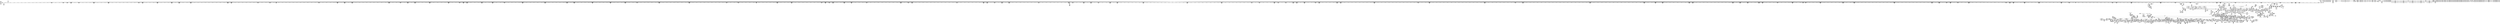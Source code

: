 digraph {
	CE0x4e62210 [shape=record,shape=Mrecord,label="{CE0x4e62210|0:_i32,_4:_i32,_8:_i16,_12:_i32,_16:_i32,_20:_i32,_24:_i32,_56:_i8*,_:_SCMRE_260,261_}"]
	CE0x4da2c50 [shape=record,shape=Mrecord,label="{CE0x4da2c50|8:_i8,_32:_%struct.inode*,_%struct.selinux_audit_data*,_128:_i32,_456:_i8*,_:_SCMRE_70,71_}"]
	CE0x4e51960 [shape=record,shape=Mrecord,label="{CE0x4e51960|i32_1|*Constant*}"]
	CE0x4e5f580 [shape=record,shape=Mrecord,label="{CE0x4e5f580|0:_i32,_4:_i32,_8:_i16,_12:_i32,_16:_i32,_20:_i32,_24:_i32,_56:_i8*,_:_SCMRE_216,224_|*MultipleSource*|*LoadInst*|include/linux/fs.h,1916|security/selinux/hooks.c,1675|Function::inode_has_perm&Arg::inode::|security/selinux/hooks.c,1611}"]
	CE0x4e62930 [shape=record,shape=Mrecord,label="{CE0x4e62930|0:_i32,_4:_i32,_8:_i16,_12:_i32,_16:_i32,_20:_i32,_24:_i32,_56:_i8*,_:_SCMRE_264,265_}"]
	CE0x4e5ebd0 [shape=record,shape=Mrecord,label="{CE0x4e5ebd0|0:_i32,_4:_i32,_8:_i16,_12:_i32,_16:_i32,_20:_i32,_24:_i32,_56:_i8*,_:_SCMRE_204,205_}"]
	CE0x4d746c0 [shape=record,shape=Mrecord,label="{CE0x4d746c0|selinux_file_fcntl:tmp18|security/selinux/hooks.c,3345}"]
	CE0x4e55030 [shape=record,shape=Mrecord,label="{CE0x4e55030|__validate_creds:conv|include/linux/cred.h,173|*SummSink*}"]
	CE0x4d6f970 [shape=record,shape=Mrecord,label="{CE0x4d6f970|i32_9|*Constant*|*SummSink*}"]
	CE0x4e74cf0 [shape=record,shape=Mrecord,label="{CE0x4e74cf0|0:_i32,_4:_i32,_8:_i16,_12:_i32,_16:_i32,_20:_i32,_24:_i32,_56:_i8*,_:_SCMRE_612,613_}"]
	CE0x4da95f0 [shape=record,shape=Mrecord,label="{CE0x4da95f0|i64_2|*Constant*}"]
	CE0x4d7d070 [shape=record,shape=Mrecord,label="{CE0x4d7d070|__llvm_gcov_indirect_counter_increment:entry|*SummSink*}"]
	CE0x4dc3ee0 [shape=record,shape=Mrecord,label="{CE0x4dc3ee0|8:_i8,_32:_%struct.inode*,_%struct.selinux_audit_data*,_128:_i32,_456:_i8*,_:_SCMRE_123,124_}"]
	CE0x4dde880 [shape=record,shape=Mrecord,label="{CE0x4dde880|avc_has_perm:tclass|Function::avc_has_perm&Arg::tclass::}"]
	CE0x4d58c50 [shape=record,shape=Mrecord,label="{CE0x4d58c50|selinux_file_fcntl:land.lhs.true|*SummSource*}"]
	CE0x4e5acb0 [shape=record,shape=Mrecord,label="{CE0x4e5acb0|0:_i32,_4:_i32,_8:_i16,_12:_i32,_16:_i32,_20:_i32,_24:_i32,_56:_i8*,_:_SCMRE_169,170_}"]
	CE0x4e2d7a0 [shape=record,shape=Mrecord,label="{CE0x4e2d7a0|__validate_creds:entry|*SummSource*}"]
	CE0x4e8a700 [shape=record,shape=Mrecord,label="{CE0x4e8a700|avc_has_perm:ssid|Function::avc_has_perm&Arg::ssid::}"]
	CE0x4e66290 [shape=record,shape=Mrecord,label="{CE0x4e66290|0:_i32,_4:_i32,_8:_i16,_12:_i32,_16:_i32,_20:_i32,_24:_i32,_56:_i8*,_:_SCMRE_298,299_}"]
	CE0x4e74630 [shape=record,shape=Mrecord,label="{CE0x4e74630|0:_i32,_4:_i32,_8:_i16,_12:_i32,_16:_i32,_20:_i32,_24:_i32,_56:_i8*,_:_SCMRE_608,609_}"]
	CE0x4e0e300 [shape=record,shape=Mrecord,label="{CE0x4e0e300|file_has_perm:u|security/selinux/hooks.c,1681}"]
	CE0x4e76420 [shape=record,shape=Mrecord,label="{CE0x4e76420|0:_i32,_4:_i32,_8:_i16,_12:_i32,_16:_i32,_20:_i32,_24:_i32,_56:_i8*,_:_SCMRE_640,648_|*MultipleSource*|*LoadInst*|include/linux/fs.h,1916|security/selinux/hooks.c,1675|Function::inode_has_perm&Arg::inode::|security/selinux/hooks.c,1611}"]
	CE0x4d6a260 [shape=record,shape=Mrecord,label="{CE0x4d6a260|inode_has_perm:return}"]
	CE0x4d87870 [shape=record,shape=Mrecord,label="{CE0x4d87870|_call_void_mcount()_#3|*SummSink*}"]
	CE0x4d6f660 [shape=record,shape=Mrecord,label="{CE0x4d6f660|i32_3|*Constant*|*SummSink*}"]
	CE0x4e0c0e0 [shape=record,shape=Mrecord,label="{CE0x4e0c0e0|file_has_perm:tmp3|security/selinux/hooks.c,1674|*SummSink*}"]
	CE0x4d7d2c0 [shape=record,shape=Mrecord,label="{CE0x4d7d2c0|__llvm_gcov_indirect_counter_increment:predecessor|Function::__llvm_gcov_indirect_counter_increment&Arg::predecessor::|*SummSink*}"]
	CE0x4d88130 [shape=record,shape=Mrecord,label="{CE0x4d88130|i64_1|*Constant*}"]
	CE0x4e59c30 [shape=record,shape=Mrecord,label="{CE0x4e59c30|0:_i32,_4:_i32,_8:_i16,_12:_i32,_16:_i32,_20:_i32,_24:_i32,_56:_i8*,_:_SCMRE_160,161_}"]
	CE0x4e5d6e0 [shape=record,shape=Mrecord,label="{CE0x4e5d6e0|0:_i32,_4:_i32,_8:_i16,_12:_i32,_16:_i32,_20:_i32,_24:_i32,_56:_i8*,_:_SCMRE_194,195_}"]
	CE0x4e7cee0 [shape=record,shape=Mrecord,label="{CE0x4e7cee0|0:_i32,_4:_i32,_8:_i16,_12:_i32,_16:_i32,_20:_i32,_24:_i32,_56:_i8*,_:_SCMRE_881,882_}"]
	CE0x4dd1790 [shape=record,shape=Mrecord,label="{CE0x4dd1790|8:_i8,_32:_%struct.inode*,_%struct.selinux_audit_data*,_128:_i32,_456:_i8*,_:_SCMRE_436,440_|*MultipleSource*|security/selinux/hooks.c,3350|Function::selinux_file_fcntl&Arg::file::}"]
	CE0x4d595b0 [shape=record,shape=Mrecord,label="{CE0x4d595b0|_ret_%struct.inode*_%tmp4,_!dbg_!27713|include/linux/fs.h,1916|*SummSource*}"]
	CE0x4d61f70 [shape=record,shape=Mrecord,label="{CE0x4d61f70|selinux_file_fcntl:bb}"]
	CE0x4ddfa90 [shape=record,shape=Mrecord,label="{CE0x4ddfa90|file_has_perm:tobool|security/selinux/hooks.c,1688}"]
	CE0x4d83230 [shape=record,shape=Mrecord,label="{CE0x4d83230|selinux_file_fcntl:cmd|Function::selinux_file_fcntl&Arg::cmd::}"]
	CE0x4d75100 [shape=record,shape=Mrecord,label="{CE0x4d75100|i64_3|*Constant*}"]
	CE0x4e29f80 [shape=record,shape=Mrecord,label="{CE0x4e29f80|inode_has_perm:tmp3}"]
	CE0x4e20d90 [shape=record,shape=Mrecord,label="{CE0x4e20d90|i64*_getelementptr_inbounds_(_12_x_i64_,_12_x_i64_*___llvm_gcov_ctr170,_i64_0,_i64_11)|*Constant*|*SummSink*}"]
	CE0x4e74990 [shape=record,shape=Mrecord,label="{CE0x4e74990|0:_i32,_4:_i32,_8:_i16,_12:_i32,_16:_i32,_20:_i32,_24:_i32,_56:_i8*,_:_SCMRE_610,611_}"]
	CE0x4e6b4a0 [shape=record,shape=Mrecord,label="{CE0x4e6b4a0|0:_i32,_4:_i32,_8:_i16,_12:_i32,_16:_i32,_20:_i32,_24:_i32,_56:_i8*,_:_SCMRE_475,476_}"]
	CE0x4d660d0 [shape=record,shape=Mrecord,label="{CE0x4d660d0|__llvm_gcov_indirect_counter_increment:tmp|*SummSource*}"]
	CE0x4e58f20 [shape=record,shape=Mrecord,label="{CE0x4e58f20|0:_i32,_4:_i32,_8:_i16,_12:_i32,_16:_i32,_20:_i32,_24:_i32,_56:_i8*,_:_SCMRE_152,153_}"]
	CE0x4e27bc0 [shape=record,shape=Mrecord,label="{CE0x4e27bc0|i64*_getelementptr_inbounds_(_8_x_i64_,_8_x_i64_*___llvm_gcov_ctr154,_i64_0,_i64_2)|*Constant*|*SummSource*}"]
	CE0x4d75890 [shape=record,shape=Mrecord,label="{CE0x4d75890|selinux_file_fcntl:if.then10|*SummSource*}"]
	"CONST[source:0(mediator),value:0(static)][purpose:{operation}][SnkIdx:7]"
	CE0x4e96cc0 [shape=record,shape=Mrecord,label="{CE0x4e96cc0|inode_has_perm:tmp10|security/selinux/hooks.c,1611|*SummSink*}"]
	CE0x4e2a420 [shape=record,shape=Mrecord,label="{CE0x4e2a420|__validate_creds:entry|*SummSink*}"]
	CE0x4e2a730 [shape=record,shape=Mrecord,label="{CE0x4e2a730|__validate_creds:cred|Function::__validate_creds&Arg::cred::|*SummSink*}"]
	CE0x4d64280 [shape=record,shape=Mrecord,label="{CE0x4d64280|selinux_file_fcntl:tmp}"]
	CE0x4de9f80 [shape=record,shape=Mrecord,label="{CE0x4de9f80|i64*_getelementptr_inbounds_(_33_x_i64_,_33_x_i64_*___llvm_gcov_ctr260,_i64_0,_i64_31)|*Constant*|*SummSource*}"]
	CE0x4dd09c0 [shape=record,shape=Mrecord,label="{CE0x4dd09c0|8:_i8,_32:_%struct.inode*,_%struct.selinux_audit_data*,_128:_i32,_456:_i8*,_:_SCMRE_408,416_|*MultipleSource*|security/selinux/hooks.c,3350|Function::selinux_file_fcntl&Arg::file::}"]
	CE0x4d757f0 [shape=record,shape=Mrecord,label="{CE0x4d757f0|i1_true|*Constant*}"]
	CE0x4d77010 [shape=record,shape=Mrecord,label="{CE0x4d77010|selinux_file_fcntl:tmp5|security/selinux/hooks.c,3345|*SummSource*}"]
	CE0x4d58520 [shape=record,shape=Mrecord,label="{CE0x4d58520|COLLAPSED:_GCMRE_current_task_external_global_%struct.task_struct*:_elem_0::|security/selinux/hooks.c,3345}"]
	CE0x4decd60 [shape=record,shape=Mrecord,label="{CE0x4decd60|i64*_getelementptr_inbounds_(_33_x_i64_,_33_x_i64_*___llvm_gcov_ctr260,_i64_0,_i64_32)|*Constant*}"]
	CE0x4dff660 [shape=record,shape=Mrecord,label="{CE0x4dff660|i64*_getelementptr_inbounds_(_2_x_i64_,_2_x_i64_*___llvm_gcov_ctr98,_i64_0,_i64_1)|*Constant*|*SummSource*}"]
	CE0x4d61770 [shape=record,shape=Mrecord,label="{CE0x4d61770|i64*_getelementptr_inbounds_(_2_x_i64_,_2_x_i64_*___llvm_gcov_ctr98,_i64_0,_i64_1)|*Constant*}"]
	CE0x4e5a950 [shape=record,shape=Mrecord,label="{CE0x4e5a950|0:_i32,_4:_i32,_8:_i16,_12:_i32,_16:_i32,_20:_i32,_24:_i32,_56:_i8*,_:_SCMRE_167,168_}"]
	CE0x4e7ed40 [shape=record,shape=Mrecord,label="{CE0x4e7ed40|0:_i32,_4:_i32,_8:_i16,_12:_i32,_16:_i32,_20:_i32,_24:_i32,_56:_i8*,_:_SCMRE_899,900_}"]
	CE0x4d75f20 [shape=record,shape=Mrecord,label="{CE0x4d75f20|selinux_file_fcntl:land.lhs.true|*SummSink*}"]
	CE0x4dc3b10 [shape=record,shape=Mrecord,label="{CE0x4dc3b10|8:_i8,_32:_%struct.inode*,_%struct.selinux_audit_data*,_128:_i32,_456:_i8*,_:_SCMRE_121,122_}"]
	CE0x4e815c0 [shape=record,shape=Mrecord,label="{CE0x4e815c0|0:_i32,_4:_i32,_8:_i16,_12:_i32,_16:_i32,_20:_i32,_24:_i32,_56:_i8*,_:_SCMRE_923,924_}"]
	CE0x4e753b0 [shape=record,shape=Mrecord,label="{CE0x4e753b0|0:_i32,_4:_i32,_8:_i16,_12:_i32,_16:_i32,_20:_i32,_24:_i32,_56:_i8*,_:_SCMRE_616,617_}"]
	CE0x4d79590 [shape=record,shape=Mrecord,label="{CE0x4d79590|i64*_getelementptr_inbounds_(_33_x_i64_,_33_x_i64_*___llvm_gcov_ctr260,_i64_0,_i64_8)|*Constant*}"]
	CE0x4e0d9b0 [shape=record,shape=Mrecord,label="{CE0x4e0d9b0|file_has_perm:if.end|*SummSink*}"]
	CE0x4e03890 [shape=record,shape=Mrecord,label="{CE0x4e03890|i32_(i32,_i32,_i16,_i32,_%struct.common_audit_data*)*_bitcast_(i32_(i32,_i32,_i16,_i32,_%struct.common_audit_data.495*)*_avc_has_perm_to_i32_(i32,_i32,_i16,_i32,_%struct.common_audit_data*)*)|*Constant*}"]
	CE0x4e045f0 [shape=record,shape=Mrecord,label="{CE0x4e045f0|avc_has_perm:ssid|Function::avc_has_perm&Arg::ssid::|*SummSink*}"]
	CE0x4d76010 [shape=record,shape=Mrecord,label="{CE0x4d76010|i64*_getelementptr_inbounds_(_33_x_i64_,_33_x_i64_*___llvm_gcov_ctr260,_i64_0,_i64_0)|*Constant*}"]
	CE0x4d56460 [shape=record,shape=Mrecord,label="{CE0x4d56460|selinux_file_fcntl:tmp19|security/selinux/hooks.c,3345|*SummSink*}"]
	CE0x4da3310 [shape=record,shape=Mrecord,label="{CE0x4da3310|8:_i8,_32:_%struct.inode*,_%struct.selinux_audit_data*,_128:_i32,_456:_i8*,_:_SCMRE_74,75_}"]
	CE0x4d81a40 [shape=record,shape=Mrecord,label="{CE0x4d81a40|selinux_file_fcntl:tmp32|security/selinux/hooks.c,3350|*SummSource*}"]
	CE0x4df6f80 [shape=record,shape=Mrecord,label="{CE0x4df6f80|file_has_perm:rc.0|*SummSink*}"]
	CE0x4da6300 [shape=record,shape=Mrecord,label="{CE0x4da6300|i64_0|*Constant*|*SummSource*}"]
	CE0x4d85300 [shape=record,shape=Mrecord,label="{CE0x4d85300|0:_i32,_4:_i32,_8:_i16,_12:_i32,_16:_i32,_20:_i32,_24:_i32,_56:_i8*,_:_SCMRE_64,72_|*MultipleSource*|*LoadInst*|include/linux/fs.h,1916|security/selinux/hooks.c,1675|Function::inode_has_perm&Arg::inode::|security/selinux/hooks.c,1611}"]
	CE0x4e0f1f0 [shape=record,shape=Mrecord,label="{CE0x4e0f1f0|cred_sid:tmp6|security/selinux/hooks.c,197}"]
	CE0x4d9a420 [shape=record,shape=Mrecord,label="{CE0x4d9a420|inode_has_perm:tmp5|security/selinux/hooks.c,1609}"]
	CE0x4e82cf0 [shape=record,shape=Mrecord,label="{CE0x4e82cf0|0:_i32,_4:_i32,_8:_i16,_12:_i32,_16:_i32,_20:_i32,_24:_i32,_56:_i8*,_:_SCMRE_944,952_|*MultipleSource*|*LoadInst*|include/linux/fs.h,1916|security/selinux/hooks.c,1675|Function::inode_has_perm&Arg::inode::|security/selinux/hooks.c,1611}"]
	CE0x4d88210 [shape=record,shape=Mrecord,label="{CE0x4d88210|file_inode:tmp1|*SummSource*}"]
	CE0x4d6ad30 [shape=record,shape=Mrecord,label="{CE0x4d6ad30|file_has_perm:call1|security/selinux/hooks.c,1677|*SummSource*}"]
	CE0x4e636b0 [shape=record,shape=Mrecord,label="{CE0x4e636b0|0:_i32,_4:_i32,_8:_i16,_12:_i32,_16:_i32,_20:_i32,_24:_i32,_56:_i8*,_:_SCMRE_272,273_}"]
	CE0x4e6ad70 [shape=record,shape=Mrecord,label="{CE0x4e6ad70|0:_i32,_4:_i32,_8:_i16,_12:_i32,_16:_i32,_20:_i32,_24:_i32,_56:_i8*,_:_SCMRE_473,474_}"]
	CE0x4e8e100 [shape=record,shape=Mrecord,label="{CE0x4e8e100|__validate_creds:tmp6|include/linux/cred.h,174|*SummSink*}"]
	CE0x4da9720 [shape=record,shape=Mrecord,label="{CE0x4da9720|__validate_creds:expval|include/linux/cred.h,173}"]
	CE0x4d6a990 [shape=record,shape=Mrecord,label="{CE0x4d6a990|i32_0|*Constant*}"]
	CE0x4dd38e0 [shape=record,shape=Mrecord,label="{CE0x4dd38e0|i32_1024|*Constant*|*SummSource*}"]
	CE0x4d9b010 [shape=record,shape=Mrecord,label="{CE0x4d9b010|i64_16|*Constant*|*SummSink*}"]
	CE0x4dc15f0 [shape=record,shape=Mrecord,label="{CE0x4dc15f0|8:_i8,_32:_%struct.inode*,_%struct.selinux_audit_data*,_128:_i32,_456:_i8*,_:_SCMRE_98,99_}"]
	CE0x4de57b0 [shape=record,shape=Mrecord,label="{CE0x4de57b0|GLOBAL:cred_sid|*Constant*|*SummSink*}"]
	CE0x4dcee70 [shape=record,shape=Mrecord,label="{CE0x4dcee70|8:_i8,_32:_%struct.inode*,_%struct.selinux_audit_data*,_128:_i32,_456:_i8*,_:_SCMRE_328,336_|*MultipleSource*|security/selinux/hooks.c,3350|Function::selinux_file_fcntl&Arg::file::}"]
	CE0x4e2b070 [shape=record,shape=Mrecord,label="{CE0x4e2b070|i1_true|*Constant*}"]
	CE0x4e20e00 [shape=record,shape=Mrecord,label="{CE0x4e20e00|file_has_perm:tmp28|security/selinux/hooks.c,1698|*SummSink*}"]
	CE0x4d6ede0 [shape=record,shape=Mrecord,label="{CE0x4d6ede0|selinux_file_fcntl:tmp13|security/selinux/hooks.c,3345|*SummSink*}"]
	CE0x4e5d020 [shape=record,shape=Mrecord,label="{CE0x4e5d020|0:_i32,_4:_i32,_8:_i16,_12:_i32,_16:_i32,_20:_i32,_24:_i32,_56:_i8*,_:_SCMRE_190,191_}"]
	CE0x4e5a0e0 [shape=record,shape=Mrecord,label="{CE0x4e5a0e0|0:_i32,_4:_i32,_8:_i16,_12:_i32,_16:_i32,_20:_i32,_24:_i32,_56:_i8*,_:_SCMRE_162,163_}"]
	CE0x4dfac00 [shape=record,shape=Mrecord,label="{CE0x4dfac00|i32_22|*Constant*|*SummSource*}"]
	CE0x4e64940 [shape=record,shape=Mrecord,label="{CE0x4e64940|0:_i32,_4:_i32,_8:_i16,_12:_i32,_16:_i32,_20:_i32,_24:_i32,_56:_i8*,_:_SCMRE_283,284_}"]
	CE0x4d712a0 [shape=record,shape=Mrecord,label="{CE0x4d712a0|i64_1024|*Constant*|*SummSource*}"]
	CE0x4e93bd0 [shape=record,shape=Mrecord,label="{CE0x4e93bd0|inode_has_perm:lnot.ext|security/selinux/hooks.c,1611|*SummSource*}"]
	CE0x4e980a0 [shape=record,shape=Mrecord,label="{CE0x4e980a0|inode_has_perm:tmp12|security/selinux/hooks.c,1612|*SummSink*}"]
	CE0x4d9b540 [shape=record,shape=Mrecord,label="{CE0x4d9b540|file_has_perm:tmp4|security/selinux/hooks.c,1681|*SummSink*}"]
	CE0x4da7ea0 [shape=record,shape=Mrecord,label="{CE0x4da7ea0|i32_-1|*Constant*|*SummSink*}"]
	CE0x4e65000 [shape=record,shape=Mrecord,label="{CE0x4e65000|0:_i32,_4:_i32,_8:_i16,_12:_i32,_16:_i32,_20:_i32,_24:_i32,_56:_i8*,_:_SCMRE_287,288_}"]
	CE0x4e6c100 [shape=record,shape=Mrecord,label="{CE0x4e6c100|0:_i32,_4:_i32,_8:_i16,_12:_i32,_16:_i32,_20:_i32,_24:_i32,_56:_i8*,_:_SCMRE_483,484_}"]
	CE0x4e8c6f0 [shape=record,shape=Mrecord,label="{CE0x4e8c6f0|_call_void___invalid_creds(%struct.cred*_%cred,_i8*_%file,_i32_%line)_#10,_!dbg_!27721|include/linux/cred.h,174|*SummSink*}"]
	"CONST[source:0(mediator),value:2(dynamic)][purpose:{object}][SnkIdx:5]"
	CE0x4ddb7f0 [shape=record,shape=Mrecord,label="{CE0x4ddb7f0|i64_24|*Constant*|*SummSink*}"]
	CE0x4da7380 [shape=record,shape=Mrecord,label="{CE0x4da7380|selinux_file_fcntl:tmp2|*SummSource*}"]
	CE0x4e8e660 [shape=record,shape=Mrecord,label="{CE0x4e8e660|__validate_creds:tmp7|include/linux/cred.h,174}"]
	CE0x4df88e0 [shape=record,shape=Mrecord,label="{CE0x4df88e0|GLOBAL:inode_has_perm|*Constant*}"]
	CE0x4e509f0 [shape=record,shape=Mrecord,label="{CE0x4e509f0|cred_sid:sid|security/selinux/hooks.c,197}"]
	CE0x4e84540 [shape=record,shape=Mrecord,label="{CE0x4e84540|0:_i32,_4:_i32,_8:_i16,_12:_i32,_16:_i32,_20:_i32,_24:_i32,_56:_i8*,_:_SCMRE_983,984_}"]
	CE0x4d74fb0 [shape=record,shape=Mrecord,label="{CE0x4d74fb0|selinux_file_fcntl:tmp4|security/selinux/hooks.c,3345|*SummSink*}"]
	CE0x4dcd0b0 [shape=record,shape=Mrecord,label="{CE0x4dcd0b0|8:_i8,_32:_%struct.inode*,_%struct.selinux_audit_data*,_128:_i32,_456:_i8*,_:_SCMRE_248,256_|*MultipleSource*|security/selinux/hooks.c,3350|Function::selinux_file_fcntl&Arg::file::}"]
	CE0x4d99940 [shape=record,shape=Mrecord,label="{CE0x4d99940|0:_i32,_4:_i32,_8:_i32,_12:_i32,_:_CMRE_4,8_|*MultipleSource*|security/selinux/hooks.c,196|*LoadInst*|security/selinux/hooks.c,196|security/selinux/hooks.c,197}"]
	CE0x4d59bc0 [shape=record,shape=Mrecord,label="{CE0x4d59bc0|inode_has_perm:if.end|*SummSink*}"]
	CE0x4d76290 [shape=record,shape=Mrecord,label="{CE0x4d76290|selinux_file_fcntl:if.end|*SummSink*}"]
	CE0x4e5dbf0 [shape=record,shape=Mrecord,label="{CE0x4e5dbf0|0:_i32,_4:_i32,_8:_i16,_12:_i32,_16:_i32,_20:_i32,_24:_i32,_56:_i8*,_:_SCMRE_197,198_}"]
	CE0x4d9ee50 [shape=record,shape=Mrecord,label="{CE0x4d9ee50|8:_i8,_32:_%struct.inode*,_%struct.selinux_audit_data*,_128:_i32,_456:_i8*,_:_SCMRE_9,10_}"]
	CE0x4dcc370 [shape=record,shape=Mrecord,label="{CE0x4dcc370|8:_i8,_32:_%struct.inode*,_%struct.selinux_audit_data*,_128:_i32,_456:_i8*,_:_SCMRE_212,213_}"]
	CE0x4d78970 [shape=record,shape=Mrecord,label="{CE0x4d78970|selinux_file_fcntl:tmp17|security/selinux/hooks.c,3345}"]
	CE0x4df8040 [shape=record,shape=Mrecord,label="{CE0x4df8040|file_has_perm:tmp25|security/selinux/hooks.c,1695}"]
	CE0x4e7e320 [shape=record,shape=Mrecord,label="{CE0x4e7e320|0:_i32,_4:_i32,_8:_i16,_12:_i32,_16:_i32,_20:_i32,_24:_i32,_56:_i8*,_:_SCMRE_893,894_}"]
	CE0x4dcf840 [shape=record,shape=Mrecord,label="{CE0x4dcf840|8:_i8,_32:_%struct.inode*,_%struct.selinux_audit_data*,_128:_i32,_456:_i8*,_:_SCMRE_368,372_|*MultipleSource*|security/selinux/hooks.c,3350|Function::selinux_file_fcntl&Arg::file::}"]
	CE0x4e0bd10 [shape=record,shape=Mrecord,label="{CE0x4e0bd10|file_inode:tmp4|*LoadInst*|include/linux/fs.h,1916|*SummSink*}"]
	CE0x4e72110 [shape=record,shape=Mrecord,label="{CE0x4e72110|0:_i32,_4:_i32,_8:_i16,_12:_i32,_16:_i32,_20:_i32,_24:_i32,_56:_i8*,_:_SCMRE_586,587_}"]
	CE0x4e8a200 [shape=record,shape=Mrecord,label="{CE0x4e8a200|inode_has_perm:call4|security/selinux/hooks.c,1617|*SummSink*}"]
	CE0x4da43f0 [shape=record,shape=Mrecord,label="{CE0x4da43f0|8:_i8,_32:_%struct.inode*,_%struct.selinux_audit_data*,_128:_i32,_456:_i8*,_:_SCMRE_84,85_}"]
	CE0x4dfa650 [shape=record,shape=Mrecord,label="{CE0x4dfa650|__llvm_gcov_indirect_counter_increment:tmp6|*SummSource*}"]
	CE0x4dce3c0 [shape=record,shape=Mrecord,label="{CE0x4dce3c0|8:_i8,_32:_%struct.inode*,_%struct.selinux_audit_data*,_128:_i32,_456:_i8*,_:_SCMRE_312,316_|*MultipleSource*|security/selinux/hooks.c,3350|Function::selinux_file_fcntl&Arg::file::}"]
	CE0x4d842b0 [shape=record,shape=Mrecord,label="{CE0x4d842b0|%struct.task_struct*_(%struct.task_struct**)*_asm_movq_%gs:$_1:P_,$0_,_r,im,_dirflag_,_fpsr_,_flags_}"]
	CE0x4e56230 [shape=record,shape=Mrecord,label="{CE0x4e56230|0:_i32,_4:_i32,_8:_i16,_12:_i32,_16:_i32,_20:_i32,_24:_i32,_56:_i8*,_:_SCMRE_76,80_|*MultipleSource*|*LoadInst*|include/linux/fs.h,1916|security/selinux/hooks.c,1675|Function::inode_has_perm&Arg::inode::|security/selinux/hooks.c,1611}"]
	CE0x4d58590 [shape=record,shape=Mrecord,label="{CE0x4d58590|selinux_file_fcntl:cred4|security/selinux/hooks.c,3345|*SummSink*}"]
	CE0x4de71a0 [shape=record,shape=Mrecord,label="{CE0x4de71a0|i64**_getelementptr_inbounds_(_4_x_i64*_,_4_x_i64*_*___llvm_gcda_edge_table261,_i64_0,_i64_2)|*Constant*|*SummSource*}"]
	CE0x4d9fd80 [shape=record,shape=Mrecord,label="{CE0x4d9fd80|8:_i8,_32:_%struct.inode*,_%struct.selinux_audit_data*,_128:_i32,_456:_i8*,_:_SCMRE_40,48_|*MultipleSource*|security/selinux/hooks.c,3350|Function::selinux_file_fcntl&Arg::file::}"]
	CE0x4dc10e0 [shape=record,shape=Mrecord,label="{CE0x4dc10e0|8:_i8,_32:_%struct.inode*,_%struct.selinux_audit_data*,_128:_i32,_456:_i8*,_:_SCMRE_95,96_}"]
	CE0x4e0bda0 [shape=record,shape=Mrecord,label="{CE0x4e0bda0|cred_sid:bb}"]
	CE0x4d85cb0 [shape=record,shape=Mrecord,label="{CE0x4d85cb0|_call_void_mcount()_#3|*SummSink*}"]
	CE0x4e7ffd0 [shape=record,shape=Mrecord,label="{CE0x4e7ffd0|0:_i32,_4:_i32,_8:_i16,_12:_i32,_16:_i32,_20:_i32,_24:_i32,_56:_i8*,_:_SCMRE_910,911_}"]
	CE0x4d99ac0 [shape=record,shape=Mrecord,label="{CE0x4d99ac0|0:_i32,_4:_i32,_8:_i32,_12:_i32,_:_CMRE_8,12_|*MultipleSource*|security/selinux/hooks.c,196|*LoadInst*|security/selinux/hooks.c,196|security/selinux/hooks.c,197}"]
	CE0x4dc70c0 [shape=record,shape=Mrecord,label="{CE0x4dc70c0|8:_i8,_32:_%struct.inode*,_%struct.selinux_audit_data*,_128:_i32,_456:_i8*,_:_SCMRE_163,164_}"]
	CE0x4d7b4e0 [shape=record,shape=Mrecord,label="{CE0x4d7b4e0|i8_1|*Constant*}"]
	CE0x4dcb950 [shape=record,shape=Mrecord,label="{CE0x4dcb950|8:_i8,_32:_%struct.inode*,_%struct.selinux_audit_data*,_128:_i32,_456:_i8*,_:_SCMRE_206,207_}"]
	CE0x4dde480 [shape=record,shape=Mrecord,label="{CE0x4dde480|i16_8|*Constant*|*SummSource*}"]
	CE0x4d9f1b0 [shape=record,shape=Mrecord,label="{CE0x4d9f1b0|8:_i8,_32:_%struct.inode*,_%struct.selinux_audit_data*,_128:_i32,_456:_i8*,_:_SCMRE_11,12_}"]
	CE0x4e1ebc0 [shape=record,shape=Mrecord,label="{CE0x4e1ebc0|i64*_getelementptr_inbounds_(_5_x_i64_,_5_x_i64_*___llvm_gcov_ctr155,_i64_0,_i64_3)|*Constant*|*SummSource*}"]
	CE0x4e608c0 [shape=record,shape=Mrecord,label="{CE0x4e608c0|0:_i32,_4:_i32,_8:_i16,_12:_i32,_16:_i32,_20:_i32,_24:_i32,_56:_i8*,_:_SCMRE_245,246_}"]
	CE0x4d57200 [shape=record,shape=Mrecord,label="{CE0x4d57200|0:_i8,_:_GCMR_selinux_file_fcntl.__warned_internal_global_i8_0,_section_.data.unlikely_,_align_1:_elem_0:default:}"]
	CE0x4df50a0 [shape=record,shape=Mrecord,label="{CE0x4df50a0|i64*_getelementptr_inbounds_(_12_x_i64_,_12_x_i64_*___llvm_gcov_ctr170,_i64_0,_i64_9)|*Constant*}"]
	CE0x4d4c4a0 [shape=record,shape=Mrecord,label="{CE0x4d4c4a0|i8*_getelementptr_inbounds_(_45_x_i8_,_45_x_i8_*_.str12,_i32_0,_i32_0)|*Constant*|*SummSink*}"]
	CE0x4dc4a40 [shape=record,shape=Mrecord,label="{CE0x4dc4a40|8:_i8,_32:_%struct.inode*,_%struct.selinux_audit_data*,_128:_i32,_456:_i8*,_:_SCMRE_128,132_|*MultipleSource*|security/selinux/hooks.c,3350|Function::selinux_file_fcntl&Arg::file::}"]
	CE0x4de5200 [shape=record,shape=Mrecord,label="{CE0x4de5200|_call_void_mcount()_#3|*SummSource*}"]
	CE0x4dbfa20 [shape=record,shape=Mrecord,label="{CE0x4dbfa20|i64*_getelementptr_inbounds_(_2_x_i64_,_2_x_i64_*___llvm_gcov_ctr162,_i64_0,_i64_0)|*Constant*|*SummSource*}"]
	CE0x4deccf0 [shape=record,shape=Mrecord,label="{CE0x4deccf0|i64**_getelementptr_inbounds_(_4_x_i64*_,_4_x_i64*_*___llvm_gcda_edge_table261,_i64_0,_i64_0)|*Constant*|*SummSink*}"]
	CE0x4e63bc0 [shape=record,shape=Mrecord,label="{CE0x4e63bc0|0:_i32,_4:_i32,_8:_i16,_12:_i32,_16:_i32,_20:_i32,_24:_i32,_56:_i8*,_:_SCMRE_275,276_}"]
	CE0x4e5b370 [shape=record,shape=Mrecord,label="{CE0x4e5b370|0:_i32,_4:_i32,_8:_i16,_12:_i32,_16:_i32,_20:_i32,_24:_i32,_56:_i8*,_:_SCMRE_173,174_}"]
	CE0x4dc90d0 [shape=record,shape=Mrecord,label="{CE0x4dc90d0|8:_i8,_32:_%struct.inode*,_%struct.selinux_audit_data*,_128:_i32,_456:_i8*,_:_SCMRE_182,183_}"]
	CE0x4e98720 [shape=record,shape=Mrecord,label="{CE0x4e98720|i64*_getelementptr_inbounds_(_8_x_i64_,_8_x_i64_*___llvm_gcov_ctr154,_i64_0,_i64_6)|*Constant*|*SummSink*}"]
	CE0x4e54070 [shape=record,shape=Mrecord,label="{CE0x4e54070|i32_22|*Constant*}"]
	CE0x4e7e9e0 [shape=record,shape=Mrecord,label="{CE0x4e7e9e0|0:_i32,_4:_i32,_8:_i16,_12:_i32,_16:_i32,_20:_i32,_24:_i32,_56:_i8*,_:_SCMRE_897,898_}"]
	CE0x4e88610 [shape=record,shape=Mrecord,label="{CE0x4e88610|inode_has_perm:call|security/selinux/hooks.c,1614|*SummSource*}"]
	CE0x4d57bb0 [shape=record,shape=Mrecord,label="{CE0x4d57bb0|i32_78|*Constant*|*SummSource*}"]
	"CONST[source:2(external),value:0(static)][purpose:{operation}][SrcIdx:19]"
	CE0x4d62980 [shape=record,shape=Mrecord,label="{CE0x4d62980|i1_true|*Constant*|*SummSource*}"]
	CE0x4e5d890 [shape=record,shape=Mrecord,label="{CE0x4e5d890|0:_i32,_4:_i32,_8:_i16,_12:_i32,_16:_i32,_20:_i32,_24:_i32,_56:_i8*,_:_SCMRE_195,196_}"]
	CE0x4d66420 [shape=record,shape=Mrecord,label="{CE0x4d66420|i32_14|*Constant*}"]
	CE0x4e97470 [shape=record,shape=Mrecord,label="{CE0x4e97470|i64*_getelementptr_inbounds_(_8_x_i64_,_8_x_i64_*___llvm_gcov_ctr154,_i64_0,_i64_5)|*Constant*|*SummSink*}"]
	CE0x4da1ed0 [shape=record,shape=Mrecord,label="{CE0x4da1ed0|8:_i8,_32:_%struct.inode*,_%struct.selinux_audit_data*,_128:_i32,_456:_i8*,_:_SCMRE_62,63_}"]
	CE0x4d61b90 [shape=record,shape=Mrecord,label="{CE0x4d61b90|get_current:tmp1}"]
	CE0x4e81770 [shape=record,shape=Mrecord,label="{CE0x4e81770|0:_i32,_4:_i32,_8:_i16,_12:_i32,_16:_i32,_20:_i32,_24:_i32,_56:_i8*,_:_SCMRE_924,925_}"]
	CE0x4d809d0 [shape=record,shape=Mrecord,label="{CE0x4d809d0|file_has_perm:av|Function::file_has_perm&Arg::av::|*SummSink*}"]
	CE0x4d81640 [shape=record,shape=Mrecord,label="{CE0x4d81640|i64*_getelementptr_inbounds_(_33_x_i64_,_33_x_i64_*___llvm_gcov_ctr260,_i64_0,_i64_29)|*Constant*|*SummSink*}"]
	CE0x4e8ba00 [shape=record,shape=Mrecord,label="{CE0x4e8ba00|i64*_getelementptr_inbounds_(_8_x_i64_,_8_x_i64_*___llvm_gcov_ctr154,_i64_0,_i64_7)|*Constant*|*SummSink*}"]
	CE0x4e954d0 [shape=record,shape=Mrecord,label="{CE0x4e954d0|inode_has_perm:tmp7|security/selinux/hooks.c,1611}"]
	CE0x4de8600 [shape=record,shape=Mrecord,label="{CE0x4de8600|selinux_file_fcntl:call14|security/selinux/hooks.c,3362|*SummSink*}"]
	CE0x4da4e10 [shape=record,shape=Mrecord,label="{CE0x4da4e10|8:_i8,_32:_%struct.inode*,_%struct.selinux_audit_data*,_128:_i32,_456:_i8*,_:_SCMRE_90,91_}"]
	CE0x4dfb910 [shape=record,shape=Mrecord,label="{CE0x4dfb910|file_has_perm:if.end10|*SummSource*}"]
	CE0x4dd1490 [shape=record,shape=Mrecord,label="{CE0x4dd1490|8:_i8,_32:_%struct.inode*,_%struct.selinux_audit_data*,_128:_i32,_456:_i8*,_:_SCMRE_432,436_|*MultipleSource*|security/selinux/hooks.c,3350|Function::selinux_file_fcntl&Arg::file::}"]
	CE0x4d659d0 [shape=record,shape=Mrecord,label="{CE0x4d659d0|i64**_getelementptr_inbounds_(_4_x_i64*_,_4_x_i64*_*___llvm_gcda_edge_table261,_i64_0,_i64_1)|*Constant*|*SummSource*}"]
	CE0x4dc2370 [shape=record,shape=Mrecord,label="{CE0x4dc2370|8:_i8,_32:_%struct.inode*,_%struct.selinux_audit_data*,_128:_i32,_456:_i8*,_:_SCMRE_106,107_}"]
	CE0x4e63350 [shape=record,shape=Mrecord,label="{CE0x4e63350|0:_i32,_4:_i32,_8:_i16,_12:_i32,_16:_i32,_20:_i32,_24:_i32,_56:_i8*,_:_SCMRE_270,271_}"]
	CE0x4dd1200 [shape=record,shape=Mrecord,label="{CE0x4dd1200|8:_i8,_32:_%struct.inode*,_%struct.selinux_audit_data*,_128:_i32,_456:_i8*,_:_SCMRE_428,432_|*MultipleSource*|security/selinux/hooks.c,3350|Function::selinux_file_fcntl&Arg::file::}"]
	CE0x4e8d560 [shape=record,shape=Mrecord,label="{CE0x4e8d560|__validate_creds:tmp8|include/linux/cred.h,175|*SummSource*}"]
	CE0x4dd1cb0 [shape=record,shape=Mrecord,label="{CE0x4dd1cb0|8:_i8,_32:_%struct.inode*,_%struct.selinux_audit_data*,_128:_i32,_456:_i8*,_:_SCMRE_448,456_|*MultipleSource*|security/selinux/hooks.c,3350|Function::selinux_file_fcntl&Arg::file::}"]
	CE0x4df9c60 [shape=record,shape=Mrecord,label="{CE0x4df9c60|__llvm_gcov_indirect_counter_increment:tmp3}"]
	CE0x4e294d0 [shape=record,shape=Mrecord,label="{CE0x4e294d0|__validate_creds:tobool|include/linux/cred.h,173|*SummSink*}"]
	CE0x4d84500 [shape=record,shape=Mrecord,label="{CE0x4d84500|%struct.task_struct*_(%struct.task_struct**)*_asm_movq_%gs:$_1:P_,$0_,_r,im,_dirflag_,_fpsr_,_flags_|*SummSink*}"]
	CE0x4e6a270 [shape=record,shape=Mrecord,label="{CE0x4e6a270|0:_i32,_4:_i32,_8:_i16,_12:_i32,_16:_i32,_20:_i32,_24:_i32,_56:_i8*,_:_SCMRE_440,448_|*MultipleSource*|*LoadInst*|include/linux/fs.h,1916|security/selinux/hooks.c,1675|Function::inode_has_perm&Arg::inode::|security/selinux/hooks.c,1611}"]
	CE0x4e50410 [shape=record,shape=Mrecord,label="{CE0x4e50410|i8*_getelementptr_inbounds_(_25_x_i8_,_25_x_i8_*_.str3,_i32_0,_i32_0)|*Constant*}"]
	CE0x4dc7ae0 [shape=record,shape=Mrecord,label="{CE0x4dc7ae0|8:_i8,_32:_%struct.inode*,_%struct.selinux_audit_data*,_128:_i32,_456:_i8*,_:_SCMRE_169,170_}"]
	CE0x4de0390 [shape=record,shape=Mrecord,label="{CE0x4de0390|file_has_perm:tmp12|security/selinux/hooks.c,1688|*SummSource*}"]
	CE0x4dd1a20 [shape=record,shape=Mrecord,label="{CE0x4dd1a20|8:_i8,_32:_%struct.inode*,_%struct.selinux_audit_data*,_128:_i32,_456:_i8*,_:_SCMRE_440,448_|*MultipleSource*|security/selinux/hooks.c,3350|Function::selinux_file_fcntl&Arg::file::}"]
	CE0x4e52af0 [shape=record,shape=Mrecord,label="{CE0x4e52af0|cred_sid:security|security/selinux/hooks.c,196}"]
	CE0x4dd96d0 [shape=record,shape=Mrecord,label="{CE0x4dd96d0|selinux_file_fcntl:tmp28|security/selinux/hooks.c,3350|*SummSource*}"]
	CE0x4d7e870 [shape=record,shape=Mrecord,label="{CE0x4d7e870|selinux_file_fcntl:call11|security/selinux/hooks.c,3351}"]
	CE0x4e6bf50 [shape=record,shape=Mrecord,label="{CE0x4e6bf50|0:_i32,_4:_i32,_8:_i16,_12:_i32,_16:_i32,_20:_i32,_24:_i32,_56:_i8*,_:_SCMRE_482,483_}"]
	CE0x4e7de10 [shape=record,shape=Mrecord,label="{CE0x4e7de10|0:_i32,_4:_i32,_8:_i16,_12:_i32,_16:_i32,_20:_i32,_24:_i32,_56:_i8*,_:_SCMRE_890,891_}"]
	CE0x4dc81a0 [shape=record,shape=Mrecord,label="{CE0x4dc81a0|8:_i8,_32:_%struct.inode*,_%struct.selinux_audit_data*,_128:_i32,_456:_i8*,_:_SCMRE_173,174_}"]
	CE0x4e689b0 [shape=record,shape=Mrecord,label="{CE0x4e689b0|0:_i32,_4:_i32,_8:_i16,_12:_i32,_16:_i32,_20:_i32,_24:_i32,_56:_i8*,_:_SCMRE_360,376_|*MultipleSource*|*LoadInst*|include/linux/fs.h,1916|security/selinux/hooks.c,1675|Function::inode_has_perm&Arg::inode::|security/selinux/hooks.c,1611}"]
	CE0x4d9cc40 [shape=record,shape=Mrecord,label="{CE0x4d9cc40|i64_27|*Constant*|*SummSink*}"]
	CE0x4e73700 [shape=record,shape=Mrecord,label="{CE0x4e73700|0:_i32,_4:_i32,_8:_i16,_12:_i32,_16:_i32,_20:_i32,_24:_i32,_56:_i8*,_:_SCMRE_599,600_}"]
	CE0x4d65c10 [shape=record,shape=Mrecord,label="{CE0x4d65c10|i64**_getelementptr_inbounds_(_4_x_i64*_,_4_x_i64*_*___llvm_gcda_edge_table261,_i64_0,_i64_1)|*Constant*|*SummSink*}"]
	CE0x4d845c0 [shape=record,shape=Mrecord,label="{CE0x4d845c0|__llvm_gcov_indirect_counter_increment:bb4}"]
	CE0x4d9e790 [shape=record,shape=Mrecord,label="{CE0x4d9e790|8:_i8,_32:_%struct.inode*,_%struct.selinux_audit_data*,_128:_i32,_456:_i8*,_:_SCMRE_5,6_}"]
	CE0x4e63500 [shape=record,shape=Mrecord,label="{CE0x4e63500|0:_i32,_4:_i32,_8:_i16,_12:_i32,_16:_i32,_20:_i32,_24:_i32,_56:_i8*,_:_SCMRE_271,272_}"]
	CE0x4d658b0 [shape=record,shape=Mrecord,label="{CE0x4d658b0|__llvm_gcov_indirect_counter_increment:counters|Function::__llvm_gcov_indirect_counter_increment&Arg::counters::|*SummSource*}"]
	CE0x5fdde30 [shape=record,shape=Mrecord,label="{CE0x5fdde30|selinux_file_fcntl:if.end|*SummSource*}"]
	CE0x4e835b0 [shape=record,shape=Mrecord,label="{CE0x4e835b0|0:_i32,_4:_i32,_8:_i16,_12:_i32,_16:_i32,_20:_i32,_24:_i32,_56:_i8*,_:_SCMRE_968,976_|*MultipleSource*|*LoadInst*|include/linux/fs.h,1916|security/selinux/hooks.c,1675|Function::inode_has_perm&Arg::inode::|security/selinux/hooks.c,1611}"]
	CE0x4d6fd80 [shape=record,shape=Mrecord,label="{CE0x4d6fd80|i32_7|*Constant*}"]
	CE0x4d9a570 [shape=record,shape=Mrecord,label="{CE0x4d9a570|file_has_perm:tmp1|*SummSource*}"]
	CE0x4dda510 [shape=record,shape=Mrecord,label="{CE0x4dda510|selinux_file_fcntl:tmp29|security/selinux/hooks.c,3351|*SummSink*}"]
	CE0x4e12c90 [shape=record,shape=Mrecord,label="{CE0x4e12c90|cred_sid:tmp}"]
	CE0x4dc4670 [shape=record,shape=Mrecord,label="{CE0x4dc4670|8:_i8,_32:_%struct.inode*,_%struct.selinux_audit_data*,_128:_i32,_456:_i8*,_:_SCMRE_127,128_}"]
	CE0x4d624f0 [shape=record,shape=Mrecord,label="{CE0x4d624f0|selinux_file_fcntl:tmp14|security/selinux/hooks.c,3345}"]
	CE0x4deffc0 [shape=record,shape=Mrecord,label="{CE0x4deffc0|__validate_creds:if.then|*SummSink*}"]
	CE0x4e57df0 [shape=record,shape=Mrecord,label="{CE0x4e57df0|0:_i32,_4:_i32,_8:_i16,_12:_i32,_16:_i32,_20:_i32,_24:_i32,_56:_i8*,_:_SCMRE_140,141_}"]
	CE0x4e05140 [shape=record,shape=Mrecord,label="{CE0x4e05140|i32_2|*Constant*}"]
	CE0x4d7cf20 [shape=record,shape=Mrecord,label="{CE0x4d7cf20|__llvm_gcov_indirect_counter_increment:entry|*SummSource*}"]
	CE0x4d7d190 [shape=record,shape=Mrecord,label="{CE0x4d7d190|__llvm_gcov_indirect_counter_increment:predecessor|Function::__llvm_gcov_indirect_counter_increment&Arg::predecessor::|*SummSource*}"]
	CE0x4d9aea0 [shape=record,shape=Mrecord,label="{CE0x4d9aea0|i64_16|*Constant*|*SummSource*}"]
	CE0x4e82850 [shape=record,shape=Mrecord,label="{CE0x4e82850|0:_i32,_4:_i32,_8:_i16,_12:_i32,_16:_i32,_20:_i32,_24:_i32,_56:_i8*,_:_SCMRE_934,935_}"]
	CE0x4e52cb0 [shape=record,shape=Mrecord,label="{CE0x4e52cb0|inode_has_perm:bb}"]
	CE0x4ddc000 [shape=record,shape=Mrecord,label="{CE0x4ddc000|file_has_perm:tmp7|security/selinux/hooks.c,1683}"]
	CE0x4d82340 [shape=record,shape=Mrecord,label="{CE0x4d82340|i32_36|*Constant*|*SummSink*}"]
	CE0x4e60a70 [shape=record,shape=Mrecord,label="{CE0x4e60a70|0:_i32,_4:_i32,_8:_i16,_12:_i32,_16:_i32,_20:_i32,_24:_i32,_56:_i8*,_:_SCMRE_246,247_}"]
	CE0x4df1760 [shape=record,shape=Mrecord,label="{CE0x4df1760|file_has_perm:f_path|security/selinux/hooks.c,1681}"]
	CE0x4da0790 [shape=record,shape=Mrecord,label="{CE0x4da0790|8:_i8,_32:_%struct.inode*,_%struct.selinux_audit_data*,_128:_i32,_456:_i8*,_:_SCMRE_120,121_}"]
	CE0x4e5c600 [shape=record,shape=Mrecord,label="{CE0x4e5c600|0:_i32,_4:_i32,_8:_i16,_12:_i32,_16:_i32,_20:_i32,_24:_i32,_56:_i8*,_:_SCMRE_184,185_}"]
	CE0x4e04800 [shape=record,shape=Mrecord,label="{CE0x4e04800|file_inode:tmp3}"]
	CE0x4dc9e50 [shape=record,shape=Mrecord,label="{CE0x4dc9e50|8:_i8,_32:_%struct.inode*,_%struct.selinux_audit_data*,_128:_i32,_456:_i8*,_:_SCMRE_190,191_}"]
	CE0x4d82ad0 [shape=record,shape=Mrecord,label="{CE0x4d82ad0|i32_37|*Constant*}"]
	CE0x4dd26f0 [shape=record,shape=Mrecord,label="{CE0x4dd26f0|8:_i8,_32:_%struct.inode*,_%struct.selinux_audit_data*,_128:_i32,_456:_i8*,_:_SCMRE_480,488_|*MultipleSource*|security/selinux/hooks.c,3350|Function::selinux_file_fcntl&Arg::file::}"]
	CE0x4dee900 [shape=record,shape=Mrecord,label="{CE0x4dee900|get_current:bb|*SummSink*}"]
	CE0x4de1760 [shape=record,shape=Mrecord,label="{CE0x4de1760|file_has_perm:tmp17|security/selinux/hooks.c,1689|*SummSink*}"]
	CE0x4e77630 [shape=record,shape=Mrecord,label="{CE0x4e77630|0:_i32,_4:_i32,_8:_i16,_12:_i32,_16:_i32,_20:_i32,_24:_i32,_56:_i8*,_:_SCMRE_684,688_|*MultipleSource*|*LoadInst*|include/linux/fs.h,1916|security/selinux/hooks.c,1675|Function::inode_has_perm&Arg::inode::|security/selinux/hooks.c,1611}"]
	CE0x4e8d5d0 [shape=record,shape=Mrecord,label="{CE0x4e8d5d0|__validate_creds:tmp8|include/linux/cred.h,175|*SummSink*}"]
	CE0x4e702b0 [shape=record,shape=Mrecord,label="{CE0x4e702b0|0:_i32,_4:_i32,_8:_i16,_12:_i32,_16:_i32,_20:_i32,_24:_i32,_56:_i8*,_:_SCMRE_568,569_}"]
	CE0x4e63a10 [shape=record,shape=Mrecord,label="{CE0x4e63a10|0:_i32,_4:_i32,_8:_i16,_12:_i32,_16:_i32,_20:_i32,_24:_i32,_56:_i8*,_:_SCMRE_274,275_}"]
	CE0x4df6830 [shape=record,shape=Mrecord,label="{CE0x4df6830|file_has_perm:rc.0}"]
	CE0x4dc6f10 [shape=record,shape=Mrecord,label="{CE0x4dc6f10|8:_i8,_32:_%struct.inode*,_%struct.selinux_audit_data*,_128:_i32,_456:_i8*,_:_SCMRE_162,163_}"]
	CE0x4e8aca0 [shape=record,shape=Mrecord,label="{CE0x4e8aca0|avc_has_perm:requested|Function::avc_has_perm&Arg::requested::}"]
	CE0x4e8dcb0 [shape=record,shape=Mrecord,label="{CE0x4e8dcb0|cred_sid:bb}"]
	CE0x4e78ef0 [shape=record,shape=Mrecord,label="{CE0x4e78ef0|0:_i32,_4:_i32,_8:_i16,_12:_i32,_16:_i32,_20:_i32,_24:_i32,_56:_i8*,_:_SCMRE_760,768_|*MultipleSource*|*LoadInst*|include/linux/fs.h,1916|security/selinux/hooks.c,1675|Function::inode_has_perm&Arg::inode::|security/selinux/hooks.c,1611}"]
	CE0x4e2f0e0 [shape=record,shape=Mrecord,label="{CE0x4e2f0e0|inode_has_perm:tmp3|*SummSource*}"]
	CE0x4d5bb90 [shape=record,shape=Mrecord,label="{CE0x4d5bb90|cred_sid:tmp5|security/selinux/hooks.c,196|*SummSource*}"]
	CE0x4debf30 [shape=record,shape=Mrecord,label="{CE0x4debf30|_call_void___llvm_gcov_indirect_counter_increment(i32*___llvm_gcov_global_state_pred262,_i64**_getelementptr_inbounds_(_4_x_i64*_,_4_x_i64*_*___llvm_gcda_edge_table261,_i64_0,_i64_0)),_!dbg_!27764|security/selinux/hooks.c,3379|*SummSource*}"]
	CE0x4df7a80 [shape=record,shape=Mrecord,label="{CE0x4df7a80|file_has_perm:tmp24|security/selinux/hooks.c,1695}"]
	CE0x4dfae70 [shape=record,shape=Mrecord,label="{CE0x4dfae70|cred_sid:security|security/selinux/hooks.c,196|*SummSource*}"]
	CE0x4d70ff0 [shape=record,shape=Mrecord,label="{CE0x4d70ff0|selinux_file_fcntl:tmp24|security/selinux/hooks.c,3350|*SummSource*}"]
	CE0x4e742d0 [shape=record,shape=Mrecord,label="{CE0x4e742d0|0:_i32,_4:_i32,_8:_i16,_12:_i32,_16:_i32,_20:_i32,_24:_i32,_56:_i8*,_:_SCMRE_606,607_}"]
	CE0x4d9d5d0 [shape=record,shape=Mrecord,label="{CE0x4d9d5d0|selinux_file_fcntl:tmp27|security/selinux/hooks.c,3350}"]
	CE0x4e82190 [shape=record,shape=Mrecord,label="{CE0x4e82190|0:_i32,_4:_i32,_8:_i16,_12:_i32,_16:_i32,_20:_i32,_24:_i32,_56:_i8*,_:_SCMRE_930,931_}"]
	CE0x4da7bd0 [shape=record,shape=Mrecord,label="{CE0x4da7bd0|_call_void_mcount()_#3|*SummSink*}"]
	CE0x4dd8c80 [shape=record,shape=Mrecord,label="{CE0x4dd8c80|_ret_void,_!dbg_!27722|include/linux/cred.h,175}"]
	CE0x4e58d70 [shape=record,shape=Mrecord,label="{CE0x4e58d70|0:_i32,_4:_i32,_8:_i16,_12:_i32,_16:_i32,_20:_i32,_24:_i32,_56:_i8*,_:_SCMRE_151,152_}"]
	CE0x4df5f70 [shape=record,shape=Mrecord,label="{CE0x4df5f70|inode_has_perm:adp|Function::inode_has_perm&Arg::adp::|*SummSource*}"]
	CE0x4dd7f70 [shape=record,shape=Mrecord,label="{CE0x4dd7f70|cred_sid:bb|*SummSource*}"]
	CE0x4e2e850 [shape=record,shape=Mrecord,label="{CE0x4e2e850|0:_i32,_4:_i32,_8:_i16,_12:_i32,_16:_i32,_20:_i32,_24:_i32,_56:_i8*,_:_SCMRE_0,2_|*MultipleSource*|*LoadInst*|include/linux/fs.h,1916|security/selinux/hooks.c,1675|Function::inode_has_perm&Arg::inode::|security/selinux/hooks.c,1611}"]
	CE0x4dee130 [shape=record,shape=Mrecord,label="{CE0x4dee130|i64*_getelementptr_inbounds_(_2_x_i64_,_2_x_i64_*___llvm_gcov_ctr98,_i64_0,_i64_0)|*Constant*}"]
	CE0x4d86ea0 [shape=record,shape=Mrecord,label="{CE0x4d86ea0|inode_has_perm:tmp4|security/selinux/hooks.c,1609|*SummSource*}"]
	CE0x4d80360 [shape=record,shape=Mrecord,label="{CE0x4d80360|file_has_perm:file|Function::file_has_perm&Arg::file::|*SummSource*}"]
	CE0x4dc1440 [shape=record,shape=Mrecord,label="{CE0x4dc1440|8:_i8,_32:_%struct.inode*,_%struct.selinux_audit_data*,_128:_i32,_456:_i8*,_:_SCMRE_97,98_}"]
	CE0x4d881a0 [shape=record,shape=Mrecord,label="{CE0x4d881a0|file_inode:tmp1}"]
	CE0x4e10690 [shape=record,shape=Mrecord,label="{CE0x4e10690|28:_i32,_32:_i16,_:_CRE_28,32_|*MultipleSource*|*LoadInst*|security/selinux/hooks.c,1615|security/selinux/hooks.c,1615|security/selinux/hooks.c,1617}"]
	CE0x4dff0d0 [shape=record,shape=Mrecord,label="{CE0x4dff0d0|file_has_perm:type|security/selinux/hooks.c,1680|*SummSink*}"]
	CE0x4dfd4a0 [shape=record,shape=Mrecord,label="{CE0x4dfd4a0|cred_sid:tmp6|security/selinux/hooks.c,197|*SummSource*}"]
	CE0x4e79730 [shape=record,shape=Mrecord,label="{CE0x4e79730|0:_i32,_4:_i32,_8:_i16,_12:_i32,_16:_i32,_20:_i32,_24:_i32,_56:_i8*,_:_SCMRE_792,800_|*MultipleSource*|*LoadInst*|include/linux/fs.h,1916|security/selinux/hooks.c,1675|Function::inode_has_perm&Arg::inode::|security/selinux/hooks.c,1611}"]
	CE0x4d6fc80 [shape=record,shape=Mrecord,label="{CE0x4d6fc80|i32_17|*Constant*|*SummSink*}"]
	CE0x4d75610 [shape=record,shape=Mrecord,label="{CE0x4d75610|i64*_getelementptr_inbounds_(_33_x_i64_,_33_x_i64_*___llvm_gcov_ctr260,_i64_0,_i64_6)|*Constant*|*SummSink*}"]
	CE0x4d74260 [shape=record,shape=Mrecord,label="{CE0x4d74260|i64_5|*Constant*|*SummSink*}"]
	CE0x4dc1950 [shape=record,shape=Mrecord,label="{CE0x4dc1950|8:_i8,_32:_%struct.inode*,_%struct.selinux_audit_data*,_128:_i32,_456:_i8*,_:_SCMRE_100,101_}"]
	CE0x4dcc010 [shape=record,shape=Mrecord,label="{CE0x4dcc010|8:_i8,_32:_%struct.inode*,_%struct.selinux_audit_data*,_128:_i32,_456:_i8*,_:_SCMRE_210,211_}"]
	CE0x4da9c20 [shape=record,shape=Mrecord,label="{CE0x4da9c20|file_has_perm:tmp8|security/selinux/hooks.c,1683|*SummSink*}"]
	CE0x4e83260 [shape=record,shape=Mrecord,label="{CE0x4e83260|0:_i32,_4:_i32,_8:_i16,_12:_i32,_16:_i32,_20:_i32,_24:_i32,_56:_i8*,_:_SCMRE_960,968_|*MultipleSource*|*LoadInst*|include/linux/fs.h,1916|security/selinux/hooks.c,1675|Function::inode_has_perm&Arg::inode::|security/selinux/hooks.c,1611}"]
	CE0x4e64af0 [shape=record,shape=Mrecord,label="{CE0x4e64af0|0:_i32,_4:_i32,_8:_i16,_12:_i32,_16:_i32,_20:_i32,_24:_i32,_56:_i8*,_:_SCMRE_284,285_}"]
	CE0x4e948f0 [shape=record,shape=Mrecord,label="{CE0x4e948f0|inode_has_perm:expval|security/selinux/hooks.c,1611}"]
	CE0x4d55750 [shape=record,shape=Mrecord,label="{CE0x4d55750|GLOBAL:selinux_file_fcntl.__warned|Global_var:selinux_file_fcntl.__warned}"]
	CE0x4df72e0 [shape=record,shape=Mrecord,label="{CE0x4df72e0|i64*_getelementptr_inbounds_(_12_x_i64_,_12_x_i64_*___llvm_gcov_ctr170,_i64_0,_i64_10)|*Constant*}"]
	CE0x4e66950 [shape=record,shape=Mrecord,label="{CE0x4e66950|0:_i32,_4:_i32,_8:_i16,_12:_i32,_16:_i32,_20:_i32,_24:_i32,_56:_i8*,_:_SCMRE_302,303_}"]
	CE0x4d74730 [shape=record,shape=Mrecord,label="{CE0x4d74730|selinux_file_fcntl:tmp18|security/selinux/hooks.c,3345|*SummSource*}"]
	CE0x4d4c3f0 [shape=record,shape=Mrecord,label="{CE0x4d4c3f0|i8*_getelementptr_inbounds_(_45_x_i8_,_45_x_i8_*_.str12,_i32_0,_i32_0)|*Constant*|*SummSource*}"]
	CE0x4da9a80 [shape=record,shape=Mrecord,label="{CE0x4da9a80|GLOBAL:__llvm_gcov_ctr170|Global_var:__llvm_gcov_ctr170|*SummSource*}"]
	CE0x4e61d00 [shape=record,shape=Mrecord,label="{CE0x4e61d00|0:_i32,_4:_i32,_8:_i16,_12:_i32,_16:_i32,_20:_i32,_24:_i32,_56:_i8*,_:_SCMRE_257,258_}"]
	CE0x4e850f0 [shape=record,shape=Mrecord,label="{CE0x4e850f0|inode_has_perm:tmp6|*LoadInst*|security/selinux/hooks.c,1611|*SummSink*}"]
	CE0x4e93010 [shape=record,shape=Mrecord,label="{CE0x4e93010|inode_has_perm:lnot|security/selinux/hooks.c,1611|*SummSource*}"]
	CE0x4de9be0 [shape=record,shape=Mrecord,label="{CE0x4de9be0|i64*_getelementptr_inbounds_(_33_x_i64_,_33_x_i64_*___llvm_gcov_ctr260,_i64_0,_i64_31)|*Constant*}"]
	CE0x4d5aed0 [shape=record,shape=Mrecord,label="{CE0x4d5aed0|file_has_perm:tmp}"]
	CE0x4d885e0 [shape=record,shape=Mrecord,label="{CE0x4d885e0|file_has_perm:type|security/selinux/hooks.c,1680}"]
	CE0x4e66b00 [shape=record,shape=Mrecord,label="{CE0x4e66b00|0:_i32,_4:_i32,_8:_i16,_12:_i32,_16:_i32,_20:_i32,_24:_i32,_56:_i8*,_:_SCMRE_303,304_}"]
	CE0x4e0e470 [shape=record,shape=Mrecord,label="{CE0x4e0e470|file_has_perm:u|security/selinux/hooks.c,1681|*SummSink*}"]
	CE0x4dfd590 [shape=record,shape=Mrecord,label="{CE0x4dfd590|cred_sid:tmp6|security/selinux/hooks.c,197|*SummSink*}"]
	CE0x4e95770 [shape=record,shape=Mrecord,label="{CE0x4e95770|inode_has_perm:tmp7|security/selinux/hooks.c,1611|*SummSource*}"]
	CE0x4de5420 [shape=record,shape=Mrecord,label="{CE0x4de5420|i64*_getelementptr_inbounds_(_2_x_i64_,_2_x_i64_*___llvm_gcov_ctr131,_i64_0,_i64_1)|*Constant*}"]
	CE0x4e6c7c0 [shape=record,shape=Mrecord,label="{CE0x4e6c7c0|0:_i32,_4:_i32,_8:_i16,_12:_i32,_16:_i32,_20:_i32,_24:_i32,_56:_i8*,_:_SCMRE_487,488_}"]
	CE0x4d9db30 [shape=record,shape=Mrecord,label="{CE0x4d9db30|selinux_file_fcntl:f_flags|security/selinux/hooks.c,3350|*SummSink*}"]
	CE0x4e274b0 [shape=record,shape=Mrecord,label="{CE0x4e274b0|inode_has_perm:i_flags|security/selinux/hooks.c,1611}"]
	CE0x4dc66a0 [shape=record,shape=Mrecord,label="{CE0x4dc66a0|8:_i8,_32:_%struct.inode*,_%struct.selinux_audit_data*,_128:_i32,_456:_i8*,_:_SCMRE_157,158_}"]
	CE0x4e6fbf0 [shape=record,shape=Mrecord,label="{CE0x4e6fbf0|0:_i32,_4:_i32,_8:_i16,_12:_i32,_16:_i32,_20:_i32,_24:_i32,_56:_i8*,_:_SCMRE_564,565_}"]
	CE0x4daae10 [shape=record,shape=Mrecord,label="{CE0x4daae10|selinux_file_fcntl:call3|security/selinux/hooks.c,3345|*SummSink*}"]
	CE0x4d7b550 [shape=record,shape=Mrecord,label="{CE0x4d7b550|selinux_file_fcntl:tmp15|security/selinux/hooks.c,3345}"]
	CE0x4da45a0 [shape=record,shape=Mrecord,label="{CE0x4da45a0|8:_i8,_32:_%struct.inode*,_%struct.selinux_audit_data*,_128:_i32,_456:_i8*,_:_SCMRE_85,86_}"]
	CE0x4e2f9a0 [shape=record,shape=Mrecord,label="{CE0x4e2f9a0|__validate_creds:line|Function::__validate_creds&Arg::line::|*SummSource*}"]
	CE0x4d9f870 [shape=record,shape=Mrecord,label="{CE0x4d9f870|8:_i8,_32:_%struct.inode*,_%struct.selinux_audit_data*,_128:_i32,_456:_i8*,_:_SCMRE_15,16_}"]
	CE0x4d98ca0 [shape=record,shape=Mrecord,label="{CE0x4d98ca0|cred_sid:cred|Function::cred_sid&Arg::cred::|*SummSink*}"]
	CE0x4de84c0 [shape=record,shape=Mrecord,label="{CE0x4de84c0|selinux_file_fcntl:call14|security/selinux/hooks.c,3362|*SummSource*}"]
	CE0x4d7f480 [shape=record,shape=Mrecord,label="{CE0x4d7f480|file_has_perm:tmp18|security/selinux/hooks.c,1690|*SummSource*}"]
	CE0x4d835b0 [shape=record,shape=Mrecord,label="{CE0x4d835b0|i32_11|*Constant*|*SummSink*}"]
	CE0x4dde170 [shape=record,shape=Mrecord,label="{CE0x4dde170|avc_has_perm:tsid|Function::avc_has_perm&Arg::tsid::|*SummSink*}"]
	CE0x4d85580 [shape=record,shape=Mrecord,label="{CE0x4d85580|0:_i32,_4:_i32,_8:_i16,_12:_i32,_16:_i32,_20:_i32,_24:_i32,_56:_i8*,_:_SCMRE_72,76_|*MultipleSource*|*LoadInst*|include/linux/fs.h,1916|security/selinux/hooks.c,1675|Function::inode_has_perm&Arg::inode::|security/selinux/hooks.c,1611}"]
	CE0x4e5fc90 [shape=record,shape=Mrecord,label="{CE0x4e5fc90|0:_i32,_4:_i32,_8:_i16,_12:_i32,_16:_i32,_20:_i32,_24:_i32,_56:_i8*,_:_SCMRE_232,236_|*MultipleSource*|*LoadInst*|include/linux/fs.h,1916|security/selinux/hooks.c,1675|Function::inode_has_perm&Arg::inode::|security/selinux/hooks.c,1611}"]
	CE0x4dddaf0 [shape=record,shape=Mrecord,label="{CE0x4dddaf0|selinux_file_fcntl:tobool9|security/selinux/hooks.c,3350|*SummSource*}"]
	CE0x4d6bf10 [shape=record,shape=Mrecord,label="{CE0x4d6bf10|file_inode:tmp|*SummSource*}"]
	CE0x4e5ed80 [shape=record,shape=Mrecord,label="{CE0x4e5ed80|0:_i32,_4:_i32,_8:_i16,_12:_i32,_16:_i32,_20:_i32,_24:_i32,_56:_i8*,_:_SCMRE_205,206_}"]
	CE0x4da0c40 [shape=record,shape=Mrecord,label="{CE0x4da0c40|8:_i8,_32:_%struct.inode*,_%struct.selinux_audit_data*,_128:_i32,_456:_i8*,_:_SCMRE_50,51_}"]
	CE0x4deae20 [shape=record,shape=Mrecord,label="{CE0x4deae20|selinux_file_fcntl:call16|security/selinux/hooks.c,3375|*SummSource*}"]
	CE0x4df8c10 [shape=record,shape=Mrecord,label="{CE0x4df8c10|GLOBAL:inode_has_perm|*Constant*|*SummSource*}"]
	CE0x4de1a30 [shape=record,shape=Mrecord,label="{CE0x4de1a30|i64*_getelementptr_inbounds_(_12_x_i64_,_12_x_i64_*___llvm_gcov_ctr170,_i64_0,_i64_6)|*Constant*|*SummSource*}"]
	CE0x4d64360 [shape=record,shape=Mrecord,label="{CE0x4d64360|COLLAPSED:_GCMRE___llvm_gcov_ctr260_internal_global_33_x_i64_zeroinitializer:_elem_0:default:}"]
	CE0x4e59430 [shape=record,shape=Mrecord,label="{CE0x4e59430|0:_i32,_4:_i32,_8:_i16,_12:_i32,_16:_i32,_20:_i32,_24:_i32,_56:_i8*,_:_SCMRE_155,156_}"]
	CE0x4dc21c0 [shape=record,shape=Mrecord,label="{CE0x4dc21c0|8:_i8,_32:_%struct.inode*,_%struct.selinux_audit_data*,_128:_i32,_456:_i8*,_:_SCMRE_105,106_}"]
	CE0x4e03af0 [shape=record,shape=Mrecord,label="{CE0x4e03af0|i32_(i32,_i32,_i16,_i32,_%struct.common_audit_data*)*_bitcast_(i32_(i32,_i32,_i16,_i32,_%struct.common_audit_data.495*)*_avc_has_perm_to_i32_(i32,_i32,_i16,_i32,_%struct.common_audit_data*)*)|*Constant*|*SummSource*}"]
	CE0x4dd3130 [shape=record,shape=Mrecord,label="{CE0x4dd3130|i32_1024|*Constant*}"]
	CE0x4e5e6c0 [shape=record,shape=Mrecord,label="{CE0x4e5e6c0|0:_i32,_4:_i32,_8:_i16,_12:_i32,_16:_i32,_20:_i32,_24:_i32,_56:_i8*,_:_SCMRE_201,202_}"]
	CE0x4dcc6d0 [shape=record,shape=Mrecord,label="{CE0x4dcc6d0|8:_i8,_32:_%struct.inode*,_%struct.selinux_audit_data*,_128:_i32,_456:_i8*,_:_SCMRE_214,215_}"]
	CE0x6b739c0 [shape=record,shape=Mrecord,label="{CE0x6b739c0|i32_0|*Constant*}"]
	CE0x4dd2c10 [shape=record,shape=Mrecord,label="{CE0x4dd2c10|8:_i8,_32:_%struct.inode*,_%struct.selinux_audit_data*,_128:_i32,_456:_i8*,_:_SCMRE_496,504_|*MultipleSource*|security/selinux/hooks.c,3350|Function::selinux_file_fcntl&Arg::file::}"]
	CE0x4dfba00 [shape=record,shape=Mrecord,label="{CE0x4dfba00|file_has_perm:if.end10|*SummSink*}"]
	CE0x4dcaf30 [shape=record,shape=Mrecord,label="{CE0x4dcaf30|8:_i8,_32:_%struct.inode*,_%struct.selinux_audit_data*,_128:_i32,_456:_i8*,_:_SCMRE_200,201_}"]
	CE0x4dc1e60 [shape=record,shape=Mrecord,label="{CE0x4dc1e60|8:_i8,_32:_%struct.inode*,_%struct.selinux_audit_data*,_128:_i32,_456:_i8*,_:_SCMRE_103,104_}"]
	CE0x4df9160 [shape=record,shape=Mrecord,label="{CE0x4df9160|inode_has_perm:cred|Function::inode_has_perm&Arg::cred::}"]
	CE0x4e04fa0 [shape=record,shape=Mrecord,label="{CE0x4e04fa0|_call_void_mcount()_#3|*SummSource*}"]
	CE0x4dcfad0 [shape=record,shape=Mrecord,label="{CE0x4dcfad0|8:_i8,_32:_%struct.inode*,_%struct.selinux_audit_data*,_128:_i32,_456:_i8*,_:_SCMRE_376,384_|*MultipleSource*|security/selinux/hooks.c,3350|Function::selinux_file_fcntl&Arg::file::}"]
	CE0x4d46230 [shape=record,shape=Mrecord,label="{CE0x4d46230|file_has_perm:tmp4|security/selinux/hooks.c,1681|*SummSource*}"]
	CE0x4d62000 [shape=record,shape=Mrecord,label="{CE0x4d62000|get_current:tmp|*SummSink*}"]
	CE0x4e80180 [shape=record,shape=Mrecord,label="{CE0x4e80180|0:_i32,_4:_i32,_8:_i16,_12:_i32,_16:_i32,_20:_i32,_24:_i32,_56:_i8*,_:_SCMRE_911,912_}"]
	CE0x4df2380 [shape=record,shape=Mrecord,label="{CE0x4df2380|file_has_perm:tobool7|security/selinux/hooks.c,1694|*SummSource*}"]
	CE0x4df03a0 [shape=record,shape=Mrecord,label="{CE0x4df03a0|_call_void_mcount()_#3}"]
	CE0x4d9ad20 [shape=record,shape=Mrecord,label="{CE0x4d9ad20|i64_16|*Constant*}"]
	CE0x4e00040 [shape=record,shape=Mrecord,label="{CE0x4e00040|__llvm_gcov_indirect_counter_increment:counter}"]
	CE0x4dd9460 [shape=record,shape=Mrecord,label="{CE0x4dd9460|selinux_file_fcntl:tmp28|security/selinux/hooks.c,3350}"]
	CE0x4deadb0 [shape=record,shape=Mrecord,label="{CE0x4deadb0|selinux_file_fcntl:call16|security/selinux/hooks.c,3375}"]
	CE0x4de6060 [shape=record,shape=Mrecord,label="{CE0x4de6060|_call_void___llvm_gcov_indirect_counter_increment(i32*___llvm_gcov_global_state_pred262,_i64**_getelementptr_inbounds_(_4_x_i64*_,_4_x_i64*_*___llvm_gcda_edge_table261,_i64_0,_i64_2)),_!dbg_!27758|security/selinux/hooks.c,3362|*SummSink*}"]
	CE0x4d50020 [shape=record,shape=Mrecord,label="{CE0x4d50020|get_current:tmp3|*SummSource*}"]
	CE0x4dfe820 [shape=record,shape=Mrecord,label="{CE0x4dfe820|0:_i32,_:_CRE_8,12_|*MultipleSource*|security/selinux/hooks.c,1683|*LoadInst*|security/selinux/hooks.c,1674|security/selinux/hooks.c,1674}"]
	CE0x4d63910 [shape=record,shape=Mrecord,label="{CE0x4d63910|selinux_file_fcntl:tmp10|security/selinux/hooks.c,3345}"]
	CE0x4e733a0 [shape=record,shape=Mrecord,label="{CE0x4e733a0|0:_i32,_4:_i32,_8:_i16,_12:_i32,_16:_i32,_20:_i32,_24:_i32,_56:_i8*,_:_SCMRE_597,598_}"]
	CE0x4d9b130 [shape=record,shape=Mrecord,label="{CE0x4d9b130|GLOBAL:llvm.expect.i64|*Constant*}"]
	CE0x4e6b6e0 [shape=record,shape=Mrecord,label="{CE0x4e6b6e0|0:_i32,_4:_i32,_8:_i16,_12:_i32,_16:_i32,_20:_i32,_24:_i32,_56:_i8*,_:_SCMRE_477,478_}"]
	CE0x4dd64c0 [shape=record,shape=Mrecord,label="{CE0x4dd64c0|selinux_file_fcntl:tmp21|security/selinux/hooks.c,3350}"]
	CE0x4e0b430 [shape=record,shape=Mrecord,label="{CE0x4e0b430|file_inode:f_inode|include/linux/fs.h,1916|*SummSink*}"]
	CE0x4d67fa0 [shape=record,shape=Mrecord,label="{CE0x4d67fa0|i64_4|*Constant*}"]
	CE0x4d60c40 [shape=record,shape=Mrecord,label="{CE0x4d60c40|selinux_file_fcntl:tmp16|security/selinux/hooks.c,3345|*SummSource*}"]
	CE0x4e59f30 [shape=record,shape=Mrecord,label="{CE0x4e59f30|0:_i32,_4:_i32,_8:_i16,_12:_i32,_16:_i32,_20:_i32,_24:_i32,_56:_i8*,_:_SCMRE_161,162_}"]
	CE0x4e1bc10 [shape=record,shape=Mrecord,label="{CE0x4e1bc10|inode_has_perm:tmp19|security/selinux/hooks.c,1618}"]
	CE0x4e62060 [shape=record,shape=Mrecord,label="{CE0x4e62060|0:_i32,_4:_i32,_8:_i16,_12:_i32,_16:_i32,_20:_i32,_24:_i32,_56:_i8*,_:_SCMRE_259,260_}"]
	CE0x4e840c0 [shape=record,shape=Mrecord,label="{CE0x4e840c0|0:_i32,_4:_i32,_8:_i16,_12:_i32,_16:_i32,_20:_i32,_24:_i32,_56:_i8*,_:_SCMRE_980,981_}"]
	CE0x4e1df50 [shape=record,shape=Mrecord,label="{CE0x4e1df50|__validate_creds:tmp4|include/linux/cred.h,173|*SummSource*}"]
	CE0x4dea870 [shape=record,shape=Mrecord,label="{CE0x4dea870|selinux_file_fcntl:tmp36|security/selinux/hooks.c,3375|*SummSource*}"]
	CE0x4d81190 [shape=record,shape=Mrecord,label="{CE0x4d81190|_call_void___llvm_gcov_indirect_counter_increment(i32*___llvm_gcov_global_state_pred262,_i64**_getelementptr_inbounds_(_4_x_i64*_,_4_x_i64*_*___llvm_gcda_edge_table261,_i64_0,_i64_2)),_!dbg_!27758|security/selinux/hooks.c,3362}"]
	CE0x4df4e00 [shape=record,shape=Mrecord,label="{CE0x4df4e00|file_has_perm:tmp23|security/selinux/hooks.c,1694|*SummSource*}"]
	CE0x4d88750 [shape=record,shape=Mrecord,label="{CE0x4d88750|file_has_perm:type|security/selinux/hooks.c,1680|*SummSource*}"]
	CE0x4ddbd00 [shape=record,shape=Mrecord,label="{CE0x4ddbd00|file_has_perm:cmp|security/selinux/hooks.c,1683|*SummSink*}"]
	CE0x4e1d300 [shape=record,shape=Mrecord,label="{CE0x4e1d300|__validate_creds:tmp3|include/linux/cred.h,173}"]
	CE0x4dde2e0 [shape=record,shape=Mrecord,label="{CE0x4dde2e0|i16_8|*Constant*}"]
	CE0x4d9ab10 [shape=record,shape=Mrecord,label="{CE0x4d9ab10|cred_sid:sid|security/selinux/hooks.c,197|*SummSink*}"]
	CE0x4e51e50 [shape=record,shape=Mrecord,label="{CE0x4e51e50|i64*_getelementptr_inbounds_(_8_x_i64_,_8_x_i64_*___llvm_gcov_ctr154,_i64_0,_i64_0)|*Constant*|*SummSink*}"]
	CE0x4d56290 [shape=record,shape=Mrecord,label="{CE0x4d56290|i32_4|*Constant*}"]
	CE0x4e93540 [shape=record,shape=Mrecord,label="{CE0x4e93540|inode_has_perm:lnot1|security/selinux/hooks.c,1611|*SummSource*}"]
	"CONST[source:0(mediator),value:2(dynamic)][purpose:{object}][SnkIdx:1]"
	CE0x4e1d9a0 [shape=record,shape=Mrecord,label="{CE0x4e1d9a0|GLOBAL:__llvm_gcov_ctr155|Global_var:__llvm_gcov_ctr155|*SummSource*}"]
	CE0x4e75560 [shape=record,shape=Mrecord,label="{CE0x4e75560|0:_i32,_4:_i32,_8:_i16,_12:_i32,_16:_i32,_20:_i32,_24:_i32,_56:_i8*,_:_SCMRE_617,618_}"]
	CE0x4e93f40 [shape=record,shape=Mrecord,label="{CE0x4e93f40|inode_has_perm:conv|security/selinux/hooks.c,1611|*SummSource*}"]
	CE0x4e5ff50 [shape=record,shape=Mrecord,label="{CE0x4e5ff50|0:_i32,_4:_i32,_8:_i16,_12:_i32,_16:_i32,_20:_i32,_24:_i32,_56:_i8*,_:_SCMRE_241,242_}"]
	CE0x5fa8820 [shape=record,shape=Mrecord,label="{CE0x5fa8820|selinux_file_fcntl:sw.bb|*SummSource*}"]
	CE0x4e6bbf0 [shape=record,shape=Mrecord,label="{CE0x4e6bbf0|0:_i32,_4:_i32,_8:_i16,_12:_i32,_16:_i32,_20:_i32,_24:_i32,_56:_i8*,_:_SCMRE_480,481_}"]
	CE0x4da0a20 [shape=record,shape=Mrecord,label="{CE0x4da0a20|8:_i8,_32:_%struct.inode*,_%struct.selinux_audit_data*,_128:_i32,_456:_i8*,_:_SCMRE_49,50_}"]
	CE0x4e718a0 [shape=record,shape=Mrecord,label="{CE0x4e718a0|0:_i32,_4:_i32,_8:_i16,_12:_i32,_16:_i32,_20:_i32,_24:_i32,_56:_i8*,_:_SCMRE_581,582_}"]
	CE0x4e70610 [shape=record,shape=Mrecord,label="{CE0x4e70610|0:_i32,_4:_i32,_8:_i16,_12:_i32,_16:_i32,_20:_i32,_24:_i32,_56:_i8*,_:_SCMRE_570,571_}"]
	CE0x4df1bf0 [shape=record,shape=Mrecord,label="{CE0x4df1bf0|file_has_perm:tmp19|security/selinux/hooks.c,1690|*SummSink*}"]
	CE0x4dcf0c0 [shape=record,shape=Mrecord,label="{CE0x4dcf0c0|8:_i8,_32:_%struct.inode*,_%struct.selinux_audit_data*,_128:_i32,_456:_i8*,_:_SCMRE_320,324_|*MultipleSource*|security/selinux/hooks.c,3350|Function::selinux_file_fcntl&Arg::file::}"]
	CE0x4da7040 [shape=record,shape=Mrecord,label="{CE0x4da7040|i64_1|*Constant*|*SummSource*}"]
	CE0x4d59a00 [shape=record,shape=Mrecord,label="{CE0x4d59a00|inode_has_perm:if.end}"]
	CE0x4e676d0 [shape=record,shape=Mrecord,label="{CE0x4e676d0|0:_i32,_4:_i32,_8:_i16,_12:_i32,_16:_i32,_20:_i32,_24:_i32,_56:_i8*,_:_SCMRE_310,311_}"]
	CE0x4d7dfa0 [shape=record,shape=Mrecord,label="{CE0x4d7dfa0|selinux_file_fcntl:file|Function::selinux_file_fcntl&Arg::file::}"]
	CE0x4da09b0 [shape=record,shape=Mrecord,label="{CE0x4da09b0|8:_i8,_32:_%struct.inode*,_%struct.selinux_audit_data*,_128:_i32,_456:_i8*,_:_SCMRE_48,49_}"]
	CE0x4dbf860 [shape=record,shape=Mrecord,label="{CE0x4dbf860|file_has_perm:if.end}"]
	CE0x4d651a0 [shape=record,shape=Mrecord,label="{CE0x4d651a0|i8*_getelementptr_inbounds_(_25_x_i8_,_25_x_i8_*_.str3,_i32_0,_i32_0)|*Constant*}"]
	CE0x4e590d0 [shape=record,shape=Mrecord,label="{CE0x4e590d0|0:_i32,_4:_i32,_8:_i16,_12:_i32,_16:_i32,_20:_i32,_24:_i32,_56:_i8*,_:_SCMRE_153,154_}"]
	CE0x4de06f0 [shape=record,shape=Mrecord,label="{CE0x4de06f0|file_has_perm:tmp13|security/selinux/hooks.c,1688|*SummSource*}"]
	CE0x4e7b130 [shape=record,shape=Mrecord,label="{CE0x4e7b130|0:_i32,_4:_i32,_8:_i16,_12:_i32,_16:_i32,_20:_i32,_24:_i32,_56:_i8*,_:_SCMRE_865,866_}"]
	CE0x4d73de0 [shape=record,shape=Mrecord,label="{CE0x4d73de0|i64*_getelementptr_inbounds_(_2_x_i64_,_2_x_i64_*___llvm_gcov_ctr98,_i64_0,_i64_0)|*Constant*|*SummSource*}"]
	CE0x4e76df0 [shape=record,shape=Mrecord,label="{CE0x4e76df0|0:_i32,_4:_i32,_8:_i16,_12:_i32,_16:_i32,_20:_i32,_24:_i32,_56:_i8*,_:_SCMRE_664,672_|*MultipleSource*|*LoadInst*|include/linux/fs.h,1916|security/selinux/hooks.c,1675|Function::inode_has_perm&Arg::inode::|security/selinux/hooks.c,1611}"]
	CE0x4df0dc0 [shape=record,shape=Mrecord,label="{CE0x4df0dc0|get_current:tmp4|./arch/x86/include/asm/current.h,14|*SummSource*}"]
	CE0x4d77b80 [shape=record,shape=Mrecord,label="{CE0x4d77b80|selinux_file_fcntl:sw.bb15|*SummSource*}"]
	CE0x4d65ee0 [shape=record,shape=Mrecord,label="{CE0x4d65ee0|__llvm_gcov_indirect_counter_increment:tmp|*SummSink*}"]
	CE0x4da5530 [shape=record,shape=Mrecord,label="{CE0x4da5530|i32_0|*Constant*}"]
	CE0x4e841e0 [shape=record,shape=Mrecord,label="{CE0x4e841e0|0:_i32,_4:_i32,_8:_i16,_12:_i32,_16:_i32,_20:_i32,_24:_i32,_56:_i8*,_:_SCMRE_981,982_}"]
	CE0x4deeed0 [shape=record,shape=Mrecord,label="{CE0x4deeed0|inode_has_perm:tmp5|security/selinux/hooks.c,1609|*SummSource*}"]
	CE0x4e87090 [shape=record,shape=Mrecord,label="{CE0x4e87090|inode_has_perm:tmp16|security/selinux/hooks.c,1615|*SummSource*}"]
	CE0x4d7cc30 [shape=record,shape=Mrecord,label="{CE0x4d7cc30|GLOBAL:__llvm_gcov_indirect_counter_increment|*Constant*|*SummSource*}"]
	CE0x4da70b0 [shape=record,shape=Mrecord,label="{CE0x4da70b0|i64_1|*Constant*}"]
	CE0x4d62810 [shape=record,shape=Mrecord,label="{CE0x4d62810|selinux_file_fcntl:tmp14|security/selinux/hooks.c,3345|*SummSink*}"]
	CE0x4e0f100 [shape=record,shape=Mrecord,label="{CE0x4e0f100|0:_i32,_4:_i32,_8:_i32,_12:_i32,_:_CMRE_20,24_|*MultipleSource*|security/selinux/hooks.c,196|*LoadInst*|security/selinux/hooks.c,196|security/selinux/hooks.c,197}"]
	CE0x4d87910 [shape=record,shape=Mrecord,label="{CE0x4d87910|get_current:tmp4|./arch/x86/include/asm/current.h,14}"]
	CE0x4e94b90 [shape=record,shape=Mrecord,label="{CE0x4e94b90|inode_has_perm:expval|security/selinux/hooks.c,1611|*SummSink*}"]
	CE0x4d619b0 [shape=record,shape=Mrecord,label="{CE0x4d619b0|i64*_getelementptr_inbounds_(_33_x_i64_,_33_x_i64_*___llvm_gcov_ctr260,_i64_0,_i64_1)|*Constant*}"]
	CE0x4df0e60 [shape=record,shape=Mrecord,label="{CE0x4df0e60|get_current:tmp4|./arch/x86/include/asm/current.h,14|*SummSink*}"]
	CE0x4d85b80 [shape=record,shape=Mrecord,label="{CE0x4d85b80|file_has_perm:ad|security/selinux/hooks.c, 1676|*SummSource*}"]
	CE0x4dde8f0 [shape=record,shape=Mrecord,label="{CE0x4dde8f0|avc_has_perm:tclass|Function::avc_has_perm&Arg::tclass::|*SummSource*}"]
	CE0x4d77a90 [shape=record,shape=Mrecord,label="{CE0x4d77a90|selinux_file_fcntl:sw.bb15}"]
	CE0x4d7f9a0 [shape=record,shape=Mrecord,label="{CE0x4d7f9a0|file_has_perm:tmp19|security/selinux/hooks.c,1690}"]
	CE0x4e770b0 [shape=record,shape=Mrecord,label="{CE0x4e770b0|0:_i32,_4:_i32,_8:_i16,_12:_i32,_16:_i32,_20:_i32,_24:_i32,_56:_i8*,_:_SCMRE_672,680_|*MultipleSource*|*LoadInst*|include/linux/fs.h,1916|security/selinux/hooks.c,1675|Function::inode_has_perm&Arg::inode::|security/selinux/hooks.c,1611}"]
	CE0x4da14b0 [shape=record,shape=Mrecord,label="{CE0x4da14b0|8:_i8,_32:_%struct.inode*,_%struct.selinux_audit_data*,_128:_i32,_456:_i8*,_:_SCMRE_56,57_}"]
	CE0x4e786b0 [shape=record,shape=Mrecord,label="{CE0x4e786b0|0:_i32,_4:_i32,_8:_i16,_12:_i32,_16:_i32,_20:_i32,_24:_i32,_56:_i8*,_:_SCMRE_736,740_|*MultipleSource*|*LoadInst*|include/linux/fs.h,1916|security/selinux/hooks.c,1675|Function::inode_has_perm&Arg::inode::|security/selinux/hooks.c,1611}"]
	"CONST[source:2(external),value:2(dynamic)][purpose:{subject}][SrcIdx:25]"
	CE0x4e197d0 [shape=record,shape=Mrecord,label="{CE0x4e197d0|inode_has_perm:sid3|security/selinux/hooks.c,1617|*SummSource*}"]
	CE0x4d85080 [shape=record,shape=Mrecord,label="{CE0x4d85080|0:_i32,_4:_i32,_8:_i16,_12:_i32,_16:_i32,_20:_i32,_24:_i32,_56:_i8*,_:_SCMRE_56,64_|*MultipleSource*|*LoadInst*|include/linux/fs.h,1916|security/selinux/hooks.c,1675|Function::inode_has_perm&Arg::inode::|security/selinux/hooks.c,1611}"]
	CE0x4e26580 [shape=record,shape=Mrecord,label="{CE0x4e26580|__validate_creds:lnot.ext|include/linux/cred.h,173}"]
	CE0x4d81020 [shape=record,shape=Mrecord,label="{CE0x4d81020|selinux_file_fcntl:tmp31|security/selinux/hooks.c,3350}"]
	CE0x4d783b0 [shape=record,shape=Mrecord,label="{CE0x4d783b0|i64*_getelementptr_inbounds_(_33_x_i64_,_33_x_i64_*___llvm_gcov_ctr260,_i64_0,_i64_9)|*Constant*|*SummSource*}"]
	CE0x4e71540 [shape=record,shape=Mrecord,label="{CE0x4e71540|0:_i32,_4:_i32,_8:_i16,_12:_i32,_16:_i32,_20:_i32,_24:_i32,_56:_i8*,_:_SCMRE_579,580_}"]
	CE0x4e511e0 [shape=record,shape=Mrecord,label="{CE0x4e511e0|_call_void_mcount()_#3|*SummSource*}"]
	CE0x4e6f6e0 [shape=record,shape=Mrecord,label="{CE0x4e6f6e0|0:_i32,_4:_i32,_8:_i16,_12:_i32,_16:_i32,_20:_i32,_24:_i32,_56:_i8*,_:_SCMRE_561,562_}"]
	CE0x4e75c20 [shape=record,shape=Mrecord,label="{CE0x4e75c20|0:_i32,_4:_i32,_8:_i16,_12:_i32,_16:_i32,_20:_i32,_24:_i32,_56:_i8*,_:_SCMRE_621,622_}"]
	CE0x4d77d40 [shape=record,shape=Mrecord,label="{CE0x4d77d40|i32_3345|*Constant*|*SummSink*}"]
	CE0x4da7120 [shape=record,shape=Mrecord,label="{CE0x4da7120|selinux_file_fcntl:tmp1}"]
	CE0x4d56cf0 [shape=record,shape=Mrecord,label="{CE0x4d56cf0|i32_6|*Constant*}"]
	CE0x4e95de0 [shape=record,shape=Mrecord,label="{CE0x4e95de0|GLOBAL:__llvm_gcov_ctr154|Global_var:__llvm_gcov_ctr154|*SummSource*}"]
	CE0x4dfec10 [shape=record,shape=Mrecord,label="{CE0x4dfec10|i64*_getelementptr_inbounds_(_2_x_i64_,_2_x_i64_*___llvm_gcov_ctr162,_i64_0,_i64_1)|*Constant*|*SummSink*}"]
	CE0x4e5ae60 [shape=record,shape=Mrecord,label="{CE0x4e5ae60|0:_i32,_4:_i32,_8:_i16,_12:_i32,_16:_i32,_20:_i32,_24:_i32,_56:_i8*,_:_SCMRE_170,171_}"]
	CE0x4e5ccc0 [shape=record,shape=Mrecord,label="{CE0x4e5ccc0|0:_i32,_4:_i32,_8:_i16,_12:_i32,_16:_i32,_20:_i32,_24:_i32,_56:_i8*,_:_SCMRE_188,189_}"]
	CE0x4e1b2a0 [shape=record,shape=Mrecord,label="{CE0x4e1b2a0|inode_has_perm:tmp17|security/selinux/hooks.c,1617}"]
	CE0x4e5ef30 [shape=record,shape=Mrecord,label="{CE0x4e5ef30|0:_i32,_4:_i32,_8:_i16,_12:_i32,_16:_i32,_20:_i32,_24:_i32,_56:_i8*,_:_SCMRE_206,207_}"]
	CE0x4dc4160 [shape=record,shape=Mrecord,label="{CE0x4dc4160|8:_i8,_32:_%struct.inode*,_%struct.selinux_audit_data*,_128:_i32,_456:_i8*,_:_SCMRE_124,125_}"]
	CE0x4dcb290 [shape=record,shape=Mrecord,label="{CE0x4dcb290|8:_i8,_32:_%struct.inode*,_%struct.selinux_audit_data*,_128:_i32,_456:_i8*,_:_SCMRE_202,203_}"]
	CE0x4e81260 [shape=record,shape=Mrecord,label="{CE0x4e81260|0:_i32,_4:_i32,_8:_i16,_12:_i32,_16:_i32,_20:_i32,_24:_i32,_56:_i8*,_:_SCMRE_921,922_}"]
	CE0x4e8e7e0 [shape=record,shape=Mrecord,label="{CE0x4e8e7e0|__validate_creds:tmp7|include/linux/cred.h,174|*SummSource*}"]
	CE0x4e791b0 [shape=record,shape=Mrecord,label="{CE0x4e791b0|0:_i32,_4:_i32,_8:_i16,_12:_i32,_16:_i32,_20:_i32,_24:_i32,_56:_i8*,_:_SCMRE_768,776_|*MultipleSource*|*LoadInst*|include/linux/fs.h,1916|security/selinux/hooks.c,1675|Function::inode_has_perm&Arg::inode::|security/selinux/hooks.c,1611}"]
	CE0x4d73260 [shape=record,shape=Mrecord,label="{CE0x4d73260|_ret_%struct.task_struct*_%tmp4,_!dbg_!27714|./arch/x86/include/asm/current.h,14}"]
	CE0x4d65c80 [shape=record,shape=Mrecord,label="{CE0x4d65c80|__llvm_gcov_indirect_counter_increment:counters|Function::__llvm_gcov_indirect_counter_increment&Arg::counters::|*SummSink*}"]
	CE0x4d6fb70 [shape=record,shape=Mrecord,label="{CE0x4d6fb70|i32_17|*Constant*|*SummSource*}"]
	CE0x4e6fda0 [shape=record,shape=Mrecord,label="{CE0x4e6fda0|0:_i32,_4:_i32,_8:_i16,_12:_i32,_16:_i32,_20:_i32,_24:_i32,_56:_i8*,_:_SCMRE_565,566_}"]
	CE0x4da3ee0 [shape=record,shape=Mrecord,label="{CE0x4da3ee0|8:_i8,_32:_%struct.inode*,_%struct.selinux_audit_data*,_128:_i32,_456:_i8*,_:_SCMRE_81,82_}"]
	CE0x4ddff70 [shape=record,shape=Mrecord,label="{CE0x4ddff70|i64_3|*Constant*}"]
	CE0x4d70230 [shape=record,shape=Mrecord,label="{CE0x4d70230|selinux_file_fcntl:sw.epilog|*SummSink*}"]
	CE0x4e853b0 [shape=record,shape=Mrecord,label="{CE0x4e853b0|i32_512|*Constant*}"]
	CE0x4d7b260 [shape=record,shape=Mrecord,label="{CE0x4d7b260|__llvm_gcov_indirect_counter_increment:exit}"]
	CE0x4d5d040 [shape=record,shape=Mrecord,label="{CE0x4d5d040|file_inode:entry|*SummSource*}"]
	CE0x4dd0280 [shape=record,shape=Mrecord,label="{CE0x4dd0280|8:_i8,_32:_%struct.inode*,_%struct.selinux_audit_data*,_128:_i32,_456:_i8*,_:_SCMRE_396,400_|*MultipleSource*|security/selinux/hooks.c,3350|Function::selinux_file_fcntl&Arg::file::}"]
	CE0x4e502d0 [shape=record,shape=Mrecord,label="{CE0x4e502d0|GLOBAL:creds_are_invalid|*Constant*|*SummSource*}"]
	CE0x4e26830 [shape=record,shape=Mrecord,label="{CE0x4e26830|cred_sid:cred|Function::cred_sid&Arg::cred::}"]
	CE0x4e7d900 [shape=record,shape=Mrecord,label="{CE0x4e7d900|0:_i32,_4:_i32,_8:_i16,_12:_i32,_16:_i32,_20:_i32,_24:_i32,_56:_i8*,_:_SCMRE_887,888_}"]
	CE0x4d72560 [shape=record,shape=Mrecord,label="{CE0x4d72560|selinux_file_fcntl:call|security/selinux/hooks.c,3345|*SummSink*}"]
	CE0x4e79470 [shape=record,shape=Mrecord,label="{CE0x4e79470|0:_i32,_4:_i32,_8:_i16,_12:_i32,_16:_i32,_20:_i32,_24:_i32,_56:_i8*,_:_SCMRE_776,792_|*MultipleSource*|*LoadInst*|include/linux/fs.h,1916|security/selinux/hooks.c,1675|Function::inode_has_perm&Arg::inode::|security/selinux/hooks.c,1611}"]
	CE0x4e5c960 [shape=record,shape=Mrecord,label="{CE0x4e5c960|0:_i32,_4:_i32,_8:_i16,_12:_i32,_16:_i32,_20:_i32,_24:_i32,_56:_i8*,_:_SCMRE_186,187_}"]
	CE0x4e6cab0 [shape=record,shape=Mrecord,label="{CE0x4e6cab0|0:_i32,_4:_i32,_8:_i16,_12:_i32,_16:_i32,_20:_i32,_24:_i32,_56:_i8*,_:_SCMRE_496,500_|*MultipleSource*|*LoadInst*|include/linux/fs.h,1916|security/selinux/hooks.c,1675|Function::inode_has_perm&Arg::inode::|security/selinux/hooks.c,1611}"]
	CE0x4d60dd0 [shape=record,shape=Mrecord,label="{CE0x4d60dd0|selinux_file_fcntl:do.body}"]
	CE0x4e58770 [shape=record,shape=Mrecord,label="{CE0x4e58770|0:_i32,_4:_i32,_8:_i16,_12:_i32,_16:_i32,_20:_i32,_24:_i32,_56:_i8*,_:_SCMRE_147,148_}"]
	CE0x4df8ff0 [shape=record,shape=Mrecord,label="{CE0x4df8ff0|inode_has_perm:entry|*SummSource*}"]
	CE0x4dea190 [shape=record,shape=Mrecord,label="{CE0x4dea190|selinux_file_fcntl:tmp35|security/selinux/hooks.c,3375|*SummSink*}"]
	CE0x4dd7810 [shape=record,shape=Mrecord,label="{CE0x4dd7810|_call_void___validate_creds(%struct.cred*_%cred,_i8*_getelementptr_inbounds_(_25_x_i8_,_25_x_i8_*_.str3,_i32_0,_i32_0),_i32_1609)_#10,_!dbg_!27719|security/selinux/hooks.c,1609|*SummSink*}"]
	CE0x4da56f0 [shape=record,shape=Mrecord,label="{CE0x4da56f0|i64*_getelementptr_inbounds_(_2_x_i64_,_2_x_i64_*___llvm_gcov_ctr98,_i64_0,_i64_0)|*Constant*|*SummSink*}"]
	CE0x4d67e00 [shape=record,shape=Mrecord,label="{CE0x4d67e00|selinux_file_fcntl:tmp9|security/selinux/hooks.c,3345|*SummSink*}"]
	CE0x4d9d8b0 [shape=record,shape=Mrecord,label="{CE0x4d9d8b0|selinux_file_fcntl:file|Function::selinux_file_fcntl&Arg::file::|*SummSource*}"]
	CE0x4d7bde0 [shape=record,shape=Mrecord,label="{CE0x4d7bde0|selinux_file_fcntl:tmp12|security/selinux/hooks.c,3345|*SummSink*}"]
	CE0x4d6bea0 [shape=record,shape=Mrecord,label="{CE0x4d6bea0|COLLAPSED:_GCMRE___llvm_gcov_ctr162_internal_global_2_x_i64_zeroinitializer:_elem_0:default:}"]
	CE0x4e58bc0 [shape=record,shape=Mrecord,label="{CE0x4e58bc0|0:_i32,_4:_i32,_8:_i16,_12:_i32,_16:_i32,_20:_i32,_24:_i32,_56:_i8*,_:_SCMRE_150,151_}"]
	CE0x4d78bd0 [shape=record,shape=Mrecord,label="{CE0x4d78bd0|i64*_getelementptr_inbounds_(_33_x_i64_,_33_x_i64_*___llvm_gcov_ctr260,_i64_0,_i64_6)|*Constant*}"]
	CE0x4da4c60 [shape=record,shape=Mrecord,label="{CE0x4da4c60|8:_i8,_32:_%struct.inode*,_%struct.selinux_audit_data*,_128:_i32,_456:_i8*,_:_SCMRE_89,90_}"]
	CE0x4e6de70 [shape=record,shape=Mrecord,label="{CE0x4e6de70|0:_i32,_4:_i32,_8:_i16,_12:_i32,_16:_i32,_20:_i32,_24:_i32,_56:_i8*,_:_SCMRE_536,540_|*MultipleSource*|*LoadInst*|include/linux/fs.h,1916|security/selinux/hooks.c,1675|Function::inode_has_perm&Arg::inode::|security/selinux/hooks.c,1611}"]
	CE0x4dc9280 [shape=record,shape=Mrecord,label="{CE0x4dc9280|8:_i8,_32:_%struct.inode*,_%struct.selinux_audit_data*,_128:_i32,_456:_i8*,_:_SCMRE_183,184_}"]
	CE0x4dc0230 [shape=record,shape=Mrecord,label="{CE0x4dc0230|file_has_perm:tmp20|security/selinux/hooks.c,1694}"]
	CE0x4df7af0 [shape=record,shape=Mrecord,label="{CE0x4df7af0|file_has_perm:tmp24|security/selinux/hooks.c,1695|*SummSource*}"]
	CE0x4dcc880 [shape=record,shape=Mrecord,label="{CE0x4dcc880|8:_i8,_32:_%struct.inode*,_%struct.selinux_audit_data*,_128:_i32,_456:_i8*,_:_SCMRE_215,216_}"]
	CE0x4e29c70 [shape=record,shape=Mrecord,label="{CE0x4e29c70|inode_has_perm:tmp2|*SummSink*}"]
	CE0x4e1c2c0 [shape=record,shape=Mrecord,label="{CE0x4e1c2c0|__validate_creds:tobool|include/linux/cred.h,173|*SummSource*}"]
	CE0x4d86760 [shape=record,shape=Mrecord,label="{CE0x4d86760|i64*_getelementptr_inbounds_(_2_x_i64_,_2_x_i64_*___llvm_gcov_ctr131,_i64_0,_i64_0)|*Constant*|*SummSource*}"]
	CE0x4d61560 [shape=record,shape=Mrecord,label="{CE0x4d61560|selinux_file_fcntl:do.end|*SummSource*}"]
	CE0x4e7dc60 [shape=record,shape=Mrecord,label="{CE0x4e7dc60|0:_i32,_4:_i32,_8:_i16,_12:_i32,_16:_i32,_20:_i32,_24:_i32,_56:_i8*,_:_SCMRE_889,890_}"]
	CE0x4e75050 [shape=record,shape=Mrecord,label="{CE0x4e75050|0:_i32,_4:_i32,_8:_i16,_12:_i32,_16:_i32,_20:_i32,_24:_i32,_56:_i8*,_:_SCMRE_614,615_}"]
	CE0x4da9bb0 [shape=record,shape=Mrecord,label="{CE0x4da9bb0|file_has_perm:tmp8|security/selinux/hooks.c,1683|*SummSource*}"]
	CE0x4df2e60 [shape=record,shape=Mrecord,label="{CE0x4df2e60|i64_7|*Constant*|*SummSink*}"]
	CE0x4e6d370 [shape=record,shape=Mrecord,label="{CE0x4e6d370|0:_i32,_4:_i32,_8:_i16,_12:_i32,_16:_i32,_20:_i32,_24:_i32,_56:_i8*,_:_SCMRE_508,512_|*MultipleSource*|*LoadInst*|include/linux/fs.h,1916|security/selinux/hooks.c,1675|Function::inode_has_perm&Arg::inode::|security/selinux/hooks.c,1611}"]
	CE0x4e6b890 [shape=record,shape=Mrecord,label="{CE0x4e6b890|0:_i32,_4:_i32,_8:_i16,_12:_i32,_16:_i32,_20:_i32,_24:_i32,_56:_i8*,_:_SCMRE_478,479_}"]
	CE0x4e5b520 [shape=record,shape=Mrecord,label="{CE0x4e5b520|0:_i32,_4:_i32,_8:_i16,_12:_i32,_16:_i32,_20:_i32,_24:_i32,_56:_i8*,_:_SCMRE_174,175_}"]
	CE0x4dd63a0 [shape=record,shape=Mrecord,label="{CE0x4dd63a0|i64_1024|*Constant*}"]
	CE0x4d80010 [shape=record,shape=Mrecord,label="{CE0x4d80010|file_has_perm:cred|Function::file_has_perm&Arg::cred::|*SummSink*}"]
	CE0x4e1e320 [shape=record,shape=Mrecord,label="{CE0x4e1e320|__validate_creds:tmp4|include/linux/cred.h,173|*SummSink*}"]
	CE0x4e95600 [shape=record,shape=Mrecord,label="{CE0x4e95600|inode_has_perm:tmp8|security/selinux/hooks.c,1611}"]
	CE0x4dcfd60 [shape=record,shape=Mrecord,label="{CE0x4dcfd60|8:_i8,_32:_%struct.inode*,_%struct.selinux_audit_data*,_128:_i32,_456:_i8*,_:_SCMRE_384,392_|*MultipleSource*|security/selinux/hooks.c,3350|Function::selinux_file_fcntl&Arg::file::}"]
	CE0x4e6dbb0 [shape=record,shape=Mrecord,label="{CE0x4e6dbb0|0:_i32,_4:_i32,_8:_i16,_12:_i32,_16:_i32,_20:_i32,_24:_i32,_56:_i8*,_:_SCMRE_528,536_|*MultipleSource*|*LoadInst*|include/linux/fs.h,1916|security/selinux/hooks.c,1675|Function::inode_has_perm&Arg::inode::|security/selinux/hooks.c,1611}"]
	CE0x4d65650 [shape=record,shape=Mrecord,label="{CE0x4d65650|i64**_getelementptr_inbounds_(_4_x_i64*_,_4_x_i64*_*___llvm_gcda_edge_table261,_i64_0,_i64_1)|*Constant*}"]
	CE0x4e87f90 [shape=record,shape=Mrecord,label="{CE0x4e87f90|inode_has_perm:tmp14|security/selinux/hooks.c,1614}"]
	CE0x4e67be0 [shape=record,shape=Mrecord,label="{CE0x4e67be0|0:_i32,_4:_i32,_8:_i16,_12:_i32,_16:_i32,_20:_i32,_24:_i32,_56:_i8*,_:_SCMRE_312,320_|*MultipleSource*|*LoadInst*|include/linux/fs.h,1916|security/selinux/hooks.c,1675|Function::inode_has_perm&Arg::inode::|security/selinux/hooks.c,1611}"]
	CE0x4e030f0 [shape=record,shape=Mrecord,label="{CE0x4e030f0|file_has_perm:tmp11|security/selinux/hooks.c,1684|*SummSource*}"]
	CE0x4ddb550 [shape=record,shape=Mrecord,label="{CE0x4ddb550|selinux_file_fcntl:tmp21|security/selinux/hooks.c,3350|*SummSink*}"]
	CE0x4e2a2b0 [shape=record,shape=Mrecord,label="{CE0x4e2a2b0|__validate_creds:tmp1|*SummSource*}"]
	CE0x4dc2d90 [shape=record,shape=Mrecord,label="{CE0x4dc2d90|8:_i8,_32:_%struct.inode*,_%struct.selinux_audit_data*,_128:_i32,_456:_i8*,_:_SCMRE_112,113_}"]
	CE0x4dfb670 [shape=record,shape=Mrecord,label="{CE0x4dfb670|i64*_getelementptr_inbounds_(_2_x_i64_,_2_x_i64_*___llvm_gcov_ctr131,_i64_0,_i64_0)|*Constant*|*SummSink*}"]
	CE0x4da8550 [shape=record,shape=Mrecord,label="{CE0x4da8550|file_has_perm:f_path|security/selinux/hooks.c,1681|*SummSource*}"]
	CE0x4df8170 [shape=record,shape=Mrecord,label="{CE0x4df8170|file_has_perm:tmp25|security/selinux/hooks.c,1695|*SummSource*}"]
	CE0x4d9b2b0 [shape=record,shape=Mrecord,label="{CE0x4d9b2b0|i64_0|*Constant*}"]
	CE0x4d76be0 [shape=record,shape=Mrecord,label="{CE0x4d76be0|file_has_perm:tmp3|security/selinux/hooks.c,1674}"]
	CE0x4d99ff0 [shape=record,shape=Mrecord,label="{CE0x4d99ff0|file_has_perm:sid2|security/selinux/hooks.c,1683|*SummSink*}"]
	CE0x4d632b0 [shape=record,shape=Mrecord,label="{CE0x4d632b0|i8*_getelementptr_inbounds_(_25_x_i8_,_25_x_i8_*_.str3,_i32_0,_i32_0)|*Constant*|*SummSink*}"]
	CE0x4d66010 [shape=record,shape=Mrecord,label="{CE0x4d66010|__llvm_gcov_indirect_counter_increment:tmp}"]
	CE0x4d73050 [shape=record,shape=Mrecord,label="{CE0x4d73050|_ret_%struct.task_struct*_%tmp4,_!dbg_!27714|./arch/x86/include/asm/current.h,14|*SummSource*}"]
	CE0x4e80840 [shape=record,shape=Mrecord,label="{CE0x4e80840|0:_i32,_4:_i32,_8:_i16,_12:_i32,_16:_i32,_20:_i32,_24:_i32,_56:_i8*,_:_SCMRE_915,916_}"]
	CE0x4e7d090 [shape=record,shape=Mrecord,label="{CE0x4e7d090|0:_i32,_4:_i32,_8:_i16,_12:_i32,_16:_i32,_20:_i32,_24:_i32,_56:_i8*,_:_SCMRE_882,883_}"]
	CE0x4e767e0 [shape=record,shape=Mrecord,label="{CE0x4e767e0|0:_i32,_4:_i32,_8:_i16,_12:_i32,_16:_i32,_20:_i32,_24:_i32,_56:_i8*,_:_SCMRE_648,656_|*MultipleSource*|*LoadInst*|include/linux/fs.h,1916|security/selinux/hooks.c,1675|Function::inode_has_perm&Arg::inode::|security/selinux/hooks.c,1611}"]
	CE0x4d81590 [shape=record,shape=Mrecord,label="{CE0x4d81590|i64*_getelementptr_inbounds_(_33_x_i64_,_33_x_i64_*___llvm_gcov_ctr260,_i64_0,_i64_29)|*Constant*|*SummSource*}"]
	CE0x4d9cb90 [shape=record,shape=Mrecord,label="{CE0x4d9cb90|i64_27|*Constant*|*SummSource*}"]
	CE0x4d785b0 [shape=record,shape=Mrecord,label="{CE0x4d785b0|GLOBAL:__llvm_gcov_global_state_pred262|Global_var:__llvm_gcov_global_state_pred262}"]
	CE0x4dfbb10 [shape=record,shape=Mrecord,label="{CE0x4dfbb10|file_has_perm:out}"]
	CE0x4d892b0 [shape=record,shape=Mrecord,label="{CE0x4d892b0|file_has_perm:bb}"]
	CE0x4dfd260 [shape=record,shape=Mrecord,label="{CE0x4dfd260|file_has_perm:call|security/selinux/hooks.c,1675|*SummSink*}"]
	CE0x4de1090 [shape=record,shape=Mrecord,label="{CE0x4de1090|file_has_perm:tmp16|security/selinux/hooks.c,1689|*SummSink*}"]
	CE0x4de0110 [shape=record,shape=Mrecord,label="{CE0x4de0110|file_has_perm:tmp12|security/selinux/hooks.c,1688}"]
	CE0x4e7d5a0 [shape=record,shape=Mrecord,label="{CE0x4e7d5a0|0:_i32,_4:_i32,_8:_i16,_12:_i32,_16:_i32,_20:_i32,_24:_i32,_56:_i8*,_:_SCMRE_885,886_}"]
	CE0x4e515b0 [shape=record,shape=Mrecord,label="{CE0x4e515b0|__validate_creds:file|Function::__validate_creds&Arg::file::|*SummSink*}"]
	CE0x4e6ff50 [shape=record,shape=Mrecord,label="{CE0x4e6ff50|0:_i32,_4:_i32,_8:_i16,_12:_i32,_16:_i32,_20:_i32,_24:_i32,_56:_i8*,_:_SCMRE_566,567_}"]
	CE0x4dc08e0 [shape=record,shape=Mrecord,label="{CE0x4dc08e0|file_has_perm:f_security|security/selinux/hooks.c,1674|*SummSource*}"]
	CE0x4e55540 [shape=record,shape=Mrecord,label="{CE0x4e55540|0:_i32,_4:_i32,_8:_i16,_12:_i32,_16:_i32,_20:_i32,_24:_i32,_56:_i8*,_:_SCMRE_40,48_|*MultipleSource*|*LoadInst*|include/linux/fs.h,1916|security/selinux/hooks.c,1675|Function::inode_has_perm&Arg::inode::|security/selinux/hooks.c,1611}"]
	CE0x4dc6bb0 [shape=record,shape=Mrecord,label="{CE0x4dc6bb0|8:_i8,_32:_%struct.inode*,_%struct.selinux_audit_data*,_128:_i32,_456:_i8*,_:_SCMRE_160,161_}"]
	CE0x4dc5fe0 [shape=record,shape=Mrecord,label="{CE0x4dc5fe0|8:_i8,_32:_%struct.inode*,_%struct.selinux_audit_data*,_128:_i32,_456:_i8*,_:_SCMRE_153,154_}"]
	CE0x4dccc50 [shape=record,shape=Mrecord,label="{CE0x4dccc50|8:_i8,_32:_%struct.inode*,_%struct.selinux_audit_data*,_128:_i32,_456:_i8*,_:_SCMRE_240,248_|*MultipleSource*|security/selinux/hooks.c,3350|Function::selinux_file_fcntl&Arg::file::}"]
	CE0x4e67880 [shape=record,shape=Mrecord,label="{CE0x4e67880|0:_i32,_4:_i32,_8:_i16,_12:_i32,_16:_i32,_20:_i32,_24:_i32,_56:_i8*,_:_SCMRE_311,312_}"]
	CE0x4e0f5f0 [shape=record,shape=Mrecord,label="{CE0x4e0f5f0|file_has_perm:if.then8|*SummSink*}"]
	CE0x4ddf500 [shape=record,shape=Mrecord,label="{CE0x4ddf500|_ret_i32_%retval.0,_!dbg_!27728|security/selinux/avc.c,775|*SummSink*}"]
	CE0x4e6f890 [shape=record,shape=Mrecord,label="{CE0x4e6f890|0:_i32,_4:_i32,_8:_i16,_12:_i32,_16:_i32,_20:_i32,_24:_i32,_56:_i8*,_:_SCMRE_562,563_}"]
	CE0x4df96d0 [shape=record,shape=Mrecord,label="{CE0x4df96d0|inode_has_perm:inode|Function::inode_has_perm&Arg::inode::|*SummSource*}"]
	CE0x4d593b0 [shape=record,shape=Mrecord,label="{CE0x4d593b0|file_inode:f|Function::file_inode&Arg::f::|*SummSink*}"]
	CE0x4de7830 [shape=record,shape=Mrecord,label="{CE0x4de7830|selinux_file_fcntl:tmp33|security/selinux/hooks.c,3362|*SummSink*}"]
	CE0x4dee790 [shape=record,shape=Mrecord,label="{CE0x4dee790|get_current:bb|*SummSource*}"]
	CE0x4e74480 [shape=record,shape=Mrecord,label="{CE0x4e74480|0:_i32,_4:_i32,_8:_i16,_12:_i32,_16:_i32,_20:_i32,_24:_i32,_56:_i8*,_:_SCMRE_607,608_}"]
	CE0x4e8e090 [shape=record,shape=Mrecord,label="{CE0x4e8e090|__validate_creds:tmp6|include/linux/cred.h,174|*SummSource*}"]
	CE0x4d73ea0 [shape=record,shape=Mrecord,label="{CE0x4d73ea0|i64_5|*Constant*|*SummSource*}"]
	CE0x4de15f0 [shape=record,shape=Mrecord,label="{CE0x4de15f0|file_has_perm:tmp17|security/selinux/hooks.c,1689|*SummSource*}"]
	CE0x4e70460 [shape=record,shape=Mrecord,label="{CE0x4e70460|0:_i32,_4:_i32,_8:_i16,_12:_i32,_16:_i32,_20:_i32,_24:_i32,_56:_i8*,_:_SCMRE_569,570_}"]
	CE0x4df9310 [shape=record,shape=Mrecord,label="{CE0x4df9310|inode_has_perm:cred|Function::inode_has_perm&Arg::cred::|*SummSource*}"]
	CE0x4e92740 [shape=record,shape=Mrecord,label="{CE0x4e92740|inode_has_perm:and|security/selinux/hooks.c,1611}"]
	CE0x4d83540 [shape=record,shape=Mrecord,label="{CE0x4d83540|i32_11|*Constant*|*SummSource*}"]
	CE0x4e18eb0 [shape=record,shape=Mrecord,label="{CE0x4e18eb0|inode_has_perm:tmp16|security/selinux/hooks.c,1615|*SummSink*}"]
	CE0x4e200d0 [shape=record,shape=Mrecord,label="{CE0x4e200d0|file_has_perm:rc.1}"]
	CE0x4e8a370 [shape=record,shape=Mrecord,label="{CE0x4e8a370|i32_(i32,_i32,_i16,_i32,_%struct.common_audit_data*)*_bitcast_(i32_(i32,_i32,_i16,_i32,_%struct.common_audit_data.495*)*_avc_has_perm_to_i32_(i32,_i32,_i16,_i32,_%struct.common_audit_data*)*)|*Constant*}"]
	CE0x4e762e0 [shape=record,shape=Mrecord,label="{CE0x4e762e0|0:_i32,_4:_i32,_8:_i16,_12:_i32,_16:_i32,_20:_i32,_24:_i32,_56:_i8*,_:_SCMRE_624,628_|*MultipleSource*|*LoadInst*|include/linux/fs.h,1916|security/selinux/hooks.c,1675|Function::inode_has_perm&Arg::inode::|security/selinux/hooks.c,1611}"]
	CE0x4d61a90 [shape=record,shape=Mrecord,label="{CE0x4d61a90|selinux_file_fcntl:bb|*SummSink*}"]
	CE0x4df24f0 [shape=record,shape=Mrecord,label="{CE0x4df24f0|file_has_perm:tobool7|security/selinux/hooks.c,1694|*SummSink*}"]
	CE0x4d68960 [shape=record,shape=Mrecord,label="{CE0x4d68960|i64_26|*Constant*|*SummSink*}"]
	CE0x4dc6190 [shape=record,shape=Mrecord,label="{CE0x4dc6190|8:_i8,_32:_%struct.inode*,_%struct.selinux_audit_data*,_128:_i32,_456:_i8*,_:_SCMRE_154,155_}"]
	CE0x4e6c460 [shape=record,shape=Mrecord,label="{CE0x4e6c460|0:_i32,_4:_i32,_8:_i16,_12:_i32,_16:_i32,_20:_i32,_24:_i32,_56:_i8*,_:_SCMRE_485,486_}"]
	CE0x4daae80 [shape=record,shape=Mrecord,label="{CE0x4daae80|selinux_file_fcntl:call3|security/selinux/hooks.c,3345|*SummSource*}"]
	CE0x4ded100 [shape=record,shape=Mrecord,label="{CE0x4ded100|i64*_getelementptr_inbounds_(_33_x_i64_,_33_x_i64_*___llvm_gcov_ctr260,_i64_0,_i64_32)|*Constant*|*SummSource*}"]
	CE0x4ddfc30 [shape=record,shape=Mrecord,label="{CE0x4ddfc30|file_has_perm:tobool|security/selinux/hooks.c,1688|*SummSource*}"]
	CE0x4e58040 [shape=record,shape=Mrecord,label="{CE0x4e58040|0:_i32,_4:_i32,_8:_i16,_12:_i32,_16:_i32,_20:_i32,_24:_i32,_56:_i8*,_:_SCMRE_142,143_}"]
	CE0x4ddbde0 [shape=record,shape=Mrecord,label="{CE0x4ddbde0|i64_2|*Constant*}"]
	CE0x4d80b70 [shape=record,shape=Mrecord,label="{CE0x4d80b70|_ret_i32_%rc.1,_!dbg_!27749|security/selinux/hooks.c,1698}"]
	CE0x4d69410 [shape=record,shape=Mrecord,label="{CE0x4d69410|i64_3|*Constant*|*SummSource*}"]
	CE0x4d61a20 [shape=record,shape=Mrecord,label="{CE0x4d61a20|i64*_getelementptr_inbounds_(_33_x_i64_,_33_x_i64_*___llvm_gcov_ctr260,_i64_0,_i64_1)|*Constant*|*SummSource*}"]
	CE0x4e52540 [shape=record,shape=Mrecord,label="{CE0x4e52540|i32_1609|*Constant*|*SummSource*}"]
	CE0x4dc26d0 [shape=record,shape=Mrecord,label="{CE0x4dc26d0|8:_i8,_32:_%struct.inode*,_%struct.selinux_audit_data*,_128:_i32,_456:_i8*,_:_SCMRE_108,109_}"]
	CE0x4e290d0 [shape=record,shape=Mrecord,label="{CE0x4e290d0|GLOBAL:__validate_creds|*Constant*|*SummSource*}"]
	CE0x4e5e270 [shape=record,shape=Mrecord,label="{CE0x4e5e270|cred_sid:tmp3}"]
	CE0x4e55600 [shape=record,shape=Mrecord,label="{CE0x4e55600|cred_sid:tmp6|security/selinux/hooks.c,197}"]
	CE0x4e72ce0 [shape=record,shape=Mrecord,label="{CE0x4e72ce0|0:_i32,_4:_i32,_8:_i16,_12:_i32,_16:_i32,_20:_i32,_24:_i32,_56:_i8*,_:_SCMRE_593,594_}"]
	CE0x4dc0190 [shape=record,shape=Mrecord,label="{CE0x4dc0190|i64_8|*Constant*|*SummSink*}"]
	CE0x4de4c00 [shape=record,shape=Mrecord,label="{CE0x4de4c00|i64*_getelementptr_inbounds_(_2_x_i64_,_2_x_i64_*___llvm_gcov_ctr131,_i64_0,_i64_1)|*Constant*|*SummSink*}"]
	CE0x4df9840 [shape=record,shape=Mrecord,label="{CE0x4df9840|inode_has_perm:inode|Function::inode_has_perm&Arg::inode::|*SummSink*}"]
	CE0x4e778f0 [shape=record,shape=Mrecord,label="{CE0x4e778f0|0:_i32,_4:_i32,_8:_i16,_12:_i32,_16:_i32,_20:_i32,_24:_i32,_56:_i8*,_:_SCMRE_688,692_|*MultipleSource*|*LoadInst*|include/linux/fs.h,1916|security/selinux/hooks.c,1675|Function::inode_has_perm&Arg::inode::|security/selinux/hooks.c,1611}"]
	CE0x4dfd1d0 [shape=record,shape=Mrecord,label="{CE0x4dfd1d0|file_has_perm:call|security/selinux/hooks.c,1675|*SummSource*}"]
	CE0x4e1f3d0 [shape=record,shape=Mrecord,label="{CE0x4e1f3d0|__validate_creds:bb}"]
	CE0x4da23e0 [shape=record,shape=Mrecord,label="{CE0x4da23e0|8:_i8,_32:_%struct.inode*,_%struct.selinux_audit_data*,_128:_i32,_456:_i8*,_:_SCMRE_65,66_}"]
	CE0x4e0da20 [shape=record,shape=Mrecord,label="{CE0x4e0da20|file_has_perm:if.then5}"]
	CE0x4e54000 [shape=record,shape=Mrecord,label="{CE0x4e54000|i32_0|*Constant*}"]
	CE0x4d84420 [shape=record,shape=Mrecord,label="{CE0x4d84420|%struct.task_struct*_(%struct.task_struct**)*_asm_movq_%gs:$_1:P_,$0_,_r,im,_dirflag_,_fpsr_,_flags_|*SummSource*}"]
	CE0x4ddee50 [shape=record,shape=Mrecord,label="{CE0x4ddee50|avc_has_perm:requested|Function::avc_has_perm&Arg::requested::|*SummSink*}"]
	CE0x4e12c20 [shape=record,shape=Mrecord,label="{CE0x4e12c20|i64*_getelementptr_inbounds_(_2_x_i64_,_2_x_i64_*___llvm_gcov_ctr131,_i64_0,_i64_0)|*Constant*}"]
	CE0x4e578b0 [shape=record,shape=Mrecord,label="{CE0x4e578b0|0:_i32,_4:_i32,_8:_i16,_12:_i32,_16:_i32,_20:_i32,_24:_i32,_56:_i8*,_:_SCMRE_138,139_}"]
	CE0x4e87a80 [shape=record,shape=Mrecord,label="{CE0x4e87a80|inode_has_perm:tmp13|security/selinux/hooks.c,1614}"]
	CE0x4d581b0 [shape=record,shape=Mrecord,label="{CE0x4d581b0|file_has_perm:entry}"]
	CE0x4d81e30 [shape=record,shape=Mrecord,label="{CE0x4d81e30|selinux_file_fcntl:tmp32|security/selinux/hooks.c,3350|*SummSink*}"]
	CE0x4d69480 [shape=record,shape=Mrecord,label="{CE0x4d69480|i64_3|*Constant*|*SummSink*}"]
	CE0x4e7baa0 [shape=record,shape=Mrecord,label="{CE0x4e7baa0|0:_i32,_4:_i32,_8:_i16,_12:_i32,_16:_i32,_20:_i32,_24:_i32,_56:_i8*,_:_SCMRE_869,870_}"]
	CE0x4df2fd0 [shape=record,shape=Mrecord,label="{CE0x4df2fd0|file_has_perm:tmp21|security/selinux/hooks.c,1694}"]
	CE0x4dd76b0 [shape=record,shape=Mrecord,label="{CE0x4dd76b0|_call_void___validate_creds(%struct.cred*_%cred,_i8*_getelementptr_inbounds_(_25_x_i8_,_25_x_i8_*_.str3,_i32_0,_i32_0),_i32_1609)_#10,_!dbg_!27719|security/selinux/hooks.c,1609|*SummSource*}"]
	CE0x4e81ad0 [shape=record,shape=Mrecord,label="{CE0x4e81ad0|0:_i32,_4:_i32,_8:_i16,_12:_i32,_16:_i32,_20:_i32,_24:_i32,_56:_i8*,_:_SCMRE_926,927_}"]
	CE0x4e671c0 [shape=record,shape=Mrecord,label="{CE0x4e671c0|0:_i32,_4:_i32,_8:_i16,_12:_i32,_16:_i32,_20:_i32,_24:_i32,_56:_i8*,_:_SCMRE_307,308_}"]
	CE0x4e50000 [shape=record,shape=Mrecord,label="{CE0x4e50000|GLOBAL:creds_are_invalid|*Constant*}"]
	CE0x4e6cb20 [shape=record,shape=Mrecord,label="{CE0x4e6cb20|0:_i32,_4:_i32,_8:_i16,_12:_i32,_16:_i32,_20:_i32,_24:_i32,_56:_i8*,_:_SCMRE_488,496_|*MultipleSource*|*LoadInst*|include/linux/fs.h,1916|security/selinux/hooks.c,1675|Function::inode_has_perm&Arg::inode::|security/selinux/hooks.c,1611}"]
	CE0x4e5c450 [shape=record,shape=Mrecord,label="{CE0x4e5c450|0:_i32,_4:_i32,_8:_i16,_12:_i32,_16:_i32,_20:_i32,_24:_i32,_56:_i8*,_:_SCMRE_183,184_}"]
	CE0x4e54250 [shape=record,shape=Mrecord,label="{CE0x4e54250|0:_i32,_4:_i32,_8:_i16,_12:_i32,_16:_i32,_20:_i32,_24:_i32,_56:_i8*,_:_SCMRE_8,12_|*MultipleSource*|*LoadInst*|include/linux/fs.h,1916|security/selinux/hooks.c,1675|Function::inode_has_perm&Arg::inode::|security/selinux/hooks.c,1611}"]
	CE0x4e7cd30 [shape=record,shape=Mrecord,label="{CE0x4e7cd30|0:_i32,_4:_i32,_8:_i16,_12:_i32,_16:_i32,_20:_i32,_24:_i32,_56:_i8*,_:_SCMRE_880,881_}"]
	CE0x4ddaf30 [shape=record,shape=Mrecord,label="{CE0x4ddaf30|i64_25|*Constant*}"]
	CE0x4e1d180 [shape=record,shape=Mrecord,label="{CE0x4e1d180|__validate_creds:tmp2|include/linux/cred.h,173|*SummSource*}"]
	CE0x4d792e0 [shape=record,shape=Mrecord,label="{CE0x4d792e0|i1_true|*Constant*|*SummSink*}"]
	CE0x4d7d570 [shape=record,shape=Mrecord,label="{CE0x4d7d570|_ret_void}"]
	CE0x4e73a60 [shape=record,shape=Mrecord,label="{CE0x4e73a60|0:_i32,_4:_i32,_8:_i16,_12:_i32,_16:_i32,_20:_i32,_24:_i32,_56:_i8*,_:_SCMRE_601,602_}"]
	CE0x4d5bdd0 [shape=record,shape=Mrecord,label="{CE0x4d5bdd0|file_has_perm:out|*SummSink*}"]
	CE0x4e66e60 [shape=record,shape=Mrecord,label="{CE0x4e66e60|0:_i32,_4:_i32,_8:_i16,_12:_i32,_16:_i32,_20:_i32,_24:_i32,_56:_i8*,_:_SCMRE_305,306_}"]
	CE0x4d5cdb0 [shape=record,shape=Mrecord,label="{CE0x4d5cdb0|GLOBAL:file_inode|*Constant*|*SummSink*}"]
	CE0x4d604a0 [shape=record,shape=Mrecord,label="{CE0x4d604a0|selinux_file_fcntl:tmp22|security/selinux/hooks.c,3350|*SummSink*}"]
	CE0x4da1150 [shape=record,shape=Mrecord,label="{CE0x4da1150|8:_i8,_32:_%struct.inode*,_%struct.selinux_audit_data*,_128:_i32,_456:_i8*,_:_SCMRE_54,55_}"]
	CE0x4e85600 [shape=record,shape=Mrecord,label="{CE0x4e85600|inode_has_perm:tobool|security/selinux/hooks.c,1611}"]
	CE0x4e57420 [shape=record,shape=Mrecord,label="{CE0x4e57420|0:_i32,_4:_i32,_8:_i16,_12:_i32,_16:_i32,_20:_i32,_24:_i32,_56:_i8*,_:_SCMRE_128,136_|*MultipleSource*|*LoadInst*|include/linux/fs.h,1916|security/selinux/hooks.c,1675|Function::inode_has_perm&Arg::inode::|security/selinux/hooks.c,1611}"]
	CE0x4e51250 [shape=record,shape=Mrecord,label="{CE0x4e51250|_call_void_mcount()_#3|*SummSink*}"]
	CE0x4e64790 [shape=record,shape=Mrecord,label="{CE0x4e64790|0:_i32,_4:_i32,_8:_i16,_12:_i32,_16:_i32,_20:_i32,_24:_i32,_56:_i8*,_:_SCMRE_282,283_}"]
	CE0x4e506e0 [shape=record,shape=Mrecord,label="{CE0x4e506e0|__validate_creds:file|Function::__validate_creds&Arg::file::}"]
	CE0x4d79af0 [shape=record,shape=Mrecord,label="{CE0x4d79af0|selinux_file_fcntl:call|security/selinux/hooks.c,3345}"]
	CE0x4d9ddd0 [shape=record,shape=Mrecord,label="{CE0x4d9ddd0|8:_i8,_32:_%struct.inode*,_%struct.selinux_audit_data*,_128:_i32,_456:_i8*,_:_SCMRE_0,1_}"]
	CE0x4da6370 [shape=record,shape=Mrecord,label="{CE0x4da6370|i64_0|*Constant*|*SummSink*}"]
	CE0x4dea0b0 [shape=record,shape=Mrecord,label="{CE0x4dea0b0|i64*_getelementptr_inbounds_(_33_x_i64_,_33_x_i64_*___llvm_gcov_ctr260,_i64_0,_i64_31)|*Constant*|*SummSink*}"]
	CE0x4e7bfb0 [shape=record,shape=Mrecord,label="{CE0x4e7bfb0|0:_i32,_4:_i32,_8:_i16,_12:_i32,_16:_i32,_20:_i32,_24:_i32,_56:_i8*,_:_SCMRE_872,873_}"]
	CE0x4ded2a0 [shape=record,shape=Mrecord,label="{CE0x4ded2a0|selinux_file_fcntl:tmp37|security/selinux/hooks.c,3379|*SummSource*}"]
	CE0x4e84390 [shape=record,shape=Mrecord,label="{CE0x4e84390|0:_i32,_4:_i32,_8:_i16,_12:_i32,_16:_i32,_20:_i32,_24:_i32,_56:_i8*,_:_SCMRE_982,983_}"]
	CE0x4e7bc50 [shape=record,shape=Mrecord,label="{CE0x4e7bc50|0:_i32,_4:_i32,_8:_i16,_12:_i32,_16:_i32,_20:_i32,_24:_i32,_56:_i8*,_:_SCMRE_870,871_}"]
	CE0x4de6e50 [shape=record,shape=Mrecord,label="{CE0x4de6e50|i64**_getelementptr_inbounds_(_4_x_i64*_,_4_x_i64*_*___llvm_gcda_edge_table261,_i64_0,_i64_2)|*Constant*}"]
	CE0x4d865f0 [shape=record,shape=Mrecord,label="{CE0x4d865f0|cred_sid:tmp}"]
	CE0x4e567a0 [shape=record,shape=Mrecord,label="{CE0x4e567a0|0:_i32,_4:_i32,_8:_i16,_12:_i32,_16:_i32,_20:_i32,_24:_i32,_56:_i8*,_:_SCMRE_88,96_|*MultipleSource*|*LoadInst*|include/linux/fs.h,1916|security/selinux/hooks.c,1675|Function::inode_has_perm&Arg::inode::|security/selinux/hooks.c,1611}"]
	CE0x4deb0d0 [shape=record,shape=Mrecord,label="{CE0x4deb0d0|i32_64|*Constant*|*SummSource*}"]
	CE0x4de9b70 [shape=record,shape=Mrecord,label="{CE0x4de9b70|i64**_getelementptr_inbounds_(_4_x_i64*_,_4_x_i64*_*___llvm_gcda_edge_table261,_i64_0,_i64_3)|*Constant*|*SummSink*}"]
	CE0x4d81420 [shape=record,shape=Mrecord,label="{CE0x4d81420|i64*_getelementptr_inbounds_(_33_x_i64_,_33_x_i64_*___llvm_gcov_ctr260,_i64_0,_i64_29)|*Constant*}"]
	CE0x4e83fa0 [shape=record,shape=Mrecord,label="{CE0x4e83fa0|0:_i32,_4:_i32,_8:_i16,_12:_i32,_16:_i32,_20:_i32,_24:_i32,_56:_i8*,_:_SCMRE_979,980_}"]
	CE0x4dc5e30 [shape=record,shape=Mrecord,label="{CE0x4dc5e30|8:_i8,_32:_%struct.inode*,_%struct.selinux_audit_data*,_128:_i32,_456:_i8*,_:_SCMRE_152,153_}"]
	CE0x4e595e0 [shape=record,shape=Mrecord,label="{CE0x4e595e0|0:_i32,_4:_i32,_8:_i16,_12:_i32,_16:_i32,_20:_i32,_24:_i32,_56:_i8*,_:_SCMRE_156,157_}"]
	CE0x4ddb3e0 [shape=record,shape=Mrecord,label="{CE0x4ddb3e0|i64_25|*Constant*|*SummSink*}"]
	CE0x4dd6950 [shape=record,shape=Mrecord,label="{CE0x4dd6950|selinux_file_fcntl:tobool9|security/selinux/hooks.c,3350}"]
	CE0x4e002a0 [shape=record,shape=Mrecord,label="{CE0x4e002a0|i64*_null|*Constant*|*SummSink*}"]
	CE0x4d4c740 [shape=record,shape=Mrecord,label="{CE0x4d4c740|i64*_getelementptr_inbounds_(_33_x_i64_,_33_x_i64_*___llvm_gcov_ctr260,_i64_0,_i64_9)|*Constant*}"]
	CE0x4e6d020 [shape=record,shape=Mrecord,label="{CE0x4e6d020|0:_i32,_4:_i32,_8:_i16,_12:_i32,_16:_i32,_20:_i32,_24:_i32,_56:_i8*,_:_SCMRE_504,508_|*MultipleSource*|*LoadInst*|include/linux/fs.h,1916|security/selinux/hooks.c,1675|Function::inode_has_perm&Arg::inode::|security/selinux/hooks.c,1611}"]
	CE0x4ded630 [shape=record,shape=Mrecord,label="{CE0x4ded630|selinux_file_fcntl:tmp38|security/selinux/hooks.c,3379}"]
	CE0x4e94a30 [shape=record,shape=Mrecord,label="{CE0x4e94a30|i64_3|*Constant*}"]
	CE0x4e88f00 [shape=record,shape=Mrecord,label="{CE0x4e88f00|inode_has_perm:tmp20|security/selinux/hooks.c,1618|*SummSink*}"]
	CE0x4d5b9b0 [shape=record,shape=Mrecord,label="{CE0x4d5b9b0|cred_sid:tmp4|*LoadInst*|security/selinux/hooks.c,196|*SummSink*}"]
	CE0x4dfd970 [shape=record,shape=Mrecord,label="{CE0x4dfd970|file_has_perm:tmp5|security/selinux/hooks.c,1681|*SummSink*}"]
	"CONST[source:0(mediator),value:0(static)][purpose:{operation}][SrcIdx:23]"
	CE0x4df9490 [shape=record,shape=Mrecord,label="{CE0x4df9490|inode_has_perm:inode|Function::inode_has_perm&Arg::inode::}"]
	CE0x4df00d0 [shape=record,shape=Mrecord,label="{CE0x4df00d0|i64*_getelementptr_inbounds_(_5_x_i64_,_5_x_i64_*___llvm_gcov_ctr155,_i64_0,_i64_0)|*Constant*}"]
	CE0x4dfd740 [shape=record,shape=Mrecord,label="{CE0x4dfd740|inode_has_perm:do.end}"]
	CE0x4dc95e0 [shape=record,shape=Mrecord,label="{CE0x4dc95e0|8:_i8,_32:_%struct.inode*,_%struct.selinux_audit_data*,_128:_i32,_456:_i8*,_:_SCMRE_185,186_}"]
	CE0x4d50e20 [shape=record,shape=Mrecord,label="{CE0x4d50e20|selinux_file_fcntl:land.lhs.true2|*SummSource*}"]
	CE0x4e289b0 [shape=record,shape=Mrecord,label="{CE0x4e289b0|inode_has_perm:do.end|*SummSink*}"]
	CE0x4dc5c80 [shape=record,shape=Mrecord,label="{CE0x4dc5c80|8:_i8,_32:_%struct.inode*,_%struct.selinux_audit_data*,_128:_i32,_456:_i8*,_:_SCMRE_151,152_}"]
	CE0x4dcf5b0 [shape=record,shape=Mrecord,label="{CE0x4dcf5b0|8:_i8,_32:_%struct.inode*,_%struct.selinux_audit_data*,_128:_i32,_456:_i8*,_:_SCMRE_360,368_|*MultipleSource*|security/selinux/hooks.c,3350|Function::selinux_file_fcntl&Arg::file::}"]
	CE0x4e7c670 [shape=record,shape=Mrecord,label="{CE0x4e7c670|0:_i32,_4:_i32,_8:_i16,_12:_i32,_16:_i32,_20:_i32,_24:_i32,_56:_i8*,_:_SCMRE_876,877_}"]
	CE0x4e7fc70 [shape=record,shape=Mrecord,label="{CE0x4e7fc70|0:_i32,_4:_i32,_8:_i16,_12:_i32,_16:_i32,_20:_i32,_24:_i32,_56:_i8*,_:_SCMRE_908,909_}"]
	CE0x4d827a0 [shape=record,shape=Mrecord,label="{CE0x4d827a0|i32_8|*Constant*}"]
	CE0x4e70cd0 [shape=record,shape=Mrecord,label="{CE0x4e70cd0|0:_i32,_4:_i32,_8:_i16,_12:_i32,_16:_i32,_20:_i32,_24:_i32,_56:_i8*,_:_SCMRE_574,575_}"]
	CE0x4da2590 [shape=record,shape=Mrecord,label="{CE0x4da2590|8:_i8,_32:_%struct.inode*,_%struct.selinux_audit_data*,_128:_i32,_456:_i8*,_:_SCMRE_66,67_}"]
	CE0x4e73dc0 [shape=record,shape=Mrecord,label="{CE0x4e73dc0|0:_i32,_4:_i32,_8:_i16,_12:_i32,_16:_i32,_20:_i32,_24:_i32,_56:_i8*,_:_SCMRE_603,604_}"]
	CE0x4e79980 [shape=record,shape=Mrecord,label="{CE0x4e79980|0:_i32,_4:_i32,_8:_i16,_12:_i32,_16:_i32,_20:_i32,_24:_i32,_56:_i8*,_:_SCMRE_800,804_|*MultipleSource*|*LoadInst*|include/linux/fs.h,1916|security/selinux/hooks.c,1675|Function::inode_has_perm&Arg::inode::|security/selinux/hooks.c,1611}"]
	CE0x4e92820 [shape=record,shape=Mrecord,label="{CE0x4e92820|inode_has_perm:and|security/selinux/hooks.c,1611|*SummSink*}"]
	CE0x4dc7ff0 [shape=record,shape=Mrecord,label="{CE0x4dc7ff0|8:_i8,_32:_%struct.inode*,_%struct.selinux_audit_data*,_128:_i32,_456:_i8*,_:_SCMRE_172,173_}"]
	CE0x4e62c90 [shape=record,shape=Mrecord,label="{CE0x4e62c90|0:_i32,_4:_i32,_8:_i16,_12:_i32,_16:_i32,_20:_i32,_24:_i32,_56:_i8*,_:_SCMRE_266,267_}"]
	CE0x4d642f0 [shape=record,shape=Mrecord,label="{CE0x4d642f0|selinux_file_fcntl:tmp|*SummSource*}"]
	CE0x4e70b20 [shape=record,shape=Mrecord,label="{CE0x4e70b20|0:_i32,_4:_i32,_8:_i16,_12:_i32,_16:_i32,_20:_i32,_24:_i32,_56:_i8*,_:_SCMRE_573,574_}"]
	CE0x4d63980 [shape=record,shape=Mrecord,label="{CE0x4d63980|selinux_file_fcntl:tmp10|security/selinux/hooks.c,3345|*SummSource*}"]
	CE0x4e73550 [shape=record,shape=Mrecord,label="{CE0x4e73550|0:_i32,_4:_i32,_8:_i16,_12:_i32,_16:_i32,_20:_i32,_24:_i32,_56:_i8*,_:_SCMRE_598,599_}"]
	CE0x4dc8bc0 [shape=record,shape=Mrecord,label="{CE0x4dc8bc0|8:_i8,_32:_%struct.inode*,_%struct.selinux_audit_data*,_128:_i32,_456:_i8*,_:_SCMRE_179,180_}"]
	CE0x4de0fb0 [shape=record,shape=Mrecord,label="{CE0x4de0fb0|file_has_perm:tmp16|security/selinux/hooks.c,1689}"]
	CE0x4e2b460 [shape=record,shape=Mrecord,label="{CE0x4e2b460|inode_has_perm:tmp|*SummSink*}"]
	CE0x4dc9ca0 [shape=record,shape=Mrecord,label="{CE0x4dc9ca0|8:_i8,_32:_%struct.inode*,_%struct.selinux_audit_data*,_128:_i32,_456:_i8*,_:_SCMRE_189,190_}"]
	CE0x4df64d0 [shape=record,shape=Mrecord,label="{CE0x4df64d0|_ret_i32_%retval.0,_!dbg_!27739|security/selinux/hooks.c,1618|*SummSink*}"]
	CE0x4e71db0 [shape=record,shape=Mrecord,label="{CE0x4e71db0|0:_i32,_4:_i32,_8:_i16,_12:_i32,_16:_i32,_20:_i32,_24:_i32,_56:_i8*,_:_SCMRE_584,585_}"]
	CE0x4e2e000 [shape=record,shape=Mrecord,label="{CE0x4e2e000|_call_void_mcount()_#3|*SummSource*}"]
	CE0x4e0efb0 [shape=record,shape=Mrecord,label="{CE0x4e0efb0|0:_i32,_4:_i32,_8:_i32,_12:_i32,_:_CMRE_16,20_|*MultipleSource*|security/selinux/hooks.c,196|*LoadInst*|security/selinux/hooks.c,196|security/selinux/hooks.c,197}"]
	CE0x4d7fd90 [shape=record,shape=Mrecord,label="{CE0x4d7fd90|file_has_perm:cred|Function::file_has_perm&Arg::cred::}"]
	CE0x4e6d8f0 [shape=record,shape=Mrecord,label="{CE0x4e6d8f0|0:_i32,_4:_i32,_8:_i16,_12:_i32,_16:_i32,_20:_i32,_24:_i32,_56:_i8*,_:_SCMRE_520,528_|*MultipleSource*|*LoadInst*|include/linux/fs.h,1916|security/selinux/hooks.c,1675|Function::inode_has_perm&Arg::inode::|security/selinux/hooks.c,1611}"]
	CE0x4e5c7b0 [shape=record,shape=Mrecord,label="{CE0x4e5c7b0|0:_i32,_4:_i32,_8:_i16,_12:_i32,_16:_i32,_20:_i32,_24:_i32,_56:_i8*,_:_SCMRE_185,186_}"]
	CE0x4df6670 [shape=record,shape=Mrecord,label="{CE0x4df6670|file_has_perm:tmp26|security/selinux/hooks.c,1694}"]
	CE0x4d766a0 [shape=record,shape=Mrecord,label="{CE0x4d766a0|selinux_file_fcntl:tmp6|security/selinux/hooks.c,3345}"]
	CE0x4dda4a0 [shape=record,shape=Mrecord,label="{CE0x4dda4a0|selinux_file_fcntl:tmp29|security/selinux/hooks.c,3351|*SummSource*}"]
	CE0x4d7b5c0 [shape=record,shape=Mrecord,label="{CE0x4d7b5c0|selinux_file_fcntl:tmp15|security/selinux/hooks.c,3345|*SummSource*}"]
	CE0x4e2ccb0 [shape=record,shape=Mrecord,label="{CE0x4e2ccb0|__validate_creds:lnot1|include/linux/cred.h,173}"]
	CE0x4e29640 [shape=record,shape=Mrecord,label="{CE0x4e29640|__validate_creds:tmp2|include/linux/cred.h,173}"]
	CE0x4e8ab70 [shape=record,shape=Mrecord,label="{CE0x4e8ab70|_ret_i32_%retval.0,_!dbg_!27728|security/selinux/avc.c,775}"]
	CE0x4dc1b00 [shape=record,shape=Mrecord,label="{CE0x4dc1b00|8:_i8,_32:_%struct.inode*,_%struct.selinux_audit_data*,_128:_i32,_456:_i8*,_:_SCMRE_101,102_}"]
	CE0x4e631a0 [shape=record,shape=Mrecord,label="{CE0x4e631a0|0:_i32,_4:_i32,_8:_i16,_12:_i32,_16:_i32,_20:_i32,_24:_i32,_56:_i8*,_:_SCMRE_269,270_}"]
	CE0x4e03390 [shape=record,shape=Mrecord,label="{CE0x4e03390|file_has_perm:call4|security/selinux/hooks.c,1684}"]
	CE0x4dc1cb0 [shape=record,shape=Mrecord,label="{CE0x4dc1cb0|8:_i8,_32:_%struct.inode*,_%struct.selinux_audit_data*,_128:_i32,_456:_i8*,_:_SCMRE_102,103_}"]
	CE0x4e93670 [shape=record,shape=Mrecord,label="{CE0x4e93670|inode_has_perm:lnot1|security/selinux/hooks.c,1611|*SummSink*}"]
	CE0x4e71a50 [shape=record,shape=Mrecord,label="{CE0x4e71a50|0:_i32,_4:_i32,_8:_i16,_12:_i32,_16:_i32,_20:_i32,_24:_i32,_56:_i8*,_:_SCMRE_582,583_}"]
	CE0x4da4900 [shape=record,shape=Mrecord,label="{CE0x4da4900|8:_i8,_32:_%struct.inode*,_%struct.selinux_audit_data*,_128:_i32,_456:_i8*,_:_SCMRE_87,88_}"]
	CE0x4e92b70 [shape=record,shape=Mrecord,label="{CE0x4e92b70|inode_has_perm:tobool|security/selinux/hooks.c,1611|*SummSink*}"]
	CE0x4e55f60 [shape=record,shape=Mrecord,label="{CE0x4e55f60|cred_sid:tmp1}"]
	CE0x4e0d8c0 [shape=record,shape=Mrecord,label="{CE0x4e0d8c0|file_has_perm:if.end|*SummSource*}"]
	CE0x4e6f020 [shape=record,shape=Mrecord,label="{CE0x4e6f020|0:_i32,_4:_i32,_8:_i16,_12:_i32,_16:_i32,_20:_i32,_24:_i32,_56:_i8*,_:_SCMRE_557,558_}"]
	CE0x4de9780 [shape=record,shape=Mrecord,label="{CE0x4de9780|i64**_getelementptr_inbounds_(_4_x_i64*_,_4_x_i64*_*___llvm_gcda_edge_table261,_i64_0,_i64_3)|*Constant*}"]
	CE0x4e2b5d0 [shape=record,shape=Mrecord,label="{CE0x4e2b5d0|inode_has_perm:tmp1|*SummSink*}"]
	CE0x4e63f20 [shape=record,shape=Mrecord,label="{CE0x4e63f20|0:_i32,_4:_i32,_8:_i16,_12:_i32,_16:_i32,_20:_i32,_24:_i32,_56:_i8*,_:_SCMRE_277,278_}"]
	CE0x4d85c40 [shape=record,shape=Mrecord,label="{CE0x4d85c40|_call_void_mcount()_#3|*SummSource*}"]
	CE0x4e1dcd0 [shape=record,shape=Mrecord,label="{CE0x4e1dcd0|__validate_creds:tmp3|include/linux/cred.h,173|*SummSink*}"]
	CE0x4d6a880 [shape=record,shape=Mrecord,label="{CE0x4d6a880|file_inode:f_inode|include/linux/fs.h,1916|*SummSource*}"]
	CE0x4e2bc80 [shape=record,shape=Mrecord,label="{CE0x4e2bc80|GLOBAL:__validate_creds|*Constant*}"]
	CE0x4e949c0 [shape=record,shape=Mrecord,label="{CE0x4e949c0|inode_has_perm:expval|security/selinux/hooks.c,1611|*SummSource*}"]
	CE0x4e59940 [shape=record,shape=Mrecord,label="{CE0x4e59940|0:_i32,_4:_i32,_8:_i16,_12:_i32,_16:_i32,_20:_i32,_24:_i32,_56:_i8*,_:_SCMRE_158,159_}"]
	CE0x4da6fa0 [shape=record,shape=Mrecord,label="{CE0x4da6fa0|cred_sid:cred|Function::cred_sid&Arg::cred::|*SummSource*}"]
	CE0x4dcfdd0 [shape=record,shape=Mrecord,label="{CE0x4dcfdd0|8:_i8,_32:_%struct.inode*,_%struct.selinux_audit_data*,_128:_i32,_456:_i8*,_:_SCMRE_404,408_|*MultipleSource*|security/selinux/hooks.c,3350|Function::selinux_file_fcntl&Arg::file::}"]
	CE0x4e5ea20 [shape=record,shape=Mrecord,label="{CE0x4e5ea20|0:_i32,_4:_i32,_8:_i16,_12:_i32,_16:_i32,_20:_i32,_24:_i32,_56:_i8*,_:_SCMRE_203,204_}"]
	CE0x4e50150 [shape=record,shape=Mrecord,label="{CE0x4e50150|GLOBAL:creds_are_invalid|*Constant*|*SummSink*}"]
	CE0x4dc8500 [shape=record,shape=Mrecord,label="{CE0x4dc8500|8:_i8,_32:_%struct.inode*,_%struct.selinux_audit_data*,_128:_i32,_456:_i8*,_:_SCMRE_175,176_}"]
	CE0x4d7b0d0 [shape=record,shape=Mrecord,label="{CE0x4d7b0d0|__llvm_gcov_indirect_counter_increment:bb4|*SummSink*}"]
	CE0x4dd91e0 [shape=record,shape=Mrecord,label="{CE0x4dd91e0|selinux_file_fcntl:tmp27|security/selinux/hooks.c,3350|*SummSource*}"]
	CE0x4de3f30 [shape=record,shape=Mrecord,label="{CE0x4de3f30|file_has_perm:tmp15|security/selinux/hooks.c,1688|*SummSource*}"]
	CE0x4e8b490 [shape=record,shape=Mrecord,label="{CE0x4e8b490|inode_has_perm:retval.0|*SummSink*}"]
	CE0x4dcd460 [shape=record,shape=Mrecord,label="{CE0x4dcd460|8:_i8,_32:_%struct.inode*,_%struct.selinux_audit_data*,_128:_i32,_456:_i8*,_:_SCMRE_256,264_|*MultipleSource*|security/selinux/hooks.c,3350|Function::selinux_file_fcntl&Arg::file::}"]
	CE0x4e5a290 [shape=record,shape=Mrecord,label="{CE0x4e5a290|0:_i32,_4:_i32,_8:_i16,_12:_i32,_16:_i32,_20:_i32,_24:_i32,_56:_i8*,_:_SCMRE_163,164_}"]
	CE0x4e03080 [shape=record,shape=Mrecord,label="{CE0x4e03080|file_has_perm:tmp11|security/selinux/hooks.c,1684}"]
	CE0x4d9f510 [shape=record,shape=Mrecord,label="{CE0x4d9f510|8:_i8,_32:_%struct.inode*,_%struct.selinux_audit_data*,_128:_i32,_456:_i8*,_:_SCMRE_13,14_}"]
	CE0x4d64210 [shape=record,shape=Mrecord,label="{CE0x4d64210|i64*_getelementptr_inbounds_(_33_x_i64_,_33_x_i64_*___llvm_gcov_ctr260,_i64_0,_i64_0)|*Constant*|*SummSink*}"]
	CE0x4e2e100 [shape=record,shape=Mrecord,label="{CE0x4e2e100|_call_void_mcount()_#3|*SummSink*}"]
	CE0x6937720 [shape=record,shape=Mrecord,label="{CE0x6937720|selinux_file_fcntl:land.lhs.true7|*SummSink*}"]
	CE0x4d9a500 [shape=record,shape=Mrecord,label="{CE0x4d9a500|file_has_perm:tmp1}"]
	CE0x4e897b0 [shape=record,shape=Mrecord,label="{CE0x4e897b0|inode_has_perm:sclass|security/selinux/hooks.c,1617|*SummSource*}"]
	CE0x4e971d0 [shape=record,shape=Mrecord,label="{CE0x4e971d0|i64*_getelementptr_inbounds_(_8_x_i64_,_8_x_i64_*___llvm_gcov_ctr154,_i64_0,_i64_5)|*Constant*|*SummSource*}"]
	CE0x4da7190 [shape=record,shape=Mrecord,label="{CE0x4da7190|selinux_file_fcntl:tmp1|*SummSource*}"]
	CE0x4e8ce30 [shape=record,shape=Mrecord,label="{CE0x4e8ce30|i64*_getelementptr_inbounds_(_5_x_i64_,_5_x_i64_*___llvm_gcov_ctr155,_i64_0,_i64_4)|*Constant*|*SummSink*}"]
	CE0x4deb9e0 [shape=record,shape=Mrecord,label="{CE0x4deb9e0|selinux_file_fcntl:err.0|*SummSource*}"]
	CE0x4dc0ac0 [shape=record,shape=Mrecord,label="{CE0x4dc0ac0|GLOBAL:current_task|Global_var:current_task}"]
	CE0x4df60c0 [shape=record,shape=Mrecord,label="{CE0x4df60c0|inode_has_perm:adp|Function::inode_has_perm&Arg::adp::|*SummSink*}"]
	CE0x4d580a0 [shape=record,shape=Mrecord,label="{CE0x4d580a0|GLOBAL:file_has_perm|*Constant*|*SummSink*}"]
	CE0x4da3820 [shape=record,shape=Mrecord,label="{CE0x4da3820|8:_i8,_32:_%struct.inode*,_%struct.selinux_audit_data*,_128:_i32,_456:_i8*,_:_SCMRE_77,78_}"]
	CE0x4dc4310 [shape=record,shape=Mrecord,label="{CE0x4dc4310|8:_i8,_32:_%struct.inode*,_%struct.selinux_audit_data*,_128:_i32,_456:_i8*,_:_SCMRE_125,126_}"]
	CE0x4dfea80 [shape=record,shape=Mrecord,label="{CE0x4dfea80|0:_i32,_:_CRE_12,16_|*MultipleSource*|security/selinux/hooks.c,1683|*LoadInst*|security/selinux/hooks.c,1674|security/selinux/hooks.c,1674}"]
	CE0x4d7ceb0 [shape=record,shape=Mrecord,label="{CE0x4d7ceb0|__llvm_gcov_indirect_counter_increment:entry}"]
	CE0x4de9b00 [shape=record,shape=Mrecord,label="{CE0x4de9b00|i64**_getelementptr_inbounds_(_4_x_i64*_,_4_x_i64*_*___llvm_gcda_edge_table261,_i64_0,_i64_3)|*Constant*|*SummSource*}"]
	CE0x4e95460 [shape=record,shape=Mrecord,label="{CE0x4e95460|i64_4|*Constant*}"]
	CE0x4e88d90 [shape=record,shape=Mrecord,label="{CE0x4e88d90|inode_has_perm:tmp20|security/selinux/hooks.c,1618|*SummSource*}"]
	CE0x4daacf0 [shape=record,shape=Mrecord,label="{CE0x4daacf0|selinux_file_fcntl:call3|security/selinux/hooks.c,3345}"]
	CE0x4dcb0e0 [shape=record,shape=Mrecord,label="{CE0x4dcb0e0|8:_i8,_32:_%struct.inode*,_%struct.selinux_audit_data*,_128:_i32,_456:_i8*,_:_SCMRE_201,202_}"]
	CE0x4e6ede0 [shape=record,shape=Mrecord,label="{CE0x4e6ede0|0:_i32,_4:_i32,_8:_i16,_12:_i32,_16:_i32,_20:_i32,_24:_i32,_56:_i8*,_:_SCMRE_555,556_}"]
	CE0x4d47680 [shape=record,shape=Mrecord,label="{CE0x4d47680|i64_1|*Constant*|*SummSink*}"]
	CE0x4e61eb0 [shape=record,shape=Mrecord,label="{CE0x4e61eb0|0:_i32,_4:_i32,_8:_i16,_12:_i32,_16:_i32,_20:_i32,_24:_i32,_56:_i8*,_:_SCMRE_258,259_}"]
	CE0x4e71390 [shape=record,shape=Mrecord,label="{CE0x4e71390|0:_i32,_4:_i32,_8:_i16,_12:_i32,_16:_i32,_20:_i32,_24:_i32,_56:_i8*,_:_SCMRE_578,579_}"]
	CE0x4e2e7e0 [shape=record,shape=Mrecord,label="{CE0x4e2e7e0|0:_i32,_4:_i32,_8:_i16,_12:_i32,_16:_i32,_20:_i32,_24:_i32,_56:_i8*,_:_SCMRE_136,137_}"]
	CE0x4e56520 [shape=record,shape=Mrecord,label="{CE0x4e56520|0:_i32,_4:_i32,_8:_i16,_12:_i32,_16:_i32,_20:_i32,_24:_i32,_56:_i8*,_:_SCMRE_80,88_|*MultipleSource*|*LoadInst*|include/linux/fs.h,1916|security/selinux/hooks.c,1675|Function::inode_has_perm&Arg::inode::|security/selinux/hooks.c,1611}"]
	CE0x4dd3950 [shape=record,shape=Mrecord,label="{CE0x4dd3950|i32_1024|*Constant*|*SummSink*}"]
	CE0x4e978c0 [shape=record,shape=Mrecord,label="{CE0x4e978c0|inode_has_perm:tmp11|security/selinux/hooks.c,1612}"]
	CE0x4e8a5d0 [shape=record,shape=Mrecord,label="{CE0x4e8a5d0|avc_has_perm:entry}"]
	CE0x4e65d80 [shape=record,shape=Mrecord,label="{CE0x4e65d80|0:_i32,_4:_i32,_8:_i16,_12:_i32,_16:_i32,_20:_i32,_24:_i32,_56:_i8*,_:_SCMRE_295,296_}"]
	CE0x4e7e170 [shape=record,shape=Mrecord,label="{CE0x4e7e170|0:_i32,_4:_i32,_8:_i16,_12:_i32,_16:_i32,_20:_i32,_24:_i32,_56:_i8*,_:_SCMRE_892,893_}"]
	CE0x4d61ca0 [shape=record,shape=Mrecord,label="{CE0x4d61ca0|selinux_file_fcntl:bb|*SummSource*}"]
	CE0x4e50ca0 [shape=record,shape=Mrecord,label="{CE0x4e50ca0|COLLAPSED:_GCMRE___llvm_gcov_ctr154_internal_global_8_x_i64_zeroinitializer:_elem_0:default:}"]
	CE0x4e5b6d0 [shape=record,shape=Mrecord,label="{CE0x4e5b6d0|0:_i32,_4:_i32,_8:_i16,_12:_i32,_16:_i32,_20:_i32,_24:_i32,_56:_i8*,_:_SCMRE_175,176_}"]
	CE0x4e78130 [shape=record,shape=Mrecord,label="{CE0x4e78130|0:_i32,_4:_i32,_8:_i16,_12:_i32,_16:_i32,_20:_i32,_24:_i32,_56:_i8*,_:_SCMRE_712,728_|*MultipleSource*|*LoadInst*|include/linux/fs.h,1916|security/selinux/hooks.c,1675|Function::inode_has_perm&Arg::inode::|security/selinux/hooks.c,1611}"]
	CE0x4de01f0 [shape=record,shape=Mrecord,label="{CE0x4de01f0|file_has_perm:tmp13|security/selinux/hooks.c,1688}"]
	CE0x4e2ce30 [shape=record,shape=Mrecord,label="{CE0x4e2ce30|__validate_creds:lnot1|include/linux/cred.h,173|*SummSource*}"]
	CE0x4e1bff0 [shape=record,shape=Mrecord,label="{CE0x4e1bff0|__validate_creds:expval|include/linux/cred.h,173|*SummSource*}"]
	CE0x4e66cb0 [shape=record,shape=Mrecord,label="{CE0x4e66cb0|0:_i32,_4:_i32,_8:_i16,_12:_i32,_16:_i32,_20:_i32,_24:_i32,_56:_i8*,_:_SCMRE_304,305_}"]
	CE0x4e1d470 [shape=record,shape=Mrecord,label="{CE0x4e1d470|__validate_creds:tmp2|include/linux/cred.h,173|*SummSink*}"]
	CE0x4da1810 [shape=record,shape=Mrecord,label="{CE0x4da1810|8:_i8,_32:_%struct.inode*,_%struct.selinux_audit_data*,_128:_i32,_456:_i8*,_:_SCMRE_58,59_}"]
	CE0x4dc0330 [shape=record,shape=Mrecord,label="{CE0x4dc0330|file_has_perm:tmp20|security/selinux/hooks.c,1694|*SummSource*}"]
	CE0x4e8b070 [shape=record,shape=Mrecord,label="{CE0x4e8b070|inode_has_perm:retval.0}"]
	CE0x4dca1b0 [shape=record,shape=Mrecord,label="{CE0x4dca1b0|8:_i8,_32:_%struct.inode*,_%struct.selinux_audit_data*,_128:_i32,_456:_i8*,_:_SCMRE_192,193_}"]
	CE0x4dd8750 [shape=record,shape=Mrecord,label="{CE0x4dd8750|inode_has_perm:tmp2}"]
	CE0x4dd6ec0 [shape=record,shape=Mrecord,label="{CE0x4dd6ec0|selinux_file_fcntl:arg|Function::selinux_file_fcntl&Arg::arg::|*SummSource*}"]
	CE0x4d63ab0 [shape=record,shape=Mrecord,label="{CE0x4d63ab0|selinux_file_fcntl:tmp10|security/selinux/hooks.c,3345|*SummSink*}"]
	CE0x4e1dc60 [shape=record,shape=Mrecord,label="{CE0x4e1dc60|__validate_creds:tmp3|include/linux/cred.h,173|*SummSource*}"]
	CE0x4d9f6c0 [shape=record,shape=Mrecord,label="{CE0x4d9f6c0|8:_i8,_32:_%struct.inode*,_%struct.selinux_audit_data*,_128:_i32,_456:_i8*,_:_SCMRE_14,15_}"]
	CE0x4e2eed0 [shape=record,shape=Mrecord,label="{CE0x4e2eed0|__validate_creds:lnot|include/linux/cred.h,173|*SummSource*}"]
	CE0x4e5f0e0 [shape=record,shape=Mrecord,label="{CE0x4e5f0e0|0:_i32,_4:_i32,_8:_i16,_12:_i32,_16:_i32,_20:_i32,_24:_i32,_56:_i8*,_:_SCMRE_207,208_}"]
	CE0x4e51c70 [shape=record,shape=Mrecord,label="{CE0x4e51c70|i64*_getelementptr_inbounds_(_8_x_i64_,_8_x_i64_*___llvm_gcov_ctr154,_i64_0,_i64_0)|*Constant*|*SummSource*}"]
	CE0x4e8a970 [shape=record,shape=Mrecord,label="{CE0x4e8a970|avc_has_perm:tclass|Function::avc_has_perm&Arg::tclass::}"]
	CE0x4e6bda0 [shape=record,shape=Mrecord,label="{CE0x4e6bda0|0:_i32,_4:_i32,_8:_i16,_12:_i32,_16:_i32,_20:_i32,_24:_i32,_56:_i8*,_:_SCMRE_481,482_}"]
	CE0x4e81410 [shape=record,shape=Mrecord,label="{CE0x4e81410|0:_i32,_4:_i32,_8:_i16,_12:_i32,_16:_i32,_20:_i32,_24:_i32,_56:_i8*,_:_SCMRE_922,923_}"]
	CE0x4da00c0 [shape=record,shape=Mrecord,label="{CE0x4da00c0|8:_i8,_32:_%struct.inode*,_%struct.selinux_audit_data*,_128:_i32,_456:_i8*,_:_SCMRE_24,32_|*MultipleSource*|security/selinux/hooks.c,3350|Function::selinux_file_fcntl&Arg::file::}"]
	CE0x4e940e0 [shape=record,shape=Mrecord,label="{CE0x4e940e0|GLOBAL:llvm.expect.i64|*Constant*}"]
	CE0x4e880c0 [shape=record,shape=Mrecord,label="{CE0x4e880c0|inode_has_perm:tmp14|security/selinux/hooks.c,1614|*SummSource*}"]
	"CONST[source:0(mediator),value:2(dynamic)][purpose:{object}][SnkIdx:6]"
	CE0x4d89210 [shape=record,shape=Mrecord,label="{CE0x4d89210|file_has_perm:if.end6|*SummSink*}"]
	CE0x4d86b80 [shape=record,shape=Mrecord,label="{CE0x4d86b80|i32_1|*Constant*|*SummSource*}"]
	CE0x4e6e3f0 [shape=record,shape=Mrecord,label="{CE0x4e6e3f0|0:_i32,_4:_i32,_8:_i16,_12:_i32,_16:_i32,_20:_i32,_24:_i32,_56:_i8*,_:_SCMRE_544,552_|*MultipleSource*|*LoadInst*|include/linux/fs.h,1916|security/selinux/hooks.c,1675|Function::inode_has_perm&Arg::inode::|security/selinux/hooks.c,1611}"]
	CE0x4dd16e0 [shape=record,shape=Mrecord,label="{CE0x4dd16e0|8:_i8,_32:_%struct.inode*,_%struct.selinux_audit_data*,_128:_i32,_456:_i8*,_:_SCMRE_424,428_|*MultipleSource*|security/selinux/hooks.c,3350|Function::selinux_file_fcntl&Arg::file::}"]
	CE0x4d59470 [shape=record,shape=Mrecord,label="{CE0x4d59470|_ret_%struct.inode*_%tmp4,_!dbg_!27713|include/linux/fs.h,1916}"]
	CE0x4e6a7f0 [shape=record,shape=Mrecord,label="{CE0x4e6a7f0|0:_i32,_4:_i32,_8:_i16,_12:_i32,_16:_i32,_20:_i32,_24:_i32,_56:_i8*,_:_SCMRE_456,464_|*MultipleSource*|*LoadInst*|include/linux/fs.h,1916|security/selinux/hooks.c,1675|Function::inode_has_perm&Arg::inode::|security/selinux/hooks.c,1611}"]
	CE0x4dc9af0 [shape=record,shape=Mrecord,label="{CE0x4dc9af0|8:_i8,_32:_%struct.inode*,_%struct.selinux_audit_data*,_128:_i32,_456:_i8*,_:_SCMRE_188,189_}"]
	CE0x4e56160 [shape=record,shape=Mrecord,label="{CE0x4e56160|cred_sid:tmp2}"]
	CE0x4d7a930 [shape=record,shape=Mrecord,label="{CE0x4d7a930|selinux_file_fcntl:tmp6|security/selinux/hooks.c,3345|*SummSink*}"]
	CE0x4d7b9a0 [shape=record,shape=Mrecord,label="{CE0x4d7b9a0|i8_1|*Constant*|*SummSource*}"]
	CE0x4d9be60 [shape=record,shape=Mrecord,label="{CE0x4d9be60|file_has_perm:if.then5|*SummSink*}"]
	CE0x4e8de50 [shape=record,shape=Mrecord,label="{CE0x4e8de50|__validate_creds:tmp9|include/linux/cred.h,175|*SummSource*}"]
	CE0x4e65510 [shape=record,shape=Mrecord,label="{CE0x4e65510|0:_i32,_4:_i32,_8:_i16,_12:_i32,_16:_i32,_20:_i32,_24:_i32,_56:_i8*,_:_SCMRE_290,291_}"]
	CE0x4e29260 [shape=record,shape=Mrecord,label="{CE0x4e29260|__validate_creds:entry}"]
	CE0x4e571a0 [shape=record,shape=Mrecord,label="{CE0x4e571a0|0:_i32,_4:_i32,_8:_i16,_12:_i32,_16:_i32,_20:_i32,_24:_i32,_56:_i8*,_:_SCMRE_120,128_|*MultipleSource*|*LoadInst*|include/linux/fs.h,1916|security/selinux/hooks.c,1675|Function::inode_has_perm&Arg::inode::|security/selinux/hooks.c,1611}"]
	CE0x4deb720 [shape=record,shape=Mrecord,label="{CE0x4deb720|selinux_file_fcntl:err.0}"]
	CE0x4e82340 [shape=record,shape=Mrecord,label="{CE0x4e82340|0:_i32,_4:_i32,_8:_i16,_12:_i32,_16:_i32,_20:_i32,_24:_i32,_56:_i8*,_:_SCMRE_931,932_}"]
	CE0x4de0c20 [shape=record,shape=Mrecord,label="{CE0x4de0c20|file_has_perm:tmp14|security/selinux/hooks.c,1688|*SummSource*}"]
	CE0x4de14c0 [shape=record,shape=Mrecord,label="{CE0x4de14c0|file_has_perm:tmp17|security/selinux/hooks.c,1689}"]
	CE0x4e273a0 [shape=record,shape=Mrecord,label="{CE0x4e273a0|inode_has_perm:i_flags|security/selinux/hooks.c,1611|*SummSource*}"]
	CE0x4e680e0 [shape=record,shape=Mrecord,label="{CE0x4e680e0|0:_i32,_4:_i32,_8:_i16,_12:_i32,_16:_i32,_20:_i32,_24:_i32,_56:_i8*,_:_SCMRE_336,344_|*MultipleSource*|*LoadInst*|include/linux/fs.h,1916|security/selinux/hooks.c,1675|Function::inode_has_perm&Arg::inode::|security/selinux/hooks.c,1611}"]
	CE0x4e03d90 [shape=record,shape=Mrecord,label="{CE0x4e03d90|avc_has_perm:entry}"]
	CE0x4df8d40 [shape=record,shape=Mrecord,label="{CE0x4df8d40|GLOBAL:inode_has_perm|*Constant*|*SummSink*}"]
	CE0x4dc7780 [shape=record,shape=Mrecord,label="{CE0x4dc7780|8:_i8,_32:_%struct.inode*,_%struct.selinux_audit_data*,_128:_i32,_456:_i8*,_:_SCMRE_167,168_}"]
	CE0x4de8080 [shape=record,shape=Mrecord,label="{CE0x4de8080|selinux_file_fcntl:tmp34|security/selinux/hooks.c,3362|*SummSink*}"]
	CE0x4e26ec0 [shape=record,shape=Mrecord,label="{CE0x4e26ec0|inode_has_perm:tmp15|*LoadInst*|security/selinux/hooks.c,1615}"]
	CE0x4def040 [shape=record,shape=Mrecord,label="{CE0x4def040|inode_has_perm:tmp5|security/selinux/hooks.c,1609|*SummSink*}"]
	CE0x4e75f80 [shape=record,shape=Mrecord,label="{CE0x4e75f80|0:_i32,_4:_i32,_8:_i16,_12:_i32,_16:_i32,_20:_i32,_24:_i32,_56:_i8*,_:_SCMRE_623,624_}"]
	CE0x4d9e330 [shape=record,shape=Mrecord,label="{CE0x4d9e330|8:_i8,_32:_%struct.inode*,_%struct.selinux_audit_data*,_128:_i32,_456:_i8*,_:_SCMRE_2,3_}"]
	CE0x4dcdba0 [shape=record,shape=Mrecord,label="{CE0x4dcdba0|8:_i8,_32:_%struct.inode*,_%struct.selinux_audit_data*,_128:_i32,_456:_i8*,_:_SCMRE_288,292_|*MultipleSource*|security/selinux/hooks.c,3350|Function::selinux_file_fcntl&Arg::file::}"]
	CE0x4d6f350 [shape=record,shape=Mrecord,label="{CE0x4d6f350|i32_6|*Constant*|*SummSink*}"]
	CE0x4da0f10 [shape=record,shape=Mrecord,label="{CE0x4da0f10|8:_i8,_32:_%struct.inode*,_%struct.selinux_audit_data*,_128:_i32,_456:_i8*,_:_SCMRE_52,53_}"]
	CE0x4e7dfc0 [shape=record,shape=Mrecord,label="{CE0x4e7dfc0|0:_i32,_4:_i32,_8:_i16,_12:_i32,_16:_i32,_20:_i32,_24:_i32,_56:_i8*,_:_SCMRE_891,892_}"]
	CE0x4e52720 [shape=record,shape=Mrecord,label="{CE0x4e52720|i32_1609|*Constant*|*SummSink*}"]
	CE0x4dc2a30 [shape=record,shape=Mrecord,label="{CE0x4dc2a30|8:_i8,_32:_%struct.inode*,_%struct.selinux_audit_data*,_128:_i32,_456:_i8*,_:_SCMRE_110,111_}"]
	CE0x4dc0ba0 [shape=record,shape=Mrecord,label="{CE0x4dc0ba0|GLOBAL:current_task|Global_var:current_task|*SummSource*}"]
	CE0x4e97930 [shape=record,shape=Mrecord,label="{CE0x4e97930|inode_has_perm:tmp11|security/selinux/hooks.c,1612|*SummSource*}"]
	CE0x4d59310 [shape=record,shape=Mrecord,label="{CE0x4d59310|file_inode:f|Function::file_inode&Arg::f::|*SummSource*}"]
	CE0x4e8e020 [shape=record,shape=Mrecord,label="{CE0x4e8e020|__validate_creds:tmp6|include/linux/cred.h,174}"]
	CE0x4ddffe0 [shape=record,shape=Mrecord,label="{CE0x4ddffe0|i64_4|*Constant*}"]
	CE0x4e265f0 [shape=record,shape=Mrecord,label="{CE0x4e265f0|__validate_creds:lnot.ext|include/linux/cred.h,173|*SummSource*}"]
	CE0x5fa88f0 [shape=record,shape=Mrecord,label="{CE0x5fa88f0|selinux_file_fcntl:sw.bb|*SummSink*}"]
	CE0x4de7280 [shape=record,shape=Mrecord,label="{CE0x4de7280|i64*_getelementptr_inbounds_(_33_x_i64_,_33_x_i64_*___llvm_gcov_ctr260,_i64_0,_i64_30)|*Constant*}"]
	CE0x4e1cf80 [shape=record,shape=Mrecord,label="{CE0x4e1cf80|__validate_creds:bb|*SummSink*}"]
	CE0x4d9e0c0 [shape=record,shape=Mrecord,label="{CE0x4d9e0c0|8:_i8,_32:_%struct.inode*,_%struct.selinux_audit_data*,_128:_i32,_456:_i8*,_:_SCMRE_1,2_}"]
	CE0x4d7f4f0 [shape=record,shape=Mrecord,label="{CE0x4d7f4f0|file_has_perm:tmp18|security/selinux/hooks.c,1690|*SummSink*}"]
	CE0x4d829d0 [shape=record,shape=Mrecord,label="{CE0x4d829d0|i32_8|*Constant*|*SummSink*}"]
	CE0x4de4a70 [shape=record,shape=Mrecord,label="{CE0x4de4a70|i64*_getelementptr_inbounds_(_2_x_i64_,_2_x_i64_*___llvm_gcov_ctr131,_i64_0,_i64_1)|*Constant*|*SummSource*}"]
	CE0x4d631b0 [shape=record,shape=Mrecord,label="{CE0x4d631b0|i8*_getelementptr_inbounds_(_25_x_i8_,_25_x_i8_*_.str3,_i32_0,_i32_0)|*Constant*|*SummSource*}"]
	CE0x4e7c310 [shape=record,shape=Mrecord,label="{CE0x4e7c310|0:_i32,_4:_i32,_8:_i16,_12:_i32,_16:_i32,_20:_i32,_24:_i32,_56:_i8*,_:_SCMRE_874,875_}"]
	CE0x4e640d0 [shape=record,shape=Mrecord,label="{CE0x4e640d0|0:_i32,_4:_i32,_8:_i16,_12:_i32,_16:_i32,_20:_i32,_24:_i32,_56:_i8*,_:_SCMRE_278,279_}"]
	CE0x4ddc370 [shape=record,shape=Mrecord,label="{CE0x4ddc370|file_has_perm:tmp7|security/selinux/hooks.c,1683|*SummSink*}"]
	CE0x4da1d20 [shape=record,shape=Mrecord,label="{CE0x4da1d20|8:_i8,_32:_%struct.inode*,_%struct.selinux_audit_data*,_128:_i32,_456:_i8*,_:_SCMRE_61,62_}"]
	CE0x4d726e0 [shape=record,shape=Mrecord,label="{CE0x4d726e0|i32_0|*Constant*|*SummSource*}"]
	CE0x4dfb420 [shape=record,shape=Mrecord,label="{CE0x4dfb420|cred_sid:tmp|*SummSource*}"]
	CE0x4de44f0 [shape=record,shape=Mrecord,label="{CE0x4de44f0|i64*_getelementptr_inbounds_(_12_x_i64_,_12_x_i64_*___llvm_gcov_ctr170,_i64_0,_i64_5)|*Constant*|*SummSource*}"]
	CE0x4da4fc0 [shape=record,shape=Mrecord,label="{CE0x4da4fc0|8:_i8,_32:_%struct.inode*,_%struct.selinux_audit_data*,_128:_i32,_456:_i8*,_:_SCMRE_91,92_}"]
	CE0x4d808a0 [shape=record,shape=Mrecord,label="{CE0x4d808a0|file_has_perm:av|Function::file_has_perm&Arg::av::|*SummSource*}"]
	CE0x4e88c60 [shape=record,shape=Mrecord,label="{CE0x4e88c60|cred_sid:entry}"]
	CE0x4e77bb0 [shape=record,shape=Mrecord,label="{CE0x4e77bb0|0:_i32,_4:_i32,_8:_i16,_12:_i32,_16:_i32,_20:_i32,_24:_i32,_56:_i8*,_:_SCMRE_696,704_|*MultipleSource*|*LoadInst*|include/linux/fs.h,1916|security/selinux/hooks.c,1675|Function::inode_has_perm&Arg::inode::|security/selinux/hooks.c,1611}"]
	CE0x4e89b70 [shape=record,shape=Mrecord,label="{CE0x4e89b70|inode_has_perm:tmp18|security/selinux/hooks.c,1617|*SummSource*}"]
	CE0x4e59790 [shape=record,shape=Mrecord,label="{CE0x4e59790|0:_i32,_4:_i32,_8:_i16,_12:_i32,_16:_i32,_20:_i32,_24:_i32,_56:_i8*,_:_SCMRE_157,158_}"]
	CE0x4dce1a0 [shape=record,shape=Mrecord,label="{CE0x4dce1a0|8:_i8,_32:_%struct.inode*,_%struct.selinux_audit_data*,_128:_i32,_456:_i8*,_:_SCMRE_324,328_|*MultipleSource*|security/selinux/hooks.c,3350|Function::selinux_file_fcntl&Arg::file::}"]
	CE0x4e56f20 [shape=record,shape=Mrecord,label="{CE0x4e56f20|0:_i32,_4:_i32,_8:_i16,_12:_i32,_16:_i32,_20:_i32,_24:_i32,_56:_i8*,_:_SCMRE_112,120_|*MultipleSource*|*LoadInst*|include/linux/fs.h,1916|security/selinux/hooks.c,1675|Function::inode_has_perm&Arg::inode::|security/selinux/hooks.c,1611}"]
	CE0x4e0f400 [shape=record,shape=Mrecord,label="{CE0x4e0f400|file_has_perm:if.then8}"]
	CE0x4d85940 [shape=record,shape=Mrecord,label="{CE0x4d85940|_call_void_mcount()_#3}"]
	CE0x4ddf370 [shape=record,shape=Mrecord,label="{CE0x4ddf370|_ret_i32_%retval.0,_!dbg_!27728|security/selinux/avc.c,775|*SummSource*}"]
	CE0x4de0460 [shape=record,shape=Mrecord,label="{CE0x4de0460|file_has_perm:tmp12|security/selinux/hooks.c,1688|*SummSink*}"]
	CE0x4e80d50 [shape=record,shape=Mrecord,label="{CE0x4e80d50|0:_i32,_4:_i32,_8:_i16,_12:_i32,_16:_i32,_20:_i32,_24:_i32,_56:_i8*,_:_SCMRE_918,919_}"]
	CE0x4d46040 [shape=record,shape=Mrecord,label="{CE0x4d46040|file_has_perm:tmp4|security/selinux/hooks.c,1681}"]
	CE0x4e722c0 [shape=record,shape=Mrecord,label="{CE0x4e722c0|0:_i32,_4:_i32,_8:_i16,_12:_i32,_16:_i32,_20:_i32,_24:_i32,_56:_i8*,_:_SCMRE_587,588_}"]
	CE0x4d9cb20 [shape=record,shape=Mrecord,label="{CE0x4d9cb20|i64_27|*Constant*}"]
	CE0x4d9eaf0 [shape=record,shape=Mrecord,label="{CE0x4d9eaf0|8:_i8,_32:_%struct.inode*,_%struct.selinux_audit_data*,_128:_i32,_456:_i8*,_:_SCMRE_7,8_}"]
	CE0x4e20520 [shape=record,shape=Mrecord,label="{CE0x4e20520|file_has_perm:rc.1|*SummSink*}"]
	CE0x4d72750 [shape=record,shape=Mrecord,label="{CE0x4d72750|i32_0|*Constant*|*SummSink*}"]
	CE0x4e20b00 [shape=record,shape=Mrecord,label="{CE0x4e20b00|file_has_perm:tmp28|security/selinux/hooks.c,1698|*SummSource*}"]
	CE0x4dde5b0 [shape=record,shape=Mrecord,label="{CE0x4dde5b0|i16_8|*Constant*|*SummSink*}"]
	CE0x4d79b90 [shape=record,shape=Mrecord,label="{CE0x4d79b90|selinux_file_fcntl:call|security/selinux/hooks.c,3345|*SummSource*}"]
	CE0x4d6ce60 [shape=record,shape=Mrecord,label="{CE0x4d6ce60|file_has_perm:if.then|*SummSink*}"]
	CE0x4e02850 [shape=record,shape=Mrecord,label="{CE0x4e02850|file_has_perm:sid3|security/selinux/hooks.c,1684}"]
	CE0x4dcb7a0 [shape=record,shape=Mrecord,label="{CE0x4dcb7a0|8:_i8,_32:_%struct.inode*,_%struct.selinux_audit_data*,_128:_i32,_456:_i8*,_:_SCMRE_205,206_}"]
	CE0x4e60dd0 [shape=record,shape=Mrecord,label="{CE0x4e60dd0|0:_i32,_4:_i32,_8:_i16,_12:_i32,_16:_i32,_20:_i32,_24:_i32,_56:_i8*,_:_SCMRE_248,249_}"]
	CE0x4ded230 [shape=record,shape=Mrecord,label="{CE0x4ded230|i64*_getelementptr_inbounds_(_33_x_i64_,_33_x_i64_*___llvm_gcov_ctr260,_i64_0,_i64_32)|*Constant*|*SummSink*}"]
	CE0x4e71030 [shape=record,shape=Mrecord,label="{CE0x4e71030|0:_i32,_4:_i32,_8:_i16,_12:_i32,_16:_i32,_20:_i32,_24:_i32,_56:_i8*,_:_SCMRE_576,577_}"]
	CE0x4d9da50 [shape=record,shape=Mrecord,label="{CE0x4d9da50|selinux_file_fcntl:file|Function::selinux_file_fcntl&Arg::file::|*SummSink*}"]
	CE0x4d565d0 [shape=record,shape=Mrecord,label="{CE0x4d565d0|selinux_file_fcntl:tmp19|security/selinux/hooks.c,3345|*SummSource*}"]
	CE0x4e7b380 [shape=record,shape=Mrecord,label="{CE0x4e7b380|0:_i32,_4:_i32,_8:_i16,_12:_i32,_16:_i32,_20:_i32,_24:_i32,_56:_i8*,_:_SCMRE_866,867_}"]
	CE0x4e85340 [shape=record,shape=Mrecord,label="{CE0x4e85340|i32_512|*Constant*|*SummSource*}"]
	CE0x4e73f70 [shape=record,shape=Mrecord,label="{CE0x4e73f70|0:_i32,_4:_i32,_8:_i16,_12:_i32,_16:_i32,_20:_i32,_24:_i32,_56:_i8*,_:_SCMRE_604,605_}"]
	CE0x4e04a30 [shape=record,shape=Mrecord,label="{CE0x4e04a30|file_inode:tmp3|*SummSink*}"]
	CE0x4d79730 [shape=record,shape=Mrecord,label="{CE0x4d79730|selinux_file_fcntl:tobool|security/selinux/hooks.c,3345}"]
	CE0x4df4960 [shape=record,shape=Mrecord,label="{CE0x4df4960|file_has_perm:tmp22|security/selinux/hooks.c,1694|*SummSource*}"]
	CE0x4de8b00 [shape=record,shape=Mrecord,label="{CE0x4de8b00|_call_void___llvm_gcov_indirect_counter_increment(i32*___llvm_gcov_global_state_pred262,_i64**_getelementptr_inbounds_(_4_x_i64*_,_4_x_i64*_*___llvm_gcda_edge_table261,_i64_0,_i64_3)),_!dbg_!27761|security/selinux/hooks.c,3375|*SummSink*}"]
	CE0x4e93fb0 [shape=record,shape=Mrecord,label="{CE0x4e93fb0|inode_has_perm:conv|security/selinux/hooks.c,1611|*SummSink*}"]
	CE0x4d68010 [shape=record,shape=Mrecord,label="{CE0x4d68010|i64_4|*Constant*|*SummSource*}"]
	CE0x4e89ca0 [shape=record,shape=Mrecord,label="{CE0x4e89ca0|inode_has_perm:tmp18|security/selinux/hooks.c,1617|*SummSink*}"]
	CE0x4d7e4a0 [shape=record,shape=Mrecord,label="{CE0x4d7e4a0|selinux_file_fcntl:tmp30|security/selinux/hooks.c,3351|*SummSink*}"]
	CE0x4dc2010 [shape=record,shape=Mrecord,label="{CE0x4dc2010|8:_i8,_32:_%struct.inode*,_%struct.selinux_audit_data*,_128:_i32,_456:_i8*,_:_SCMRE_104,105_}"]
	CE0x4e64ca0 [shape=record,shape=Mrecord,label="{CE0x4e64ca0|0:_i32,_4:_i32,_8:_i16,_12:_i32,_16:_i32,_20:_i32,_24:_i32,_56:_i8*,_:_SCMRE_285,286_}"]
	CE0x4dc17a0 [shape=record,shape=Mrecord,label="{CE0x4dc17a0|8:_i8,_32:_%struct.inode*,_%struct.selinux_audit_data*,_128:_i32,_456:_i8*,_:_SCMRE_99,100_}"]
	CE0x4da7b30 [shape=record,shape=Mrecord,label="{CE0x4da7b30|_call_void_mcount()_#3|*SummSource*}"]
	CE0x4dd3430 [shape=record,shape=Mrecord,label="{CE0x4dd3430|selinux_file_fcntl:tmp20|*LoadInst*|security/selinux/hooks.c,3350}"]
	CE0x4e87b60 [shape=record,shape=Mrecord,label="{CE0x4e87b60|inode_has_perm:tmp13|security/selinux/hooks.c,1614|*SummSink*}"]
	CE0x4d85830 [shape=record,shape=Mrecord,label="{CE0x4d85830|i32_1|*Constant*|*SummSink*}"]
	CE0x4dcd000 [shape=record,shape=Mrecord,label="{CE0x4dcd000|8:_i8,_32:_%struct.inode*,_%struct.selinux_audit_data*,_128:_i32,_456:_i8*,_:_SCMRE_224,232_|*MultipleSource*|security/selinux/hooks.c,3350|Function::selinux_file_fcntl&Arg::file::}"]
	CE0x4e2db40 [shape=record,shape=Mrecord,label="{CE0x4e2db40|__validate_creds:tmp}"]
	CE0x4dca000 [shape=record,shape=Mrecord,label="{CE0x4dca000|8:_i8,_32:_%struct.inode*,_%struct.selinux_audit_data*,_128:_i32,_456:_i8*,_:_SCMRE_191,192_}"]
	CE0x4e7e830 [shape=record,shape=Mrecord,label="{CE0x4e7e830|0:_i32,_4:_i32,_8:_i16,_12:_i32,_16:_i32,_20:_i32,_24:_i32,_56:_i8*,_:_SCMRE_896,897_}"]
	CE0x5912820 [shape=record,shape=Mrecord,label="{CE0x5912820|selinux_file_fcntl:tmp7|security/selinux/hooks.c,3345}"]
	CE0x4dc8d70 [shape=record,shape=Mrecord,label="{CE0x4dc8d70|8:_i8,_32:_%struct.inode*,_%struct.selinux_audit_data*,_128:_i32,_456:_i8*,_:_SCMRE_180,181_}"]
	CE0x4e62e40 [shape=record,shape=Mrecord,label="{CE0x4e62e40|0:_i32,_4:_i32,_8:_i16,_12:_i32,_16:_i32,_20:_i32,_24:_i32,_56:_i8*,_:_SCMRE_267,268_}"]
	CE0x4e81fe0 [shape=record,shape=Mrecord,label="{CE0x4e81fe0|0:_i32,_4:_i32,_8:_i16,_12:_i32,_16:_i32,_20:_i32,_24:_i32,_56:_i8*,_:_SCMRE_929,930_}"]
	CE0x4d9bf20 [shape=record,shape=Mrecord,label="{CE0x4d9bf20|file_has_perm:if.then}"]
	CE0x4dc6850 [shape=record,shape=Mrecord,label="{CE0x4dc6850|8:_i8,_32:_%struct.inode*,_%struct.selinux_audit_data*,_128:_i32,_456:_i8*,_:_SCMRE_158,159_}"]
	CE0x4e68f30 [shape=record,shape=Mrecord,label="{CE0x4e68f30|0:_i32,_4:_i32,_8:_i16,_12:_i32,_16:_i32,_20:_i32,_24:_i32,_56:_i8*,_:_SCMRE_384,388_|*MultipleSource*|*LoadInst*|include/linux/fs.h,1916|security/selinux/hooks.c,1675|Function::inode_has_perm&Arg::inode::|security/selinux/hooks.c,1611}"]
	CE0x4dea120 [shape=record,shape=Mrecord,label="{CE0x4dea120|selinux_file_fcntl:tmp35|security/selinux/hooks.c,3375|*SummSource*}"]
	CE0x4e78970 [shape=record,shape=Mrecord,label="{CE0x4e78970|0:_i32,_4:_i32,_8:_i16,_12:_i32,_16:_i32,_20:_i32,_24:_i32,_56:_i8*,_:_SCMRE_744,752_|*MultipleSource*|*LoadInst*|include/linux/fs.h,1916|security/selinux/hooks.c,1675|Function::inode_has_perm&Arg::inode::|security/selinux/hooks.c,1611}"]
	CE0x4d4c380 [shape=record,shape=Mrecord,label="{CE0x4d4c380|i8*_getelementptr_inbounds_(_45_x_i8_,_45_x_i8_*_.str12,_i32_0,_i32_0)|*Constant*}"]
	CE0x4de4060 [shape=record,shape=Mrecord,label="{CE0x4de4060|file_has_perm:tmp15|security/selinux/hooks.c,1688|*SummSink*}"]
	CE0x4d7bca0 [shape=record,shape=Mrecord,label="{CE0x4d7bca0|selinux_file_fcntl:tmp12|security/selinux/hooks.c,3345|*SummSource*}"]
	CE0x4ded490 [shape=record,shape=Mrecord,label="{CE0x4ded490|_ret_i32_%err.0,_!dbg_!27765|security/selinux/hooks.c,3379}"]
	CE0x4e945e0 [shape=record,shape=Mrecord,label="{CE0x4e945e0|GLOBAL:llvm.expect.i64|*Constant*|*SummSource*}"]
	CE0x4e6e6b0 [shape=record,shape=Mrecord,label="{CE0x4e6e6b0|0:_i32,_4:_i32,_8:_i16,_12:_i32,_16:_i32,_20:_i32,_24:_i32,_56:_i8*,_:_SCMRE_553,554_}"]
	CE0x4dd2460 [shape=record,shape=Mrecord,label="{CE0x4dd2460|8:_i8,_32:_%struct.inode*,_%struct.selinux_audit_data*,_128:_i32,_456:_i8*,_:_SCMRE_472,480_|*MultipleSource*|security/selinux/hooks.c,3350|Function::selinux_file_fcntl&Arg::file::}"]
	CE0x4ddb780 [shape=record,shape=Mrecord,label="{CE0x4ddb780|i64_24|*Constant*|*SummSource*}"]
	CE0x4d8a160 [shape=record,shape=Mrecord,label="{CE0x4d8a160|GLOBAL:__llvm_gcov_global_state_pred262|Global_var:__llvm_gcov_global_state_pred262|*SummSink*}"]
	CE0x4d83af0 [shape=record,shape=Mrecord,label="{CE0x4d83af0|i32_5|*Constant*|*SummSource*}"]
	CE0x4d6fe50 [shape=record,shape=Mrecord,label="{CE0x4d6fe50|i32_7|*Constant*|*SummSource*}"]
	CE0x4e2f290 [shape=record,shape=Mrecord,label="{CE0x4e2f290|_call_void_mcount()_#3}"]
	CE0x4e73c10 [shape=record,shape=Mrecord,label="{CE0x4e73c10|0:_i32,_4:_i32,_8:_i16,_12:_i32,_16:_i32,_20:_i32,_24:_i32,_56:_i8*,_:_SCMRE_602,603_}"]
	CE0x4de7750 [shape=record,shape=Mrecord,label="{CE0x4de7750|i64*_getelementptr_inbounds_(_33_x_i64_,_33_x_i64_*___llvm_gcov_ctr260,_i64_0,_i64_30)|*Constant*|*SummSink*}"]
	CE0x4d7d780 [shape=record,shape=Mrecord,label="{CE0x4d7d780|_ret_void|*SummSink*}"]
	CE0x4d714b0 [shape=record,shape=Mrecord,label="{CE0x4d714b0|selinux_file_fcntl:tmp15|security/selinux/hooks.c,3345|*SummSink*}"]
	CE0x4e686f0 [shape=record,shape=Mrecord,label="{CE0x4e686f0|0:_i32,_4:_i32,_8:_i16,_12:_i32,_16:_i32,_20:_i32,_24:_i32,_56:_i8*,_:_SCMRE_352,360_|*MultipleSource*|*LoadInst*|include/linux/fs.h,1916|security/selinux/hooks.c,1675|Function::inode_has_perm&Arg::inode::|security/selinux/hooks.c,1611}"]
	CE0x4e5e870 [shape=record,shape=Mrecord,label="{CE0x4e5e870|0:_i32,_4:_i32,_8:_i16,_12:_i32,_16:_i32,_20:_i32,_24:_i32,_56:_i8*,_:_SCMRE_202,203_}"]
	CE0x4d55850 [shape=record,shape=Mrecord,label="{CE0x4d55850|GLOBAL:__llvm_gcov_ctr260|Global_var:__llvm_gcov_ctr260}"]
	CE0x4d78cd0 [shape=record,shape=Mrecord,label="{CE0x4d78cd0|selinux_file_fcntl:tmp9|security/selinux/hooks.c,3345}"]
	CE0x4e28720 [shape=record,shape=Mrecord,label="{CE0x4e28720|0:_i32,_4:_i32,_8:_i16,_12:_i32,_16:_i32,_20:_i32,_24:_i32,_56:_i8*,_:_SCMRE_4,8_|*MultipleSource*|*LoadInst*|include/linux/fs.h,1916|security/selinux/hooks.c,1675|Function::inode_has_perm&Arg::inode::|security/selinux/hooks.c,1611}"]
	CE0x4ddb0a0 [shape=record,shape=Mrecord,label="{CE0x4ddb0a0|i64_25|*Constant*|*SummSource*}"]
	CE0x4e95970 [shape=record,shape=Mrecord,label="{CE0x4e95970|inode_has_perm:tmp7|security/selinux/hooks.c,1611|*SummSink*}"]
	CE0x4df4670 [shape=record,shape=Mrecord,label="{CE0x4df4670|file_has_perm:tmp22|security/selinux/hooks.c,1694}"]
	CE0x4e279a0 [shape=record,shape=Mrecord,label="{CE0x4e279a0|i64*_getelementptr_inbounds_(_5_x_i64_,_5_x_i64_*___llvm_gcov_ctr155,_i64_0,_i64_0)|*Constant*|*SummSink*}"]
	CE0x4d744f0 [shape=record,shape=Mrecord,label="{CE0x4d744f0|selinux_file_fcntl:tmp17|security/selinux/hooks.c,3345|*SummSink*}"]
	CE0x4d74ec0 [shape=record,shape=Mrecord,label="{CE0x4d74ec0|i64_2|*Constant*}"]
	CE0x4e64430 [shape=record,shape=Mrecord,label="{CE0x4e64430|0:_i32,_4:_i32,_8:_i16,_12:_i32,_16:_i32,_20:_i32,_24:_i32,_56:_i8*,_:_SCMRE_280,281_}"]
	CE0x4e0f7d0 [shape=record,shape=Mrecord,label="{CE0x4e0f7d0|0:_i64*,_array:_GCR___llvm_gcda_edge_table261_internal_unnamed_addr_constant_4_x_i64*_i64*_getelementptr_inbounds_(_33_x_i64_,_33_x_i64_*___llvm_gcov_ctr260,_i64_0,_i64_10),_i64*_getelementptr_inbounds_(_33_x_i64_,_33_x_i64_*___llvm_gcov_ctr260,_i64_0,_i64_11),_i64*_getelementptr_inbounds_(_33_x_i64_,_33_x_i64_*___llvm_gcov_ctr260,_i64_0,_i64_17),_i64*_getelementptr_inbounds_(_33_x_i64_,_33_x_i64_*___llvm_gcov_ctr260,_i64_0,_i64_23)_:_elem_0::}"]
	CE0x4da28f0 [shape=record,shape=Mrecord,label="{CE0x4da28f0|8:_i8,_32:_%struct.inode*,_%struct.selinux_audit_data*,_128:_i32,_456:_i8*,_:_SCMRE_68,69_}"]
	CE0x4d9d300 [shape=record,shape=Mrecord,label="{CE0x4d9d300|selinux_file_fcntl:tmp26|security/selinux/hooks.c,3350|*SummSource*}"]
	CE0x4e51a70 [shape=record,shape=Mrecord,label="{CE0x4e51a70|cred_sid:tmp4|*LoadInst*|security/selinux/hooks.c,196}"]
	CE0x4da2080 [shape=record,shape=Mrecord,label="{CE0x4da2080|8:_i8,_32:_%struct.inode*,_%struct.selinux_audit_data*,_128:_i32,_456:_i8*,_:_SCMRE_63,64_}"]
	CE0x4e72e90 [shape=record,shape=Mrecord,label="{CE0x4e72e90|0:_i32,_4:_i32,_8:_i16,_12:_i32,_16:_i32,_20:_i32,_24:_i32,_56:_i8*,_:_SCMRE_594,595_}"]
	CE0x4e96190 [shape=record,shape=Mrecord,label="{CE0x4e96190|inode_has_perm:tmp8|security/selinux/hooks.c,1611|*SummSink*}"]
	CE0x4de5090 [shape=record,shape=Mrecord,label="{CE0x4de5090|file_has_perm:ad|security/selinux/hooks.c, 1676|*SummSink*}"]
	CE0x4d5cf90 [shape=record,shape=Mrecord,label="{CE0x4d5cf90|file_inode:entry}"]
	CE0x4de0990 [shape=record,shape=Mrecord,label="{CE0x4de0990|file_has_perm:tmp14|security/selinux/hooks.c,1688}"]
	CE0x4e7d240 [shape=record,shape=Mrecord,label="{CE0x4e7d240|0:_i32,_4:_i32,_8:_i16,_12:_i32,_16:_i32,_20:_i32,_24:_i32,_56:_i8*,_:_SCMRE_883,884_}"]
	CE0x4e54e80 [shape=record,shape=Mrecord,label="{CE0x4e54e80|__validate_creds:conv|include/linux/cred.h,173|*SummSource*}"]
	CE0x4d9cf70 [shape=record,shape=Mrecord,label="{CE0x4d9cf70|selinux_file_fcntl:tmp25|security/selinux/hooks.c,3350|*SummSource*}"]
	CE0x4e21cc0 [shape=record,shape=Mrecord,label="{CE0x4e21cc0|i64*_getelementptr_inbounds_(_2_x_i64_,_2_x_i64_*___llvm_gcov_ctr162,_i64_0,_i64_0)|*Constant*}"]
	CE0x4d65060 [shape=record,shape=Mrecord,label="{CE0x4d65060|i8_1|*Constant*|*SummSink*}"]
	CE0x4e70e80 [shape=record,shape=Mrecord,label="{CE0x4e70e80|0:_i32,_4:_i32,_8:_i16,_12:_i32,_16:_i32,_20:_i32,_24:_i32,_56:_i8*,_:_SCMRE_575,576_}"]
	CE0x4e67520 [shape=record,shape=Mrecord,label="{CE0x4e67520|0:_i32,_4:_i32,_8:_i16,_12:_i32,_16:_i32,_20:_i32,_24:_i32,_56:_i8*,_:_SCMRE_309,310_}"]
	CE0x4e2ac40 [shape=record,shape=Mrecord,label="{CE0x4e2ac40|i64*_getelementptr_inbounds_(_8_x_i64_,_8_x_i64_*___llvm_gcov_ctr154,_i64_0,_i64_1)|*Constant*}"]
	CE0x4dd21d0 [shape=record,shape=Mrecord,label="{CE0x4dd21d0|8:_i8,_32:_%struct.inode*,_%struct.selinux_audit_data*,_128:_i32,_456:_i8*,_:_SCMRE_464,472_|*MultipleSource*|security/selinux/hooks.c,3350|Function::selinux_file_fcntl&Arg::file::}"]
	CE0x4e67a30 [shape=record,shape=Mrecord,label="{CE0x4e67a30|0:_i32,_4:_i32,_8:_i16,_12:_i32,_16:_i32,_20:_i32,_24:_i32,_56:_i8*,_:_SCMRE_472,473_}"]
	CE0x4daa500 [shape=record,shape=Mrecord,label="{CE0x4daa500|file_has_perm:tmp10|security/selinux/hooks.c,1683|*SummSource*}"]
	CE0x4dca6c0 [shape=record,shape=Mrecord,label="{CE0x4dca6c0|8:_i8,_32:_%struct.inode*,_%struct.selinux_audit_data*,_128:_i32,_456:_i8*,_:_SCMRE_195,196_}"]
	CE0x4de79b0 [shape=record,shape=Mrecord,label="{CE0x4de79b0|_call_void___llvm_gcov_indirect_counter_increment(i32*___llvm_gcov_global_state_pred262,_i64**_getelementptr_inbounds_(_4_x_i64*_,_4_x_i64*_*___llvm_gcda_edge_table261,_i64_0,_i64_3)),_!dbg_!27761|security/selinux/hooks.c,3375}"]
	CE0x4d54630 [shape=record,shape=Mrecord,label="{CE0x4d54630|selinux_file_fcntl:tmp7|security/selinux/hooks.c,3345|*SummSink*}"]
	CE0x4e0f340 [shape=record,shape=Mrecord,label="{CE0x4e0f340|file_has_perm:bb|*SummSink*}"]
	CE0x4da9d30 [shape=record,shape=Mrecord,label="{CE0x4da9d30|file_has_perm:tmp9|security/selinux/hooks.c,1683}"]
	CE0x4d5c400 [shape=record,shape=Mrecord,label="{CE0x4d5c400|cred_sid:tmp4|*LoadInst*|security/selinux/hooks.c,196|*SummSource*}"]
	CE0x4df02e0 [shape=record,shape=Mrecord,label="{CE0x4df02e0|get_current:tmp3|*SummSink*}"]
	CE0x4d8ab90 [shape=record,shape=Mrecord,label="{CE0x4d8ab90|selinux_file_fcntl:sw.bb13|*SummSink*}"]
	CE0x4e2b560 [shape=record,shape=Mrecord,label="{CE0x4e2b560|inode_has_perm:tmp1|*SummSource*}"]
	CE0x4dc8a10 [shape=record,shape=Mrecord,label="{CE0x4dc8a10|8:_i8,_32:_%struct.inode*,_%struct.selinux_audit_data*,_128:_i32,_456:_i8*,_:_SCMRE_178,179_}"]
	CE0x4e05070 [shape=record,shape=Mrecord,label="{CE0x4e05070|_call_void_mcount()_#3|*SummSink*}"]
	CE0x4e8da00 [shape=record,shape=Mrecord,label="{CE0x4e8da00|__validate_creds:tmp9|include/linux/cred.h,175}"]
	CE0x4e035a0 [shape=record,shape=Mrecord,label="{CE0x4e035a0|file_has_perm:call4|security/selinux/hooks.c,1684|*SummSource*}"]
	CE0x4e1b6a0 [shape=record,shape=Mrecord,label="{CE0x4e1b6a0|inode_has_perm:tmp17|security/selinux/hooks.c,1617|*SummSink*}"]
	CE0x4e7d3f0 [shape=record,shape=Mrecord,label="{CE0x4e7d3f0|0:_i32,_4:_i32,_8:_i16,_12:_i32,_16:_i32,_20:_i32,_24:_i32,_56:_i8*,_:_SCMRE_884,885_}"]
	CE0x4e7cb80 [shape=record,shape=Mrecord,label="{CE0x4e7cb80|0:_i32,_4:_i32,_8:_i16,_12:_i32,_16:_i32,_20:_i32,_24:_i32,_56:_i8*,_:_SCMRE_879,880_}"]
	CE0x4e1b740 [shape=record,shape=Mrecord,label="{CE0x4e1b740|inode_has_perm:tmp19|security/selinux/hooks.c,1618|*SummSink*}"]
	CE0x4e58320 [shape=record,shape=Mrecord,label="{CE0x4e58320|0:_i32,_4:_i32,_8:_i16,_12:_i32,_16:_i32,_20:_i32,_24:_i32,_56:_i8*,_:_SCMRE_144,145_}"]
	CE0x4dc7c90 [shape=record,shape=Mrecord,label="{CE0x4dc7c90|8:_i8,_32:_%struct.inode*,_%struct.selinux_audit_data*,_128:_i32,_456:_i8*,_:_SCMRE_170,171_}"]
	CE0x4d5b100 [shape=record,shape=Mrecord,label="{CE0x4d5b100|cred_sid:tmp5|security/selinux/hooks.c,196|*SummSink*}"]
	CE0x4e6aab0 [shape=record,shape=Mrecord,label="{CE0x4e6aab0|0:_i32,_4:_i32,_8:_i16,_12:_i32,_16:_i32,_20:_i32,_24:_i32,_56:_i8*,_:_SCMRE_464,472_|*MultipleSource*|*LoadInst*|include/linux/fs.h,1916|security/selinux/hooks.c,1675|Function::inode_has_perm&Arg::inode::|security/selinux/hooks.c,1611}"]
	CE0x4deea20 [shape=record,shape=Mrecord,label="{CE0x4deea20|__llvm_gcov_indirect_counter_increment:tmp1}"]
	CE0x4e93d40 [shape=record,shape=Mrecord,label="{CE0x4e93d40|inode_has_perm:lnot.ext|security/selinux/hooks.c,1611|*SummSink*}"]
	CE0x4def410 [shape=record,shape=Mrecord,label="{CE0x4def410|i32_22|*Constant*}"]
	CE0x4dce950 [shape=record,shape=Mrecord,label="{CE0x4dce950|8:_i8,_32:_%struct.inode*,_%struct.selinux_audit_data*,_128:_i32,_456:_i8*,_:_SCMRE_344,360_|*MultipleSource*|security/selinux/hooks.c,3350|Function::selinux_file_fcntl&Arg::file::}"]
	CE0x4e6f380 [shape=record,shape=Mrecord,label="{CE0x4e6f380|0:_i32,_4:_i32,_8:_i16,_12:_i32,_16:_i32,_20:_i32,_24:_i32,_56:_i8*,_:_SCMRE_559,560_}"]
	CE0x4e7b860 [shape=record,shape=Mrecord,label="{CE0x4e7b860|0:_i32,_4:_i32,_8:_i16,_12:_i32,_16:_i32,_20:_i32,_24:_i32,_56:_i8*,_:_SCMRE_867,868_}"]
	CE0x4d9bb90 [shape=record,shape=Mrecord,label="{CE0x4d9bb90|0:_i32,_4:_i32,_8:_i32,_12:_i32,_:_CMRE_12,16_|*MultipleSource*|security/selinux/hooks.c,196|*LoadInst*|security/selinux/hooks.c,196|security/selinux/hooks.c,197}"]
	CE0x4d47f60 [shape=record,shape=Mrecord,label="{CE0x4d47f60|selinux_file_fcntl:do.body|*SummSink*}"]
	CE0x4d6f2e0 [shape=record,shape=Mrecord,label="{CE0x4d6f2e0|i32_6|*Constant*|*SummSource*}"]
	CE0x4e87af0 [shape=record,shape=Mrecord,label="{CE0x4e87af0|inode_has_perm:tmp13|security/selinux/hooks.c,1614|*SummSource*}"]
	CE0x4e95f50 [shape=record,shape=Mrecord,label="{CE0x4e95f50|GLOBAL:__llvm_gcov_ctr154|Global_var:__llvm_gcov_ctr154|*SummSink*}"]
	CE0x4d705e0 [shape=record,shape=Mrecord,label="{CE0x4d705e0|i64*_getelementptr_inbounds_(_33_x_i64_,_33_x_i64_*___llvm_gcov_ctr260,_i64_0,_i64_8)|*Constant*|*SummSource*}"]
	CE0x4df78b0 [shape=record,shape=Mrecord,label="{CE0x4df78b0|file_has_perm:tmp27|security/selinux/hooks.c,1694|*SummSink*}"]
	CE0x4e03c20 [shape=record,shape=Mrecord,label="{CE0x4e03c20|i32_(i32,_i32,_i16,_i32,_%struct.common_audit_data*)*_bitcast_(i32_(i32,_i32,_i16,_i32,_%struct.common_audit_data.495*)*_avc_has_perm_to_i32_(i32,_i32,_i16,_i32,_%struct.common_audit_data*)*)|*Constant*|*SummSink*}"]
	CE0x4d6abd0 [shape=record,shape=Mrecord,label="{CE0x4d6abd0|file_has_perm:call1|security/selinux/hooks.c,1677}"]
	CE0x4e77370 [shape=record,shape=Mrecord,label="{CE0x4e77370|0:_i32,_4:_i32,_8:_i16,_12:_i32,_16:_i32,_20:_i32,_24:_i32,_56:_i8*,_:_SCMRE_680,684_|*MultipleSource*|*LoadInst*|include/linux/fs.h,1916|security/selinux/hooks.c,1675|Function::inode_has_perm&Arg::inode::|security/selinux/hooks.c,1611}"]
	CE0x4d7aba0 [shape=record,shape=Mrecord,label="{CE0x4d7aba0|i64_2|*Constant*|*SummSink*}"]
	CE0x4d683e0 [shape=record,shape=Mrecord,label="{CE0x4d683e0|i64_26|*Constant*}"]
	"CONST[source:1(input),value:2(dynamic)][purpose:{operation}][SrcIdx:22]"
	CE0x4d5d3a0 [shape=record,shape=Mrecord,label="{CE0x4d5d3a0|file_inode:tmp2|*SummSink*}"]
	CE0x4e65360 [shape=record,shape=Mrecord,label="{CE0x4e65360|0:_i32,_4:_i32,_8:_i16,_12:_i32,_16:_i32,_20:_i32,_24:_i32,_56:_i8*,_:_SCMRE_289,290_}"]
	CE0x4e7a370 [shape=record,shape=Mrecord,label="{CE0x4e7a370|0:_i32,_4:_i32,_8:_i16,_12:_i32,_16:_i32,_20:_i32,_24:_i32,_56:_i8*,_:_SCMRE_824,832_|*MultipleSource*|*LoadInst*|include/linux/fs.h,1916|security/selinux/hooks.c,1675|Function::inode_has_perm&Arg::inode::|security/selinux/hooks.c,1611}"]
	CE0x4d99e30 [shape=record,shape=Mrecord,label="{CE0x4d99e30|file_has_perm:sid2|security/selinux/hooks.c,1683}"]
	CE0x4d64650 [shape=record,shape=Mrecord,label="{CE0x4d64650|i64*_getelementptr_inbounds_(_33_x_i64_,_33_x_i64_*___llvm_gcov_ctr260,_i64_0,_i64_1)|*Constant*|*SummSink*}"]
	CE0x4e57ed0 [shape=record,shape=Mrecord,label="{CE0x4e57ed0|0:_i32,_4:_i32,_8:_i16,_12:_i32,_16:_i32,_20:_i32,_24:_i32,_56:_i8*,_:_SCMRE_141,142_}"]
	CE0x4dcdea0 [shape=record,shape=Mrecord,label="{CE0x4dcdea0|8:_i8,_32:_%struct.inode*,_%struct.selinux_audit_data*,_128:_i32,_456:_i8*,_:_SCMRE_296,304_|*MultipleSource*|security/selinux/hooks.c,3350|Function::selinux_file_fcntl&Arg::file::}"]
	CE0x4dc7270 [shape=record,shape=Mrecord,label="{CE0x4dc7270|8:_i8,_32:_%struct.inode*,_%struct.selinux_audit_data*,_128:_i32,_456:_i8*,_:_SCMRE_164,165_}"]
	CE0x4da39d0 [shape=record,shape=Mrecord,label="{CE0x4da39d0|8:_i8,_32:_%struct.inode*,_%struct.selinux_audit_data*,_128:_i32,_456:_i8*,_:_SCMRE_78,79_}"]
	CE0x4e69770 [shape=record,shape=Mrecord,label="{CE0x4e69770|0:_i32,_4:_i32,_8:_i16,_12:_i32,_16:_i32,_20:_i32,_24:_i32,_56:_i8*,_:_SCMRE_408,416_|*MultipleSource*|*LoadInst*|include/linux/fs.h,1916|security/selinux/hooks.c,1675|Function::inode_has_perm&Arg::inode::|security/selinux/hooks.c,1611}"]
	CE0x4df8640 [shape=record,shape=Mrecord,label="{CE0x4df8640|file_has_perm:call9|security/selinux/hooks.c,1695|*SummSource*}"]
	CE0x4e96410 [shape=record,shape=Mrecord,label="{CE0x4e96410|inode_has_perm:tmp9|security/selinux/hooks.c,1611|*SummSource*}"]
	CE0x4d5d100 [shape=record,shape=Mrecord,label="{CE0x4d5d100|file_inode:entry|*SummSink*}"]
	CE0x4d76150 [shape=record,shape=Mrecord,label="{CE0x4d76150|i64*_getelementptr_inbounds_(_33_x_i64_,_33_x_i64_*___llvm_gcov_ctr260,_i64_0,_i64_0)|*Constant*|*SummSource*}"]
	CE0x4d71130 [shape=record,shape=Mrecord,label="{CE0x4d71130|selinux_file_fcntl:tmp24|security/selinux/hooks.c,3350|*SummSink*}"]
	CE0x4d6f760 [shape=record,shape=Mrecord,label="{CE0x4d6f760|i32_9|*Constant*}"]
	CE0x4e83870 [shape=record,shape=Mrecord,label="{CE0x4e83870|0:_i32,_4:_i32,_8:_i16,_12:_i32,_16:_i32,_20:_i32,_24:_i32,_56:_i8*,_:_SCMRE_977,978_}"]
	CE0x4df1350 [shape=record,shape=Mrecord,label="{CE0x4df1350|__llvm_gcov_indirect_counter_increment:tmp2|*SummSource*}"]
	"CONST[source:1(input),value:2(dynamic)][purpose:{operation}][SrcIdx:24]"
	CE0x4d9aa80 [shape=record,shape=Mrecord,label="{CE0x4d9aa80|cred_sid:sid|security/selinux/hooks.c,197}"]
	CE0x4e85670 [shape=record,shape=Mrecord,label="{CE0x4e85670|i32_512|*Constant*|*SummSink*}"]
	CE0x4d5afb0 [shape=record,shape=Mrecord,label="{CE0x4d5afb0|file_has_perm:tmp|*SummSource*}"]
	CE0x4e76270 [shape=record,shape=Mrecord,label="{CE0x4e76270|0:_i32,_4:_i32,_8:_i16,_12:_i32,_16:_i32,_20:_i32,_24:_i32,_56:_i8*,_:_SCMRE_632,640_|*MultipleSource*|*LoadInst*|include/linux/fs.h,1916|security/selinux/hooks.c,1675|Function::inode_has_perm&Arg::inode::|security/selinux/hooks.c,1611}"]
	CE0x4e0bf70 [shape=record,shape=Mrecord,label="{CE0x4e0bf70|COLLAPSED:_GCMRE___llvm_gcov_ctr131_internal_global_2_x_i64_zeroinitializer:_elem_0:default:}"]
	CE0x4dc0cd0 [shape=record,shape=Mrecord,label="{CE0x4dc0cd0|GLOBAL:current_task|Global_var:current_task|*SummSink*}"]
	CE0x4d83f10 [shape=record,shape=Mrecord,label="{CE0x4d83f10|_call_void___llvm_gcov_indirect_counter_increment(i32*___llvm_gcov_global_state_pred262,_i64**_getelementptr_inbounds_(_4_x_i64*_,_4_x_i64*_*___llvm_gcda_edge_table261,_i64_0,_i64_1)),_!dbg_!27743|security/selinux/hooks.c,3350|*SummSink*}"]
	CE0x4e6b5c0 [shape=record,shape=Mrecord,label="{CE0x4e6b5c0|0:_i32,_4:_i32,_8:_i16,_12:_i32,_16:_i32,_20:_i32,_24:_i32,_56:_i8*,_:_SCMRE_476,477_}"]
	CE0x4df4f30 [shape=record,shape=Mrecord,label="{CE0x4df4f30|file_has_perm:tmp23|security/selinux/hooks.c,1694|*SummSink*}"]
	CE0x4de7620 [shape=record,shape=Mrecord,label="{CE0x4de7620|i64*_getelementptr_inbounds_(_33_x_i64_,_33_x_i64_*___llvm_gcov_ctr260,_i64_0,_i64_30)|*Constant*|*SummSource*}"]
	CE0x4dbfbb0 [shape=record,shape=Mrecord,label="{CE0x4dbfbb0|i64*_getelementptr_inbounds_(_2_x_i64_,_2_x_i64_*___llvm_gcov_ctr162,_i64_0,_i64_0)|*Constant*|*SummSink*}"]
	CE0x4e75710 [shape=record,shape=Mrecord,label="{CE0x4e75710|0:_i32,_4:_i32,_8:_i16,_12:_i32,_16:_i32,_20:_i32,_24:_i32,_56:_i8*,_:_SCMRE_618,619_}"]
	CE0x4d889c0 [shape=record,shape=Mrecord,label="{CE0x4d889c0|inode_has_perm:tmp6|*LoadInst*|security/selinux/hooks.c,1611}"]
	CE0x4e96120 [shape=record,shape=Mrecord,label="{CE0x4e96120|inode_has_perm:tmp8|security/selinux/hooks.c,1611|*SummSource*}"]
	CE0x4dc7930 [shape=record,shape=Mrecord,label="{CE0x4dc7930|8:_i8,_32:_%struct.inode*,_%struct.selinux_audit_data*,_128:_i32,_456:_i8*,_:_SCMRE_168,169_}"]
	CE0x4d9fa20 [shape=record,shape=Mrecord,label="{CE0x4d9fa20|8:_i8,_32:_%struct.inode*,_%struct.selinux_audit_data*,_128:_i32,_456:_i8*,_:_SCMRE_32,40_|*MultipleSource*|security/selinux/hooks.c,3350|Function::selinux_file_fcntl&Arg::file::}"]
	CE0x4d62110 [shape=record,shape=Mrecord,label="{CE0x4d62110|selinux_file_fcntl:entry|*SummSource*}"]
	CE0x4e927b0 [shape=record,shape=Mrecord,label="{CE0x4e927b0|inode_has_perm:and|security/selinux/hooks.c,1611|*SummSource*}"]
	CE0x4e601a0 [shape=record,shape=Mrecord,label="{CE0x4e601a0|0:_i32,_4:_i32,_8:_i16,_12:_i32,_16:_i32,_20:_i32,_24:_i32,_56:_i8*,_:_SCMRE_242,243_}"]
	CE0x4d6ff60 [shape=record,shape=Mrecord,label="{CE0x4d6ff60|i32_7|*Constant*|*SummSink*}"]
	CE0x4d9d460 [shape=record,shape=Mrecord,label="{CE0x4d9d460|selinux_file_fcntl:tmp26|security/selinux/hooks.c,3350|*SummSink*}"]
	CE0x4e747e0 [shape=record,shape=Mrecord,label="{CE0x4e747e0|0:_i32,_4:_i32,_8:_i16,_12:_i32,_16:_i32,_20:_i32,_24:_i32,_56:_i8*,_:_SCMRE_609,610_}"]
	CE0x4dc0400 [shape=record,shape=Mrecord,label="{CE0x4dc0400|file_has_perm:tmp20|security/selinux/hooks.c,1694|*SummSink*}"]
	CE0x4dc32a0 [shape=record,shape=Mrecord,label="{CE0x4dc32a0|8:_i8,_32:_%struct.inode*,_%struct.selinux_audit_data*,_128:_i32,_456:_i8*,_:_SCMRE_115,116_}"]
	CE0x4d868e0 [shape=record,shape=Mrecord,label="{CE0x4d868e0|i32_1|*Constant*}"]
	CE0x4d61b00 [shape=record,shape=Mrecord,label="{CE0x4d61b00|selinux_file_fcntl:sw.bb13}"]
	CE0x4d83790 [shape=record,shape=Mrecord,label="{CE0x4d83790|GLOBAL:__llvm_gcov_indirect_counter_increment|*Constant*|*SummSink*}"]
	CE0x4de8770 [shape=record,shape=Mrecord,label="{CE0x4de8770|_call_void___llvm_gcov_indirect_counter_increment(i32*___llvm_gcov_global_state_pred262,_i64**_getelementptr_inbounds_(_4_x_i64*_,_4_x_i64*_*___llvm_gcda_edge_table261,_i64_0,_i64_3)),_!dbg_!27761|security/selinux/hooks.c,3375|*SummSource*}"]
	"CONST[source:1(input),value:2(dynamic)][purpose:{object}][SrcIdx:21]"
	CE0x4d70a20 [shape=record,shape=Mrecord,label="{CE0x4d70a20|selinux_file_fcntl:do.end}"]
	CE0x4d6be30 [shape=record,shape=Mrecord,label="{CE0x4d6be30|file_inode:tmp}"]
	CE0x4e54c10 [shape=record,shape=Mrecord,label="{CE0x4e54c10|0:_i32,_4:_i32,_8:_i16,_12:_i32,_16:_i32,_20:_i32,_24:_i32,_56:_i8*,_:_SCMRE_24,32_|*MultipleSource*|*LoadInst*|include/linux/fs.h,1916|security/selinux/hooks.c,1675|Function::inode_has_perm&Arg::inode::|security/selinux/hooks.c,1611}"]
	CE0x4e5c2a0 [shape=record,shape=Mrecord,label="{CE0x4e5c2a0|0:_i32,_4:_i32,_8:_i16,_12:_i32,_16:_i32,_20:_i32,_24:_i32,_56:_i8*,_:_SCMRE_182,183_}"]
	CE0x4d70d80 [shape=record,shape=Mrecord,label="{CE0x4d70d80|selinux_file_fcntl:tmp24|security/selinux/hooks.c,3350}"]
	CE0x4e50c30 [shape=record,shape=Mrecord,label="{CE0x4e50c30|inode_has_perm:tmp}"]
	CE0x4da6480 [shape=record,shape=Mrecord,label="{CE0x4da6480|get_current:tmp2|*SummSink*}"]
	CE0x4e5a7a0 [shape=record,shape=Mrecord,label="{CE0x4e5a7a0|0:_i32,_4:_i32,_8:_i16,_12:_i32,_16:_i32,_20:_i32,_24:_i32,_56:_i8*,_:_SCMRE_166,167_}"]
	CE0x4d98da0 [shape=record,shape=Mrecord,label="{CE0x4d98da0|_ret_i32_%tmp6,_!dbg_!27716|security/selinux/hooks.c,197}"]
	CE0x4df9b30 [shape=record,shape=Mrecord,label="{CE0x4df9b30|__llvm_gcov_indirect_counter_increment:tmp5}"]
	"CONST[source:0(mediator),value:2(dynamic)][purpose:{subject}][SrcIdx:26]"
	CE0x4df6230 [shape=record,shape=Mrecord,label="{CE0x4df6230|_ret_i32_%retval.0,_!dbg_!27739|security/selinux/hooks.c,1618}"]
	CE0x4e891a0 [shape=record,shape=Mrecord,label="{CE0x4e891a0|__validate_creds:if.end|*SummSource*}"]
	CE0x4e0d3a0 [shape=record,shape=Mrecord,label="{CE0x4e0d3a0|_call_void_mcount()_#3|*SummSink*}"]
	CE0x4dea310 [shape=record,shape=Mrecord,label="{CE0x4dea310|i32_64|*Constant*}"]
	CE0x4df2d30 [shape=record,shape=Mrecord,label="{CE0x4df2d30|i64_7|*Constant*|*SummSource*}"]
	CE0x4d893d0 [shape=record,shape=Mrecord,label="{CE0x4d893d0|file_has_perm:bb|*SummSource*}"]
	CE0x4e29c00 [shape=record,shape=Mrecord,label="{CE0x4e29c00|inode_has_perm:tmp2|*SummSource*}"]
	CE0x4e75200 [shape=record,shape=Mrecord,label="{CE0x4e75200|0:_i32,_4:_i32,_8:_i16,_12:_i32,_16:_i32,_20:_i32,_24:_i32,_56:_i8*,_:_SCMRE_615,616_}"]
	CE0x4ddc630 [shape=record,shape=Mrecord,label="{CE0x4ddc630|file_has_perm:tmp8|security/selinux/hooks.c,1683}"]
	CE0x4e731f0 [shape=record,shape=Mrecord,label="{CE0x4e731f0|0:_i32,_4:_i32,_8:_i16,_12:_i32,_16:_i32,_20:_i32,_24:_i32,_56:_i8*,_:_SCMRE_596,597_}"]
	CE0x4e54da0 [shape=record,shape=Mrecord,label="{CE0x4e54da0|__validate_creds:lnot.ext|include/linux/cred.h,173|*SummSink*}"]
	CE0x4e60640 [shape=record,shape=Mrecord,label="{CE0x4e60640|0:_i32,_4:_i32,_8:_i16,_12:_i32,_16:_i32,_20:_i32,_24:_i32,_56:_i8*,_:_SCMRE_243,244_}"]
	CE0x4da3160 [shape=record,shape=Mrecord,label="{CE0x4da3160|8:_i8,_32:_%struct.inode*,_%struct.selinux_audit_data*,_128:_i32,_456:_i8*,_:_SCMRE_73,74_}"]
	CE0x4e96e30 [shape=record,shape=Mrecord,label="{CE0x4e96e30|i64*_getelementptr_inbounds_(_8_x_i64_,_8_x_i64_*___llvm_gcov_ctr154,_i64_0,_i64_5)|*Constant*}"]
	CE0x4da6f00 [shape=record,shape=Mrecord,label="{CE0x4da6f00|cred_sid:cred|Function::cred_sid&Arg::cred::}"]
	CE0x4e2cc40 [shape=record,shape=Mrecord,label="{CE0x4e2cc40|__validate_creds:conv|include/linux/cred.h,173}"]
	CE0x4d59b20 [shape=record,shape=Mrecord,label="{CE0x4d59b20|inode_has_perm:if.end|*SummSource*}"]
	CE0x4e581b0 [shape=record,shape=Mrecord,label="{CE0x4e581b0|0:_i32,_4:_i32,_8:_i16,_12:_i32,_16:_i32,_20:_i32,_24:_i32,_56:_i8*,_:_SCMRE_143,144_}"]
	CE0x4e7f910 [shape=record,shape=Mrecord,label="{CE0x4e7f910|0:_i32,_4:_i32,_8:_i16,_12:_i32,_16:_i32,_20:_i32,_24:_i32,_56:_i8*,_:_SCMRE_906,907_}"]
	CE0x4e88cd0 [shape=record,shape=Mrecord,label="{CE0x4e88cd0|inode_has_perm:tmp20|security/selinux/hooks.c,1618}"]
	CE0x4e7eb90 [shape=record,shape=Mrecord,label="{CE0x4e7eb90|0:_i32,_4:_i32,_8:_i16,_12:_i32,_16:_i32,_20:_i32,_24:_i32,_56:_i8*,_:_SCMRE_898,899_}"]
	CE0x4e89130 [shape=record,shape=Mrecord,label="{CE0x4e89130|__validate_creds:if.end}"]
	CE0x4e810b0 [shape=record,shape=Mrecord,label="{CE0x4e810b0|0:_i32,_4:_i32,_8:_i16,_12:_i32,_16:_i32,_20:_i32,_24:_i32,_56:_i8*,_:_SCMRE_920,921_}"]
	CE0x4dc2880 [shape=record,shape=Mrecord,label="{CE0x4dc2880|8:_i8,_32:_%struct.inode*,_%struct.selinux_audit_data*,_128:_i32,_456:_i8*,_:_SCMRE_109,110_}"]
	CE0x4e96950 [shape=record,shape=Mrecord,label="{CE0x4e96950|inode_has_perm:tmp10|security/selinux/hooks.c,1611}"]
	CE0x4e5f940 [shape=record,shape=Mrecord,label="{CE0x4e5f940|0:_i32,_4:_i32,_8:_i16,_12:_i32,_16:_i32,_20:_i32,_24:_i32,_56:_i8*,_:_SCMRE_224,232_|*MultipleSource*|*LoadInst*|include/linux/fs.h,1916|security/selinux/hooks.c,1675|Function::inode_has_perm&Arg::inode::|security/selinux/hooks.c,1611}"]
	CE0x4dc6340 [shape=record,shape=Mrecord,label="{CE0x4dc6340|8:_i8,_32:_%struct.inode*,_%struct.selinux_audit_data*,_128:_i32,_456:_i8*,_:_SCMRE_155,156_}"]
	CE0x4df85d0 [shape=record,shape=Mrecord,label="{CE0x4df85d0|file_has_perm:call9|security/selinux/hooks.c,1695}"]
	CE0x4d76cf0 [shape=record,shape=Mrecord,label="{CE0x4d76cf0|file_has_perm:tmp3|security/selinux/hooks.c,1674|*SummSource*}"]
	CE0x4e95240 [shape=record,shape=Mrecord,label="{CE0x4e95240|inode_has_perm:tobool2|security/selinux/hooks.c,1611|*SummSink*}"]
	CE0x4dc3450 [shape=record,shape=Mrecord,label="{CE0x4dc3450|8:_i8,_32:_%struct.inode*,_%struct.selinux_audit_data*,_128:_i32,_456:_i8*,_:_SCMRE_116,117_}"]
	CE0x4de19c0 [shape=record,shape=Mrecord,label="{CE0x4de19c0|i64*_getelementptr_inbounds_(_12_x_i64_,_12_x_i64_*___llvm_gcov_ctr170,_i64_0,_i64_6)|*Constant*}"]
	CE0x4d4c970 [shape=record,shape=Mrecord,label="{CE0x4d4c970|selinux_file_fcntl:entry|*SummSink*}"]
	CE0x4e046b0 [shape=record,shape=Mrecord,label="{CE0x4e046b0|avc_has_perm:tsid|Function::avc_has_perm&Arg::tsid::}"]
	CE0x4e86f20 [shape=record,shape=Mrecord,label="{CE0x4e86f20|inode_has_perm:tmp16|security/selinux/hooks.c,1615}"]
	CE0x4e7c9d0 [shape=record,shape=Mrecord,label="{CE0x4e7c9d0|0:_i32,_4:_i32,_8:_i16,_12:_i32,_16:_i32,_20:_i32,_24:_i32,_56:_i8*,_:_SCMRE_878,879_}"]
	CE0x4deda40 [shape=record,shape=Mrecord,label="{CE0x4deda40|selinux_file_fcntl:tmp38|security/selinux/hooks.c,3379|*SummSource*}"]
	CE0x4da2e00 [shape=record,shape=Mrecord,label="{CE0x4da2e00|8:_i8,_32:_%struct.inode*,_%struct.selinux_audit_data*,_128:_i32,_456:_i8*,_:_SCMRE_71,72_}"]
	CE0x4d82590 [shape=record,shape=Mrecord,label="{CE0x4d82590|i32_10|*Constant*|*SummSource*}"]
	CE0x4dcc1c0 [shape=record,shape=Mrecord,label="{CE0x4dcc1c0|8:_i8,_32:_%struct.inode*,_%struct.selinux_audit_data*,_128:_i32,_456:_i8*,_:_SCMRE_211,212_}"]
	CE0x4dc8860 [shape=record,shape=Mrecord,label="{CE0x4dc8860|8:_i8,_32:_%struct.inode*,_%struct.selinux_audit_data*,_128:_i32,_456:_i8*,_:_SCMRE_177,178_}"]
	CE0x4dd7640 [shape=record,shape=Mrecord,label="{CE0x4dd7640|_call_void___validate_creds(%struct.cred*_%cred,_i8*_getelementptr_inbounds_(_25_x_i8_,_25_x_i8_*_.str3,_i32_0,_i32_0),_i32_1609)_#10,_!dbg_!27719|security/selinux/hooks.c,1609}"]
	CE0x4d83950 [shape=record,shape=Mrecord,label="{CE0x4d83950|i32_5|*Constant*}"]
	CE0x4e86a30 [shape=record,shape=Mrecord,label="{CE0x4e86a30|inode_has_perm:i_security|security/selinux/hooks.c,1615|*SummSource*}"]
	CE0x4d88f80 [shape=record,shape=Mrecord,label="{CE0x4d88f80|file_inode:tmp1|*SummSink*}"]
	CE0x4d62720 [shape=record,shape=Mrecord,label="{CE0x4d62720|selinux_file_fcntl:tmp14|security/selinux/hooks.c,3345|*SummSource*}"]
	CE0x4e7f250 [shape=record,shape=Mrecord,label="{CE0x4e7f250|0:_i32,_4:_i32,_8:_i16,_12:_i32,_16:_i32,_20:_i32,_24:_i32,_56:_i8*,_:_SCMRE_902,903_}"]
	CE0x4d82ce0 [shape=record,shape=Mrecord,label="{CE0x4d82ce0|i32_37|*Constant*|*SummSink*}"]
	CE0x4dedff0 [shape=record,shape=Mrecord,label="{CE0x4dedff0|_ret_i32_%err.0,_!dbg_!27765|security/selinux/hooks.c,3379|*SummSink*}"]
	CE0x4e645e0 [shape=record,shape=Mrecord,label="{CE0x4e645e0|0:_i32,_4:_i32,_8:_i16,_12:_i32,_16:_i32,_20:_i32,_24:_i32,_56:_i8*,_:_SCMRE_281,282_}"]
	CE0x4d77c60 [shape=record,shape=Mrecord,label="{CE0x4d77c60|i32_3345|*Constant*|*SummSource*}"]
	CE0x4d57b40 [shape=record,shape=Mrecord,label="{CE0x4d57b40|i32_78|*Constant*|*SummSink*}"]
	CE0x4e77e70 [shape=record,shape=Mrecord,label="{CE0x4e77e70|0:_i32,_4:_i32,_8:_i16,_12:_i32,_16:_i32,_20:_i32,_24:_i32,_56:_i8*,_:_SCMRE_704,712_|*MultipleSource*|*LoadInst*|include/linux/fs.h,1916|security/selinux/hooks.c,1675|Function::inode_has_perm&Arg::inode::|security/selinux/hooks.c,1611}"]
	"CONST[source:0(mediator),value:2(dynamic)][purpose:{object}][SnkIdx:2]"
	CE0x4d630a0 [shape=record,shape=Mrecord,label="{CE0x4d630a0|GLOBAL:lockdep_rcu_suspicious|*Constant*|*SummSink*}"]
	CE0x4da8210 [shape=record,shape=Mrecord,label="{CE0x4da8210|selinux_file_fcntl:tmp8|security/selinux/hooks.c,3345}"]
	CE0x4d82230 [shape=record,shape=Mrecord,label="{CE0x4d82230|i32_36|*Constant*|*SummSource*}"]
	CE0x4e02b40 [shape=record,shape=Mrecord,label="{CE0x4e02b40|file_has_perm:sid3|security/selinux/hooks.c,1684|*SummSink*}"]
	CE0x4d56300 [shape=record,shape=Mrecord,label="{CE0x4d56300|selinux_file_fcntl:tmp19|security/selinux/hooks.c,3345}"]
	CE0x4dc6d60 [shape=record,shape=Mrecord,label="{CE0x4dc6d60|8:_i8,_32:_%struct.inode*,_%struct.selinux_audit_data*,_128:_i32,_456:_i8*,_:_SCMRE_161,162_}"]
	CE0x4dfefa0 [shape=record,shape=Mrecord,label="{CE0x4dfefa0|_ret_i32_%tmp6,_!dbg_!27716|security/selinux/hooks.c,197|*SummSink*}"]
	"CONST[source:0(mediator),value:2(dynamic)][purpose:{subject}][SnkIdx:0]"
	CE0x4e5ba30 [shape=record,shape=Mrecord,label="{CE0x4e5ba30|0:_i32,_4:_i32,_8:_i16,_12:_i32,_16:_i32,_20:_i32,_24:_i32,_56:_i8*,_:_SCMRE_177,178_}"]
	CE0x4e71c00 [shape=record,shape=Mrecord,label="{CE0x4e71c00|0:_i32,_4:_i32,_8:_i16,_12:_i32,_16:_i32,_20:_i32,_24:_i32,_56:_i8*,_:_SCMRE_583,584_}"]
	CE0x4dab4a0 [shape=record,shape=Mrecord,label="{CE0x4dab4a0|GLOBAL:get_current|*Constant*|*SummSink*}"]
	CE0x4e20c90 [shape=record,shape=Mrecord,label="{CE0x4e20c90|i64*_getelementptr_inbounds_(_12_x_i64_,_12_x_i64_*___llvm_gcov_ctr170,_i64_0,_i64_11)|*Constant*|*SummSource*}"]
	CE0x4e269a0 [shape=record,shape=Mrecord,label="{CE0x4e269a0|_ret_i32_%tmp6,_!dbg_!27716|security/selinux/hooks.c,197}"]
	CE0x4e826a0 [shape=record,shape=Mrecord,label="{CE0x4e826a0|0:_i32,_4:_i32,_8:_i16,_12:_i32,_16:_i32,_20:_i32,_24:_i32,_56:_i8*,_:_SCMRE_933,934_}"]
	CE0x4e20a40 [shape=record,shape=Mrecord,label="{CE0x4e20a40|i64*_getelementptr_inbounds_(_12_x_i64_,_12_x_i64_*___llvm_gcov_ctr170,_i64_0,_i64_11)|*Constant*}"]
	CE0x4da1030 [shape=record,shape=Mrecord,label="{CE0x4da1030|8:_i8,_32:_%struct.inode*,_%struct.selinux_audit_data*,_128:_i32,_456:_i8*,_:_SCMRE_53,54_}"]
	CE0x4da3b80 [shape=record,shape=Mrecord,label="{CE0x4da3b80|8:_i8,_32:_%struct.inode*,_%struct.selinux_audit_data*,_128:_i32,_456:_i8*,_:_SCMRE_79,80_}"]
	CE0x4dd9e60 [shape=record,shape=Mrecord,label="{CE0x4dd9e60|selinux_file_fcntl:tmp29|security/selinux/hooks.c,3351}"]
	CE0x4e7b980 [shape=record,shape=Mrecord,label="{CE0x4e7b980|0:_i32,_4:_i32,_8:_i16,_12:_i32,_16:_i32,_20:_i32,_24:_i32,_56:_i8*,_:_SCMRE_868,869_}"]
	CE0x4dd7060 [shape=record,shape=Mrecord,label="{CE0x4dd7060|selinux_file_fcntl:and8|security/selinux/hooks.c,3350}"]
	CE0x4e0fa20 [shape=record,shape=Mrecord,label="{CE0x4e0fa20|i64*_null|*Constant*}"]
	CE0x4e28a20 [shape=record,shape=Mrecord,label="{CE0x4e28a20|inode_has_perm:do.body}"]
	CE0x4e2af00 [shape=record,shape=Mrecord,label="{CE0x4e2af00|i64*_getelementptr_inbounds_(_8_x_i64_,_8_x_i64_*___llvm_gcov_ctr154,_i64_0,_i64_1)|*Constant*|*SummSource*}"]
	CE0x4dd2980 [shape=record,shape=Mrecord,label="{CE0x4dd2980|8:_i8,_32:_%struct.inode*,_%struct.selinux_audit_data*,_128:_i32,_456:_i8*,_:_SCMRE_488,496_|*MultipleSource*|security/selinux/hooks.c,3350|Function::selinux_file_fcntl&Arg::file::}"]
	CE0x4e190c0 [shape=record,shape=Mrecord,label="{CE0x4e190c0|i32_3|*Constant*}"]
	CE0x4dfa3a0 [shape=record,shape=Mrecord,label="{CE0x4dfa3a0|__llvm_gcov_indirect_counter_increment:tmp6}"]
	CE0x4e75dd0 [shape=record,shape=Mrecord,label="{CE0x4e75dd0|0:_i32,_4:_i32,_8:_i16,_12:_i32,_16:_i32,_20:_i32,_24:_i32,_56:_i8*,_:_SCMRE_622,623_}"]
	CE0x4deed90 [shape=record,shape=Mrecord,label="{CE0x4deed90|__llvm_gcov_indirect_counter_increment:tmp1|*SummSink*}"]
	CE0x4e04300 [shape=record,shape=Mrecord,label="{CE0x4e04300|avc_has_perm:ssid|Function::avc_has_perm&Arg::ssid::}"]
	CE0x4dd2ea0 [shape=record,shape=Mrecord,label="{CE0x4dd2ea0|8:_i8,_32:_%struct.inode*,_%struct.selinux_audit_data*,_128:_i32,_456:_i8*,_:_SCMRE_504,512_|*MultipleSource*|security/selinux/hooks.c,3350|Function::selinux_file_fcntl&Arg::file::}"]
	CE0x4dca870 [shape=record,shape=Mrecord,label="{CE0x4dca870|8:_i8,_32:_%struct.inode*,_%struct.selinux_audit_data*,_128:_i32,_456:_i8*,_:_SCMRE_196,197_}"]
	CE0x4dd66a0 [shape=record,shape=Mrecord,label="{CE0x4dd66a0|i64_1024|*Constant*|*SummSink*}"]
	CE0x4de9d70 [shape=record,shape=Mrecord,label="{CE0x4de9d70|selinux_file_fcntl:tmp35|security/selinux/hooks.c,3375}"]
	CE0x4e516d0 [shape=record,shape=Mrecord,label="{CE0x4e516d0|i32_1609|*Constant*}"]
	CE0x4d9c9a0 [shape=record,shape=Mrecord,label="{CE0x4d9c9a0|selinux_file_fcntl:tmp25|security/selinux/hooks.c,3350|*SummSink*}"]
	CE0x4ddc180 [shape=record,shape=Mrecord,label="{CE0x4ddc180|file_has_perm:tmp7|security/selinux/hooks.c,1683|*SummSource*}"]
	CE0x4e60f80 [shape=record,shape=Mrecord,label="{CE0x4e60f80|0:_i32,_4:_i32,_8:_i16,_12:_i32,_16:_i32,_20:_i32,_24:_i32,_56:_i8*,_:_SCMRE_249,250_}"]
	CE0x4e73040 [shape=record,shape=Mrecord,label="{CE0x4e73040|0:_i32,_4:_i32,_8:_i16,_12:_i32,_16:_i32,_20:_i32,_24:_i32,_56:_i8*,_:_SCMRE_595,596_}"]
	CE0x4e2b2e0 [shape=record,shape=Mrecord,label="{CE0x4e2b2e0|__validate_creds:lnot|include/linux/cred.h,173|*SummSink*}"]
	CE0x4e69a30 [shape=record,shape=Mrecord,label="{CE0x4e69a30|0:_i32,_4:_i32,_8:_i16,_12:_i32,_16:_i32,_20:_i32,_24:_i32,_56:_i8*,_:_SCMRE_416,424_|*MultipleSource*|*LoadInst*|include/linux/fs.h,1916|security/selinux/hooks.c,1675|Function::inode_has_perm&Arg::inode::|security/selinux/hooks.c,1611}"]
	CE0x4de0d50 [shape=record,shape=Mrecord,label="{CE0x4de0d50|file_has_perm:tmp14|security/selinux/hooks.c,1688|*SummSink*}"]
	CE0x4dd0c50 [shape=record,shape=Mrecord,label="{CE0x4dd0c50|8:_i8,_32:_%struct.inode*,_%struct.selinux_audit_data*,_128:_i32,_456:_i8*,_:_SCMRE_416,424_|*MultipleSource*|security/selinux/hooks.c,3350|Function::selinux_file_fcntl&Arg::file::}"]
	CE0x4e707c0 [shape=record,shape=Mrecord,label="{CE0x4e707c0|0:_i32,_4:_i32,_8:_i16,_12:_i32,_16:_i32,_20:_i32,_24:_i32,_56:_i8*,_:_SCMRE_571,572_}"]
	CE0x4d9b660 [shape=record,shape=Mrecord,label="{CE0x4d9b660|file_has_perm:tmp5|security/selinux/hooks.c,1681}"]
	CE0x4dc4f80 [shape=record,shape=Mrecord,label="{CE0x4dc4f80|8:_i8,_32:_%struct.inode*,_%struct.selinux_audit_data*,_128:_i32,_456:_i8*,_:_SCMRE_232,240_|*MultipleSource*|security/selinux/hooks.c,3350|Function::selinux_file_fcntl&Arg::file::}"]
	CE0x4e70100 [shape=record,shape=Mrecord,label="{CE0x4e70100|0:_i32,_4:_i32,_8:_i16,_12:_i32,_16:_i32,_20:_i32,_24:_i32,_56:_i8*,_:_SCMRE_567,568_}"]
	CE0x4e79df0 [shape=record,shape=Mrecord,label="{CE0x4e79df0|0:_i32,_4:_i32,_8:_i16,_12:_i32,_16:_i32,_20:_i32,_24:_i32,_56:_i8*,_:_SCMRE_808,816_|*MultipleSource*|*LoadInst*|include/linux/fs.h,1916|security/selinux/hooks.c,1675|Function::inode_has_perm&Arg::inode::|security/selinux/hooks.c,1611}"]
	CE0x4e98480 [shape=record,shape=Mrecord,label="{CE0x4e98480|i64*_getelementptr_inbounds_(_8_x_i64_,_8_x_i64_*___llvm_gcov_ctr154,_i64_0,_i64_6)|*Constant*|*SummSource*}"]
	CE0x4e76b30 [shape=record,shape=Mrecord,label="{CE0x4e76b30|0:_i32,_4:_i32,_8:_i16,_12:_i32,_16:_i32,_20:_i32,_24:_i32,_56:_i8*,_:_SCMRE_656,664_|*MultipleSource*|*LoadInst*|include/linux/fs.h,1916|security/selinux/hooks.c,1675|Function::inode_has_perm&Arg::inode::|security/selinux/hooks.c,1611}"]
	CE0x4d60340 [shape=record,shape=Mrecord,label="{CE0x4d60340|selinux_file_fcntl:tmp22|security/selinux/hooks.c,3350|*SummSource*}"]
	CE0x4dedbb0 [shape=record,shape=Mrecord,label="{CE0x4dedbb0|selinux_file_fcntl:tmp38|security/selinux/hooks.c,3379|*SummSink*}"]
	CE0x4d55900 [shape=record,shape=Mrecord,label="{CE0x4d55900|GLOBAL:__llvm_gcov_ctr260|Global_var:__llvm_gcov_ctr260|*SummSource*}"]
	CE0x4ddc260 [shape=record,shape=Mrecord,label="{CE0x4ddc260|i64_0|*Constant*}"]
	CE0x4e8c240 [shape=record,shape=Mrecord,label="{CE0x4e8c240|_call_void___invalid_creds(%struct.cred*_%cred,_i8*_%file,_i32_%line)_#10,_!dbg_!27721|include/linux/cred.h,174}"]
	CE0x4d465e0 [shape=record,shape=Mrecord,label="{CE0x4d465e0|GLOBAL:selinux_file_fcntl.__warned|Global_var:selinux_file_fcntl.__warned|*SummSink*}"]
	CE0x4dc3d30 [shape=record,shape=Mrecord,label="{CE0x4dc3d30|8:_i8,_32:_%struct.inode*,_%struct.selinux_audit_data*,_128:_i32,_456:_i8*,_:_SCMRE_122,123_}"]
	CE0x4d4d680 [shape=record,shape=Mrecord,label="{CE0x4d4d680|selinux_file_fcntl:tmp11|security/selinux/hooks.c,3345|*SummSource*}"]
	CE0x4e7a8f0 [shape=record,shape=Mrecord,label="{CE0x4e7a8f0|0:_i32,_4:_i32,_8:_i16,_12:_i32,_16:_i32,_20:_i32,_24:_i32,_56:_i8*,_:_SCMRE_840,848_|*MultipleSource*|*LoadInst*|include/linux/fs.h,1916|security/selinux/hooks.c,1675|Function::inode_has_perm&Arg::inode::|security/selinux/hooks.c,1611}"]
	CE0x4d7f0a0 [shape=record,shape=Mrecord,label="{CE0x4d7f0a0|i64*_getelementptr_inbounds_(_12_x_i64_,_12_x_i64_*___llvm_gcov_ctr170,_i64_0,_i64_6)|*Constant*|*SummSink*}"]
	CE0x4df3170 [shape=record,shape=Mrecord,label="{CE0x4df3170|i64_8|*Constant*}"]
	CE0x4dda610 [shape=record,shape=Mrecord,label="{CE0x4dda610|GLOBAL:file_has_perm|*Constant*}"]
	CE0x4e107c0 [shape=record,shape=Mrecord,label="{CE0x4e107c0|28:_i32,_32:_i16,_:_CRE_32,34_|*MultipleSource*|*LoadInst*|security/selinux/hooks.c,1615|security/selinux/hooks.c,1615|security/selinux/hooks.c,1617}"]
	CE0x4d76350 [shape=record,shape=Mrecord,label="{CE0x4d76350|selinux_file_fcntl:if.then}"]
	CE0x4e7fac0 [shape=record,shape=Mrecord,label="{CE0x4e7fac0|0:_i32,_4:_i32,_8:_i16,_12:_i32,_16:_i32,_20:_i32,_24:_i32,_56:_i8*,_:_SCMRE_907,908_}"]
	CE0x4ddf6e0 [shape=record,shape=Mrecord,label="{CE0x4ddf6e0|file_has_perm:tobool|security/selinux/hooks.c,1688|*SummSink*}"]
	CE0x4de3d30 [shape=record,shape=Mrecord,label="{CE0x4de3d30|file_has_perm:tmp15|security/selinux/hooks.c,1688}"]
	CE0x4e80690 [shape=record,shape=Mrecord,label="{CE0x4e80690|0:_i32,_4:_i32,_8:_i16,_12:_i32,_16:_i32,_20:_i32,_24:_i32,_56:_i8*,_:_SCMRE_914,915_}"]
	CE0x4e2dc20 [shape=record,shape=Mrecord,label="{CE0x4e2dc20|__validate_creds:tmp|*SummSource*}"]
	CE0x4e51450 [shape=record,shape=Mrecord,label="{CE0x4e51450|__validate_creds:file|Function::__validate_creds&Arg::file::|*SummSource*}"]
	CE0x4dcddf0 [shape=record,shape=Mrecord,label="{CE0x4dcddf0|8:_i8,_32:_%struct.inode*,_%struct.selinux_audit_data*,_128:_i32,_456:_i8*,_:_SCMRE_264,280_|*MultipleSource*|security/selinux/hooks.c,3350|Function::selinux_file_fcntl&Arg::file::}"]
	CE0x4e2e980 [shape=record,shape=Mrecord,label="{CE0x4e2e980|0:_i32,_4:_i32,_8:_i16,_12:_i32,_16:_i32,_20:_i32,_24:_i32,_56:_i8*,_:_SCMRE_2,4_|*MultipleSource*|*LoadInst*|include/linux/fs.h,1916|security/selinux/hooks.c,1675|Function::inode_has_perm&Arg::inode::|security/selinux/hooks.c,1611}"]
	CE0x4e62ae0 [shape=record,shape=Mrecord,label="{CE0x4e62ae0|0:_i32,_4:_i32,_8:_i16,_12:_i32,_16:_i32,_20:_i32,_24:_i32,_56:_i8*,_:_SCMRE_265,266_}"]
	CE0x4e72980 [shape=record,shape=Mrecord,label="{CE0x4e72980|0:_i32,_4:_i32,_8:_i16,_12:_i32,_16:_i32,_20:_i32,_24:_i32,_56:_i8*,_:_SCMRE_591,592_}"]
	CE0x4ddac30 [shape=record,shape=Mrecord,label="{CE0x4ddac30|selinux_file_fcntl:and|security/selinux/hooks.c,3350|*SummSource*}"]
	CE0x4e2a1d0 [shape=record,shape=Mrecord,label="{CE0x4e2a1d0|i64_1|*Constant*}"]
	CE0x4e5d380 [shape=record,shape=Mrecord,label="{CE0x4e5d380|0:_i32,_4:_i32,_8:_i16,_12:_i32,_16:_i32,_20:_i32,_24:_i32,_56:_i8*,_:_SCMRE_192,193_}"]
	CE0x4e0c2c0 [shape=record,shape=Mrecord,label="{CE0x4e0c2c0|file_has_perm:call|security/selinux/hooks.c,1675}"]
	CE0x4d63600 [shape=record,shape=Mrecord,label="{CE0x4d63600|i32_3345|*Constant*}"]
	CE0x4d57d20 [shape=record,shape=Mrecord,label="{CE0x4d57d20|GLOBAL:file_has_perm|*Constant*|*SummSource*}"]
	CE0x4e8b270 [shape=record,shape=Mrecord,label="{CE0x4e8b270|inode_has_perm:retval.0|*SummSource*}"]
	CE0x4d5bee0 [shape=record,shape=Mrecord,label="{CE0x4d5bee0|i64*_getelementptr_inbounds_(_12_x_i64_,_12_x_i64_*___llvm_gcov_ctr170,_i64_0,_i64_0)|*Constant*}"]
	CE0x4e950d0 [shape=record,shape=Mrecord,label="{CE0x4e950d0|inode_has_perm:tobool2|security/selinux/hooks.c,1611|*SummSource*}"]
	CE0x4e63860 [shape=record,shape=Mrecord,label="{CE0x4e63860|0:_i32,_4:_i32,_8:_i16,_12:_i32,_16:_i32,_20:_i32,_24:_i32,_56:_i8*,_:_SCMRE_273,274_}"]
	CE0x4e26c40 [shape=record,shape=Mrecord,label="{CE0x4e26c40|i32_10|*Constant*}"]
	CE0x4d5d2c0 [shape=record,shape=Mrecord,label="{CE0x4d5d2c0|file_inode:tmp2}"]
	CE0x4e56a20 [shape=record,shape=Mrecord,label="{CE0x4e56a20|0:_i32,_4:_i32,_8:_i16,_12:_i32,_16:_i32,_20:_i32,_24:_i32,_56:_i8*,_:_SCMRE_96,104_|*MultipleSource*|*LoadInst*|include/linux/fs.h,1916|security/selinux/hooks.c,1675|Function::inode_has_perm&Arg::inode::|security/selinux/hooks.c,1611}"]
	CE0x4e8cae0 [shape=record,shape=Mrecord,label="{CE0x4e8cae0|i64*_getelementptr_inbounds_(_5_x_i64_,_5_x_i64_*___llvm_gcov_ctr155,_i64_0,_i64_4)|*Constant*|*SummSource*}"]
	CE0x4e1dde0 [shape=record,shape=Mrecord,label="{CE0x4e1dde0|__validate_creds:tmp4|include/linux/cred.h,173}"]
	CE0x4e84da0 [shape=record,shape=Mrecord,label="{CE0x4e84da0|0:_i32,_4:_i32,_8:_i16,_12:_i32,_16:_i32,_20:_i32,_24:_i32,_56:_i8*,_:_SCMRE_1000,1008_|*MultipleSource*|*LoadInst*|include/linux/fs.h,1916|security/selinux/hooks.c,1675|Function::inode_has_perm&Arg::inode::|security/selinux/hooks.c,1611}"]
	CE0x4deba90 [shape=record,shape=Mrecord,label="{CE0x4deba90|selinux_file_fcntl:err.0|*SummSink*}"]
	CE0x4dee2a0 [shape=record,shape=Mrecord,label="{CE0x4dee2a0|get_current:bb}"]
	CE0x4dc2f40 [shape=record,shape=Mrecord,label="{CE0x4dc2f40|8:_i8,_32:_%struct.inode*,_%struct.selinux_audit_data*,_128:_i32,_456:_i8*,_:_SCMRE_113,114_}"]
	CE0x4d9dac0 [shape=record,shape=Mrecord,label="{CE0x4d9dac0|selinux_file_fcntl:f_flags|security/selinux/hooks.c,3350|*SummSource*}"]
	CE0x4e2b4f0 [shape=record,shape=Mrecord,label="{CE0x4e2b4f0|inode_has_perm:tmp1}"]
	CE0x4d673e0 [shape=record,shape=Mrecord,label="{CE0x4d673e0|selinux_file_fcntl:tmp1|*SummSink*}"]
	CE0x4e6f1d0 [shape=record,shape=Mrecord,label="{CE0x4e6f1d0|0:_i32,_4:_i32,_8:_i16,_12:_i32,_16:_i32,_20:_i32,_24:_i32,_56:_i8*,_:_SCMRE_558,559_}"]
	CE0x4e21660 [shape=record,shape=Mrecord,label="{CE0x4e21660|file_has_perm:tmp29|security/selinux/hooks.c,1698|*SummSink*}"]
	CE0x4d62ae0 [shape=record,shape=Mrecord,label="{CE0x4d62ae0|selinux_file_fcntl:tmp3}"]
	CE0x4d81fa0 [shape=record,shape=Mrecord,label="{CE0x4d81fa0|_call_void___llvm_gcov_indirect_counter_increment(i32*___llvm_gcov_global_state_pred262,_i64**_getelementptr_inbounds_(_4_x_i64*_,_4_x_i64*_*___llvm_gcda_edge_table261,_i64_0,_i64_2)),_!dbg_!27758|security/selinux/hooks.c,3362|*SummSource*}"]
	CE0x4e758c0 [shape=record,shape=Mrecord,label="{CE0x4e758c0|0:_i32,_4:_i32,_8:_i16,_12:_i32,_16:_i32,_20:_i32,_24:_i32,_56:_i8*,_:_SCMRE_619,620_}"]
	CE0x4d83e00 [shape=record,shape=Mrecord,label="{CE0x4d83e00|_call_void___llvm_gcov_indirect_counter_increment(i32*___llvm_gcov_global_state_pred262,_i64**_getelementptr_inbounds_(_4_x_i64*_,_4_x_i64*_*___llvm_gcda_edge_table261,_i64_0,_i64_1)),_!dbg_!27743|security/selinux/hooks.c,3350|*SummSource*}"]
	CE0x4df9380 [shape=record,shape=Mrecord,label="{CE0x4df9380|inode_has_perm:cred|Function::inode_has_perm&Arg::cred::|*SummSink*}"]
	CE0x4e0f6c0 [shape=record,shape=Mrecord,label="{CE0x4e0f6c0|__llvm_gcov_indirect_counter_increment:tmp2|*SummSink*}"]
	CE0x4dc75d0 [shape=record,shape=Mrecord,label="{CE0x4dc75d0|8:_i8,_32:_%struct.inode*,_%struct.selinux_audit_data*,_128:_i32,_456:_i8*,_:_SCMRE_166,167_}"]
	CE0x4e7e4d0 [shape=record,shape=Mrecord,label="{CE0x4e7e4d0|0:_i32,_4:_i32,_8:_i16,_12:_i32,_16:_i32,_20:_i32,_24:_i32,_56:_i8*,_:_SCMRE_894,895_}"]
	CE0x4dab5e0 [shape=record,shape=Mrecord,label="{CE0x4dab5e0|get_current:entry}"]
	CE0x4e76130 [shape=record,shape=Mrecord,label="{CE0x4e76130|0:_i32,_4:_i32,_8:_i16,_12:_i32,_16:_i32,_20:_i32,_24:_i32,_56:_i8*,_:_SCMRE_864,865_}"]
	CE0x4da0d20 [shape=record,shape=Mrecord,label="{CE0x4da0d20|8:_i8,_32:_%struct.inode*,_%struct.selinux_audit_data*,_128:_i32,_456:_i8*,_:_SCMRE_51,52_}"]
	CE0x4d68350 [shape=record,shape=Mrecord,label="{CE0x4d68350|selinux_file_fcntl:tobool9|security/selinux/hooks.c,3350|*SummSink*}"]
	CE0x4df82e0 [shape=record,shape=Mrecord,label="{CE0x4df82e0|file_has_perm:tmp25|security/selinux/hooks.c,1695|*SummSink*}"]
	CE0x4e8e910 [shape=record,shape=Mrecord,label="{CE0x4e8e910|__validate_creds:tmp7|include/linux/cred.h,174|*SummSink*}"]
	CE0x4d818a0 [shape=record,shape=Mrecord,label="{CE0x4d818a0|selinux_file_fcntl:tmp32|security/selinux/hooks.c,3350}"]
	CE0x4e623c0 [shape=record,shape=Mrecord,label="{CE0x4e623c0|0:_i32,_4:_i32,_8:_i16,_12:_i32,_16:_i32,_20:_i32,_24:_i32,_56:_i8*,_:_SCMRE_261,262_}"]
	CE0x4e2c280 [shape=record,shape=Mrecord,label="{CE0x4e2c280|_call_void_mcount()_#3}"]
	CE0x4d6b340 [shape=record,shape=Mrecord,label="{CE0x4d6b340|file_inode:tmp4|*LoadInst*|include/linux/fs.h,1916}"]
	CE0x4e8b880 [shape=record,shape=Mrecord,label="{CE0x4e8b880|i64*_getelementptr_inbounds_(_8_x_i64_,_8_x_i64_*___llvm_gcov_ctr154,_i64_0,_i64_7)|*Constant*|*SummSource*}"]
	CE0x4e6cc60 [shape=record,shape=Mrecord,label="{CE0x4e6cc60|0:_i32,_4:_i32,_8:_i16,_12:_i32,_16:_i32,_20:_i32,_24:_i32,_56:_i8*,_:_SCMRE_500,504_|*MultipleSource*|*LoadInst*|include/linux/fs.h,1916|security/selinux/hooks.c,1675|Function::inode_has_perm&Arg::inode::|security/selinux/hooks.c,1611}"]
	CE0x4da55a0 [shape=record,shape=Mrecord,label="{CE0x4da55a0|file_has_perm:tmp2|*LoadInst*|security/selinux/hooks.c,1674}"]
	CE0x4e81e30 [shape=record,shape=Mrecord,label="{CE0x4e81e30|0:_i32,_4:_i32,_8:_i16,_12:_i32,_16:_i32,_20:_i32,_24:_i32,_56:_i8*,_:_SCMRE_928,929_}"]
	CE0x4d56880 [shape=record,shape=Mrecord,label="{CE0x4d56880|i32_4|*Constant*|*SummSource*}"]
	CE0x4dde720 [shape=record,shape=Mrecord,label="{CE0x4dde720|_ret_i32_%retval.0,_!dbg_!27728|security/selinux/avc.c,775}"]
	CE0x4d5d330 [shape=record,shape=Mrecord,label="{CE0x4d5d330|file_inode:tmp2|*SummSource*}"]
	CE0x4e6c610 [shape=record,shape=Mrecord,label="{CE0x4e6c610|0:_i32,_4:_i32,_8:_i16,_12:_i32,_16:_i32,_20:_i32,_24:_i32,_56:_i8*,_:_SCMRE_486,487_}"]
	CE0x4da2fb0 [shape=record,shape=Mrecord,label="{CE0x4da2fb0|8:_i8,_32:_%struct.inode*,_%struct.selinux_audit_data*,_128:_i32,_456:_i8*,_:_SCMRE_72,73_}"]
	CE0x4dfaf40 [shape=record,shape=Mrecord,label="{CE0x4dfaf40|cred_sid:security|security/selinux/hooks.c,196|*SummSink*}"]
	CE0x4d5cd20 [shape=record,shape=Mrecord,label="{CE0x4d5cd20|GLOBAL:file_inode|*Constant*|*SummSource*}"]
	CE0x4df2210 [shape=record,shape=Mrecord,label="{CE0x4df2210|file_has_perm:tobool7|security/selinux/hooks.c,1694}"]
	CE0x4e194e0 [shape=record,shape=Mrecord,label="{CE0x4e194e0|inode_has_perm:sid3|security/selinux/hooks.c,1617}"]
	CE0x4e6afc0 [shape=record,shape=Mrecord,label="{CE0x4e6afc0|0:_i32,_4:_i32,_8:_i16,_12:_i32,_16:_i32,_20:_i32,_24:_i32,_56:_i8*,_:_SCMRE_474,475_}"]
	CE0x4e7eef0 [shape=record,shape=Mrecord,label="{CE0x4e7eef0|0:_i32,_4:_i32,_8:_i16,_12:_i32,_16:_i32,_20:_i32,_24:_i32,_56:_i8*,_:_SCMRE_900,901_}"]
	CE0x4e7c4c0 [shape=record,shape=Mrecord,label="{CE0x4e7c4c0|0:_i32,_4:_i32,_8:_i16,_12:_i32,_16:_i32,_20:_i32,_24:_i32,_56:_i8*,_:_SCMRE_875,876_}"]
	CE0x4e607a0 [shape=record,shape=Mrecord,label="{CE0x4e607a0|0:_i32,_4:_i32,_8:_i16,_12:_i32,_16:_i32,_20:_i32,_24:_i32,_56:_i8*,_:_SCMRE_244,245_}"]
	CE0x6937790 [shape=record,shape=Mrecord,label="{CE0x6937790|selinux_file_fcntl:land.lhs.true7|*SummSource*}"]
	CE0x4e7d750 [shape=record,shape=Mrecord,label="{CE0x4e7d750|0:_i32,_4:_i32,_8:_i16,_12:_i32,_16:_i32,_20:_i32,_24:_i32,_56:_i8*,_:_SCMRE_886,887_}"]
	CE0x4df99b0 [shape=record,shape=Mrecord,label="{CE0x4df99b0|inode_has_perm:perms|Function::inode_has_perm&Arg::perms::}"]
	CE0x4e72470 [shape=record,shape=Mrecord,label="{CE0x4e72470|0:_i32,_4:_i32,_8:_i16,_12:_i32,_16:_i32,_20:_i32,_24:_i32,_56:_i8*,_:_SCMRE_588,589_}"]
	CE0x4e7c160 [shape=record,shape=Mrecord,label="{CE0x4e7c160|0:_i32,_4:_i32,_8:_i16,_12:_i32,_16:_i32,_20:_i32,_24:_i32,_56:_i8*,_:_SCMRE_873,874_}"]
	CE0x4d65db0 [shape=record,shape=Mrecord,label="{CE0x4d65db0|i32_-1|*Constant*|*SummSource*}"]
	CE0x4e7c820 [shape=record,shape=Mrecord,label="{CE0x4e7c820|0:_i32,_4:_i32,_8:_i16,_12:_i32,_16:_i32,_20:_i32,_24:_i32,_56:_i8*,_:_SCMRE_877,878_}"]
	CE0x4dd0510 [shape=record,shape=Mrecord,label="{CE0x4dd0510|8:_i8,_32:_%struct.inode*,_%struct.selinux_audit_data*,_128:_i32,_456:_i8*,_:_SCMRE_400,404_|*MultipleSource*|security/selinux/hooks.c,3350|Function::selinux_file_fcntl&Arg::file::}"]
	CE0x4ded310 [shape=record,shape=Mrecord,label="{CE0x4ded310|selinux_file_fcntl:tmp37|security/selinux/hooks.c,3379|*SummSink*}"]
	CE0x4da6d00 [shape=record,shape=Mrecord,label="{CE0x4da6d00|cred_sid:entry}"]
	CE0x4dd92f0 [shape=record,shape=Mrecord,label="{CE0x4dd92f0|selinux_file_fcntl:tmp27|security/selinux/hooks.c,3350|*SummSink*}"]
	CE0x4e2a140 [shape=record,shape=Mrecord,label="{CE0x4e2a140|__validate_creds:tmp|*SummSink*}"]
	CE0x4e2dbb0 [shape=record,shape=Mrecord,label="{CE0x4e2dbb0|COLLAPSED:_GCMRE___llvm_gcov_ctr155_internal_global_5_x_i64_zeroinitializer:_elem_0:default:}"]
	CE0x4dfa270 [shape=record,shape=Mrecord,label="{CE0x4dfa270|__llvm_gcov_indirect_counter_increment:tmp5|*SummSink*}"]
	CE0x4d4ff00 [shape=record,shape=Mrecord,label="{CE0x4d4ff00|get_current:tmp|*SummSource*}"]
	CE0x4e0d700 [shape=record,shape=Mrecord,label="{CE0x4e0d700|cred_sid:tmp2|*SummSource*}"]
	CE0x4e617f0 [shape=record,shape=Mrecord,label="{CE0x4e617f0|0:_i32,_4:_i32,_8:_i16,_12:_i32,_16:_i32,_20:_i32,_24:_i32,_56:_i8*,_:_SCMRE_254,255_}"]
	CE0x4e03e90 [shape=record,shape=Mrecord,label="{CE0x4e03e90|avc_has_perm:entry|*SummSource*}"]
	CE0x4dc1290 [shape=record,shape=Mrecord,label="{CE0x4dc1290|8:_i8,_32:_%struct.inode*,_%struct.selinux_audit_data*,_128:_i32,_456:_i8*,_:_SCMRE_96,97_}"]
	CE0x4d4d300 [shape=record,shape=Mrecord,label="{CE0x4d4d300|selinux_file_fcntl:do.body|*SummSource*}"]
	CE0x4ddf1f0 [shape=record,shape=Mrecord,label="{CE0x4ddf1f0|avc_has_perm:auditdata|Function::avc_has_perm&Arg::auditdata::|*SummSink*}"]
	CE0x4e552c0 [shape=record,shape=Mrecord,label="{CE0x4e552c0|0:_i32,_4:_i32,_8:_i16,_12:_i32,_16:_i32,_20:_i32,_24:_i32,_56:_i8*,_:_SCMRE_32,40_|*MultipleSource*|*LoadInst*|include/linux/fs.h,1916|security/selinux/hooks.c,1675|Function::inode_has_perm&Arg::inode::|security/selinux/hooks.c,1611}"]
	CE0x4e5dda0 [shape=record,shape=Mrecord,label="{CE0x4e5dda0|0:_i32,_4:_i32,_8:_i16,_12:_i32,_16:_i32,_20:_i32,_24:_i32,_56:_i8*,_:_SCMRE_198,199_}"]
	CE0x4da8680 [shape=record,shape=Mrecord,label="{CE0x4da8680|file_has_perm:f_path|security/selinux/hooks.c,1681|*SummSink*}"]
	CE0x4d60610 [shape=record,shape=Mrecord,label="{CE0x4d60610|selinux_file_fcntl:tmp23|security/selinux/hooks.c,3350}"]
	CE0x4df5bc0 [shape=record,shape=Mrecord,label="{CE0x4df5bc0|inode_has_perm:perms|Function::inode_has_perm&Arg::perms::|*SummSink*}"]
	CE0x4de77c0 [shape=record,shape=Mrecord,label="{CE0x4de77c0|selinux_file_fcntl:tmp33|security/selinux/hooks.c,3362|*SummSource*}"]
	CE0x4e6fa40 [shape=record,shape=Mrecord,label="{CE0x4e6fa40|0:_i32,_4:_i32,_8:_i16,_12:_i32,_16:_i32,_20:_i32,_24:_i32,_56:_i8*,_:_SCMRE_563,564_}"]
	CE0x4da7310 [shape=record,shape=Mrecord,label="{CE0x4da7310|selinux_file_fcntl:tmp2}"]
	CE0x4e74b40 [shape=record,shape=Mrecord,label="{CE0x4e74b40|0:_i32,_4:_i32,_8:_i16,_12:_i32,_16:_i32,_20:_i32,_24:_i32,_56:_i8*,_:_SCMRE_611,612_}"]
	CE0x4d84a80 [shape=record,shape=Mrecord,label="{CE0x4d84a80|get_current:tmp2}"]
	CE0x4e51060 [shape=record,shape=Mrecord,label="{CE0x4e51060|__validate_creds:tmp1|*SummSink*}"]
	CE0x4d504d0 [shape=record,shape=Mrecord,label="{CE0x4d504d0|_call_void_lockdep_rcu_suspicious(i8*_getelementptr_inbounds_(_25_x_i8_,_25_x_i8_*_.str3,_i32_0,_i32_0),_i32_3345,_i8*_getelementptr_inbounds_(_45_x_i8_,_45_x_i8_*_.str12,_i32_0,_i32_0))_#10,_!dbg_!27730|security/selinux/hooks.c,3345|*SummSink*}"]
	CE0x4e711e0 [shape=record,shape=Mrecord,label="{CE0x4e711e0|0:_i32,_4:_i32,_8:_i16,_12:_i32,_16:_i32,_20:_i32,_24:_i32,_56:_i8*,_:_SCMRE_577,578_}"]
	CE0x4d59940 [shape=record,shape=Mrecord,label="{CE0x4d59940|inode_has_perm:return|*SummSink*}"]
	CE0x4dc9790 [shape=record,shape=Mrecord,label="{CE0x4dc9790|8:_i8,_32:_%struct.inode*,_%struct.selinux_audit_data*,_128:_i32,_456:_i8*,_:_SCMRE_186,187_}"]
	CE0x4ddbae0 [shape=record,shape=Mrecord,label="{CE0x4ddbae0|file_has_perm:tmp6|security/selinux/hooks.c,1683|*SummSink*}"]
	CE0x4d7c960 [shape=record,shape=Mrecord,label="{CE0x4d7c960|GLOBAL:__llvm_gcov_indirect_counter_increment|*Constant*}"]
	CE0x4d9c610 [shape=record,shape=Mrecord,label="{CE0x4d9c610|i8_1|*Constant*}"]
	CE0x4e967e0 [shape=record,shape=Mrecord,label="{CE0x4e967e0|inode_has_perm:tmp9|security/selinux/hooks.c,1611|*SummSink*}"]
	CE0x4da5170 [shape=record,shape=Mrecord,label="{CE0x4da5170|8:_i8,_32:_%struct.inode*,_%struct.selinux_audit_data*,_128:_i32,_456:_i8*,_:_SCMRE_92,93_}"]
	CE0x4daa680 [shape=record,shape=Mrecord,label="{CE0x4daa680|file_has_perm:tmp10|security/selinux/hooks.c,1683|*SummSink*}"]
	CE0x4e5b880 [shape=record,shape=Mrecord,label="{CE0x4e5b880|0:_i32,_4:_i32,_8:_i16,_12:_i32,_16:_i32,_20:_i32,_24:_i32,_56:_i8*,_:_SCMRE_176,177_}"]
	CE0x4e5b1c0 [shape=record,shape=Mrecord,label="{CE0x4e5b1c0|0:_i32,_4:_i32,_8:_i16,_12:_i32,_16:_i32,_20:_i32,_24:_i32,_56:_i8*,_:_SCMRE_172,173_}"]
	CE0x4d7d5e0 [shape=record,shape=Mrecord,label="{CE0x4d7d5e0|_ret_void|*SummSource*}"]
	CE0x4e716f0 [shape=record,shape=Mrecord,label="{CE0x4e716f0|0:_i32,_4:_i32,_8:_i16,_12:_i32,_16:_i32,_20:_i32,_24:_i32,_56:_i8*,_:_SCMRE_580,581_}"]
	CE0x4e67010 [shape=record,shape=Mrecord,label="{CE0x4e67010|0:_i32,_4:_i32,_8:_i16,_12:_i32,_16:_i32,_20:_i32,_24:_i32,_56:_i8*,_:_SCMRE_306,307_}"]
	CE0x4d9ac70 [shape=record,shape=Mrecord,label="{CE0x4d9ac70|cred_sid:sid|security/selinux/hooks.c,197|*SummSource*}"]
	CE0x4df5660 [shape=record,shape=Mrecord,label="{CE0x4df5660|i64*_getelementptr_inbounds_(_12_x_i64_,_12_x_i64_*___llvm_gcov_ctr170,_i64_0,_i64_9)|*Constant*|*SummSink*}"]
	CE0x4d7b850 [shape=record,shape=Mrecord,label="{CE0x4d7b850|selinux_file_fcntl:tmp16|security/selinux/hooks.c,3345|*SummSink*}"]
	CE0x4d724c0 [shape=record,shape=Mrecord,label="{CE0x4d724c0|selinux_file_fcntl:tmp8|security/selinux/hooks.c,3345|*SummSource*}"]
	CE0x4e588e0 [shape=record,shape=Mrecord,label="{CE0x4e588e0|0:_i32,_4:_i32,_8:_i16,_12:_i32,_16:_i32,_20:_i32,_24:_i32,_56:_i8*,_:_SCMRE_148,149_}"]
	CE0x4e21190 [shape=record,shape=Mrecord,label="{CE0x4e21190|file_has_perm:tmp29|security/selinux/hooks.c,1698|*SummSource*}"]
	CE0x4df2cc0 [shape=record,shape=Mrecord,label="{CE0x4df2cc0|i64_7|*Constant*}"]
	CE0x4df76c0 [shape=record,shape=Mrecord,label="{CE0x4df76c0|file_has_perm:tmp27|security/selinux/hooks.c,1694}"]
	CE0x4e53f90 [shape=record,shape=Mrecord,label="{CE0x4e53f90|_call_void_mcount()_#3}"]
	CE0x4debfa0 [shape=record,shape=Mrecord,label="{CE0x4debfa0|_call_void___llvm_gcov_indirect_counter_increment(i32*___llvm_gcov_global_state_pred262,_i64**_getelementptr_inbounds_(_4_x_i64*_,_4_x_i64*_*___llvm_gcda_edge_table261,_i64_0,_i64_0)),_!dbg_!27764|security/selinux/hooks.c,3379|*SummSink*}"]
	CE0x4d61f00 [shape=record,shape=Mrecord,label="{CE0x4d61f00|selinux_file_fcntl:if.end12|*SummSink*}"]
	CE0x4d5c050 [shape=record,shape=Mrecord,label="{CE0x4d5c050|i64*_getelementptr_inbounds_(_12_x_i64_,_12_x_i64_*___llvm_gcov_ctr170,_i64_0,_i64_0)|*Constant*|*SummSource*}"]
	CE0x4e5ce70 [shape=record,shape=Mrecord,label="{CE0x4e5ce70|0:_i32,_4:_i32,_8:_i16,_12:_i32,_16:_i32,_20:_i32,_24:_i32,_56:_i8*,_:_SCMRE_189,190_}"]
	CE0x4df9f30 [shape=record,shape=Mrecord,label="{CE0x4df9f30|__llvm_gcov_indirect_counter_increment:tmp3|*SummSink*}"]
	CE0x4da4750 [shape=record,shape=Mrecord,label="{CE0x4da4750|8:_i8,_32:_%struct.inode*,_%struct.selinux_audit_data*,_128:_i32,_456:_i8*,_:_SCMRE_86,87_}"]
	CE0x4d5adb0 [shape=record,shape=Mrecord,label="{CE0x4d5adb0|i64*_getelementptr_inbounds_(_12_x_i64_,_12_x_i64_*___llvm_gcov_ctr170,_i64_0,_i64_0)|*Constant*|*SummSink*}"]
	CE0x4d80690 [shape=record,shape=Mrecord,label="{CE0x4d80690|file_has_perm:av|Function::file_has_perm&Arg::av::}"]
	CE0x4d75d30 [shape=record,shape=Mrecord,label="{CE0x4d75d30|selinux_file_fcntl:entry}"]
	"CONST[source:0(mediator),value:0(static)][purpose:{operation}][SnkIdx:3]"
	CE0x4d6cd70 [shape=record,shape=Mrecord,label="{CE0x4d6cd70|file_has_perm:if.then|*SummSource*}"]
	CE0x4d99790 [shape=record,shape=Mrecord,label="{CE0x4d99790|file_has_perm:f_security|security/selinux/hooks.c,1674}"]
	CE0x4da2230 [shape=record,shape=Mrecord,label="{CE0x4da2230|8:_i8,_32:_%struct.inode*,_%struct.selinux_audit_data*,_128:_i32,_456:_i8*,_:_SCMRE_64,65_}"]
	CE0x4e68430 [shape=record,shape=Mrecord,label="{CE0x4e68430|0:_i32,_4:_i32,_8:_i16,_12:_i32,_16:_i32,_20:_i32,_24:_i32,_56:_i8*,_:_SCMRE_344,352_|*MultipleSource*|*LoadInst*|include/linux/fs.h,1916|security/selinux/hooks.c,1675|Function::inode_has_perm&Arg::inode::|security/selinux/hooks.c,1611}"]
	CE0x4e89e10 [shape=record,shape=Mrecord,label="{CE0x4e89e10|inode_has_perm:call4|security/selinux/hooks.c,1617}"]
	CE0x4e89300 [shape=record,shape=Mrecord,label="{CE0x4e89300|__validate_creds:if.end|*SummSink*}"]
	CE0x4e95cb0 [shape=record,shape=Mrecord,label="{CE0x4e95cb0|GLOBAL:__llvm_gcov_ctr154|Global_var:__llvm_gcov_ctr154}"]
	CE0x4d9f000 [shape=record,shape=Mrecord,label="{CE0x4d9f000|8:_i8,_32:_%struct.inode*,_%struct.selinux_audit_data*,_128:_i32,_456:_i8*,_:_SCMRE_10,11_}"]
	CE0x4dc0f30 [shape=record,shape=Mrecord,label="{CE0x4dc0f30|8:_i8,_32:_%struct.inode*,_%struct.selinux_audit_data*,_128:_i32,_456:_i8*,_:_SCMRE_94,95_}"]
	CE0x4dc3600 [shape=record,shape=Mrecord,label="{CE0x4dc3600|8:_i8,_32:_%struct.inode*,_%struct.selinux_audit_data*,_128:_i32,_456:_i8*,_:_SCMRE_117,118_}"]
	CE0x4e0e000 [shape=record,shape=Mrecord,label="{CE0x4e0e000|i32_2|*Constant*|*SummSource*}"]
	CE0x4d60060 [shape=record,shape=Mrecord,label="{CE0x4d60060|GLOBAL:lockdep_rcu_suspicious|*Constant*|*SummSource*}"]
	CE0x4df75e0 [shape=record,shape=Mrecord,label="{CE0x4df75e0|i64*_getelementptr_inbounds_(_12_x_i64_,_12_x_i64_*___llvm_gcov_ctr170,_i64_0,_i64_10)|*Constant*|*SummSink*}"]
	CE0x4d59f60 [shape=record,shape=Mrecord,label="{CE0x4d59f60|file_has_perm:tmp|*SummSink*}"]
	CE0x4d59680 [shape=record,shape=Mrecord,label="{CE0x4d59680|_ret_%struct.inode*_%tmp4,_!dbg_!27713|include/linux/fs.h,1916|*SummSink*}"]
	CE0x4e219b0 [shape=record,shape=Mrecord,label="{CE0x4e219b0|file_inode:bb}"]
	CE0x4e576a0 [shape=record,shape=Mrecord,label="{CE0x4e576a0|0:_i32,_4:_i32,_8:_i16,_12:_i32,_16:_i32,_20:_i32,_24:_i32,_56:_i8*,_:_SCMRE_137,138_}"]
	CE0x4e2f930 [shape=record,shape=Mrecord,label="{CE0x4e2f930|__validate_creds:line|Function::__validate_creds&Arg::line::}"]
	CE0x4d6f860 [shape=record,shape=Mrecord,label="{CE0x4d6f860|i32_9|*Constant*|*SummSource*}"]
	CE0x4d83010 [shape=record,shape=Mrecord,label="{CE0x4d83010|i32_38|*Constant*|*SummSink*}"]
	CE0x4e0d770 [shape=record,shape=Mrecord,label="{CE0x4e0d770|cred_sid:tmp2|*SummSink*}"]
	CE0x4e8db80 [shape=record,shape=Mrecord,label="{CE0x4e8db80|__validate_creds:tmp9|include/linux/cred.h,175|*SummSink*}"]
	CE0x4e8c980 [shape=record,shape=Mrecord,label="{CE0x4e8c980|GLOBAL:__invalid_creds|*Constant*|*SummSink*}"]
	CE0x4d55fb0 [shape=record,shape=Mrecord,label="{CE0x4d55fb0|selinux_file_fcntl:cred4|security/selinux/hooks.c,3345|*SummSource*}"]
	CE0x4dc64f0 [shape=record,shape=Mrecord,label="{CE0x4dc64f0|8:_i8,_32:_%struct.inode*,_%struct.selinux_audit_data*,_128:_i32,_456:_i8*,_:_SCMRE_156,157_}"]
	CE0x4dfa110 [shape=record,shape=Mrecord,label="{CE0x4dfa110|__llvm_gcov_indirect_counter_increment:tmp5|*SummSource*}"]
	CE0x4d8a9c0 [shape=record,shape=Mrecord,label="{CE0x4d8a9c0|GLOBAL:get_current|*Constant*}"]
	CE0x4d89c30 [shape=record,shape=Mrecord,label="{CE0x4d89c30|__llvm_gcov_indirect_counter_increment:pred}"]
	CE0x4d7ea20 [shape=record,shape=Mrecord,label="{CE0x4d7ea20|selinux_file_fcntl:call11|security/selinux/hooks.c,3351|*SummSink*}"]
	CE0x4e937e0 [shape=record,shape=Mrecord,label="{CE0x4e937e0|inode_has_perm:conv|security/selinux/hooks.c,1611}"]
	CE0x4e6ba40 [shape=record,shape=Mrecord,label="{CE0x4e6ba40|0:_i32,_4:_i32,_8:_i16,_12:_i32,_16:_i32,_20:_i32,_24:_i32,_56:_i8*,_:_SCMRE_479,480_}"]
	CE0x4deb570 [shape=record,shape=Mrecord,label="{CE0x4deb570|_call_void___llvm_gcov_indirect_counter_increment(i32*___llvm_gcov_global_state_pred262,_i64**_getelementptr_inbounds_(_4_x_i64*_,_4_x_i64*_*___llvm_gcda_edge_table261,_i64_0,_i64_0)),_!dbg_!27764|security/selinux/hooks.c,3379}"]
	CE0x4e0f520 [shape=record,shape=Mrecord,label="{CE0x4e0f520|file_has_perm:if.then8|*SummSource*}"]
	CE0x4e61b50 [shape=record,shape=Mrecord,label="{CE0x4e61b50|0:_i32,_4:_i32,_8:_i16,_12:_i32,_16:_i32,_20:_i32,_24:_i32,_56:_i8*,_:_SCMRE_256,257_}"]
	CE0x4dcfff0 [shape=record,shape=Mrecord,label="{CE0x4dcfff0|8:_i8,_32:_%struct.inode*,_%struct.selinux_audit_data*,_128:_i32,_456:_i8*,_:_SCMRE_392,396_|*MultipleSource*|security/selinux/hooks.c,3350|Function::selinux_file_fcntl&Arg::file::}"]
	CE0x4da1660 [shape=record,shape=Mrecord,label="{CE0x4da1660|8:_i8,_32:_%struct.inode*,_%struct.selinux_audit_data*,_128:_i32,_456:_i8*,_:_SCMRE_57,58_}"]
	CE0x4e2f180 [shape=record,shape=Mrecord,label="{CE0x4e2f180|inode_has_perm:tmp3|*SummSink*}"]
	CE0x4d7ab30 [shape=record,shape=Mrecord,label="{CE0x4d7ab30|i64_2|*Constant*|*SummSource*}"]
	CE0x4de41d0 [shape=record,shape=Mrecord,label="{CE0x4de41d0|i64*_getelementptr_inbounds_(_12_x_i64_,_12_x_i64_*___llvm_gcov_ctr170,_i64_0,_i64_5)|*Constant*}"]
	CE0x4d64440 [shape=record,shape=Mrecord,label="{CE0x4d64440|selinux_file_fcntl:tmp|*SummSink*}"]
	CE0x4da7720 [shape=record,shape=Mrecord,label="{CE0x4da7720|file_has_perm:path|security/selinux/hooks.c,1681|*SummSource*}"]
	CE0x4dd9810 [shape=record,shape=Mrecord,label="{CE0x4dd9810|selinux_file_fcntl:tmp28|security/selinux/hooks.c,3350|*SummSink*}"]
	CE0x4e6e130 [shape=record,shape=Mrecord,label="{CE0x4e6e130|0:_i32,_4:_i32,_8:_i16,_12:_i32,_16:_i32,_20:_i32,_24:_i32,_56:_i8*,_:_SCMRE_540,544_|*MultipleSource*|*LoadInst*|include/linux/fs.h,1916|security/selinux/hooks.c,1675|Function::inode_has_perm&Arg::inode::|security/selinux/hooks.c,1611}"]
	CE0x4ddad40 [shape=record,shape=Mrecord,label="{CE0x4ddad40|selinux_file_fcntl:tobool6|security/selinux/hooks.c,3350|*SummSource*}"]
	CE0x4e7dab0 [shape=record,shape=Mrecord,label="{CE0x4e7dab0|0:_i32,_4:_i32,_8:_i16,_12:_i32,_16:_i32,_20:_i32,_24:_i32,_56:_i8*,_:_SCMRE_888,889_}"]
	CE0x4e82a00 [shape=record,shape=Mrecord,label="{CE0x4e82a00|0:_i32,_4:_i32,_8:_i16,_12:_i32,_16:_i32,_20:_i32,_24:_i32,_56:_i8*,_:_SCMRE_935,936_}"]
	CE0x4d63c20 [shape=record,shape=Mrecord,label="{CE0x4d63c20|selinux_file_fcntl:tmp11|security/selinux/hooks.c,3345}"]
	CE0x4d82f00 [shape=record,shape=Mrecord,label="{CE0x4d82f00|i32_38|*Constant*|*SummSource*}"]
	CE0x4e89890 [shape=record,shape=Mrecord,label="{CE0x4e89890|inode_has_perm:sclass|security/selinux/hooks.c,1617|*SummSink*}"]
	CE0x4e738b0 [shape=record,shape=Mrecord,label="{CE0x4e738b0|0:_i32,_4:_i32,_8:_i16,_12:_i32,_16:_i32,_20:_i32,_24:_i32,_56:_i8*,_:_SCMRE_600,601_}"]
	CE0x5912a40 [shape=record,shape=Mrecord,label="{CE0x5912a40|selinux_file_fcntl:tmp7|security/selinux/hooks.c,3345|*SummSource*}"]
	CE0x4d58b60 [shape=record,shape=Mrecord,label="{CE0x4d58b60|selinux_file_fcntl:land.lhs.true}"]
	CE0x4d9f360 [shape=record,shape=Mrecord,label="{CE0x4d9f360|8:_i8,_32:_%struct.inode*,_%struct.selinux_audit_data*,_128:_i32,_456:_i8*,_:_SCMRE_12,13_}"]
	CE0x4dc0e30 [shape=record,shape=Mrecord,label="{CE0x4dc0e30|8:_i8,_32:_%struct.inode*,_%struct.selinux_audit_data*,_128:_i32,_456:_i8*,_:_SCMRE_93,94_}"]
	CE0x4e2c4a0 [shape=record,shape=Mrecord,label="{CE0x4e2c4a0|_ret_void,_!dbg_!27722|include/linux/cred.h,175|*SummSink*}"]
	CE0x4dc8f20 [shape=record,shape=Mrecord,label="{CE0x4dc8f20|8:_i8,_32:_%struct.inode*,_%struct.selinux_audit_data*,_128:_i32,_456:_i8*,_:_SCMRE_181,182_}"]
	CE0x4d6b220 [shape=record,shape=Mrecord,label="{CE0x4d6b220|file_inode:f_inode|include/linux/fs.h,1916}"]
	CE0x4dd8e60 [shape=record,shape=Mrecord,label="{CE0x4dd8e60|_ret_void,_!dbg_!27722|include/linux/cred.h,175|*SummSource*}"]
	CE0x4e04b00 [shape=record,shape=Mrecord,label="{CE0x4e04b00|_call_void_mcount()_#3}"]
	CE0x4d5f870 [shape=record,shape=Mrecord,label="{CE0x4d5f870|selinux_file_fcntl:land.lhs.true2|*SummSink*}"]
	CE0x4d7f410 [shape=record,shape=Mrecord,label="{CE0x4d7f410|file_has_perm:tmp18|security/selinux/hooks.c,1690}"]
	CE0x4df73a0 [shape=record,shape=Mrecord,label="{CE0x4df73a0|file_has_perm:tmp26|security/selinux/hooks.c,1694|*SummSource*}"]
	CE0x4e6c2b0 [shape=record,shape=Mrecord,label="{CE0x4e6c2b0|0:_i32,_4:_i32,_8:_i16,_12:_i32,_16:_i32,_20:_i32,_24:_i32,_56:_i8*,_:_SCMRE_484,485_}"]
	CE0x4e1e780 [shape=record,shape=Mrecord,label="{CE0x4e1e780|__validate_creds:tmp5|include/linux/cred.h,173|*SummSink*}"]
	CE0x4e7be00 [shape=record,shape=Mrecord,label="{CE0x4e7be00|0:_i32,_4:_i32,_8:_i16,_12:_i32,_16:_i32,_20:_i32,_24:_i32,_56:_i8*,_:_SCMRE_871,872_}"]
	CE0x4e28a90 [shape=record,shape=Mrecord,label="{CE0x4e28a90|inode_has_perm:do.body|*SummSource*}"]
	CE0x4ddb940 [shape=record,shape=Mrecord,label="{CE0x4ddb940|file_has_perm:tmp6|security/selinux/hooks.c,1683}"]
	CE0x4e63d70 [shape=record,shape=Mrecord,label="{CE0x4e63d70|0:_i32,_4:_i32,_8:_i16,_12:_i32,_16:_i32,_20:_i32,_24:_i32,_56:_i8*,_:_SCMRE_276,277_}"]
	CE0x4e1b4a0 [shape=record,shape=Mrecord,label="{CE0x4e1b4a0|inode_has_perm:tmp17|security/selinux/hooks.c,1617|*SummSource*}"]
	CE0x4e19dd0 [shape=record,shape=Mrecord,label="{CE0x4e19dd0|inode_has_perm:sclass|security/selinux/hooks.c,1617}"]
	CE0x4da9950 [shape=record,shape=Mrecord,label="{CE0x4da9950|GLOBAL:__llvm_gcov_ctr170|Global_var:__llvm_gcov_ctr170|*SummSink*}"]
	CE0x4e88230 [shape=record,shape=Mrecord,label="{CE0x4e88230|inode_has_perm:tmp14|security/selinux/hooks.c,1614|*SummSink*}"]
	CE0x4dd39c0 [shape=record,shape=Mrecord,label="{CE0x4dd39c0|selinux_file_fcntl:and|security/selinux/hooks.c,3350|*SummSink*}"]
	CE0x4d86e30 [shape=record,shape=Mrecord,label="{CE0x4d86e30|inode_has_perm:tmp4|security/selinux/hooks.c,1609}"]
	CE0x4d7ff70 [shape=record,shape=Mrecord,label="{CE0x4d7ff70|file_has_perm:cred|Function::file_has_perm&Arg::cred::|*SummSource*}"]
	CE0x4d9e940 [shape=record,shape=Mrecord,label="{CE0x4d9e940|8:_i8,_32:_%struct.inode*,_%struct.selinux_audit_data*,_128:_i32,_456:_i8*,_:_SCMRE_6,7_}"]
	CE0x4e62ff0 [shape=record,shape=Mrecord,label="{CE0x4e62ff0|0:_i32,_4:_i32,_8:_i16,_12:_i32,_16:_i32,_20:_i32,_24:_i32,_56:_i8*,_:_SCMRE_268,269_}"]
	CE0x4d55ec0 [shape=record,shape=Mrecord,label="{CE0x4d55ec0|selinux_file_fcntl:cred4|security/selinux/hooks.c,3345}"]
	CE0x4dc59b0 [shape=record,shape=Mrecord,label="{CE0x4dc59b0|8:_i8,_32:_%struct.inode*,_%struct.selinux_audit_data*,_128:_i32,_456:_i8*,_:_SCMRE_149,150_}"]
	CE0x4da4090 [shape=record,shape=Mrecord,label="{CE0x4da4090|8:_i8,_32:_%struct.inode*,_%struct.selinux_audit_data*,_128:_i32,_456:_i8*,_:_SCMRE_82,83_}"]
	CE0x4da19c0 [shape=record,shape=Mrecord,label="{CE0x4da19c0|8:_i8,_32:_%struct.inode*,_%struct.selinux_audit_data*,_128:_i32,_456:_i8*,_:_SCMRE_59,60_}"]
	CE0x4dfacc0 [shape=record,shape=Mrecord,label="{CE0x4dfacc0|i32_22|*Constant*|*SummSink*}"]
	CE0x4e82bb0 [shape=record,shape=Mrecord,label="{CE0x4e82bb0|0:_i32,_4:_i32,_8:_i16,_12:_i32,_16:_i32,_20:_i32,_24:_i32,_56:_i8*,_:_SCMRE_976,977_}"]
	CE0x4e6c970 [shape=record,shape=Mrecord,label="{CE0x4e6c970|0:_i32,_4:_i32,_8:_i16,_12:_i32,_16:_i32,_20:_i32,_24:_i32,_56:_i8*,_:_SCMRE_552,553_}"]
	CE0x4e1d820 [shape=record,shape=Mrecord,label="{CE0x4e1d820|GLOBAL:__llvm_gcov_ctr155|Global_var:__llvm_gcov_ctr155}"]
	CE0x4d73640 [shape=record,shape=Mrecord,label="{CE0x4d73640|i32_78|*Constant*}"]
	CE0x4deb460 [shape=record,shape=Mrecord,label="{CE0x4deb460|i32_64|*Constant*|*SummSink*}"]
	CE0x4e5bd90 [shape=record,shape=Mrecord,label="{CE0x4e5bd90|0:_i32,_4:_i32,_8:_i16,_12:_i32,_16:_i32,_20:_i32,_24:_i32,_56:_i8*,_:_SCMRE_179,180_}"]
	CE0x4d84e10 [shape=record,shape=Mrecord,label="{CE0x4d84e10|file_has_perm:call1|security/selinux/hooks.c,1677|*SummSink*}"]
	CE0x4e849e0 [shape=record,shape=Mrecord,label="{CE0x4e849e0|0:_i32,_4:_i32,_8:_i16,_12:_i32,_16:_i32,_20:_i32,_24:_i32,_56:_i8*,_:_SCMRE_992,1000_|*MultipleSource*|*LoadInst*|include/linux/fs.h,1916|security/selinux/hooks.c,1675|Function::inode_has_perm&Arg::inode::|security/selinux/hooks.c,1611}"]
	CE0x4decc80 [shape=record,shape=Mrecord,label="{CE0x4decc80|i64**_getelementptr_inbounds_(_4_x_i64*_,_4_x_i64*_*___llvm_gcda_edge_table261,_i64_0,_i64_0)|*Constant*|*SummSource*}"]
	CE0x4d612f0 [shape=record,shape=Mrecord,label="{CE0x4d612f0|i64_5|*Constant*}"]
	CE0x4dab430 [shape=record,shape=Mrecord,label="{CE0x4dab430|GLOBAL:get_current|*Constant*|*SummSource*}"]
	CE0x4e05f60 [shape=record,shape=Mrecord,label="{CE0x4e05f60|__llvm_gcov_indirect_counter_increment:exit|*SummSource*}"]
	CE0x4e049c0 [shape=record,shape=Mrecord,label="{CE0x4e049c0|file_inode:tmp3|*SummSource*}"]
	CE0x4dc2520 [shape=record,shape=Mrecord,label="{CE0x4dc2520|8:_i8,_32:_%struct.inode*,_%struct.selinux_audit_data*,_128:_i32,_456:_i8*,_:_SCMRE_107,108_}"]
	CE0x4e8c370 [shape=record,shape=Mrecord,label="{CE0x4e8c370|i64*_getelementptr_inbounds_(_5_x_i64_,_5_x_i64_*___llvm_gcov_ctr155,_i64_0,_i64_4)|*Constant*}"]
	CE0x4dc44c0 [shape=record,shape=Mrecord,label="{CE0x4dc44c0|8:_i8,_32:_%struct.inode*,_%struct.selinux_audit_data*,_128:_i32,_456:_i8*,_:_SCMRE_126,127_}"]
	CE0x4e029d0 [shape=record,shape=Mrecord,label="{CE0x4e029d0|file_has_perm:sid3|security/selinux/hooks.c,1684|*SummSource*}"]
	CE0x4da8420 [shape=record,shape=Mrecord,label="{CE0x4da8420|selinux_file_fcntl:tmp8|security/selinux/hooks.c,3345|*SummSink*}"]
	CE0x4e26d50 [shape=record,shape=Mrecord,label="{CE0x4e26d50|inode_has_perm:i_security|security/selinux/hooks.c,1615}"]
	CE0x4dc7e40 [shape=record,shape=Mrecord,label="{CE0x4dc7e40|8:_i8,_32:_%struct.inode*,_%struct.selinux_audit_data*,_128:_i32,_456:_i8*,_:_SCMRE_171,172_}"]
	CE0x4dc8350 [shape=record,shape=Mrecord,label="{CE0x4dc8350|8:_i8,_32:_%struct.inode*,_%struct.selinux_audit_data*,_128:_i32,_456:_i8*,_:_SCMRE_174,175_}"]
	CE0x4d5b240 [shape=record,shape=Mrecord,label="{CE0x4d5b240|i32_1|*Constant*}"]
	CE0x4e26060 [shape=record,shape=Mrecord,label="{CE0x4e26060|0:_i32,_4:_i32,_8:_i16,_12:_i32,_16:_i32,_20:_i32,_24:_i32,_56:_i8*,_:_SCMRE_12,16_|*MultipleSource*|*LoadInst*|include/linux/fs.h,1916|security/selinux/hooks.c,1675|Function::inode_has_perm&Arg::inode::|security/selinux/hooks.c,1611}"]
	CE0x4de7410 [shape=record,shape=Mrecord,label="{CE0x4de7410|selinux_file_fcntl:tmp33|security/selinux/hooks.c,3362}"]
	CE0x4e804e0 [shape=record,shape=Mrecord,label="{CE0x4e804e0|0:_i32,_4:_i32,_8:_i16,_12:_i32,_16:_i32,_20:_i32,_24:_i32,_56:_i8*,_:_SCMRE_913,914_}"]
	CE0x4e98410 [shape=record,shape=Mrecord,label="{CE0x4e98410|i64*_getelementptr_inbounds_(_8_x_i64_,_8_x_i64_*___llvm_gcov_ctr154,_i64_0,_i64_6)|*Constant*}"]
	CE0x4d6a1a0 [shape=record,shape=Mrecord,label="{CE0x4d6a1a0|inode_has_perm:if.then|*SummSink*}"]
	CE0x4e93180 [shape=record,shape=Mrecord,label="{CE0x4e93180|inode_has_perm:lnot1|security/selinux/hooks.c,1611}"]
	CE0x5fdddc0 [shape=record,shape=Mrecord,label="{CE0x5fdddc0|selinux_file_fcntl:if.end}"]
	CE0x4d6ed70 [shape=record,shape=Mrecord,label="{CE0x4d6ed70|selinux_file_fcntl:tmp13|security/selinux/hooks.c,3345|*SummSource*}"]
	CE0x4dec960 [shape=record,shape=Mrecord,label="{CE0x4dec960|i64**_getelementptr_inbounds_(_4_x_i64*_,_4_x_i64*_*___llvm_gcda_edge_table261,_i64_0,_i64_0)|*Constant*}"]
	CE0x4da4240 [shape=record,shape=Mrecord,label="{CE0x4da4240|8:_i8,_32:_%struct.inode*,_%struct.selinux_audit_data*,_128:_i32,_456:_i8*,_:_SCMRE_83,84_}"]
	CE0x4d816b0 [shape=record,shape=Mrecord,label="{CE0x4d816b0|selinux_file_fcntl:tmp31|security/selinux/hooks.c,3350|*SummSource*}"]
	CE0x4dc52c0 [shape=record,shape=Mrecord,label="{CE0x4dc52c0|8:_i8,_32:_%struct.inode*,_%struct.selinux_audit_data*,_128:_i32,_456:_i8*,_:_SCMRE_144,145_}"]
	CE0x4ddece0 [shape=record,shape=Mrecord,label="{CE0x4ddece0|avc_has_perm:requested|Function::avc_has_perm&Arg::requested::|*SummSource*}"]
	CE0x4de8450 [shape=record,shape=Mrecord,label="{CE0x4de8450|selinux_file_fcntl:call14|security/selinux/hooks.c,3362}"]
	CE0x4df1630 [shape=record,shape=Mrecord,label="{CE0x4df1630|file_has_perm:path|security/selinux/hooks.c,1681|*SummSink*}"]
	CE0x4d9eca0 [shape=record,shape=Mrecord,label="{CE0x4d9eca0|8:_i8,_32:_%struct.inode*,_%struct.selinux_audit_data*,_128:_i32,_456:_i8*,_:_SCMRE_8,9_}"]
	CE0x4e0d690 [shape=record,shape=Mrecord,label="{CE0x4e0d690|cred_sid:tmp2}"]
	CE0x4e8a0d0 [shape=record,shape=Mrecord,label="{CE0x4e8a0d0|inode_has_perm:call4|security/selinux/hooks.c,1617|*SummSource*}"]
	CE0x5912760 [shape=record,shape=Mrecord,label="{CE0x5912760|selinux_file_fcntl:tmp6|security/selinux/hooks.c,3345|*SummSource*}"]
	CE0x4e62780 [shape=record,shape=Mrecord,label="{CE0x4e62780|0:_i32,_4:_i32,_8:_i16,_12:_i32,_16:_i32,_20:_i32,_24:_i32,_56:_i8*,_:_SCMRE_263,264_}"]
	CE0x4ddbbd0 [shape=record,shape=Mrecord,label="{CE0x4ddbbd0|file_has_perm:cmp|security/selinux/hooks.c,1683|*SummSource*}"]
	CE0x4d76fa0 [shape=record,shape=Mrecord,label="{CE0x4d76fa0|selinux_file_fcntl:tmp5|security/selinux/hooks.c,3345}"]
	CE0x4d60ea0 [shape=record,shape=Mrecord,label="{CE0x4d60ea0|get_current:tmp1|*SummSink*}"]
	CE0x4d9bd60 [shape=record,shape=Mrecord,label="{CE0x4d9bd60|file_has_perm:if.then5|*SummSource*}"]
	CE0x4dcbcb0 [shape=record,shape=Mrecord,label="{CE0x4dcbcb0|8:_i8,_32:_%struct.inode*,_%struct.selinux_audit_data*,_128:_i32,_456:_i8*,_:_SCMRE_208,209_}"]
	CE0x4e7f5b0 [shape=record,shape=Mrecord,label="{CE0x4e7f5b0|0:_i32,_4:_i32,_8:_i16,_12:_i32,_16:_i32,_20:_i32,_24:_i32,_56:_i8*,_:_SCMRE_904,905_}"]
	CE0x4dc56a0 [shape=record,shape=Mrecord,label="{CE0x4dc56a0|8:_i8,_32:_%struct.inode*,_%struct.selinux_audit_data*,_128:_i32,_456:_i8*,_:_SCMRE_147,148_}"]
	CE0x4d9b860 [shape=record,shape=Mrecord,label="{CE0x4d9b860|file_has_perm:tmp5|security/selinux/hooks.c,1681|*SummSource*}"]
	CE0x4da1300 [shape=record,shape=Mrecord,label="{CE0x4da1300|8:_i8,_32:_%struct.inode*,_%struct.selinux_audit_data*,_128:_i32,_456:_i8*,_:_SCMRE_55,56_}"]
	CE0x4e78c30 [shape=record,shape=Mrecord,label="{CE0x4e78c30|0:_i32,_4:_i32,_8:_i16,_12:_i32,_16:_i32,_20:_i32,_24:_i32,_56:_i8*,_:_SCMRE_752,756_|*MultipleSource*|*LoadInst*|include/linux/fs.h,1916|security/selinux/hooks.c,1675|Function::inode_has_perm&Arg::inode::|security/selinux/hooks.c,1611}"]
	CE0x4d80120 [shape=record,shape=Mrecord,label="{CE0x4d80120|file_has_perm:file|Function::file_has_perm&Arg::file::}"]
	CE0x4d6a7c0 [shape=record,shape=Mrecord,label="{CE0x4d6a7c0|i32_2|*Constant*|*SummSink*}"]
	CE0x4dd6dc0 [shape=record,shape=Mrecord,label="{CE0x4dd6dc0|selinux_file_fcntl:arg|Function::selinux_file_fcntl&Arg::arg::}"]
	CE0x4dde040 [shape=record,shape=Mrecord,label="{CE0x4dde040|avc_has_perm:tsid|Function::avc_has_perm&Arg::tsid::|*SummSource*}"]
	CE0x4ddb710 [shape=record,shape=Mrecord,label="{CE0x4ddb710|i64_24|*Constant*}"]
	CE0x4dc5890 [shape=record,shape=Mrecord,label="{CE0x4dc5890|8:_i8,_32:_%struct.inode*,_%struct.selinux_audit_data*,_128:_i32,_456:_i8*,_:_SCMRE_148,149_}"]
	CE0x4e58a50 [shape=record,shape=Mrecord,label="{CE0x4e58a50|0:_i32,_4:_i32,_8:_i16,_12:_i32,_16:_i32,_20:_i32,_24:_i32,_56:_i8*,_:_SCMRE_149,150_}"]
	CE0x4e52db0 [shape=record,shape=Mrecord,label="{CE0x4e52db0|inode_has_perm:bb|*SummSource*}"]
	CE0x4e84830 [shape=record,shape=Mrecord,label="{CE0x4e84830|0:_i32,_4:_i32,_8:_i16,_12:_i32,_16:_i32,_20:_i32,_24:_i32,_56:_i8*,_:_SCMRE_988,992_|*MultipleSource*|*LoadInst*|include/linux/fs.h,1916|security/selinux/hooks.c,1675|Function::inode_has_perm&Arg::inode::|security/selinux/hooks.c,1611}"]
	CE0x4e64280 [shape=record,shape=Mrecord,label="{CE0x4e64280|0:_i32,_4:_i32,_8:_i16,_12:_i32,_16:_i32,_20:_i32,_24:_i32,_56:_i8*,_:_SCMRE_279,280_}"]
	CE0x4e7abb0 [shape=record,shape=Mrecord,label="{CE0x4e7abb0|0:_i32,_4:_i32,_8:_i16,_12:_i32,_16:_i32,_20:_i32,_24:_i32,_56:_i8*,_:_SCMRE_848,856_|*MultipleSource*|*LoadInst*|include/linux/fs.h,1916|security/selinux/hooks.c,1675|Function::inode_has_perm&Arg::inode::|security/selinux/hooks.c,1611}"]
	CE0x4e61640 [shape=record,shape=Mrecord,label="{CE0x4e61640|0:_i32,_4:_i32,_8:_i16,_12:_i32,_16:_i32,_20:_i32,_24:_i32,_56:_i8*,_:_SCMRE_253,254_}"]
	CE0x4e5e510 [shape=record,shape=Mrecord,label="{CE0x4e5e510|0:_i32,_4:_i32,_8:_i16,_12:_i32,_16:_i32,_20:_i32,_24:_i32,_56:_i8*,_:_SCMRE_200,201_}"]
	CE0x4dc9430 [shape=record,shape=Mrecord,label="{CE0x4dc9430|8:_i8,_32:_%struct.inode*,_%struct.selinux_audit_data*,_128:_i32,_456:_i8*,_:_SCMRE_184,185_}"]
	CE0x4dc5330 [shape=record,shape=Mrecord,label="{CE0x4dc5330|8:_i8,_32:_%struct.inode*,_%struct.selinux_audit_data*,_128:_i32,_456:_i8*,_:_SCMRE_145,146_}"]
	CE0x4d5fa60 [shape=record,shape=Mrecord,label="{CE0x4d5fa60|selinux_file_fcntl:do.end|*SummSink*}"]
	CE0x4d89e70 [shape=record,shape=Mrecord,label="{CE0x4d89e70|__llvm_gcov_indirect_counter_increment:pred|*SummSink*}"]
	CE0x4da2740 [shape=record,shape=Mrecord,label="{CE0x4da2740|8:_i8,_32:_%struct.inode*,_%struct.selinux_audit_data*,_128:_i32,_456:_i8*,_:_SCMRE_67,68_}"]
	CE0x4dab810 [shape=record,shape=Mrecord,label="{CE0x4dab810|get_current:entry|*SummSource*}"]
	CE0x4d59710 [shape=record,shape=Mrecord,label="{CE0x4d59710|GLOBAL:cred_sid|*Constant*}"]
	CE0x4dfdae0 [shape=record,shape=Mrecord,label="{CE0x4dfdae0|file_has_perm:tmp5|security/selinux/hooks.c,1681}"]
	CE0x4e04550 [shape=record,shape=Mrecord,label="{CE0x4e04550|avc_has_perm:ssid|Function::avc_has_perm&Arg::ssid::|*SummSource*}"]
	CE0x4da3670 [shape=record,shape=Mrecord,label="{CE0x4da3670|8:_i8,_32:_%struct.inode*,_%struct.selinux_audit_data*,_128:_i32,_456:_i8*,_:_SCMRE_76,77_}"]
	CE0x4d78de0 [shape=record,shape=Mrecord,label="{CE0x4d78de0|selinux_file_fcntl:tmp9|security/selinux/hooks.c,3345|*SummSource*}"]
	CE0x4df7b60 [shape=record,shape=Mrecord,label="{CE0x4df7b60|file_has_perm:tmp24|security/selinux/hooks.c,1695|*SummSink*}"]
	CE0x4dfbe10 [shape=record,shape=Mrecord,label="{CE0x4dfbe10|0:_i32,_4:_i32,_8:_i16,_12:_i32,_16:_i32,_20:_i32,_24:_i32,_56:_i8*,_:_SCMRE_48,56_|*MultipleSource*|*LoadInst*|include/linux/fs.h,1916|security/selinux/hooks.c,1675|Function::inode_has_perm&Arg::inode::|security/selinux/hooks.c,1611}"]
	CE0x4d7aac0 [shape=record,shape=Mrecord,label="{CE0x4d7aac0|selinux_file_fcntl:tobool|security/selinux/hooks.c,3345|*SummSink*}"]
	CE0x4d60a60 [shape=record,shape=Mrecord,label="{CE0x4d60a60|selinux_file_fcntl:tmp23|security/selinux/hooks.c,3350|*SummSink*}"]
	CE0x4e89f50 [shape=record,shape=Mrecord,label="{CE0x4e89f50|inode_has_perm:tmp19|security/selinux/hooks.c,1618|*SummSource*}"]
	CE0x4dda7b0 [shape=record,shape=Mrecord,label="{CE0x4dda7b0|selinux_file_fcntl:tmp30|security/selinux/hooks.c,3351}"]
	CE0x4dda380 [shape=record,shape=Mrecord,label="{CE0x4dda380|i64*_getelementptr_inbounds_(_33_x_i64_,_33_x_i64_*___llvm_gcov_ctr260,_i64_0,_i64_28)|*Constant*|*SummSource*}"]
	CE0x4df18e0 [shape=record,shape=Mrecord,label="{CE0x4df18e0|__llvm_gcov_indirect_counter_increment:exit|*SummSink*}"]
	CE0x4e69fb0 [shape=record,shape=Mrecord,label="{CE0x4e69fb0|0:_i32,_4:_i32,_8:_i16,_12:_i32,_16:_i32,_20:_i32,_24:_i32,_56:_i8*,_:_SCMRE_432,440_|*MultipleSource*|*LoadInst*|include/linux/fs.h,1916|security/selinux/hooks.c,1675|Function::inode_has_perm&Arg::inode::|security/selinux/hooks.c,1611}"]
	CE0x4e5cb10 [shape=record,shape=Mrecord,label="{CE0x4e5cb10|0:_i32,_4:_i32,_8:_i16,_12:_i32,_16:_i32,_20:_i32,_24:_i32,_56:_i8*,_:_SCMRE_187,188_}"]
	CE0x4e5b010 [shape=record,shape=Mrecord,label="{CE0x4e5b010|0:_i32,_4:_i32,_8:_i16,_12:_i32,_16:_i32,_20:_i32,_24:_i32,_56:_i8*,_:_SCMRE_171,172_}"]
	CE0x4e61490 [shape=record,shape=Mrecord,label="{CE0x4e61490|0:_i32,_4:_i32,_8:_i16,_12:_i32,_16:_i32,_20:_i32,_24:_i32,_56:_i8*,_:_SCMRE_252,253_}"]
	CE0x4e929f0 [shape=record,shape=Mrecord,label="{CE0x4e929f0|inode_has_perm:tobool|security/selinux/hooks.c,1611|*SummSource*}"]
	CE0x4dcb440 [shape=record,shape=Mrecord,label="{CE0x4dcb440|8:_i8,_32:_%struct.inode*,_%struct.selinux_audit_data*,_128:_i32,_456:_i8*,_:_SCMRE_203,204_}"]
	CE0x4dd83f0 [shape=record,shape=Mrecord,label="{CE0x4dd83f0|i64*_getelementptr_inbounds_(_8_x_i64_,_8_x_i64_*___llvm_gcov_ctr154,_i64_0,_i64_1)|*Constant*|*SummSink*}"]
	CE0x4d73300 [shape=record,shape=Mrecord,label="{CE0x4d73300|_ret_%struct.task_struct*_%tmp4,_!dbg_!27714|./arch/x86/include/asm/current.h,14|*SummSink*}"]
	CE0x4e50d10 [shape=record,shape=Mrecord,label="{CE0x4e50d10|inode_has_perm:tmp|*SummSource*}"]
	CE0x4e7f760 [shape=record,shape=Mrecord,label="{CE0x4e7f760|0:_i32,_4:_i32,_8:_i16,_12:_i32,_16:_i32,_20:_i32,_24:_i32,_56:_i8*,_:_SCMRE_905,906_}"]
	CE0x4e612e0 [shape=record,shape=Mrecord,label="{CE0x4e612e0|0:_i32,_4:_i32,_8:_i16,_12:_i32,_16:_i32,_20:_i32,_24:_i32,_56:_i8*,_:_SCMRE_251,252_}"]
	CE0x4e20ff0 [shape=record,shape=Mrecord,label="{CE0x4e20ff0|file_has_perm:tmp29|security/selinux/hooks.c,1698}"]
	CE0x4e5f290 [shape=record,shape=Mrecord,label="{CE0x4e5f290|0:_i32,_4:_i32,_8:_i16,_12:_i32,_16:_i32,_20:_i32,_24:_i32,_56:_i8*,_:_SCMRE_240,241_}"]
	CE0x4d78540 [shape=record,shape=Mrecord,label="{CE0x4d78540|i64*_getelementptr_inbounds_(_33_x_i64_,_33_x_i64_*___llvm_gcov_ctr260,_i64_0,_i64_9)|*Constant*|*SummSink*}"]
	CE0x4daa960 [shape=record,shape=Mrecord,label="{CE0x4daa960|selinux_file_fcntl:tmp21|security/selinux/hooks.c,3350|*SummSource*}"]
	CE0x4e5a440 [shape=record,shape=Mrecord,label="{CE0x4e5a440|0:_i32,_4:_i32,_8:_i16,_12:_i32,_16:_i32,_20:_i32,_24:_i32,_56:_i8*,_:_SCMRE_164,165_}"]
	CE0x4e2d730 [shape=record,shape=Mrecord,label="{CE0x4e2d730|GLOBAL:__validate_creds|*Constant*|*SummSink*}"]
	CE0x4e74ea0 [shape=record,shape=Mrecord,label="{CE0x4e74ea0|0:_i32,_4:_i32,_8:_i16,_12:_i32,_16:_i32,_20:_i32,_24:_i32,_56:_i8*,_:_SCMRE_613,614_}"]
	CE0x4e263b0 [shape=record,shape=Mrecord,label="{CE0x4e263b0|__validate_creds:lnot1|include/linux/cred.h,173|*SummSink*}"]
	CE0x4df63a0 [shape=record,shape=Mrecord,label="{CE0x4df63a0|_ret_i32_%retval.0,_!dbg_!27739|security/selinux/hooks.c,1618|*SummSource*}"]
	CE0x4dd8100 [shape=record,shape=Mrecord,label="{CE0x4dd8100|i64*_getelementptr_inbounds_(_2_x_i64_,_2_x_i64_*___llvm_gcov_ctr131,_i64_0,_i64_0)|*Constant*}"]
	CE0x4d60950 [shape=record,shape=Mrecord,label="{CE0x4d60950|selinux_file_fcntl:tmp23|security/selinux/hooks.c,3350|*SummSource*}"]
	CE0x4e65a20 [shape=record,shape=Mrecord,label="{CE0x4e65a20|0:_i32,_4:_i32,_8:_i16,_12:_i32,_16:_i32,_20:_i32,_24:_i32,_56:_i8*,_:_SCMRE_293,294_}"]
	CE0x4e5f3d0 [shape=record,shape=Mrecord,label="{CE0x4e5f3d0|0:_i32,_4:_i32,_8:_i16,_12:_i32,_16:_i32,_20:_i32,_24:_i32,_56:_i8*,_:_SCMRE_212,216_|*MultipleSource*|*LoadInst*|include/linux/fs.h,1916|security/selinux/hooks.c,1675|Function::inode_has_perm&Arg::inode::|security/selinux/hooks.c,1611}"]
	CE0x4df14d0 [shape=record,shape=Mrecord,label="{CE0x4df14d0|file_has_perm:path|security/selinux/hooks.c,1681}"]
	CE0x4e65f30 [shape=record,shape=Mrecord,label="{CE0x4e65f30|0:_i32,_4:_i32,_8:_i16,_12:_i32,_16:_i32,_20:_i32,_24:_i32,_56:_i8*,_:_SCMRE_296,297_}"]
	CE0x4d83c00 [shape=record,shape=Mrecord,label="{CE0x4d83c00|i32_5|*Constant*|*SummSink*}"]
	CE0x4e69cf0 [shape=record,shape=Mrecord,label="{CE0x4e69cf0|0:_i32,_4:_i32,_8:_i16,_12:_i32,_16:_i32,_20:_i32,_24:_i32,_56:_i8*,_:_SCMRE_424,432_|*MultipleSource*|*LoadInst*|include/linux/fs.h,1916|security/selinux/hooks.c,1675|Function::inode_has_perm&Arg::inode::|security/selinux/hooks.c,1611}"]
	CE0x4dcb5f0 [shape=record,shape=Mrecord,label="{CE0x4dcb5f0|8:_i8,_32:_%struct.inode*,_%struct.selinux_audit_data*,_128:_i32,_456:_i8*,_:_SCMRE_204,205_}"]
	CE0x4e68c70 [shape=record,shape=Mrecord,label="{CE0x4e68c70|0:_i32,_4:_i32,_8:_i16,_12:_i32,_16:_i32,_20:_i32,_24:_i32,_56:_i8*,_:_SCMRE_376,384_|*MultipleSource*|*LoadInst*|include/linux/fs.h,1916|security/selinux/hooks.c,1675|Function::inode_has_perm&Arg::inode::|security/selinux/hooks.c,1611}"]
	CE0x4e71f60 [shape=record,shape=Mrecord,label="{CE0x4e71f60|0:_i32,_4:_i32,_8:_i16,_12:_i32,_16:_i32,_20:_i32,_24:_i32,_56:_i8*,_:_SCMRE_585,586_}"]
	CE0x4d6cc80 [shape=record,shape=Mrecord,label="{CE0x4d6cc80|file_inode:tmp|*SummSink*}"]
	CE0x4d85ac0 [shape=record,shape=Mrecord,label="{CE0x4d85ac0|file_has_perm:ad|security/selinux/hooks.c, 1676}"]
	CE0x4e0c470 [shape=record,shape=Mrecord,label="{CE0x4e0c470|cred_sid:tmp3|*SummSource*}"]
	CE0x4e0c4e0 [shape=record,shape=Mrecord,label="{CE0x4e0c4e0|cred_sid:tmp3|*SummSink*}"]
	CE0x4dc5ad0 [shape=record,shape=Mrecord,label="{CE0x4dc5ad0|8:_i8,_32:_%struct.inode*,_%struct.selinux_audit_data*,_128:_i32,_456:_i8*,_:_SCMRE_150,151_}"]
	CE0x4e691f0 [shape=record,shape=Mrecord,label="{CE0x4e691f0|0:_i32,_4:_i32,_8:_i16,_12:_i32,_16:_i32,_20:_i32,_24:_i32,_56:_i8*,_:_SCMRE_392,400_|*MultipleSource*|*LoadInst*|include/linux/fs.h,1916|security/selinux/hooks.c,1675|Function::inode_has_perm&Arg::inode::|security/selinux/hooks.c,1611}"]
	CE0x4e0cea0 [shape=record,shape=Mrecord,label="{CE0x4e0cea0|cred_sid:tmp3}"]
	CE0x4d75780 [shape=record,shape=Mrecord,label="{CE0x4d75780|selinux_file_fcntl:tmp13|security/selinux/hooks.c,3345}"]
	CE0x4d728b0 [shape=record,shape=Mrecord,label="{CE0x4d728b0|selinux_file_fcntl:tobool|security/selinux/hooks.c,3345|*SummSource*}"]
	CE0x4df4a90 [shape=record,shape=Mrecord,label="{CE0x4df4a90|file_has_perm:tmp22|security/selinux/hooks.c,1694|*SummSink*}"]
	CE0x4e7a630 [shape=record,shape=Mrecord,label="{CE0x4e7a630|0:_i32,_4:_i32,_8:_i16,_12:_i32,_16:_i32,_20:_i32,_24:_i32,_56:_i8*,_:_SCMRE_832,840_|*MultipleSource*|*LoadInst*|include/linux/fs.h,1916|security/selinux/hooks.c,1675|Function::inode_has_perm&Arg::inode::|security/selinux/hooks.c,1611}"]
	CE0x4e001c0 [shape=record,shape=Mrecord,label="{CE0x4e001c0|__llvm_gcov_indirect_counter_increment:counter|*SummSink*}"]
	CE0x4dea4b0 [shape=record,shape=Mrecord,label="{CE0x4dea4b0|selinux_file_fcntl:tmp36|security/selinux/hooks.c,3375}"]
	CE0x4e88740 [shape=record,shape=Mrecord,label="{CE0x4e88740|inode_has_perm:call|security/selinux/hooks.c,1614|*SummSink*}"]
	CE0x4e619a0 [shape=record,shape=Mrecord,label="{CE0x4e619a0|0:_i32,_4:_i32,_8:_i16,_12:_i32,_16:_i32,_20:_i32,_24:_i32,_56:_i8*,_:_SCMRE_255,256_}"]
	CE0x4dfadd0 [shape=record,shape=Mrecord,label="{CE0x4dfadd0|cred_sid:security|security/selinux/hooks.c,196}"]
	CE0x4da9ea0 [shape=record,shape=Mrecord,label="{CE0x4da9ea0|file_has_perm:tmp9|security/selinux/hooks.c,1683|*SummSource*}"]
	CE0x4e04170 [shape=record,shape=Mrecord,label="{CE0x4e04170|avc_has_perm:entry|*SummSink*}"]
	CE0x4d7c610 [shape=record,shape=Mrecord,label="{CE0x4d7c610|__llvm_gcov_indirect_counter_increment:predecessor|Function::__llvm_gcov_indirect_counter_increment&Arg::predecessor::}"]
	CE0x4d61c00 [shape=record,shape=Mrecord,label="{CE0x4d61c00|get_current:tmp1|*SummSource*}"]
	CE0x4e1e450 [shape=record,shape=Mrecord,label="{CE0x4e1e450|__validate_creds:tmp5|include/linux/cred.h,173}"]
	CE0x4dcad80 [shape=record,shape=Mrecord,label="{CE0x4dcad80|8:_i8,_32:_%struct.inode*,_%struct.selinux_audit_data*,_128:_i32,_456:_i8*,_:_SCMRE_199,200_}"]
	CE0x4decef0 [shape=record,shape=Mrecord,label="{CE0x4decef0|selinux_file_fcntl:tmp37|security/selinux/hooks.c,3379}"]
	CE0x4e52f10 [shape=record,shape=Mrecord,label="{CE0x4e52f10|i64*_getelementptr_inbounds_(_8_x_i64_,_8_x_i64_*___llvm_gcov_ctr154,_i64_0,_i64_0)|*Constant*}"]
	CE0x4e21a20 [shape=record,shape=Mrecord,label="{CE0x4e21a20|file_inode:bb|*SummSource*}"]
	CE0x4d80eb0 [shape=record,shape=Mrecord,label="{CE0x4d80eb0|_ret_i32_%rc.1,_!dbg_!27749|security/selinux/hooks.c,1698|*SummSink*}"]
	CE0x4d89170 [shape=record,shape=Mrecord,label="{CE0x4d89170|file_has_perm:if.end6|*SummSource*}"]
	CE0x4e86e10 [shape=record,shape=Mrecord,label="{CE0x4e86e10|inode_has_perm:tmp15|*LoadInst*|security/selinux/hooks.c,1615|*SummSink*}"]
	CE0x4d890e0 [shape=record,shape=Mrecord,label="{CE0x4d890e0|i64*_getelementptr_inbounds_(_2_x_i64_,_2_x_i64_*___llvm_gcov_ctr162,_i64_0,_i64_1)|*Constant*|*SummSource*}"]
	CE0x4d6fa70 [shape=record,shape=Mrecord,label="{CE0x4d6fa70|i32_17|*Constant*}"]
	CE0x4e86da0 [shape=record,shape=Mrecord,label="{CE0x4e86da0|inode_has_perm:tmp15|*LoadInst*|security/selinux/hooks.c,1615|*SummSource*}"]
	CE0x4e03720 [shape=record,shape=Mrecord,label="{CE0x4e03720|file_has_perm:call4|security/selinux/hooks.c,1684|*SummSink*}"]
	CE0x4ddec00 [shape=record,shape=Mrecord,label="{CE0x4ddec00|avc_has_perm:requested|Function::avc_has_perm&Arg::requested::}"]
	CE0x4d9c220 [shape=record,shape=Mrecord,label="{CE0x4d9c220|cred_sid:tmp1|*SummSource*}"]
	CE0x4d9a5e0 [shape=record,shape=Mrecord,label="{CE0x4d9a5e0|file_has_perm:tmp1|*SummSink*}"]
	CE0x4e5d530 [shape=record,shape=Mrecord,label="{CE0x4e5d530|0:_i32,_4:_i32,_8:_i16,_12:_i32,_16:_i32,_20:_i32,_24:_i32,_56:_i8*,_:_SCMRE_193,194_}"]
	CE0x4d89d10 [shape=record,shape=Mrecord,label="{CE0x4d89d10|__llvm_gcov_indirect_counter_increment:pred|*SummSource*}"]
	CE0x4dd9d20 [shape=record,shape=Mrecord,label="{CE0x4dd9d20|i64*_getelementptr_inbounds_(_33_x_i64_,_33_x_i64_*___llvm_gcov_ctr260,_i64_0,_i64_28)|*Constant*}"]
	CE0x4df4c00 [shape=record,shape=Mrecord,label="{CE0x4df4c00|file_has_perm:tmp23|security/selinux/hooks.c,1694}"]
	CE0x4d76a30 [shape=record,shape=Mrecord,label="{CE0x4d76a30|file_has_perm:tmp2|*LoadInst*|security/selinux/hooks.c,1674|*SummSource*}"]
	CE0x4d9fc40 [shape=record,shape=Mrecord,label="{CE0x4d9fc40|8:_i8,_32:_%struct.inode*,_%struct.selinux_audit_data*,_128:_i32,_456:_i8*,_:_SCMRE_16,24_|*MultipleSource*|security/selinux/hooks.c,3350|Function::selinux_file_fcntl&Arg::file::}"]
	CE0x4d998d0 [shape=record,shape=Mrecord,label="{CE0x4d998d0|0:_i32,_4:_i32,_8:_i32,_12:_i32,_:_CMRE_0,4_|*MultipleSource*|security/selinux/hooks.c,196|*LoadInst*|security/selinux/hooks.c,196|security/selinux/hooks.c,197}"]
	CE0x4dc3960 [shape=record,shape=Mrecord,label="{CE0x4dc3960|8:_i8,_32:_%struct.inode*,_%struct.selinux_audit_data*,_128:_i32,_456:_i8*,_:_SCMRE_119,120_}"]
	CE0x4e67370 [shape=record,shape=Mrecord,label="{CE0x4e67370|0:_i32,_4:_i32,_8:_i16,_12:_i32,_16:_i32,_20:_i32,_24:_i32,_56:_i8*,_:_SCMRE_308,309_}"]
	CE0x4e5e3a0 [shape=record,shape=Mrecord,label="{CE0x4e5e3a0|0:_i32,_4:_i32,_8:_i16,_12:_i32,_16:_i32,_20:_i32,_24:_i32,_56:_i8*,_:_SCMRE_199,200_}"]
	CE0x4d83d00 [shape=record,shape=Mrecord,label="{CE0x4d83d00|_call_void___llvm_gcov_indirect_counter_increment(i32*___llvm_gcov_global_state_pred262,_i64**_getelementptr_inbounds_(_4_x_i64*_,_4_x_i64*_*___llvm_gcda_edge_table261,_i64_0,_i64_1)),_!dbg_!27743|security/selinux/hooks.c,3350}"]
	CE0x4e92e90 [shape=record,shape=Mrecord,label="{CE0x4e92e90|inode_has_perm:lnot|security/selinux/hooks.c,1611}"]
	CE0x4d611c0 [shape=record,shape=Mrecord,label="{CE0x4d611c0|selinux_file_fcntl:tobool1|security/selinux/hooks.c,3345|*SummSink*}"]
	CE0x4e7ae70 [shape=record,shape=Mrecord,label="{CE0x4e7ae70|0:_i32,_4:_i32,_8:_i16,_12:_i32,_16:_i32,_20:_i32,_24:_i32,_56:_i8*,_:_SCMRE_856,864_|*MultipleSource*|*LoadInst*|include/linux/fs.h,1916|security/selinux/hooks.c,1675|Function::inode_has_perm&Arg::inode::|security/selinux/hooks.c,1611}"]
	CE0x4dc86b0 [shape=record,shape=Mrecord,label="{CE0x4dc86b0|8:_i8,_32:_%struct.inode*,_%struct.selinux_audit_data*,_128:_i32,_456:_i8*,_:_SCMRE_176,177_}"]
	CE0x4da9830 [shape=record,shape=Mrecord,label="{CE0x4da9830|__validate_creds:expval|include/linux/cred.h,173|*SummSink*}"]
	CE0x610ef20 [shape=record,shape=Mrecord,label="{CE0x610ef20|selinux_file_fcntl:land.lhs.true2}"]
	CE0x4dc6a00 [shape=record,shape=Mrecord,label="{CE0x4dc6a00|8:_i8,_32:_%struct.inode*,_%struct.selinux_audit_data*,_128:_i32,_456:_i8*,_:_SCMRE_159,160_}"]
	CE0x4d5fe10 [shape=record,shape=Mrecord,label="{CE0x4d5fe10|GLOBAL:lockdep_rcu_suspicious|*Constant*}"]
	CE0x4dfe6a0 [shape=record,shape=Mrecord,label="{CE0x4dfe6a0|0:_i32,_:_CRE_4,8_|*MultipleSource*|security/selinux/hooks.c,1683|*LoadInst*|security/selinux/hooks.c,1674|security/selinux/hooks.c,1674}"]
	CE0x4e51b40 [shape=record,shape=Mrecord,label="{CE0x4e51b40|cred_sid:tmp5|security/selinux/hooks.c,196}"]
	CE0x4de0820 [shape=record,shape=Mrecord,label="{CE0x4de0820|file_has_perm:tmp13|security/selinux/hooks.c,1688|*SummSink*}"]
	"CONST[source:2(external),value:0(static)][purpose:{operation}][SrcIdx:20]"
	CE0x4da6410 [shape=record,shape=Mrecord,label="{CE0x4da6410|get_current:tmp2|*SummSource*}"]
	CE0x4dcf170 [shape=record,shape=Mrecord,label="{CE0x4dcf170|8:_i8,_32:_%struct.inode*,_%struct.selinux_audit_data*,_128:_i32,_456:_i8*,_:_SCMRE_336,344_|*MultipleSource*|security/selinux/hooks.c,3350|Function::selinux_file_fcntl&Arg::file::}"]
	CE0x4df9a20 [shape=record,shape=Mrecord,label="{CE0x4df9a20|inode_has_perm:perms|Function::inode_has_perm&Arg::perms::|*SummSource*}"]
	CE0x4e60c20 [shape=record,shape=Mrecord,label="{CE0x4e60c20|0:_i32,_4:_i32,_8:_i16,_12:_i32,_16:_i32,_20:_i32,_24:_i32,_56:_i8*,_:_SCMRE_247,248_}"]
	CE0x4d68590 [shape=record,shape=Mrecord,label="{CE0x4d68590|i64_26|*Constant*|*SummSource*}"]
	CE0x4da7950 [shape=record,shape=Mrecord,label="{CE0x4da7950|_call_void_mcount()_#3}"]
	CE0x4ddf030 [shape=record,shape=Mrecord,label="{CE0x4ddf030|avc_has_perm:auditdata|Function::avc_has_perm&Arg::auditdata::}"]
	CE0x4d4e740 [shape=record,shape=Mrecord,label="{CE0x4d4e740|selinux_file_fcntl:if.then10}"]
	CE0x4e64e50 [shape=record,shape=Mrecord,label="{CE0x4e64e50|0:_i32,_4:_i32,_8:_i16,_12:_i32,_16:_i32,_20:_i32,_24:_i32,_56:_i8*,_:_SCMRE_286,287_}"]
	CE0x4e03220 [shape=record,shape=Mrecord,label="{CE0x4e03220|file_has_perm:tmp11|security/selinux/hooks.c,1684|*SummSink*}"]
	CE0x4e5ab00 [shape=record,shape=Mrecord,label="{CE0x4e5ab00|0:_i32,_4:_i32,_8:_i16,_12:_i32,_16:_i32,_20:_i32,_24:_i32,_56:_i8*,_:_SCMRE_168,169_}"]
	CE0x4de55a0 [shape=record,shape=Mrecord,label="{CE0x4de55a0|cred_sid:tmp|*SummSink*}"]
	CE0x4dde990 [shape=record,shape=Mrecord,label="{CE0x4dde990|avc_has_perm:tclass|Function::avc_has_perm&Arg::tclass::|*SummSink*}"]
	CE0x4e6d630 [shape=record,shape=Mrecord,label="{CE0x4e6d630|0:_i32,_4:_i32,_8:_i16,_12:_i32,_16:_i32,_20:_i32,_24:_i32,_56:_i8*,_:_SCMRE_512,520_|*MultipleSource*|*LoadInst*|include/linux/fs.h,1916|security/selinux/hooks.c,1675|Function::inode_has_perm&Arg::inode::|security/selinux/hooks.c,1611}"]
	CE0x4d748c0 [shape=record,shape=Mrecord,label="{CE0x4d748c0|selinux_file_fcntl:tmp18|security/selinux/hooks.c,3345|*SummSink*}"]
	CE0x4d46710 [shape=record,shape=Mrecord,label="{CE0x4d46710|selinux_file_fcntl:tobool1|security/selinux/hooks.c,3345}"]
	CE0x4dc7420 [shape=record,shape=Mrecord,label="{CE0x4dc7420|8:_i8,_32:_%struct.inode*,_%struct.selinux_audit_data*,_128:_i32,_456:_i8*,_:_SCMRE_165,166_}"]
	CE0x4deaf60 [shape=record,shape=Mrecord,label="{CE0x4deaf60|selinux_file_fcntl:call16|security/selinux/hooks.c,3375|*SummSink*}"]
	CE0x4d763f0 [shape=record,shape=Mrecord,label="{CE0x4d763f0|selinux_file_fcntl:if.then|*SummSource*}"]
	CE0x4d74a30 [shape=record,shape=Mrecord,label="{CE0x4d74a30|GLOBAL:__llvm_gcov_global_state_pred262|Global_var:__llvm_gcov_global_state_pred262|*SummSource*}"]
	CE0x4def240 [shape=record,shape=Mrecord,label="{CE0x4def240|__llvm_gcov_indirect_counter_increment:bb}"]
	CE0x4df4500 [shape=record,shape=Mrecord,label="{CE0x4df4500|file_has_perm:tmp21|security/selinux/hooks.c,1694|*SummSink*}"]
	CE0x4e885a0 [shape=record,shape=Mrecord,label="{CE0x4e885a0|inode_has_perm:call|security/selinux/hooks.c,1614}"]
	CE0x4e0e620 [shape=record,shape=Mrecord,label="{CE0x4e0e620|file_has_perm:u|security/selinux/hooks.c,1681|*SummSource*}"]
	CE0x4dda430 [shape=record,shape=Mrecord,label="{CE0x4dda430|i64*_getelementptr_inbounds_(_33_x_i64_,_33_x_i64_*___llvm_gcov_ctr260,_i64_0,_i64_28)|*Constant*|*SummSink*}"]
	CE0x4d622f0 [shape=record,shape=Mrecord,label="{CE0x4d622f0|selinux_file_fcntl:if.end12|*SummSource*}"]
	CE0x4d9d290 [shape=record,shape=Mrecord,label="{CE0x4d9d290|selinux_file_fcntl:tmp26|security/selinux/hooks.c,3350}"]
	CE0x4e979a0 [shape=record,shape=Mrecord,label="{CE0x4e979a0|inode_has_perm:tmp11|security/selinux/hooks.c,1612|*SummSink*}"]
	CE0x4de7210 [shape=record,shape=Mrecord,label="{CE0x4de7210|i64**_getelementptr_inbounds_(_4_x_i64*_,_4_x_i64*_*___llvm_gcda_edge_table261,_i64_0,_i64_2)|*Constant*|*SummSink*}"]
	CE0x4e651b0 [shape=record,shape=Mrecord,label="{CE0x4e651b0|0:_i32,_4:_i32,_8:_i16,_12:_i32,_16:_i32,_20:_i32,_24:_i32,_56:_i8*,_:_SCMRE_288,289_}"]
	CE0x4dbfce0 [shape=record,shape=Mrecord,label="{CE0x4dbfce0|i64_8|*Constant*|*SummSource*}"]
	CE0x4e94750 [shape=record,shape=Mrecord,label="{CE0x4e94750|GLOBAL:llvm.expect.i64|*Constant*|*SummSink*}"]
	CE0x4e520c0 [shape=record,shape=Mrecord,label="{CE0x4e520c0|__validate_creds:call|include/linux/cred.h,173|*SummSource*}"]
	CE0x4d4d900 [shape=record,shape=Mrecord,label="{CE0x4d4d900|selinux_file_fcntl:tmp12|security/selinux/hooks.c,3345}"]
	CE0x4dc9940 [shape=record,shape=Mrecord,label="{CE0x4dc9940|8:_i8,_32:_%struct.inode*,_%struct.selinux_audit_data*,_128:_i32,_456:_i8*,_:_SCMRE_187,188_}"]
	CE0x4e81920 [shape=record,shape=Mrecord,label="{CE0x4e81920|0:_i32,_4:_i32,_8:_i16,_12:_i32,_16:_i32,_20:_i32,_24:_i32,_56:_i8*,_:_SCMRE_925,926_}"]
	CE0x4e1dad0 [shape=record,shape=Mrecord,label="{CE0x4e1dad0|GLOBAL:__llvm_gcov_ctr155|Global_var:__llvm_gcov_ctr155|*SummSink*}"]
	CE0x4d82bd0 [shape=record,shape=Mrecord,label="{CE0x4d82bd0|i32_37|*Constant*|*SummSource*}"]
	CE0x4df53c0 [shape=record,shape=Mrecord,label="{CE0x4df53c0|i64*_getelementptr_inbounds_(_12_x_i64_,_12_x_i64_*___llvm_gcov_ctr170,_i64_0,_i64_9)|*Constant*|*SummSource*}"]
	CE0x4e05990 [shape=record,shape=Mrecord,label="{CE0x4e05990|i64*_getelementptr_inbounds_(_2_x_i64_,_2_x_i64_*___llvm_gcov_ctr98,_i64_0,_i64_1)|*Constant*|*SummSink*}"]
	CE0x4dfad60 [shape=record,shape=Mrecord,label="{CE0x4dfad60|COLLAPSED:_CMRE:_elem_0::|security/selinux/hooks.c,196}"]
	CE0x4e19650 [shape=record,shape=Mrecord,label="{CE0x4e19650|inode_has_perm:sid3|security/selinux/hooks.c,1617|*SummSink*}"]
	CE0x4da3d30 [shape=record,shape=Mrecord,label="{CE0x4da3d30|8:_i8,_32:_%struct.inode*,_%struct.selinux_audit_data*,_128:_i32,_456:_i8*,_:_SCMRE_80,81_}"]
	CE0x4d76d80 [shape=record,shape=Mrecord,label="{CE0x4d76d80|__llvm_gcov_indirect_counter_increment:bb|*SummSource*}"]
	CE0x4d86f10 [shape=record,shape=Mrecord,label="{CE0x4d86f10|inode_has_perm:tmp4|security/selinux/hooks.c,1609|*SummSink*}"]
	CE0x4d87770 [shape=record,shape=Mrecord,label="{CE0x4d87770|_call_void_mcount()_#3|*SummSource*}"]
	CE0x4e20690 [shape=record,shape=Mrecord,label="{CE0x4e20690|file_has_perm:tmp28|security/selinux/hooks.c,1698}"]
	CE0x4e26270 [shape=record,shape=Mrecord,label="{CE0x4e26270|0:_i32,_4:_i32,_8:_i16,_12:_i32,_16:_i32,_20:_i32,_24:_i32,_56:_i8*,_:_SCMRE_16,24_|*MultipleSource*|*LoadInst*|include/linux/fs.h,1916|security/selinux/hooks.c,1675|Function::inode_has_perm&Arg::inode::|security/selinux/hooks.c,1611}"]
	CE0x4d5fb20 [shape=record,shape=Mrecord,label="{CE0x4d5fb20|selinux_file_fcntl:sw.epilog}"]
	CE0x4e0c570 [shape=record,shape=Mrecord,label="{CE0x4e0c570|_call_void_mcount()_#3}"]
	CE0x4e65bd0 [shape=record,shape=Mrecord,label="{CE0x4e65bd0|0:_i32,_4:_i32,_8:_i16,_12:_i32,_16:_i32,_20:_i32,_24:_i32,_56:_i8*,_:_SCMRE_294,295_}"]
	CE0x4dcbb00 [shape=record,shape=Mrecord,label="{CE0x4dcbb00|8:_i8,_32:_%struct.inode*,_%struct.selinux_audit_data*,_128:_i32,_456:_i8*,_:_SCMRE_207,208_}"]
	CE0x4e67b70 [shape=record,shape=Mrecord,label="{CE0x4e67b70|0:_i32,_4:_i32,_8:_i16,_12:_i32,_16:_i32,_20:_i32,_24:_i32,_56:_i8*,_:_SCMRE_320,328_|*MultipleSource*|*LoadInst*|include/linux/fs.h,1916|security/selinux/hooks.c,1675|Function::inode_has_perm&Arg::inode::|security/selinux/hooks.c,1611}"]
	CE0x4dcc520 [shape=record,shape=Mrecord,label="{CE0x4dcc520|8:_i8,_32:_%struct.inode*,_%struct.selinux_audit_data*,_128:_i32,_456:_i8*,_:_SCMRE_213,214_}"]
	CE0x4e59280 [shape=record,shape=Mrecord,label="{CE0x4e59280|0:_i32,_4:_i32,_8:_i16,_12:_i32,_16:_i32,_20:_i32,_24:_i32,_56:_i8*,_:_SCMRE_154,155_}"]
	CE0x4e52190 [shape=record,shape=Mrecord,label="{CE0x4e52190|__validate_creds:call|include/linux/cred.h,173|*SummSink*}"]
	CE0x4e5a5f0 [shape=record,shape=Mrecord,label="{CE0x4e5a5f0|0:_i32,_4:_i32,_8:_i16,_12:_i32,_16:_i32,_20:_i32,_24:_i32,_56:_i8*,_:_SCMRE_165,166_}"]
	CE0x4e6ef00 [shape=record,shape=Mrecord,label="{CE0x4e6ef00|0:_i32,_4:_i32,_8:_i16,_12:_i32,_16:_i32,_20:_i32,_24:_i32,_56:_i8*,_:_SCMRE_556,557_}"]
	CE0x4e75a70 [shape=record,shape=Mrecord,label="{CE0x4e75a70|0:_i32,_4:_i32,_8:_i16,_12:_i32,_16:_i32,_20:_i32,_24:_i32,_56:_i8*,_:_SCMRE_620,621_}"]
	CE0x4d828c0 [shape=record,shape=Mrecord,label="{CE0x4d828c0|i32_8|*Constant*|*SummSource*}"]
	CE0x4e5d1d0 [shape=record,shape=Mrecord,label="{CE0x4e5d1d0|0:_i32,_4:_i32,_8:_i16,_12:_i32,_16:_i32,_20:_i32,_24:_i32,_56:_i8*,_:_SCMRE_191,192_}"]
	CE0x4d68120 [shape=record,shape=Mrecord,label="{CE0x4d68120|i64_4|*Constant*|*SummSink*}"]
	CE0x4d7e330 [shape=record,shape=Mrecord,label="{CE0x4d7e330|selinux_file_fcntl:tmp30|security/selinux/hooks.c,3351|*SummSource*}"]
	CE0x4e59af0 [shape=record,shape=Mrecord,label="{CE0x4e59af0|0:_i32,_4:_i32,_8:_i16,_12:_i32,_16:_i32,_20:_i32,_24:_i32,_56:_i8*,_:_SCMRE_159,160_}"]
	CE0x4de7f10 [shape=record,shape=Mrecord,label="{CE0x4de7f10|selinux_file_fcntl:tmp34|security/selinux/hooks.c,3362|*SummSource*}"]
	CE0x4e2fa40 [shape=record,shape=Mrecord,label="{CE0x4e2fa40|__validate_creds:line|Function::__validate_creds&Arg::line::|*SummSink*}"]
	CE0x4e5c0f0 [shape=record,shape=Mrecord,label="{CE0x4e5c0f0|0:_i32,_4:_i32,_8:_i16,_12:_i32,_16:_i32,_20:_i32,_24:_i32,_56:_i8*,_:_SCMRE_181,182_}"]
	CE0x4d6f550 [shape=record,shape=Mrecord,label="{CE0x4d6f550|i32_3|*Constant*|*SummSource*}"]
	CE0x4e869c0 [shape=record,shape=Mrecord,label="{CE0x4e869c0|inode_has_perm:i_security|security/selinux/hooks.c,1615|*SummSink*}"]
	CE0x4e8bcc0 [shape=record,shape=Mrecord,label="{CE0x4e8bcc0|i64*_getelementptr_inbounds_(_5_x_i64_,_5_x_i64_*___llvm_gcov_ctr155,_i64_0,_i64_3)|*Constant*|*SummSink*}"]
	CE0x4e5bbe0 [shape=record,shape=Mrecord,label="{CE0x4e5bbe0|0:_i32,_4:_i32,_8:_i16,_12:_i32,_16:_i32,_20:_i32,_24:_i32,_56:_i8*,_:_SCMRE_178,179_}"]
	CE0x4d55600 [shape=record,shape=Mrecord,label="{CE0x4d55600|GLOBAL:__llvm_gcov_ctr260|Global_var:__llvm_gcov_ctr260|*SummSink*}"]
	CE0x4ddf0a0 [shape=record,shape=Mrecord,label="{CE0x4ddf0a0|avc_has_perm:auditdata|Function::avc_has_perm&Arg::auditdata::|*SummSource*}"]
	CE0x4e8b2e0 [shape=record,shape=Mrecord,label="{CE0x4e8b2e0|i64*_getelementptr_inbounds_(_8_x_i64_,_8_x_i64_*___llvm_gcov_ctr154,_i64_0,_i64_7)|*Constant*}"]
	CE0x4d69990 [shape=record,shape=Mrecord,label="{CE0x4d69990|i32_14|*Constant*|*SummSource*}"]
	CE0x4e83ac0 [shape=record,shape=Mrecord,label="{CE0x4e83ac0|0:_i32,_4:_i32,_8:_i16,_12:_i32,_16:_i32,_20:_i32,_24:_i32,_56:_i8*,_:_SCMRE_978,979_}"]
	CE0x4ddadb0 [shape=record,shape=Mrecord,label="{CE0x4ddadb0|selinux_file_fcntl:tobool6|security/selinux/hooks.c,3350|*SummSink*}"]
	CE0x4d4fe90 [shape=record,shape=Mrecord,label="{CE0x4d4fe90|COLLAPSED:_GCMRE___llvm_gcov_ctr98_internal_global_2_x_i64_zeroinitializer:_elem_0:default:}"]
	CE0x4dea9e0 [shape=record,shape=Mrecord,label="{CE0x4dea9e0|selinux_file_fcntl:tmp36|security/selinux/hooks.c,3375|*SummSink*}"]
	CE0x4e6a530 [shape=record,shape=Mrecord,label="{CE0x4e6a530|0:_i32,_4:_i32,_8:_i16,_12:_i32,_16:_i32,_20:_i32,_24:_i32,_56:_i8*,_:_SCMRE_448,456_|*MultipleSource*|*LoadInst*|include/linux/fs.h,1916|security/selinux/hooks.c,1675|Function::inode_has_perm&Arg::inode::|security/selinux/hooks.c,1611}"]
	CE0x4dd67e0 [shape=record,shape=Mrecord,label="{CE0x4dd67e0|selinux_file_fcntl:arg|Function::selinux_file_fcntl&Arg::arg::|*SummSink*}"]
	CE0x4d80520 [shape=record,shape=Mrecord,label="{CE0x4d80520|file_has_perm:file|Function::file_has_perm&Arg::file::|*SummSink*}"]
	CE0x4e93aa0 [shape=record,shape=Mrecord,label="{CE0x4e93aa0|inode_has_perm:lnot.ext|security/selinux/hooks.c,1611}"]
	CE0x4dca360 [shape=record,shape=Mrecord,label="{CE0x4dca360|8:_i8,_32:_%struct.inode*,_%struct.selinux_audit_data*,_128:_i32,_456:_i8*,_:_SCMRE_193,194_}"]
	CE0x4dfd7d0 [shape=record,shape=Mrecord,label="{CE0x4dfd7d0|inode_has_perm:do.end|*SummSource*}"]
	"CONST[source:0(mediator),value:2(dynamic)][purpose:{subject}][SnkIdx:4]"
	CE0x4dca510 [shape=record,shape=Mrecord,label="{CE0x4dca510|8:_i8,_32:_%struct.inode*,_%struct.selinux_audit_data*,_128:_i32,_456:_i8*,_:_SCMRE_194,195_}"]
	CE0x4d8ab20 [shape=record,shape=Mrecord,label="{CE0x4d8ab20|selinux_file_fcntl:sw.bb13|*SummSource*}"]
	CE0x4e61130 [shape=record,shape=Mrecord,label="{CE0x4e61130|0:_i32,_4:_i32,_8:_i16,_12:_i32,_16:_i32,_20:_i32,_24:_i32,_56:_i8*,_:_SCMRE_250,251_}"]
	CE0x4dfd380 [shape=record,shape=Mrecord,label="{CE0x4dfd380|GLOBAL:file_inode|*Constant*}"]
	CE0x4d70060 [shape=record,shape=Mrecord,label="{CE0x4d70060|i32_36|*Constant*}"]
	CE0x4dedf80 [shape=record,shape=Mrecord,label="{CE0x4dedf80|_ret_i32_%err.0,_!dbg_!27765|security/selinux/hooks.c,3379|*SummSource*}"]
	CE0x4d62070 [shape=record,shape=Mrecord,label="{CE0x4d62070|i64_1|*Constant*}"]
	CE0x4e72b30 [shape=record,shape=Mrecord,label="{CE0x4e72b30|0:_i32,_4:_i32,_8:_i16,_12:_i32,_16:_i32,_20:_i32,_24:_i32,_56:_i8*,_:_SCMRE_592,593_}"]
	CE0x4d789e0 [shape=record,shape=Mrecord,label="{CE0x4d789e0|selinux_file_fcntl:tmp17|security/selinux/hooks.c,3345|*SummSource*}"]
	CE0x4e2a490 [shape=record,shape=Mrecord,label="{CE0x4e2a490|__validate_creds:cred|Function::__validate_creds&Arg::cred::}"]
	CE0x4da7d10 [shape=record,shape=Mrecord,label="{CE0x4da7d10|i32_-1|*Constant*}"]
	CE0x4e8c610 [shape=record,shape=Mrecord,label="{CE0x4e8c610|_call_void___invalid_creds(%struct.cred*_%cred,_i8*_%file,_i32_%line)_#10,_!dbg_!27721|include/linux/cred.h,174|*SummSource*}"]
	CE0x4d69520 [shape=record,shape=Mrecord,label="{CE0x4d69520|i64_0|*Constant*}"]
	CE0x4defd30 [shape=record,shape=Mrecord,label="{CE0x4defd30|__llvm_gcov_indirect_counter_increment:counter|*SummSource*}"]
	CE0x4d779a0 [shape=record,shape=Mrecord,label="{CE0x4d779a0|selinux_file_fcntl:if.then|*SummSink*}"]
	CE0x4df1a80 [shape=record,shape=Mrecord,label="{CE0x4df1a80|file_has_perm:tmp19|security/selinux/hooks.c,1690|*SummSource*}"]
	CE0x4e58600 [shape=record,shape=Mrecord,label="{CE0x4e58600|0:_i32,_4:_i32,_8:_i16,_12:_i32,_16:_i32,_20:_i32,_24:_i32,_56:_i8*,_:_SCMRE_146,147_}"]
	CE0x4de4790 [shape=record,shape=Mrecord,label="{CE0x4de4790|i64*_getelementptr_inbounds_(_12_x_i64_,_12_x_i64_*___llvm_gcov_ctr170,_i64_0,_i64_5)|*Constant*|*SummSink*}"]
	CE0x4e2e770 [shape=record,shape=Mrecord,label="{CE0x4e2e770|inode_has_perm:i_flags|security/selinux/hooks.c,1611|*SummSink*}"]
	CE0x4d58360 [shape=record,shape=Mrecord,label="{CE0x4d58360|file_has_perm:entry|*SummSource*}"]
	CE0x4e65870 [shape=record,shape=Mrecord,label="{CE0x4e65870|0:_i32,_4:_i32,_8:_i16,_12:_i32,_16:_i32,_20:_i32,_24:_i32,_56:_i8*,_:_SCMRE_292,293_}"]
	CE0x4d5bce0 [shape=record,shape=Mrecord,label="{CE0x4d5bce0|file_has_perm:out|*SummSource*}"]
	CE0x4d8a410 [shape=record,shape=Mrecord,label="{CE0x4d8a410|0:_i32,_:_GCMR___llvm_gcov_global_state_pred262_internal_unnamed_addr_global_i32_-1:_elem_0:default:}"]
	CE0x4e66440 [shape=record,shape=Mrecord,label="{CE0x4e66440|0:_i32,_4:_i32,_8:_i16,_12:_i32,_16:_i32,_20:_i32,_24:_i32,_56:_i8*,_:_SCMRE_299,300_}"]
	CE0x4dc37b0 [shape=record,shape=Mrecord,label="{CE0x4dc37b0|8:_i8,_32:_%struct.inode*,_%struct.selinux_audit_data*,_128:_i32,_456:_i8*,_:_SCMRE_118,119_}"]
	CE0x4da6610 [shape=record,shape=Mrecord,label="{CE0x4da6610|get_current:tmp}"]
	CE0x4e92ce0 [shape=record,shape=Mrecord,label="{CE0x4e92ce0|i1_true|*Constant*}"]
	CE0x4e28b30 [shape=record,shape=Mrecord,label="{CE0x4e28b30|inode_has_perm:do.body|*SummSink*}"]
	CE0x4d547a0 [shape=record,shape=Mrecord,label="{CE0x4d547a0|GLOBAL:selinux_file_fcntl.__warned|Global_var:selinux_file_fcntl.__warned|*SummSource*}"]
	CE0x4d65310 [shape=record,shape=Mrecord,label="{CE0x4d65310|_call_void_lockdep_rcu_suspicious(i8*_getelementptr_inbounds_(_25_x_i8_,_25_x_i8_*_.str3,_i32_0,_i32_0),_i32_3345,_i8*_getelementptr_inbounds_(_45_x_i8_,_45_x_i8_*_.str12,_i32_0,_i32_0))_#10,_!dbg_!27730|security/selinux/hooks.c,3345}"]
	CE0x4d62c40 [shape=record,shape=Mrecord,label="{CE0x4d62c40|selinux_file_fcntl:tmp3|*SummSource*}"]
	CE0x4e52e50 [shape=record,shape=Mrecord,label="{CE0x4e52e50|inode_has_perm:bb|*SummSink*}"]
	CE0x4dc55c0 [shape=record,shape=Mrecord,label="{CE0x4dc55c0|8:_i8,_32:_%struct.inode*,_%struct.selinux_audit_data*,_128:_i32,_456:_i8*,_:_SCMRE_146,147_}"]
	CE0x4d7d3d0 [shape=record,shape=Mrecord,label="{CE0x4d7d3d0|__llvm_gcov_indirect_counter_increment:counters|Function::__llvm_gcov_indirect_counter_increment&Arg::counters::}"]
	CE0x4e67d20 [shape=record,shape=Mrecord,label="{CE0x4e67d20|0:_i32,_4:_i32,_8:_i16,_12:_i32,_16:_i32,_20:_i32,_24:_i32,_56:_i8*,_:_SCMRE_328,336_|*MultipleSource*|*LoadInst*|include/linux/fs.h,1916|security/selinux/hooks.c,1675|Function::inode_has_perm&Arg::inode::|security/selinux/hooks.c,1611}"]
	CE0x4e51360 [shape=record,shape=Mrecord,label="{CE0x4e51360|__validate_creds:call|include/linux/cred.h,173}"]
	CE0x4e809f0 [shape=record,shape=Mrecord,label="{CE0x4e809f0|0:_i32,_4:_i32,_8:_i16,_12:_i32,_16:_i32,_20:_i32,_24:_i32,_56:_i8*,_:_SCMRE_916,917_}"]
	CE0x4e82ea0 [shape=record,shape=Mrecord,label="{CE0x4e82ea0|0:_i32,_4:_i32,_8:_i16,_12:_i32,_16:_i32,_20:_i32,_24:_i32,_56:_i8*,_:_SCMRE_952,960_|*MultipleSource*|*LoadInst*|include/linux/fs.h,1916|security/selinux/hooks.c,1675|Function::inode_has_perm&Arg::inode::|security/selinux/hooks.c,1611}"]
	CE0x4df6e00 [shape=record,shape=Mrecord,label="{CE0x4df6e00|file_has_perm:rc.0|*SummSource*}"]
	CE0x4e6e900 [shape=record,shape=Mrecord,label="{CE0x4e6e900|0:_i32,_4:_i32,_8:_i16,_12:_i32,_16:_i32,_20:_i32,_24:_i32,_56:_i8*,_:_SCMRE_554,555_}"]
	CE0x4d7fc30 [shape=record,shape=Mrecord,label="{CE0x4d7fc30|file_has_perm:entry|*SummSink*}"]
	CE0x4dcedc0 [shape=record,shape=Mrecord,label="{CE0x4dcedc0|8:_i8,_32:_%struct.inode*,_%struct.selinux_audit_data*,_128:_i32,_456:_i8*,_:_SCMRE_316,320_|*MultipleSource*|security/selinux/hooks.c,3350|Function::selinux_file_fcntl&Arg::file::}"]
	CE0x4d76550 [shape=record,shape=Mrecord,label="{CE0x4d76550|selinux_file_fcntl:tmp5|security/selinux/hooks.c,3345|*SummSink*}"]
	CE0x4d59850 [shape=record,shape=Mrecord,label="{CE0x4d59850|inode_has_perm:return|*SummSource*}"]
	CE0x4de5290 [shape=record,shape=Mrecord,label="{CE0x4de5290|cred_sid:tmp1|*SummSink*}"]
	CE0x4e82d60 [shape=record,shape=Mrecord,label="{CE0x4e82d60|0:_i32,_4:_i32,_8:_i16,_12:_i32,_16:_i32,_20:_i32,_24:_i32,_56:_i8*,_:_SCMRE_936,944_|*MultipleSource*|*LoadInst*|include/linux/fs.h,1916|security/selinux/hooks.c,1675|Function::inode_has_perm&Arg::inode::|security/selinux/hooks.c,1611}"]
	CE0x4e89970 [shape=record,shape=Mrecord,label="{CE0x4e89970|inode_has_perm:tmp18|security/selinux/hooks.c,1617}"]
	CE0x4d98f50 [shape=record,shape=Mrecord,label="{CE0x4d98f50|_ret_i32_%tmp6,_!dbg_!27716|security/selinux/hooks.c,197|*SummSource*}"]
	CE0x4d7e8e0 [shape=record,shape=Mrecord,label="{CE0x4d7e8e0|selinux_file_fcntl:call11|security/selinux/hooks.c,3351|*SummSource*}"]
	CE0x4d5b940 [shape=record,shape=Mrecord,label="{CE0x4d5b940|cred_sid:tmp5|security/selinux/hooks.c,196}"]
	CE0x4de5740 [shape=record,shape=Mrecord,label="{CE0x4de5740|GLOBAL:cred_sid|*Constant*|*SummSource*}"]
	CE0x4da6e90 [shape=record,shape=Mrecord,label="{CE0x4da6e90|cred_sid:entry|*SummSink*}"]
	CE0x4d58a40 [shape=record,shape=Mrecord,label="{CE0x4d58a40|selinux_file_fcntl:sw.bb15|*SummSink*}"]
	CE0x4df8770 [shape=record,shape=Mrecord,label="{CE0x4df8770|file_has_perm:call9|security/selinux/hooks.c,1695|*SummSink*}"]
	CE0x4e667a0 [shape=record,shape=Mrecord,label="{CE0x4e667a0|0:_i32,_4:_i32,_8:_i16,_12:_i32,_16:_i32,_20:_i32,_24:_i32,_56:_i8*,_:_SCMRE_301,302_}"]
	CE0x4dc4e60 [shape=record,shape=Mrecord,label="{CE0x4dc4e60|8:_i8,_32:_%struct.inode*,_%struct.selinux_audit_data*,_128:_i32,_456:_i8*,_:_SCMRE_132,136_|*MultipleSource*|security/selinux/hooks.c,3350|Function::selinux_file_fcntl&Arg::file::}"]
	CE0x4e97e00 [shape=record,shape=Mrecord,label="{CE0x4e97e00|inode_has_perm:tmp12|security/selinux/hooks.c,1612}"]
	CE0x4dfa7b0 [shape=record,shape=Mrecord,label="{CE0x4dfa7b0|__llvm_gcov_indirect_counter_increment:tmp6|*SummSink*}"]
	CE0x4e80ba0 [shape=record,shape=Mrecord,label="{CE0x4e80ba0|0:_i32,_4:_i32,_8:_i16,_12:_i32,_16:_i32,_20:_i32,_24:_i32,_56:_i8*,_:_SCMRE_917,918_}"]
	CE0x4d76ee0 [shape=record,shape=Mrecord,label="{CE0x4d76ee0|__llvm_gcov_indirect_counter_increment:bb|*SummSink*}"]
	CE0x4d60bd0 [shape=record,shape=Mrecord,label="{CE0x4d60bd0|selinux_file_fcntl:tmp16|security/selinux/hooks.c,3345}"]
	CE0x4d6e770 [shape=record,shape=Mrecord,label="{CE0x4d6e770|selinux_file_fcntl:sw.bb}"]
	CE0x4e8c050 [shape=record,shape=Mrecord,label="{CE0x4e8c050|GLOBAL:__invalid_creds|*Constant*}"]
	CE0x4e277b0 [shape=record,shape=Mrecord,label="{CE0x4e277b0|i64*_getelementptr_inbounds_(_5_x_i64_,_5_x_i64_*___llvm_gcov_ctr155,_i64_0,_i64_0)|*Constant*|*SummSource*}"]
	CE0x4e6f530 [shape=record,shape=Mrecord,label="{CE0x4e6f530|0:_i32,_4:_i32,_8:_i16,_12:_i32,_16:_i32,_20:_i32,_24:_i32,_56:_i8*,_:_SCMRE_560,561_}"]
	CE0x4ddb9d0 [shape=record,shape=Mrecord,label="{CE0x4ddb9d0|file_has_perm:tmp6|security/selinux/hooks.c,1683|*SummSource*}"]
	CE0x4d56b20 [shape=record,shape=Mrecord,label="{CE0x4d56b20|selinux_file_fcntl:cmd|Function::selinux_file_fcntl&Arg::cmd::|*SummSink*}"]
	CE0x4d6a0b0 [shape=record,shape=Mrecord,label="{CE0x4d6a0b0|inode_has_perm:if.then|*SummSource*}"]
	CE0x4e783f0 [shape=record,shape=Mrecord,label="{CE0x4e783f0|0:_i32,_4:_i32,_8:_i16,_12:_i32,_16:_i32,_20:_i32,_24:_i32,_56:_i8*,_:_SCMRE_728,736_|*MultipleSource*|*LoadInst*|include/linux/fs.h,1916|security/selinux/hooks.c,1675|Function::inode_has_perm&Arg::inode::|security/selinux/hooks.c,1611}"]
	CE0x5fa8960 [shape=record,shape=Mrecord,label="{CE0x5fa8960|selinux_file_fcntl:land.lhs.true7}"]
	CE0x4d9e430 [shape=record,shape=Mrecord,label="{CE0x4d9e430|8:_i8,_32:_%struct.inode*,_%struct.selinux_audit_data*,_128:_i32,_456:_i8*,_:_SCMRE_3,4_}"]
	CE0x4dcbe60 [shape=record,shape=Mrecord,label="{CE0x4dcbe60|8:_i8,_32:_%struct.inode*,_%struct.selinux_audit_data*,_128:_i32,_456:_i8*,_:_SCMRE_209,210_}"]
	CE0x4e81c80 [shape=record,shape=Mrecord,label="{CE0x4e81c80|0:_i32,_4:_i32,_8:_i16,_12:_i32,_16:_i32,_20:_i32,_24:_i32,_56:_i8*,_:_SCMRE_927,928_}"]
	CE0x4d69fa0 [shape=record,shape=Mrecord,label="{CE0x4d69fa0|inode_has_perm:if.then}"]
	CE0x4e888b0 [shape=record,shape=Mrecord,label="{CE0x4e888b0|GLOBAL:cred_sid|*Constant*}"]
	CE0x4e7f400 [shape=record,shape=Mrecord,label="{CE0x4e7f400|0:_i32,_4:_i32,_8:_i16,_12:_i32,_16:_i32,_20:_i32,_24:_i32,_56:_i8*,_:_SCMRE_903,904_}"]
	CE0x4d80d80 [shape=record,shape=Mrecord,label="{CE0x4d80d80|_ret_i32_%rc.1,_!dbg_!27749|security/selinux/hooks.c,1698|*SummSource*}"]
	CE0x4d9c1b0 [shape=record,shape=Mrecord,label="{CE0x4d9c1b0|cred_sid:tmp1}"]
	CE0x4e656c0 [shape=record,shape=Mrecord,label="{CE0x4e656c0|0:_i32,_4:_i32,_8:_i16,_12:_i32,_16:_i32,_20:_i32,_24:_i32,_56:_i8*,_:_SCMRE_291,292_}"]
	CE0x4daa390 [shape=record,shape=Mrecord,label="{CE0x4daa390|file_has_perm:tmp10|security/selinux/hooks.c,1683}"]
	CE0x4dd0cc0 [shape=record,shape=Mrecord,label="{CE0x4dd0cc0|selinux_file_fcntl:tobool6|security/selinux/hooks.c,3350}"]
	CE0x4e824f0 [shape=record,shape=Mrecord,label="{CE0x4e824f0|0:_i32,_4:_i32,_8:_i16,_12:_i32,_16:_i32,_20:_i32,_24:_i32,_56:_i8*,_:_SCMRE_932,933_}"]
	CE0x4e2a240 [shape=record,shape=Mrecord,label="{CE0x4e2a240|__validate_creds:tmp1}"]
	CE0x4d50420 [shape=record,shape=Mrecord,label="{CE0x4d50420|_call_void_lockdep_rcu_suspicious(i8*_getelementptr_inbounds_(_25_x_i8_,_25_x_i8_*_.str3,_i32_0,_i32_0),_i32_3345,_i8*_getelementptr_inbounds_(_45_x_i8_,_45_x_i8_*_.str12,_i32_0,_i32_0))_#10,_!dbg_!27730|security/selinux/hooks.c,3345|*SummSource*}"]
	CE0x4df7650 [shape=record,shape=Mrecord,label="{CE0x4df7650|file_has_perm:tmp26|security/selinux/hooks.c,1694|*SummSink*}"]
	CE0x4ddab70 [shape=record,shape=Mrecord,label="{CE0x4ddab70|selinux_file_fcntl:and|security/selinux/hooks.c,3350}"]
	CE0x4da4ab0 [shape=record,shape=Mrecord,label="{CE0x4da4ab0|8:_i8,_32:_%struct.inode*,_%struct.selinux_audit_data*,_128:_i32,_456:_i8*,_:_SCMRE_88,89_}"]
	CE0x4df9080 [shape=record,shape=Mrecord,label="{CE0x4df9080|inode_has_perm:entry|*SummSink*}"]
	CE0x4d5c280 [shape=record,shape=Mrecord,label="{CE0x4d5c280|cred_sid:tmp4|*LoadInst*|security/selinux/hooks.c,196}"]
	CE0x4e1c250 [shape=record,shape=Mrecord,label="{CE0x4e1c250|__validate_creds:tobool|include/linux/cred.h,173}"]
	CE0x4e727d0 [shape=record,shape=Mrecord,label="{CE0x4e727d0|0:_i32,_4:_i32,_8:_i16,_12:_i32,_16:_i32,_20:_i32,_24:_i32,_56:_i8*,_:_SCMRE_590,591_}"]
	CE0x4e7e680 [shape=record,shape=Mrecord,label="{CE0x4e7e680|0:_i32,_4:_i32,_8:_i16,_12:_i32,_16:_i32,_20:_i32,_24:_i32,_56:_i8*,_:_SCMRE_895,896_}"]
	CE0x4d81720 [shape=record,shape=Mrecord,label="{CE0x4d81720|selinux_file_fcntl:tmp31|security/selinux/hooks.c,3350|*SummSink*}"]
	CE0x4e2f830 [shape=record,shape=Mrecord,label="{CE0x4e2f830|i32_4|*Constant*}"]
	CE0x4dccbe0 [shape=record,shape=Mrecord,label="{CE0x4dccbe0|8:_i8,_32:_%struct.inode*,_%struct.selinux_audit_data*,_128:_i32,_456:_i8*,_:_SCMRE_216,224_|*MultipleSource*|security/selinux/hooks.c,3350|Function::selinux_file_fcntl&Arg::file::}"]
	CE0x4d82470 [shape=record,shape=Mrecord,label="{CE0x4d82470|i32_10|*Constant*}"]
	CE0x4e962a0 [shape=record,shape=Mrecord,label="{CE0x4e962a0|inode_has_perm:tmp9|security/selinux/hooks.c,1611}"]
	CE0x4e5f440 [shape=record,shape=Mrecord,label="{CE0x4e5f440|0:_i32,_4:_i32,_8:_i16,_12:_i32,_16:_i32,_20:_i32,_24:_i32,_56:_i8*,_:_SCMRE_208,210_|*MultipleSource*|*LoadInst*|include/linux/fs.h,1916|security/selinux/hooks.c,1675|Function::inode_has_perm&Arg::inode::|security/selinux/hooks.c,1611}"]
	CE0x4e96b90 [shape=record,shape=Mrecord,label="{CE0x4e96b90|inode_has_perm:tmp10|security/selinux/hooks.c,1611|*SummSource*}"]
	CE0x4d88d60 [shape=record,shape=Mrecord,label="{CE0x4d88d60|i64*_getelementptr_inbounds_(_2_x_i64_,_2_x_i64_*___llvm_gcov_ctr162,_i64_0,_i64_1)|*Constant*}"]
	CE0x4e7a0b0 [shape=record,shape=Mrecord,label="{CE0x4e7a0b0|0:_i32,_4:_i32,_8:_i16,_12:_i32,_16:_i32,_20:_i32,_24:_i32,_56:_i8*,_:_SCMRE_816,824_|*MultipleSource*|*LoadInst*|include/linux/fs.h,1916|security/selinux/hooks.c,1675|Function::inode_has_perm&Arg::inode::|security/selinux/hooks.c,1611}"]
	CE0x4df77b0 [shape=record,shape=Mrecord,label="{CE0x4df77b0|file_has_perm:tmp27|security/selinux/hooks.c,1694|*SummSource*}"]
	CE0x4e2a670 [shape=record,shape=Mrecord,label="{CE0x4e2a670|__validate_creds:cred|Function::__validate_creds&Arg::cred::|*SummSource*}"]
	CE0x4e74120 [shape=record,shape=Mrecord,label="{CE0x4e74120|0:_i32,_4:_i32,_8:_i16,_12:_i32,_16:_i32,_20:_i32,_24:_i32,_56:_i8*,_:_SCMRE_605,606_}"]
	CE0x4da1b70 [shape=record,shape=Mrecord,label="{CE0x4da1b70|8:_i8,_32:_%struct.inode*,_%struct.selinux_audit_data*,_128:_i32,_456:_i8*,_:_SCMRE_60,61_}"]
	CE0x4e694b0 [shape=record,shape=Mrecord,label="{CE0x4e694b0|0:_i32,_4:_i32,_8:_i16,_12:_i32,_16:_i32,_20:_i32,_24:_i32,_56:_i8*,_:_SCMRE_400,408_|*MultipleSource*|*LoadInst*|include/linux/fs.h,1916|security/selinux/hooks.c,1675|Function::inode_has_perm&Arg::inode::|security/selinux/hooks.c,1611}"]
	CE0x4d82de0 [shape=record,shape=Mrecord,label="{CE0x4d82de0|i32_38|*Constant*}"]
	CE0x4d826a0 [shape=record,shape=Mrecord,label="{CE0x4d826a0|i32_10|*Constant*|*SummSink*}"]
	CE0x4d83340 [shape=record,shape=Mrecord,label="{CE0x4d83340|selinux_file_fcntl:cmd|Function::selinux_file_fcntl&Arg::cmd::|*SummSource*}"]
	CE0x4df10c0 [shape=record,shape=Mrecord,label="{CE0x4df10c0|__llvm_gcov_indirect_counter_increment:tmp2}"]
	CE0x4defef0 [shape=record,shape=Mrecord,label="{CE0x4defef0|__validate_creds:if.then|*SummSource*}"]
	CE0x4d83110 [shape=record,shape=Mrecord,label="{CE0x4d83110|i32_11|*Constant*}"]
	CE0x4d69620 [shape=record,shape=Mrecord,label="{CE0x4d69620|selinux_file_fcntl:tmp4|security/selinux/hooks.c,3345}"]
	CE0x4e5bf40 [shape=record,shape=Mrecord,label="{CE0x4e5bf40|0:_i32,_4:_i32,_8:_i16,_12:_i32,_16:_i32,_20:_i32,_24:_i32,_56:_i8*,_:_SCMRE_180,181_}"]
	CE0x4e94f50 [shape=record,shape=Mrecord,label="{CE0x4e94f50|inode_has_perm:tobool2|security/selinux/hooks.c,1611}"]
	CE0x4e8ae20 [shape=record,shape=Mrecord,label="{CE0x4e8ae20|avc_has_perm:auditdata|Function::avc_has_perm&Arg::auditdata::}"]
	CE0x4e97f30 [shape=record,shape=Mrecord,label="{CE0x4e97f30|inode_has_perm:tmp12|security/selinux/hooks.c,1612|*SummSource*}"]
	CE0x4e7fe20 [shape=record,shape=Mrecord,label="{CE0x4e7fe20|0:_i32,_4:_i32,_8:_i16,_12:_i32,_16:_i32,_20:_i32,_24:_i32,_56:_i8*,_:_SCMRE_909,910_}"]
	CE0x4e57d10 [shape=record,shape=Mrecord,label="{CE0x4e57d10|0:_i32,_4:_i32,_8:_i16,_12:_i32,_16:_i32,_20:_i32,_24:_i32,_56:_i8*,_:_SCMRE_139,140_}"]
	CE0x4d79420 [shape=record,shape=Mrecord,label="{CE0x4d79420|i64*_getelementptr_inbounds_(_33_x_i64_,_33_x_i64_*___llvm_gcov_ctr260,_i64_0,_i64_8)|*Constant*|*SummSink*}"]
	CE0x4e848a0 [shape=record,shape=Mrecord,label="{CE0x4e848a0|0:_i32,_4:_i32,_8:_i16,_12:_i32,_16:_i32,_20:_i32,_24:_i32,_56:_i8*,_:_SCMRE_984,988_|*MultipleSource*|*LoadInst*|include/linux/fs.h,1916|security/selinux/hooks.c,1675|Function::inode_has_perm&Arg::inode::|security/selinux/hooks.c,1611}"]
	CE0x4d72fc0 [shape=record,shape=Mrecord,label="{CE0x4d72fc0|get_current:entry|*SummSink*}"]
	CE0x4e27dd0 [shape=record,shape=Mrecord,label="{CE0x4e27dd0|i64*_getelementptr_inbounds_(_8_x_i64_,_8_x_i64_*___llvm_gcov_ctr154,_i64_0,_i64_2)|*Constant*|*SummSink*}"]
	CE0x4e58490 [shape=record,shape=Mrecord,label="{CE0x4e58490|0:_i32,_4:_i32,_8:_i16,_12:_i32,_16:_i32,_20:_i32,_24:_i32,_56:_i8*,_:_SCMRE_145,146_}"]
	CE0x4e665f0 [shape=record,shape=Mrecord,label="{CE0x4e665f0|0:_i32,_4:_i32,_8:_i16,_12:_i32,_16:_i32,_20:_i32,_24:_i32,_56:_i8*,_:_SCMRE_300,301_}"]
	CE0x4df5d60 [shape=record,shape=Mrecord,label="{CE0x4df5d60|inode_has_perm:adp|Function::inode_has_perm&Arg::adp::}"]
	CE0x4d6f450 [shape=record,shape=Mrecord,label="{CE0x4d6f450|i32_3|*Constant*}"]
	CE0x4da6000 [shape=record,shape=Mrecord,label="{CE0x4da6000|selinux_file_fcntl:tmp4|security/selinux/hooks.c,3345|*SummSource*}"]
	CE0x4e72620 [shape=record,shape=Mrecord,label="{CE0x4e72620|0:_i32,_4:_i32,_8:_i16,_12:_i32,_16:_i32,_20:_i32,_24:_i32,_56:_i8*,_:_SCMRE_589,590_}"]
	CE0x4e2e210 [shape=record,shape=Mrecord,label="{CE0x4e2e210|i64*_getelementptr_inbounds_(_8_x_i64_,_8_x_i64_*___llvm_gcov_ctr154,_i64_0,_i64_2)|*Constant*}"]
	CE0x4e0b780 [shape=record,shape=Mrecord,label="{CE0x4e0b780|file_inode:tmp4|*LoadInst*|include/linux/fs.h,1916|*SummSource*}"]
	CE0x4df8eb0 [shape=record,shape=Mrecord,label="{CE0x4df8eb0|inode_has_perm:entry}"]
	CE0x4da7860 [shape=record,shape=Mrecord,label="{CE0x4da7860|selinux_file_fcntl:tmp3|*SummSink*}"]
	CE0x4dfe630 [shape=record,shape=Mrecord,label="{CE0x4dfe630|0:_i32,_:_CRE_0,4_|*MultipleSource*|security/selinux/hooks.c,1683|*LoadInst*|security/selinux/hooks.c,1674|security/selinux/hooks.c,1674}"]
	CE0x4da2aa0 [shape=record,shape=Mrecord,label="{CE0x4da2aa0|8:_i8,_32:_%struct.inode*,_%struct.selinux_audit_data*,_128:_i32,_456:_i8*,_:_SCMRE_69,70_}"]
	CE0x4dc30f0 [shape=record,shape=Mrecord,label="{CE0x4dc30f0|8:_i8,_32:_%struct.inode*,_%struct.selinux_audit_data*,_128:_i32,_456:_i8*,_:_SCMRE_114,115_}"]
	CE0x4e56ca0 [shape=record,shape=Mrecord,label="{CE0x4e56ca0|0:_i32,_4:_i32,_8:_i16,_12:_i32,_16:_i32,_20:_i32,_24:_i32,_56:_i8*,_:_SCMRE_104,112_|*MultipleSource*|*LoadInst*|include/linux/fs.h,1916|security/selinux/hooks.c,1675|Function::inode_has_perm&Arg::inode::|security/selinux/hooks.c,1611}"]
	CE0x4deec30 [shape=record,shape=Mrecord,label="{CE0x4deec30|__llvm_gcov_indirect_counter_increment:tmp1|*SummSource*}"]
	CE0x4e846f0 [shape=record,shape=Mrecord,label="{CE0x4e846f0|inode_has_perm:tmp6|*LoadInst*|security/selinux/hooks.c,1611|*SummSource*}"]
	CE0x4d9ce60 [shape=record,shape=Mrecord,label="{CE0x4d9ce60|selinux_file_fcntl:tmp25|security/selinux/hooks.c,3350}"]
	CE0x4d5af40 [shape=record,shape=Mrecord,label="{CE0x4d5af40|COLLAPSED:_GCMRE___llvm_gcov_ctr170_internal_global_12_x_i64_zeroinitializer:_elem_0:default:}"]
	CE0x4dcaa20 [shape=record,shape=Mrecord,label="{CE0x4dcaa20|8:_i8,_32:_%struct.inode*,_%struct.selinux_audit_data*,_128:_i32,_456:_i8*,_:_SCMRE_197,198_}"]
	CE0x4df9e70 [shape=record,shape=Mrecord,label="{CE0x4df9e70|__llvm_gcov_indirect_counter_increment:tmp3|*SummSource*}"]
	CE0x4dce130 [shape=record,shape=Mrecord,label="{CE0x4dce130|8:_i8,_32:_%struct.inode*,_%struct.selinux_audit_data*,_128:_i32,_456:_i8*,_:_SCMRE_304,312_|*MultipleSource*|security/selinux/hooks.c,3350|Function::selinux_file_fcntl&Arg::file::}"]
	CE0x4d5d190 [shape=record,shape=Mrecord,label="{CE0x4d5d190|file_inode:f|Function::file_inode&Arg::f::}"]
	CE0x4e8cf90 [shape=record,shape=Mrecord,label="{CE0x4e8cf90|__validate_creds:tmp8|include/linux/cred.h,175}"]
	CE0x4d6cf20 [shape=record,shape=Mrecord,label="{CE0x4d6cf20|file_has_perm:if.end6}"]
	CE0x4df4420 [shape=record,shape=Mrecord,label="{CE0x4df4420|file_has_perm:tmp21|security/selinux/hooks.c,1694|*SummSource*}"]
	CE0x4d7bf50 [shape=record,shape=Mrecord,label="{CE0x4d7bf50|i64*_getelementptr_inbounds_(_33_x_i64_,_33_x_i64_*___llvm_gcov_ctr260,_i64_0,_i64_6)|*Constant*|*SummSource*}"]
	CE0x4d996d0 [shape=record,shape=Mrecord,label="{CE0x4d996d0|i32_14|*Constant*|*SummSink*}"]
	CE0x4d62a70 [shape=record,shape=Mrecord,label="{CE0x4d62a70|selinux_file_fcntl:tmp2|*SummSink*}"]
	CE0x4e1e8b0 [shape=record,shape=Mrecord,label="{CE0x4e1e8b0|i64*_getelementptr_inbounds_(_5_x_i64_,_5_x_i64_*___llvm_gcov_ctr155,_i64_0,_i64_3)|*Constant*}"]
	CE0x4e8a870 [shape=record,shape=Mrecord,label="{CE0x4e8a870|avc_has_perm:tsid|Function::avc_has_perm&Arg::tsid::}"]
	CE0x4dfb830 [shape=record,shape=Mrecord,label="{CE0x4dfb830|file_has_perm:if.end10}"]
	CE0x4e80330 [shape=record,shape=Mrecord,label="{CE0x4e80330|0:_i32,_4:_i32,_8:_i16,_12:_i32,_16:_i32,_20:_i32,_24:_i32,_56:_i8*,_:_SCMRE_912,913_}"]
	CE0x4dcabd0 [shape=record,shape=Mrecord,label="{CE0x4dcabd0|8:_i8,_32:_%struct.inode*,_%struct.selinux_audit_data*,_128:_i32,_456:_i8*,_:_SCMRE_198,199_}"]
	CE0x4e1e600 [shape=record,shape=Mrecord,label="{CE0x4e1e600|__validate_creds:tmp5|include/linux/cred.h,173|*SummSource*}"]
	CE0x4e8c680 [shape=record,shape=Mrecord,label="{CE0x4e8c680|GLOBAL:__invalid_creds|*Constant*|*SummSource*}"]
	CE0x4da34c0 [shape=record,shape=Mrecord,label="{CE0x4da34c0|8:_i8,_32:_%struct.inode*,_%struct.selinux_audit_data*,_128:_i32,_456:_i8*,_:_SCMRE_75,76_}"]
	CE0x4df0240 [shape=record,shape=Mrecord,label="{CE0x4df0240|get_current:tmp3}"]
	CE0x4e70970 [shape=record,shape=Mrecord,label="{CE0x4e70970|0:_i32,_4:_i32,_8:_i16,_12:_i32,_16:_i32,_20:_i32,_24:_i32,_56:_i8*,_:_SCMRE_572,573_}"]
	CE0x4e7f0a0 [shape=record,shape=Mrecord,label="{CE0x4e7f0a0|0:_i32,_4:_i32,_8:_i16,_12:_i32,_16:_i32,_20:_i32,_24:_i32,_56:_i8*,_:_SCMRE_901,902_}"]
	CE0x4dc0870 [shape=record,shape=Mrecord,label="{CE0x4dc0870|file_has_perm:f_security|security/selinux/hooks.c,1674|*SummSink*}"]
	CE0x4d70190 [shape=record,shape=Mrecord,label="{CE0x4d70190|selinux_file_fcntl:sw.epilog|*SummSource*}"]
	CE0x4daa220 [shape=record,shape=Mrecord,label="{CE0x4daa220|file_has_perm:tmp9|security/selinux/hooks.c,1683|*SummSink*}"]
	CE0x4d99ed0 [shape=record,shape=Mrecord,label="{CE0x4d99ed0|file_has_perm:sid2|security/selinux/hooks.c,1683|*SummSource*}"]
	CE0x4dd1f40 [shape=record,shape=Mrecord,label="{CE0x4dd1f40|8:_i8,_32:_%struct.inode*,_%struct.selinux_audit_data*,_128:_i32,_456:_i8*,_:_SCMRE_456,464_|*MultipleSource*|security/selinux/hooks.c,3350|Function::selinux_file_fcntl&Arg::file::}"]
	CE0x4e62570 [shape=record,shape=Mrecord,label="{CE0x4e62570|0:_i32,_4:_i32,_8:_i16,_12:_i32,_16:_i32,_20:_i32,_24:_i32,_56:_i8*,_:_SCMRE_262,263_}"]
	CE0x4e203f0 [shape=record,shape=Mrecord,label="{CE0x4e203f0|file_has_perm:rc.1|*SummSource*}"]
	CE0x4dd3650 [shape=record,shape=Mrecord,label="{CE0x4dd3650|selinux_file_fcntl:tmp20|*LoadInst*|security/selinux/hooks.c,3350|*SummSource*}"]
	CE0x4e2b270 [shape=record,shape=Mrecord,label="{CE0x4e2b270|__validate_creds:lnot|include/linux/cred.h,173}"]
	CE0x4d6f030 [shape=record,shape=Mrecord,label="{CE0x4d6f030|selinux_file_fcntl:if.end12}"]
	CE0x4d7dd60 [shape=record,shape=Mrecord,label="{CE0x4d7dd60|selinux_file_fcntl:f_flags|security/selinux/hooks.c,3350}"]
	CE0x4daac80 [shape=record,shape=Mrecord,label="{CE0x4daac80|selinux_file_fcntl:tmp22|security/selinux/hooks.c,3350}"]
	CE0x4ddc760 [shape=record,shape=Mrecord,label="{CE0x4ddc760|GLOBAL:__llvm_gcov_ctr170|Global_var:__llvm_gcov_ctr170}"]
	CE0x4dd36c0 [shape=record,shape=Mrecord,label="{CE0x4dd36c0|selinux_file_fcntl:tmp20|*LoadInst*|security/selinux/hooks.c,3350|*SummSink*}"]
	CE0x4d4d790 [shape=record,shape=Mrecord,label="{CE0x4d4d790|selinux_file_fcntl:tmp11|security/selinux/hooks.c,3345|*SummSink*}"]
	CE0x4e5da40 [shape=record,shape=Mrecord,label="{CE0x4e5da40|0:_i32,_4:_i32,_8:_i16,_12:_i32,_16:_i32,_20:_i32,_24:_i32,_56:_i8*,_:_SCMRE_196,197_}"]
	CE0x4d6efc0 [shape=record,shape=Mrecord,label="{CE0x4d6efc0|selinux_file_fcntl:if.then10|*SummSink*}"]
	CE0x4d9e5e0 [shape=record,shape=Mrecord,label="{CE0x4d9e5e0|8:_i8,_32:_%struct.inode*,_%struct.selinux_audit_data*,_128:_i32,_456:_i8*,_:_SCMRE_4,5_}"]
	CE0x4e80f00 [shape=record,shape=Mrecord,label="{CE0x4e80f00|0:_i32,_4:_i32,_8:_i16,_12:_i32,_16:_i32,_20:_i32,_24:_i32,_56:_i8*,_:_SCMRE_919,920_}"]
	CE0x4e21b50 [shape=record,shape=Mrecord,label="{CE0x4e21b50|file_inode:bb|*SummSink*}"]
	CE0x4e94250 [shape=record,shape=Mrecord,label="{CE0x4e94250|i64_0|*Constant*}"]
	CE0x4d61150 [shape=record,shape=Mrecord,label="{CE0x4d61150|selinux_file_fcntl:tobool1|security/selinux/hooks.c,3345|*SummSource*}"]
	CE0x4ddd930 [shape=record,shape=Mrecord,label="{CE0x4ddd930|selinux_file_fcntl:and8|security/selinux/hooks.c,3350|*SummSink*}"]
	CE0x4d76aa0 [shape=record,shape=Mrecord,label="{CE0x4d76aa0|file_has_perm:tmp2|*LoadInst*|security/selinux/hooks.c,1674|*SummSink*}"]
	CE0x4dc2be0 [shape=record,shape=Mrecord,label="{CE0x4dc2be0|8:_i8,_32:_%struct.inode*,_%struct.selinux_audit_data*,_128:_i32,_456:_i8*,_:_SCMRE_111,112_}"]
	CE0x4dfe900 [shape=record,shape=Mrecord,label="{CE0x4dfe900|file_has_perm:cmp|security/selinux/hooks.c,1683}"]
	CE0x4e1d020 [shape=record,shape=Mrecord,label="{CE0x4e1d020|__validate_creds:if.then}"]
	CE0x4e560f0 [shape=record,shape=Mrecord,label="{CE0x4e560f0|i64*_getelementptr_inbounds_(_2_x_i64_,_2_x_i64_*___llvm_gcov_ctr131,_i64_0,_i64_1)|*Constant*}"]
	CE0x4d9c8a0 [shape=record,shape=Mrecord,label="{CE0x4d9c8a0|selinux_file_fcntl:and8|security/selinux/hooks.c,3350|*SummSource*}"]
	CE0x4da6e20 [shape=record,shape=Mrecord,label="{CE0x4da6e20|cred_sid:entry|*SummSource*}"]
	CE0x4de7b50 [shape=record,shape=Mrecord,label="{CE0x4de7b50|selinux_file_fcntl:tmp34|security/selinux/hooks.c,3362}"]
	CE0x4df7530 [shape=record,shape=Mrecord,label="{CE0x4df7530|i64*_getelementptr_inbounds_(_12_x_i64_,_12_x_i64_*___llvm_gcov_ctr170,_i64_0,_i64_10)|*Constant*|*SummSource*}"]
	CE0x4dcd910 [shape=record,shape=Mrecord,label="{CE0x4dcd910|8:_i8,_32:_%struct.inode*,_%struct.selinux_audit_data*,_128:_i32,_456:_i8*,_:_SCMRE_280,288_|*MultipleSource*|security/selinux/hooks.c,3350|Function::selinux_file_fcntl&Arg::file::}"]
	CE0x4dc4820 [shape=record,shape=Mrecord,label="{CE0x4dc4820|8:_i8,_32:_%struct.inode*,_%struct.selinux_audit_data*,_128:_i32,_456:_i8*,_:_SCMRE_136,140_|*MultipleSource*|security/selinux/hooks.c,3350|Function::selinux_file_fcntl&Arg::file::}"]
	CE0x4dd7fe0 [shape=record,shape=Mrecord,label="{CE0x4dd7fe0|cred_sid:bb|*SummSink*}"]
	CE0x4e660e0 [shape=record,shape=Mrecord,label="{CE0x4e660e0|0:_i32,_4:_i32,_8:_i16,_12:_i32,_16:_i32,_20:_i32,_24:_i32,_56:_i8*,_:_SCMRE_297,298_}"]
	CE0x4e1fad0 [shape=record,shape=Mrecord,label="{CE0x4e1fad0|__validate_creds:bb|*SummSource*}"]
	CE0x4da8e00 [shape=record,shape=Mrecord,label="{CE0x4da8e00|__llvm_gcov_indirect_counter_increment:bb4|*SummSource*}"]
	CE0x4e00230 [shape=record,shape=Mrecord,label="{CE0x4e00230|i64*_null|*Constant*|*SummSource*}"]
	CE0x4e93320 [shape=record,shape=Mrecord,label="{CE0x4e93320|inode_has_perm:lnot|security/selinux/hooks.c,1611|*SummSink*}"]
	CE0x4d569e0 [shape=record,shape=Mrecord,label="{CE0x4d569e0|i32_4|*Constant*|*SummSink*}"]
	CE0x4de1020 [shape=record,shape=Mrecord,label="{CE0x4de1020|file_has_perm:tmp16|security/selinux/hooks.c,1689|*SummSource*}"]
	CE0x4d7ab30 -> CE0x4ddbde0
	CE0x4e962a0 -> CE0x4e96950
	CE0x4df76c0 -> CE0x4df78b0
	"CONST[source:0(mediator),value:2(dynamic)][purpose:{subject}][SrcIdx:26]" -> CE0x4e0efb0
	CE0x4e50ca0 -> CE0x4e1bc10
	CE0x4e8ab70 -> CE0x4e89e10
	"CONST[source:1(input),value:2(dynamic)][purpose:{object}][SrcIdx:21]" -> CE0x4e6ef00
	CE0x4e0d700 -> CE0x4e0d690
	CE0x4e2cc40 -> CE0x4da9720
	CE0x4e516d0 -> CE0x4e2f930
	"CONST[source:1(input),value:2(dynamic)][purpose:{object}][SrcIdx:21]" -> CE0x4e7dc60
	CE0x4e853b0 -> CE0x4e85670
	"CONST[source:1(input),value:2(dynamic)][purpose:{object}][SrcIdx:21]" -> CE0x4e67a30
	CE0x4d60060 -> CE0x4d5fe10
	CE0x4d64360 -> CE0x4df9b30
	"CONST[source:1(input),value:2(dynamic)][purpose:{object}][SrcIdx:21]" -> CE0x4dc0e30
	"CONST[source:1(input),value:2(dynamic)][purpose:{object}][SrcIdx:21]" -> CE0x4e6afc0
	CE0x4df14d0 -> CE0x4df1630
	CE0x4dea4b0 -> CE0x4dea9e0
	CE0x4ddf370 -> CE0x4e8ab70
	"CONST[source:1(input),value:2(dynamic)][purpose:{object}][SrcIdx:21]" -> CE0x4e61d00
	CE0x4d5d330 -> CE0x4d5d2c0
	CE0x4e54070 -> CE0x4dfacc0
	CE0x4d6f450 -> CE0x4d6f660
	"CONST[source:1(input),value:2(dynamic)][purpose:{object}][SrcIdx:21]" -> CE0x4da4900
	"CONST[source:1(input),value:2(dynamic)][purpose:{object}][SrcIdx:21]" -> CE0x4e57d10
	CE0x4ddffe0 -> CE0x4de0110
	"CONST[source:0(mediator),value:2(dynamic)][purpose:{subject}][SrcIdx:26]" -> CE0x4d9bb90
	CE0x4e50ca0 -> CE0x4e978c0
	CE0x4d73640 -> CE0x4d57b40
	CE0x4d76cf0 -> CE0x4d76be0
	"CONST[source:1(input),value:2(dynamic)][purpose:{object}][SrcIdx:21]" -> CE0x4e73550
	CE0x4d868e0 -> CE0x4ddec00
	"CONST[source:1(input),value:2(dynamic)][purpose:{object}][SrcIdx:21]" -> CE0x4e711e0
	CE0x4de9f80 -> CE0x4de9be0
	CE0x4deec30 -> CE0x4deea20
	CE0x4e94250 -> CE0x4e95600
	CE0x4e1b4a0 -> CE0x4e1b2a0
	"CONST[source:1(input),value:2(dynamic)][purpose:{object}][SrcIdx:21]" -> CE0x4e7de10
	CE0x4e8a0d0 -> CE0x4e89e10
	CE0x4e1dde0 -> CE0x4e1e450
	CE0x4d74730 -> CE0x4d746c0
	"CONST[source:1(input),value:2(dynamic)][purpose:{object}][SrcIdx:21]" -> CE0x4da00c0
	CE0x6b739c0 -> CE0x4d7dd60
	"CONST[source:1(input),value:2(dynamic)][purpose:{object}][SrcIdx:21]" -> CE0x4e707c0
	CE0x4d73de0 -> CE0x4dee130
	"CONST[source:1(input),value:2(dynamic)][purpose:{object}][SrcIdx:21]" -> CE0x4d9f510
	CE0x4e8e090 -> CE0x4e8e020
	"CONST[source:1(input),value:2(dynamic)][purpose:{object}][SrcIdx:21]" -> CE0x4e680e0
	CE0x4df6230 -> CE0x4df64d0
	CE0x4d705e0 -> CE0x4d79590
	CE0x4d76fa0 -> CE0x4d76550
	CE0x4e87f90 -> CE0x4e88230
	CE0x6b739c0 -> CE0x4deb720
	CE0x4e2a240 -> CE0x4e2dbb0
	CE0x4dab5e0 -> CE0x4d72fc0
	CE0x4d56290 -> CE0x4d80690
	"CONST[source:1(input),value:2(dynamic)][purpose:{object}][SrcIdx:21]" -> CE0x4e71540
	CE0x4dd96d0 -> CE0x4dd9460
	CE0x4e87a80 -> CE0x4e87b60
	CE0x4e0f1f0 -> CE0x4dfd590
	CE0x4df85d0 -> CE0x4df6830
	CE0x4e04550 -> CE0x4e8a700
	CE0x4e0d8c0 -> CE0x4dbf860
	CE0x4decef0 -> CE0x4ded310
	CE0x4da6300 -> CE0x4ddc260
	CE0x4e8c370 -> CE0x4e8ce30
	"CONST[source:1(input),value:2(dynamic)][purpose:{object}][SrcIdx:21]" -> CE0x4d85580
	"CONST[source:1(input),value:2(dynamic)][purpose:{object}][SrcIdx:21]" -> CE0x4e7bc50
	CE0x4d79af0 -> CE0x4d79730
	CE0x4df50a0 -> CE0x4df7a80
	CE0x4e219b0 -> CE0x4e21b50
	"CONST[source:1(input),value:2(dynamic)][purpose:{object}][SrcIdx:21]" -> CE0x4dd16e0
	CE0x4dfe630 -> CE0x4e03080
	CE0x4e0da20 -> CE0x4d9be60
	CE0x4e891a0 -> CE0x4e89130
	"CONST[source:1(input),value:2(dynamic)][purpose:{object}][SrcIdx:21]" -> CE0x4e7cb80
	CE0x4d7d570 -> CE0x4d7d780
	CE0x4e200d0 -> CE0x4e20520
	CE0x4d81420 -> CE0x4d81640
	CE0x4df2fd0 -> CE0x4df4670
	CE0x4decd60 -> CE0x4decef0
	CE0x4d9d5d0 -> CE0x4dd9460
	"CONST[source:1(input),value:2(dynamic)][purpose:{object}][SrcIdx:21]" -> CE0x4da4fc0
	CE0x4d76be0 -> CE0x4e0c0e0
	CE0x4ddc760 -> CE0x4de01f0
	CE0x4d73260 -> CE0x4d73300
	CE0x4d785b0 -> CE0x4d7c610
	"CONST[source:1(input),value:2(dynamic)][purpose:{object}][SrcIdx:21]" -> CE0x4e81920
	"CONST[source:1(input),value:2(dynamic)][purpose:{object}][SrcIdx:21]" -> CE0x4e7f760
	CE0x4d6a990 -> CE0x4e85600
	"CONST[source:1(input),value:2(dynamic)][purpose:{object}][SrcIdx:21]" -> CE0x4dcb5f0
	"CONST[source:1(input),value:2(dynamic)][purpose:{object}][SrcIdx:21]" -> CE0x4e5c7b0
	"CONST[source:1(input),value:2(dynamic)][purpose:{object}][SrcIdx:21]" -> CE0x4e63860
	CE0x4d88130 -> CE0x4e96950
	CE0x4e0c2c0 -> CE0x4df9490
	CE0x4d4c740 -> CE0x4d78970
	CE0x4e50410 -> CE0x4d632b0
	CE0x4e2a670 -> CE0x4e2a490
	CE0x4e95cb0 -> CE0x4e95f50
	"CONST[source:1(input),value:2(dynamic)][purpose:{object}][SrcIdx:21]" -> CE0x4dc2520
	"CONST[source:1(input),value:2(dynamic)][purpose:{object}][SrcIdx:21]" -> CE0x4e636b0
	CE0x4ded2a0 -> CE0x4decef0
	"CONST[source:1(input),value:2(dynamic)][purpose:{object}][SrcIdx:21]" -> CE0x4e28720
	"CONST[source:1(input),value:2(dynamic)][purpose:{object}][SrcIdx:21]" -> CE0x4e6f6e0
	"CONST[source:1(input),value:2(dynamic)][purpose:{object}][SrcIdx:21]" -> CE0x4e7dfc0
	CE0x4e26ec0 -> CE0x4e86f20
	"CONST[source:1(input),value:2(dynamic)][purpose:{object}][SrcIdx:21]" -> CE0x4da34c0
	"CONST[source:1(input),value:2(dynamic)][purpose:{object}][SrcIdx:21]" -> CE0x4d9f000
	CE0x4d70060 -> CE0x4d82340
	CE0x4d78bd0 -> CE0x4d75610
	CE0x4e03390 -> CE0x4e200d0
	CE0x4da5530 -> CE0x4d99790
	"CONST[source:1(input),value:2(dynamic)][purpose:{object}][SrcIdx:21]" -> CE0x4e731f0
	CE0x4e2db40 -> CE0x4e2a240
	"CONST[source:1(input),value:2(dynamic)][purpose:{object}][SrcIdx:21]" -> CE0x4e58320
	CE0x4d565d0 -> CE0x4d56300
	CE0x4deadb0 -> CE0x4deb720
	"CONST[source:1(input),value:2(dynamic)][purpose:{object}][SrcIdx:21]" -> CE0x4e59f30
	CE0x4e92e90 -> CE0x4e93320
	"CONST[source:1(input),value:2(dynamic)][purpose:{object}][SrcIdx:21]" -> CE0x4dc5e30
	"CONST[source:1(input),value:2(dynamic)][purpose:{object}][SrcIdx:21]" -> CE0x4dca510
	CE0x4dd9d20 -> CE0x4dda430
	CE0x4e97f30 -> CE0x4e97e00
	CE0x4d58c50 -> CE0x4d58b60
	"CONST[source:1(input),value:2(dynamic)][purpose:{object}][SrcIdx:21]" -> CE0x4dc44c0
	"CONST[source:1(input),value:2(dynamic)][purpose:{object}][SrcIdx:21]" -> CE0x4e78130
	CE0x4d746c0 -> CE0x4d64360
	CE0x4d7b9a0 -> CE0x4d9c610
	CE0x4d81590 -> CE0x4d81420
	CE0x4e1e450 -> CE0x4e1e780
	CE0x4e2f930 -> CE0x4e2fa40
	CE0x4e89970 -> CE0x4e8a970
	CE0x4ddff70 -> CE0x4de0110
	"CONST[source:1(input),value:2(dynamic)][purpose:{object}][SrcIdx:21]" -> CE0x4e5c600
	CE0x4da6d00 -> CE0x4da6e90
	"CONST[source:1(input),value:2(dynamic)][purpose:{object}][SrcIdx:21]" -> CE0x4dcc010
	"CONST[source:1(input),value:2(dynamic)][purpose:{object}][SrcIdx:21]" -> CE0x4e7a630
	CE0x4df00d0 -> CE0x4e2db40
	CE0x4d59710 -> CE0x4de57b0
	CE0x4da8550 -> CE0x4df1760
	CE0x4d5af40 -> CE0x4df6670
	CE0x4d757f0 -> CE0x4d792e0
	CE0x4d88130 -> CE0x4e88cd0
	CE0x4de19c0 -> CE0x4d7f0a0
	CE0x4dfadd0 -> CE0x4d5c280
	"CONST[source:1(input),value:2(dynamic)][purpose:{object}][SrcIdx:21]" -> CE0x4dfbe10
	CE0x4e2a490 -> CE0x4e2a730
	CE0x4d64360 -> CE0x4d64280
	CE0x4d9aa80 -> CE0x4d9ab10
	CE0x4e2f0e0 -> CE0x4e29f80
	CE0x4e2d7a0 -> CE0x4e29260
	CE0x4dfa3a0 -> CE0x4d64360
	"CONST[source:1(input),value:2(dynamic)][purpose:{object}][SrcIdx:21]" -> CE0x4e6b890
	"CONST[source:1(input),value:2(dynamic)][purpose:{object}][SrcIdx:21]" -> CE0x4da2e00
	CE0x4df9160 -> CE0x4e2a490
	CE0x4e95460 -> CE0x4d68120
	"CONST[source:1(input),value:2(dynamic)][purpose:{object}][SrcIdx:21]" -> CE0x4dcc1c0
	CE0x4e5e270 -> CE0x4e0bf70
	"CONST[source:1(input),value:2(dynamic)][purpose:{object}][SrcIdx:21]" -> CE0x4e841e0
	"CONST[source:1(input),value:2(dynamic)][purpose:{object}][SrcIdx:21]" -> CE0x4e6b5c0
	CE0x4d80b70 -> CE0x4de8450
	CE0x4d57bb0 -> CE0x4d73640
	"CONST[source:1(input),value:2(dynamic)][purpose:{object}][SrcIdx:21]" -> CE0x4d9e790
	CE0x4df6830 -> CE0x4e200d0
	CE0x4daacf0 -> CE0x4d55ec0
	CE0x4defd30 -> CE0x4e00040
	CE0x4d9b2b0 -> CE0x4e1c250
	CE0x4de5420 -> CE0x4de4c00
	CE0x4e86f20 -> CE0x4e18eb0
	"CONST[source:1(input),value:2(dynamic)][purpose:{object}][SrcIdx:21]" -> CE0x4e76b30
	CE0x4d88130 -> CE0x4e29f80
	CE0x4d9c220 -> CE0x4e55f60
	CE0x4e502d0 -> CE0x4e50000
	CE0x4e26580 -> CE0x4e54da0
	"CONST[source:1(input),value:2(dynamic)][purpose:{object}][SrcIdx:21]" -> CE0x4e7abb0
	CE0x4e8b880 -> CE0x4e8b2e0
	"CONST[source:1(input),value:2(dynamic)][purpose:{object}][SrcIdx:21]" -> CE0x4da1150
	"CONST[source:1(input),value:2(dynamic)][purpose:{object}][SrcIdx:21]" -> CE0x4dd26f0
	CE0x4d9ce60 -> CE0x4d9c9a0
	"CONST[source:1(input),value:2(dynamic)][purpose:{object}][SrcIdx:21]" -> CE0x4dc8d70
	"CONST[source:1(input),value:2(dynamic)][purpose:{object}][SrcIdx:21]" -> CE0x4dcedc0
	CE0x4e26d50 -> CE0x4e869c0
	CE0x4ddb780 -> CE0x4ddb710
	"CONST[source:1(input),value:2(dynamic)][purpose:{object}][SrcIdx:21]" -> CE0x4e63f20
	"CONST[source:1(input),value:2(dynamic)][purpose:{object}][SrcIdx:21]" -> CE0x4e62ff0
	CE0x4de5740 -> CE0x4e888b0
	"CONST[source:1(input),value:2(dynamic)][purpose:{object}][SrcIdx:21]" -> CE0x4e5a7a0
	CE0x4e8b270 -> CE0x4e8b070
	CE0x4decc80 -> CE0x4dec960
	"CONST[source:1(input),value:2(dynamic)][purpose:{object}][SrcIdx:21]" -> CE0x4d9eca0
	CE0x4d58360 -> CE0x4d581b0
	CE0x4d4d300 -> CE0x4d60dd0
	"CONST[source:1(input),value:2(dynamic)][purpose:{object}][SrcIdx:21]" -> CE0x4dc6a00
	CE0x4d9dac0 -> CE0x4d7dd60
	"CONST[source:1(input),value:2(dynamic)][purpose:{object}][SrcIdx:21]" -> CE0x4dcf840
	CE0x4da6610 -> CE0x4d61b90
	"CONST[source:1(input),value:2(dynamic)][purpose:{object}][SrcIdx:21]" -> CE0x4dd2ea0
	CE0x4da95f0 -> CE0x4e29640
	CE0x4dda7b0 -> CE0x4d7e4a0
	"CONST[source:1(input),value:2(dynamic)][purpose:{object}][SrcIdx:21]" -> CE0x4e62e40
	CE0x4e03af0 -> CE0x4e8a370
	"CONST[source:1(input),value:2(dynamic)][purpose:{object}][SrcIdx:21]" -> CE0x4dce1a0
	CE0x4d76d80 -> CE0x4def240
	"CONST[source:1(input),value:2(dynamic)][purpose:{object}][SrcIdx:21]" -> CE0x4e84540
	"CONST[source:1(input),value:2(dynamic)][purpose:{object}][SrcIdx:21]" -> CE0x4dcaa20
	"CONST[source:1(input),value:2(dynamic)][purpose:{object}][SrcIdx:21]" -> CE0x4e5d380
	CE0x4d55ec0 -> CE0x4d58590
	"CONST[source:1(input),value:2(dynamic)][purpose:{object}][SrcIdx:21]" -> CE0x4dc56a0
	CE0x4e12c20 -> CE0x4dfb670
	CE0x4e85340 -> CE0x4e853b0
	CE0x4d60dd0 -> CE0x4d47f60
	CE0x4d85b80 -> CE0x4d85ac0
	CE0x4de06f0 -> CE0x4de01f0
	CE0x4e94a30 -> CE0x4e954d0
	CE0x4dde480 -> CE0x4dde2e0
	"CONST[source:1(input),value:2(dynamic)][purpose:{object}][SrcIdx:21]" -> CE0x4e66e60
	CE0x4d7f410 -> CE0x4d7f9a0
	CE0x4d6e770 -> CE0x5fa88f0
	"CONST[source:1(input),value:2(dynamic)][purpose:{object}][SrcIdx:21]" -> CE0x4e2e850
	CE0x4de14c0 -> CE0x4d5af40
	CE0x4da7120 -> CE0x4d673e0
	CE0x4d9c610 -> CE0x4d65060
	CE0x4de1a30 -> CE0x4de19c0
	"CONST[source:1(input),value:2(dynamic)][purpose:{object}][SrcIdx:21]" -> CE0x4da4e10
	CE0x4d9bf20 -> CE0x4d6ce60
	"CONST[source:1(input),value:2(dynamic)][purpose:{object}][SrcIdx:21]" -> CE0x4da4750
	"CONST[source:1(input),value:2(dynamic)][purpose:{object}][SrcIdx:21]" -> CE0x4e676d0
	"CONST[source:1(input),value:2(dynamic)][purpose:{object}][SrcIdx:21]" -> CE0x4e81260
	"CONST[source:1(input),value:2(dynamic)][purpose:{object}][SrcIdx:21]" -> CE0x4dc9430
	CE0x4df8170 -> CE0x4df8040
	CE0x4e2ac40 -> CE0x4dd8750
	CE0x4e02850 -> CE0x4e02b40
	CE0x4df2fd0 -> CE0x4df4500
	CE0x4d9d290 -> CE0x4d9d460
	CE0x4d4d680 -> CE0x4d63c20
	CE0x4df6670 -> CE0x4df7650
	CE0x4dbfa20 -> CE0x4e21cc0
	CE0x4d889c0 -> CE0x4e92740
	CE0x4e2a1d0 -> CE0x4e8e660
	"CONST[source:1(input),value:2(dynamic)][purpose:{object}][SrcIdx:21]" -> CE0x4e7e680
	CE0x4da70b0 -> CE0x4d624f0
	CE0x4d5fb20 -> CE0x4d70230
	CE0x4deae20 -> CE0x4deadb0
	CE0x4de9780 -> CE0x4de9b70
	CE0x4df8040 -> CE0x4df82e0
	CE0x4dd3430 -> CE0x4dd36c0
	"CONST[source:1(input),value:2(dynamic)][purpose:{object}][SrcIdx:21]" -> CE0x4e83260
	CE0x4d62ae0 -> CE0x4d64360
	CE0x4e51a70 -> CE0x4e51b40
	CE0x4e88c60 -> CE0x4da6e90
	"CONST[source:1(input),value:2(dynamic)][purpose:{object}][SrcIdx:21]" -> CE0x4e72b30
	"CONST[source:1(input),value:2(dynamic)][purpose:{object}][SrcIdx:21]" -> CE0x4e651b0
	"CONST[source:1(input),value:2(dynamic)][purpose:{object}][SrcIdx:21]" -> CE0x4e60f80
	"CONST[source:1(input),value:2(dynamic)][purpose:{object}][SrcIdx:21]" -> CE0x4e7d090
	"CONST[source:1(input),value:2(dynamic)][purpose:{object}][SrcIdx:21]" -> CE0x4e7be00
	CE0x4df2cc0 -> CE0x4dc0230
	CE0x4e54000 -> CE0x4e52af0
	CE0x4df53c0 -> CE0x4df50a0
	CE0x4e55f60 -> CE0x4e0bf70
	CE0x4d65310 -> CE0x4d504d0
	"CONST[source:1(input),value:2(dynamic)][purpose:{object}][SrcIdx:21]" -> CE0x4e590d0
	CE0x4d766a0 -> CE0x4d7a930
	"CONST[source:1(input),value:2(dynamic)][purpose:{object}][SrcIdx:21]" -> CE0x4dc1b00
	CE0x4d75100 -> CE0x4d69480
	"CONST[source:1(input),value:2(dynamic)][purpose:{object}][SrcIdx:21]" -> CE0x4dd1f40
	CE0x4df9160 -> CE0x4df9380
	CE0x4e8d560 -> CE0x4e8cf90
	CE0x4deb9e0 -> CE0x4deb720
	CE0x4d87910 -> CE0x4d73260
	"CONST[source:1(input),value:2(dynamic)][purpose:{object}][SrcIdx:21]" -> CE0x4e6dbb0
	CE0x4d78cd0 -> CE0x4d67e00
	CE0x4e21cc0 -> CE0x4d6be30
	CE0x4d624f0 -> CE0x4d64360
	CE0x4e03af0 -> CE0x4e03890
	CE0x4d59850 -> CE0x4d6a260
	CE0x4e8e660 -> CE0x4e2dbb0
	"CONST[source:1(input),value:2(dynamic)][purpose:{object}][SrcIdx:21]" -> CE0x4e631a0
	"CONST[source:1(input),value:2(dynamic)][purpose:{object}][SrcIdx:21]" -> CE0x4e5a290
	"CONST[source:1(input),value:2(dynamic)][purpose:{object}][SrcIdx:21]" -> CE0x4e7c820
	"CONST[source:1(input),value:2(dynamic)][purpose:{object}][SrcIdx:21]" -> CE0x4dc9e50
	CE0x4e277b0 -> CE0x4df00d0
	CE0x4df5bc0 -> "CONST[source:0(mediator),value:0(static)][purpose:{operation}][SnkIdx:7]"
	CE0x4d5cd20 -> CE0x4dfd380
	"CONST[source:1(input),value:2(dynamic)][purpose:{object}][SrcIdx:21]" -> CE0x4e5e510
	CE0x4da9ea0 -> CE0x4da9d30
	CE0x4dfb420 -> CE0x4e12c90
	CE0x4da6410 -> CE0x4d84a80
	CE0x4d62980 -> CE0x4d757f0
	"CONST[source:1(input),value:2(dynamic)][purpose:{object}][SrcIdx:21]" -> CE0x4e63d70
	CE0x4dfd380 -> CE0x4d5cdb0
	CE0x4d86ea0 -> CE0x4d86e30
	"CONST[source:1(input),value:2(dynamic)][purpose:{object}][SrcIdx:21]" -> CE0x4dcc880
	"CONST[source:1(input),value:2(dynamic)][purpose:{object}][SrcIdx:21]" -> CE0x4e588e0
	CE0x4e0bf70 -> CE0x4e12c90
	"CONST[source:1(input),value:2(dynamic)][purpose:{object}][SrcIdx:21]" -> CE0x4dfe630
	"CONST[source:1(input),value:2(dynamic)][purpose:{object}][SrcIdx:21]" -> CE0x4dd0280
	"CONST[source:1(input),value:2(dynamic)][purpose:{object}][SrcIdx:21]" -> CE0x4e5da40
	CE0x4d62070 -> CE0x4daa390
	"CONST[source:1(input),value:2(dynamic)][purpose:{object}][SrcIdx:21]" -> CE0x4dc55c0
	CE0x4e8a370 -> CE0x4e03c20
	"CONST[source:1(input),value:2(dynamic)][purpose:{object}][SrcIdx:21]" -> CE0x4e71a50
	"CONST[source:1(input),value:2(dynamic)][purpose:{object}][SrcIdx:21]" -> CE0x4e78ef0
	CE0x4e2a240 -> CE0x4e51060
	CE0x4e0f1f0 -> CE0x4d98da0
	CE0x4e0d690 -> CE0x4e0d770
	CE0x4d7d5e0 -> CE0x4d7d570
	"CONST[source:1(input),value:2(dynamic)][purpose:{object}][SrcIdx:21]" -> CE0x4dc3600
	"CONST[source:1(input),value:2(dynamic)][purpose:{object}][SrcIdx:21]" -> CE0x4dcee70
	CE0x4e50410 -> CE0x4e506e0
	CE0x4d6ed70 -> CE0x4d75780
	CE0x4dde2e0 -> CE0x4dde880
	CE0x4e26d50 -> CE0x4e26ec0
	"CONST[source:1(input),value:2(dynamic)][purpose:{object}][SrcIdx:21]" -> CE0x4e7f250
	CE0x4d7bca0 -> CE0x4d4d900
	CE0x4d80690 -> CE0x4df2210
	"CONST[source:1(input),value:2(dynamic)][purpose:{object}][SrcIdx:21]" -> CE0x4e72110
	"CONST[source:1(input),value:2(dynamic)][purpose:{object}][SrcIdx:21]" -> CE0x4dc9790
	"CONST[source:1(input),value:2(dynamic)][purpose:{object}][SrcIdx:21]" -> CE0x4e81e30
	CE0x4e0e620 -> CE0x4e0e300
	CE0x4e290d0 -> CE0x4e2bc80
	CE0x4e05f60 -> CE0x4d7b260
	CE0x4e89970 -> CE0x4e89ca0
	CE0x4d78cd0 -> CE0x4d63910
	CE0x4e03080 -> CE0x4e046b0
	"CONST[source:1(input),value:2(dynamic)][purpose:{object}][SrcIdx:21]" -> CE0x4dc9280
	CE0x4deda40 -> CE0x4ded630
	CE0x4e50ca0 -> CE0x4d86e30
	CE0x4d5c400 -> CE0x4d5c280
	CE0x4d893d0 -> CE0x4d892b0
	CE0x4e8a870 -> CE0x4dde170
	"CONST[source:0(mediator),value:0(static)][purpose:{operation}][SrcIdx:23]" -> CE0x4d808a0
	CE0x4d9bd60 -> CE0x4e0da20
	CE0x4ddc630 -> CE0x4da9c20
	CE0x4e8e020 -> CE0x4e8e660
	CE0x4ddc760 -> CE0x4da9950
	CE0x4d99940 -> CE0x4e55600
	"CONST[source:1(input),value:2(dynamic)][purpose:{object}][SrcIdx:21]" -> CE0x4e72ce0
	CE0x4e89e10 -> CE0x4e8b070
	"CONST[source:1(input),value:2(dynamic)][purpose:{object}][SrcIdx:21]" -> CE0x4e6c970
	"CONST[source:1(input),value:2(dynamic)][purpose:{object}][SrcIdx:21]" -> CE0x4e83870
	CE0x4d9d5d0 -> CE0x4dd92f0
	CE0x4d6f550 -> CE0x4d6f450
	"CONST[source:1(input),value:2(dynamic)][purpose:{object}][SrcIdx:21]" -> CE0x4e6cab0
	CE0x4e97930 -> CE0x4e978c0
	"CONST[source:1(input),value:2(dynamic)][purpose:{object}][SrcIdx:21]" -> CE0x4e6cb20
	CE0x4d9cb90 -> CE0x4d9cb20
	"CONST[source:1(input),value:2(dynamic)][purpose:{object}][SrcIdx:21]" -> CE0x4e80d50
	CE0x4d62070 -> CE0x4d7f9a0
	CE0x4d79590 -> CE0x4d7b550
	CE0x4df99b0 -> CE0x4df5bc0
	CE0x4df99b0 -> CE0x4e8aca0
	CE0x4e26830 -> CE0x4d98ca0
	CE0x4e2a2b0 -> CE0x4e2a240
	CE0x4d63600 -> CE0x4d77d40
	CE0x4d5af40 -> CE0x4da9d30
	"CONST[source:1(input),value:2(dynamic)][purpose:{object}][SrcIdx:21]" -> CE0x4e7f400
	CE0x4dfa110 -> CE0x4df9b30
	"CONST[source:1(input),value:2(dynamic)][purpose:{object}][SrcIdx:21]" -> CE0x4e58770
	CE0x4e1d300 -> CE0x4e1dcd0
	CE0x4e12c90 -> CE0x4e55f60
	CE0x4d5bb90 -> CE0x4e51b40
	"CONST[source:1(input),value:2(dynamic)][purpose:{object}][SrcIdx:21]" -> CE0x4e595e0
	CE0x4da5530 -> CE0x4df1760
	"CONST[source:1(input),value:2(dynamic)][purpose:{object}][SrcIdx:21]" -> CE0x4e81770
	"CONST[source:1(input),value:2(dynamic)][purpose:{object}][SrcIdx:21]" -> CE0x4e63350
	CE0x4deb720 -> CE0x4ded490
	"CONST[source:1(input),value:2(dynamic)][purpose:{object}][SrcIdx:21]" -> CE0x4e6a7f0
	CE0x4da70b0 -> CE0x4ded630
	CE0x4daa390 -> CE0x4daa680
	CE0x4e273a0 -> CE0x4e274b0
	CE0x4e94250 -> CE0x4e948f0
	CE0x4e2f830 -> CE0x4e19dd0
	"CONST[source:1(input),value:2(dynamic)][purpose:{object}][SrcIdx:21]" -> CE0x4e67be0
	CE0x4de0110 -> CE0x4de0460
	CE0x5912a40 -> CE0x5912820
	CE0x4d86b80 -> CE0x4d868e0
	"CONST[source:1(input),value:2(dynamic)][purpose:{object}][SrcIdx:21]" -> CE0x4da3b80
	"CONST[source:1(input),value:2(dynamic)][purpose:{object}][SrcIdx:21]" -> CE0x4e826a0
	CE0x4d69990 -> CE0x4d66420
	CE0x4d6ad30 -> CE0x4d6abd0
	CE0x4da7950 -> CE0x4da7bd0
	"CONST[source:1(input),value:2(dynamic)][purpose:{object}][SrcIdx:21]" -> CE0x4d9d8b0
	"CONST[source:1(input),value:2(dynamic)][purpose:{object}][SrcIdx:21]" -> CE0x4dd0510
	CE0x4df9310 -> CE0x4df9160
	CE0x4e93010 -> CE0x4e92e90
	CE0x4df0240 -> CE0x4d4fe90
	CE0x4da8210 -> CE0x4d46710
	"CONST[source:1(input),value:2(dynamic)][purpose:{object}][SrcIdx:21]" -> CE0x4dc9ca0
	CE0x4dab430 -> CE0x4d8a9c0
	"CONST[source:1(input),value:2(dynamic)][purpose:{object}][SrcIdx:21]" -> CE0x4e72470
	CE0x4d88210 -> CE0x4d881a0
	CE0x4e8c240 -> CE0x4e8c6f0
	"CONST[source:1(input),value:2(dynamic)][purpose:{object}][SrcIdx:21]" -> CE0x4dc5fe0
	CE0x4d76be0 -> CE0x4d99e30
	"CONST[source:1(input),value:2(dynamic)][purpose:{object}][SrcIdx:21]" -> CE0x4e73dc0
	CE0x4d86e30 -> CE0x4d86f10
	"CONST[source:1(input),value:2(dynamic)][purpose:{object}][SrcIdx:21]" -> CE0x4e5ed80
	CE0x4dd7640 -> CE0x4dd7810
	CE0x4e19dd0 -> CE0x4e89970
	CE0x4dab810 -> CE0x4dab5e0
	CE0x4e1b6a0 -> "CONST[source:0(mediator),value:2(dynamic)][purpose:{object}][SnkIdx:5]"
	CE0x4d7b5c0 -> CE0x4d7b550
	CE0x4d712a0 -> CE0x4dd63a0
	"CONST[source:1(input),value:2(dynamic)][purpose:{object}][SrcIdx:21]" -> CE0x4dccbe0
	CE0x4d683e0 -> CE0x4d68960
	CE0x4e1e8b0 -> CE0x4e8bcc0
	"CONST[source:1(input),value:2(dynamic)][purpose:{object}][SrcIdx:21]" -> CE0x4e645e0
	CE0x4de8450 -> CE0x4de8600
	"CONST[source:1(input),value:2(dynamic)][purpose:{object}][SrcIdx:21]" -> CE0x4dfe6a0
	"CONST[source:1(input),value:2(dynamic)][purpose:{object}][SrcIdx:21]" -> CE0x4e5cb10
	"CONST[source:1(input),value:2(dynamic)][purpose:{object}][SrcIdx:21]" -> CE0x4d9e940
	CE0x4e21190 -> CE0x4e20ff0
	CE0x4d82230 -> CE0x4d70060
	CE0x4d4e740 -> CE0x4d6efc0
	"CONST[source:1(input),value:2(dynamic)][purpose:{object}][SrcIdx:21]" -> CE0x4e691f0
	"CONST[source:1(input),value:2(dynamic)][purpose:{object}][SrcIdx:21]" -> CE0x4e5acb0
	CE0x4e2dbb0 -> CE0x4e2db40
	CE0x4d65db0 -> CE0x4da7d10
	CE0x4e2eed0 -> CE0x4e2b270
	"CONST[source:1(input),value:2(dynamic)][purpose:{object}][SrcIdx:21]" -> CE0x4e81fe0
	"CONST[source:1(input),value:2(dynamic)][purpose:{object}][SrcIdx:21]" -> CE0x4dcbb00
	CE0x4e8b2e0 -> CE0x4e1bc10
	CE0x4d81420 -> CE0x4d81020
	"CONST[source:1(input),value:2(dynamic)][purpose:{object}][SrcIdx:21]" -> CE0x4dc2370
	CE0x4d46710 -> CE0x4d78cd0
	"CONST[source:1(input),value:2(dynamic)][purpose:{object}][SrcIdx:21]" -> CE0x4e67d20
	"CONST[source:1(input),value:2(dynamic)][purpose:{object}][SrcIdx:21]" -> CE0x4e665f0
	CE0x4e8e020 -> CE0x4e8e100
	"CONST[source:1(input),value:2(dynamic)][purpose:{object}][SrcIdx:21]" -> CE0x4e689b0
	CE0x4de7620 -> CE0x4de7280
	CE0x4d6a990 -> CE0x4e8b070
	"CONST[source:1(input),value:2(dynamic)][purpose:{object}][SrcIdx:21]" -> CE0x4dc8bc0
	CE0x4e8e7e0 -> CE0x4e8e660
	CE0x4dd9460 -> CE0x4dd9810
	CE0x4d85940 -> CE0x4e0d3a0
	"CONST[source:1(input),value:2(dynamic)][purpose:{object}][SrcIdx:21]" -> CE0x4e835b0
	CE0x4d6a990 -> CE0x4d9aa80
	CE0x4ddfa90 -> CE0x4de0110
	CE0x4dd7f70 -> CE0x4e8dcb0
	CE0x4dc0230 -> CE0x4dc0400
	CE0x4e96120 -> CE0x4e95600
	"CONST[source:1(input),value:2(dynamic)][purpose:{object}][SrcIdx:21]" -> CE0x4e58f20
	CE0x4e96950 -> CE0x4e96cc0
	CE0x4df5f70 -> CE0x4df5d60
	CE0x4df7a80 -> CE0x4df8040
	"CONST[source:1(input),value:2(dynamic)][purpose:{object}][SrcIdx:21]" -> CE0x4da2080
	CE0x4d77010 -> CE0x4d76fa0
	CE0x4e56160 -> CE0x4e0d770
	"CONST[source:1(input),value:2(dynamic)][purpose:{object}][SrcIdx:21]" -> CE0x4da45a0
	CE0x4dd8e60 -> CE0x4dd8c80
	CE0x4df9490 -> CE0x4df9840
	CE0x4de6e50 -> CE0x4d7d3d0
	CE0x4df4420 -> CE0x4df2fd0
	CE0x4e89f50 -> CE0x4e1bc10
	"CONST[source:1(input),value:2(dynamic)][purpose:{object}][SrcIdx:21]" -> CE0x4e65000
	"CONST[source:1(input),value:2(dynamic)][purpose:{object}][SrcIdx:21]" -> CE0x4e62ae0
	CE0x4d81020 -> CE0x4d818a0
	CE0x4e53f90 -> CE0x4d85cb0
	CE0x4d80d80 -> CE0x4d80b70
	CE0x4d76350 -> CE0x4d779a0
	CE0x4d62070 -> CE0x4d61b90
	"CONST[source:1(input),value:2(dynamic)][purpose:{object}][SrcIdx:21]" -> CE0x4e72620
	CE0x4dc0230 -> CE0x4df2fd0
	CE0x4d4c380 -> CE0x4d4c4a0
	"CONST[source:1(input),value:2(dynamic)][purpose:{object}][SrcIdx:21]" -> CE0x4e70610
	CE0x4dee790 -> CE0x4dee2a0
	CE0x6b739c0 -> CE0x4d79730
	CE0x4d58520 -> CE0x4d87910
	CE0x5fdde30 -> CE0x5fdddc0
	"CONST[source:1(input),value:2(dynamic)][purpose:{object}][SrcIdx:21]" -> CE0x4da3670
	CE0x4e1d820 -> CE0x4e1d300
	"CONST[source:1(input),value:2(dynamic)][purpose:{object}][SrcIdx:21]" -> CE0x4d9f6c0
	"CONST[source:1(input),value:2(dynamic)][purpose:{object}][SrcIdx:21]" -> CE0x4e5b370
	CE0x4d6a990 -> CE0x4e194e0
	CE0x4d61b90 -> CE0x4d60ea0
	CE0x4d50420 -> CE0x4d65310
	CE0x4dd91e0 -> CE0x4d9d5d0
	CE0x4da95f0 -> CE0x4d7aba0
	CE0x4d88130 -> CE0x4e97e00
	CE0x4d80690 -> CE0x4d809d0
	CE0x4e05140 -> CE0x4d6b220
	CE0x4d7d570 -> CE0x4d81190
	"CONST[source:1(input),value:2(dynamic)][purpose:{object}][SrcIdx:21]" -> CE0x4dca6c0
	CE0x4da5530 -> CE0x4e0e300
	"CONST[source:1(input),value:2(dynamic)][purpose:{object}][SrcIdx:21]" -> CE0x4e83fa0
	CE0x4de14c0 -> CE0x4de1760
	CE0x4dd6dc0 -> CE0x4dd67e0
	"CONST[source:1(input),value:2(dynamic)][purpose:{object}][SrcIdx:21]" -> CE0x4dc3d30
	"CONST[source:1(input),value:2(dynamic)][purpose:{object}][SrcIdx:21]" -> CE0x4e80840
	CE0x4d728b0 -> CE0x4d79730
	CE0x4e92ce0 -> CE0x4e93180
	CE0x4d7d570 -> CE0x4deb570
	CE0x4e27bc0 -> CE0x4e2e210
	"CONST[source:1(input),value:2(dynamic)][purpose:{object}][SrcIdx:21]" -> CE0x4da4090
	CE0x4d88130 -> CE0x4e87f90
	CE0x4e560f0 -> CE0x4de4c00
	CE0x4d75780 -> CE0x4d6ede0
	"CONST[source:1(input),value:2(dynamic)][purpose:{object}][SrcIdx:21]" -> CE0x4dc7420
	CE0x4e93f40 -> CE0x4e937e0
	CE0x4dea120 -> CE0x4de9d70
	"CONST[source:1(input),value:2(dynamic)][purpose:{object}][SrcIdx:21]" -> CE0x4d9e0c0
	CE0x4df77b0 -> CE0x4df76c0
	"CONST[source:1(input),value:2(dynamic)][purpose:{object}][SrcIdx:21]" -> CE0x4da1030
	CE0x4d64360 -> CE0x4d766a0
	CE0x4d59310 -> CE0x4d5d190
	CE0x4ddf370 -> CE0x4dde720
	CE0x4de71a0 -> CE0x4de6e50
	"CONST[source:1(input),value:2(dynamic)][purpose:{object}][SrcIdx:21]" -> CE0x4e7fac0
	CE0x4e94250 -> CE0x4da6370
	CE0x4dc0ac0 -> CE0x4dc0cd0
	"CONST[source:1(input),value:2(dynamic)][purpose:{object}][SrcIdx:21]" -> CE0x4e80ba0
	CE0x4d88130 -> CE0x4e2b4f0
	CE0x4d80b70 -> CE0x4deadb0
	CE0x5fa8960 -> CE0x6937720
	CE0x4d76150 -> CE0x4d76010
	CE0x4e50000 -> CE0x4e50150
	CE0x4d9b660 -> CE0x4dfd970
	"CONST[source:1(input),value:2(dynamic)][purpose:{object}][SrcIdx:21]" -> CE0x4e7ae70
	CE0x4dde720 -> CE0x4ddf500
	CE0x4d6cf20 -> CE0x4d89210
	CE0x4d62980 -> CE0x4e2b070
	CE0x5912760 -> CE0x4d766a0
	CE0x4dd1f40 -> CE0x4da55a0
	"CONST[source:1(input),value:2(dynamic)][purpose:{object}][SrcIdx:21]" -> CE0x4e57ed0
	CE0x4d82ad0 -> CE0x4d82ce0
	"CONST[source:1(input),value:2(dynamic)][purpose:{object}][SrcIdx:21]" -> CE0x4e56a20
	"CONST[source:1(input),value:2(dynamic)][purpose:{object}][SrcIdx:21]" -> CE0x4e62c90
	CE0x4e88cd0 -> CE0x4e88f00
	"CONST[source:1(input),value:2(dynamic)][purpose:{object}][SrcIdx:21]" -> CE0x4e7bfb0
	CE0x6937790 -> CE0x5fa8960
	"CONST[source:1(input),value:2(dynamic)][purpose:{object}][SrcIdx:21]" -> CE0x4da0d20
	CE0x4d6a990 -> CE0x4d72750
	CE0x4d55850 -> CE0x4d76fa0
	CE0x4e03220 -> "CONST[source:0(mediator),value:2(dynamic)][purpose:{object}][SnkIdx:1]"
	CE0x4e1dc60 -> CE0x4e1d300
	"CONST[source:1(input),value:2(dynamic)][purpose:{object}][SrcIdx:21]" -> CE0x4e59790
	"CONST[source:1(input),value:2(dynamic)][purpose:{object}][SrcIdx:21]" -> CE0x4e56ca0
	"CONST[source:1(input),value:2(dynamic)][purpose:{object}][SrcIdx:21]" -> CE0x4dc2880
	CE0x4d80b70 -> CE0x4d80eb0
	"CONST[source:1(input),value:2(dynamic)][purpose:{object}][SrcIdx:21]" -> CE0x4e840c0
	"CONST[source:1(input),value:2(dynamic)][purpose:{object}][SrcIdx:21]" -> CE0x4dc3450
	CE0x4e85600 -> CE0x4e92e90
	CE0x4d5d2c0 -> CE0x4e04800
	CE0x4e20b00 -> CE0x4e20690
	CE0x4d868e0 -> CE0x4d85830
	CE0x4d6abd0 -> CE0x4dfe900
	CE0x4df0dc0 -> CE0x4d87910
	"CONST[source:1(input),value:2(dynamic)][purpose:{object}][SrcIdx:21]" -> CE0x4da5170
	CE0x4d7dd60 -> CE0x4d9db30
	CE0x4e2b4f0 -> CE0x4e2b5d0
	CE0x4d6abd0 -> CE0x4d84e10
	CE0x4d865f0 -> CE0x4de55a0
	CE0x4d73050 -> CE0x4d73260
	CE0x4df8eb0 -> CE0x4df9080
	"CONST[source:1(input),value:2(dynamic)][purpose:{object}][SrcIdx:21]" -> CE0x4e5a440
	CE0x4d63980 -> CE0x4d63910
	"CONST[source:1(input),value:2(dynamic)][purpose:{object}][SrcIdx:21]" -> CE0x4e5b520
	"CONST[source:1(input),value:2(dynamic)][purpose:{object}][SrcIdx:21]" -> CE0x4e716f0
	CE0x4d7f9a0 -> CE0x4d5af40
	CE0x4da70b0 -> CE0x4d62ae0
	CE0x4e54070 -> CE0x4e52af0
	CE0x4deb720 -> CE0x4deba90
	CE0x4da9720 -> CE0x4e1c250
	CE0x4e2a1d0 -> CE0x4e29640
	CE0x4d73ea0 -> CE0x4d612f0
	CE0x4d612f0 -> CE0x4d74260
	"CONST[source:1(input),value:2(dynamic)][purpose:{object}][SrcIdx:21]" -> CE0x4e82190
	"CONST[source:1(input),value:2(dynamic)][purpose:{object}][SrcIdx:21]" -> CE0x4dcc370
	CE0x4e26060 -> CE0x4d889c0
	CE0x4d74ec0 -> CE0x4d7aba0
	CE0x4deb570 -> CE0x4debfa0
	CE0x4ded100 -> CE0x4decd60
	"CONST[source:1(input),value:2(dynamic)][purpose:{object}][SrcIdx:21]" -> CE0x4dc1cb0
	"CONST[source:1(input),value:2(dynamic)][purpose:{object}][SrcIdx:21]" -> CE0x4e7a8f0
	CE0x4d7cc30 -> CE0x4d7c960
	CE0x4e00040 -> CE0x4e001c0
	"CONST[source:1(input),value:2(dynamic)][purpose:{object}][SrcIdx:21]" -> CE0x4e74cf0
	"CONST[source:1(input),value:2(dynamic)][purpose:{object}][SrcIdx:21]" -> CE0x4e5ab00
	CE0x4e52db0 -> CE0x4e52cb0
	"CONST[source:1(input),value:2(dynamic)][purpose:{object}][SrcIdx:21]" -> CE0x4e65a20
	CE0x4e0fa20 -> CE0x4e002a0
	CE0x4d79590 -> CE0x4d79420
	CE0x4d6a260 -> CE0x4d59940
	CE0x4d89c30 -> CE0x4d66010
	CE0x4d83540 -> CE0x4d83110
	CE0x4e2b070 -> CE0x4e2b270
	CE0x4d6a990 -> CE0x4e19dd0
	CE0x4defef0 -> CE0x4e1d020
	"CONST[source:2(external),value:0(static)][purpose:{operation}][SrcIdx:20]" -> CE0x4dd3130
	CE0x4d68010 -> CE0x4e95460
	CE0x4e885a0 -> CE0x4e8a700
	CE0x4e2dbb0 -> CE0x4e1dde0
	"CONST[source:1(input),value:2(dynamic)][purpose:{object}][SrcIdx:21]" -> CE0x4e6a270
	CE0x4e511e0 -> CE0x4e2c280
	CE0x4df7530 -> CE0x4df72e0
	CE0x4e0c470 -> CE0x4e5e270
	CE0x4d61150 -> CE0x4d46710
	"CONST[source:0(mediator),value:2(dynamic)][purpose:{subject}][SrcIdx:26]" -> CE0x4d565d0
	CE0x4dee130 -> CE0x4da56f0
	CE0x4d890e0 -> CE0x4d88d60
	CE0x4df7a80 -> CE0x4df7b60
	CE0x4e2e000 -> CE0x4e2f290
	CE0x4d5d040 -> CE0x4d5cf90
	CE0x4e96950 -> CE0x4e50ca0
	"CONST[source:1(input),value:2(dynamic)][purpose:{object}][SrcIdx:21]" -> CE0x4e5d020
	CE0x4de7b50 -> CE0x4d64360
	CE0x4d56cf0 -> CE0x4d6f350
	CE0x4e8cf90 -> CE0x4e8d5d0
	"CONST[source:1(input),value:2(dynamic)][purpose:{object}][SrcIdx:21]" -> CE0x4e66290
	CE0x4d62070 -> CE0x4df0240
	CE0x4d8ab20 -> CE0x4d61b00
	CE0x4e2b4f0 -> CE0x4e50ca0
	CE0x4dfac00 -> CE0x4def410
	CE0x4e8aca0 -> CE0x4ddee50
	"CONST[source:1(input),value:2(dynamic)][purpose:{object}][SrcIdx:21]" -> CE0x4e5b010
	CE0x4ddb940 -> CE0x4ddbae0
	"CONST[source:1(input),value:2(dynamic)][purpose:{object}][SrcIdx:21]" -> CE0x4e77e70
	"CONST[source:1(input),value:2(dynamic)][purpose:{object}][SrcIdx:21]" -> CE0x4e66b00
	CE0x4d7bf50 -> CE0x4d78bd0
	CE0x4da7040 -> CE0x4e2a1d0
	"CONST[source:1(input),value:2(dynamic)][purpose:{object}][SrcIdx:21]" -> CE0x4e6de70
	CE0x4dfb420 -> CE0x4d865f0
	CE0x4e2c280 -> CE0x4e51250
	"CONST[source:1(input),value:2(dynamic)][purpose:{object}][SrcIdx:21]" -> CE0x4dc2010
	CE0x4da70b0 -> CE0x4d47680
	CE0x4d80120 -> CE0x4df1760
	"CONST[source:1(input),value:2(dynamic)][purpose:{object}][SrcIdx:21]" -> CE0x4e67520
	"CONST[source:1(input),value:2(dynamic)][purpose:{object}][SrcIdx:21]" -> CE0x4e7b130
	"CONST[source:1(input),value:2(dynamic)][purpose:{object}][SrcIdx:21]" -> CE0x4e617f0
	CE0x4d766a0 -> CE0x5912820
	"CONST[source:1(input),value:2(dynamic)][purpose:{object}][SrcIdx:21]" -> CE0x4d9ee50
	"CONST[source:1(input),value:2(dynamic)][purpose:{object}][SrcIdx:21]" -> CE0x4dc4f80
	CE0x4d55850 -> CE0x4d63910
	CE0x4d46230 -> CE0x4d46040
	CE0x4da70b0 -> CE0x4da7120
	CE0x4e2b270 -> CE0x4e2b2e0
	CE0x4e046b0 -> CE0x4dde170
	CE0x4e88740 -> "CONST[source:0(mediator),value:2(dynamic)][purpose:{subject}][SnkIdx:4]"
	CE0x4e8cae0 -> CE0x4e8c370
	"CONST[source:1(input),value:2(dynamic)][purpose:{object}][SrcIdx:21]" -> CE0x4e5e3a0
	"CONST[source:1(input),value:2(dynamic)][purpose:{object}][SrcIdx:21]" -> CE0x4dccc50
	"CONST[source:1(input),value:2(dynamic)][purpose:{object}][SrcIdx:21]" -> CE0x4dd1200
	CE0x4d9cb20 -> CE0x4d9cc40
	CE0x4da5530 -> CE0x4d72750
	CE0x4d9c610 -> CE0x4d9ddd0
	"CONST[source:1(input),value:2(dynamic)][purpose:{object}][SrcIdx:21]" -> CE0x4dc4310
	CE0x4d56880 -> CE0x4e2f830
	"CONST[source:1(input),value:2(dynamic)][purpose:{object}][SrcIdx:21]" -> CE0x4e718a0
	CE0x4e51960 -> CE0x4d85830
	CE0x4d55850 -> CE0x4d55600
	CE0x4df5d60 -> CE0x4e8ae20
	CE0x4da8210 -> CE0x4da8420
	"CONST[source:1(input),value:2(dynamic)][purpose:{object}][SrcIdx:21]" -> CE0x4dd2460
	CE0x4d69410 -> CE0x4d75100
	"CONST[source:1(input),value:2(dynamic)][purpose:{object}][SrcIdx:21]" -> CE0x4dc6190
	CE0x4d62070 -> CE0x4ddc000
	CE0x4d81a40 -> CE0x4d818a0
	"CONST[source:1(input),value:2(dynamic)][purpose:{object}][SrcIdx:21]" -> CE0x4e619a0
	CE0x4da5530 -> CE0x4d885e0
	"CONST[source:1(input),value:2(dynamic)][purpose:{object}][SrcIdx:21]" -> CE0x4dce950
	"CONST[source:1(input),value:2(dynamic)][purpose:{object}][SrcIdx:21]" -> CE0x4e68c70
	CE0x4d78de0 -> CE0x4d78cd0
	CE0x4da8e00 -> CE0x4d845c0
	CE0x4e1e600 -> CE0x4e1e450
	CE0x4e86f20 -> CE0x4e19dd0
	CE0x4df6670 -> CE0x4df76c0
	"CONST[source:1(input),value:2(dynamic)][purpose:{object}][SrcIdx:21]" -> CE0x4dc81a0
	CE0x4d724c0 -> CE0x4da8210
	CE0x4d85830 -> "CONST[source:0(mediator),value:0(static)][purpose:{operation}][SnkIdx:3]"
	CE0x4d9c220 -> CE0x4d9c1b0
	"CONST[source:1(input),value:2(dynamic)][purpose:{object}][SrcIdx:21]" -> CE0x4e6f1d0
	CE0x4d726e0 -> CE0x6b739c0
	"CONST[source:1(input),value:2(dynamic)][purpose:{object}][SrcIdx:21]" -> CE0x4e686f0
	"CONST[source:1(input),value:2(dynamic)][purpose:{object}][SrcIdx:21]" -> CE0x4e65bd0
	"CONST[source:1(input),value:2(dynamic)][purpose:{object}][SrcIdx:21]" -> CE0x4e54c10
	"CONST[source:1(input),value:2(dynamic)][purpose:{object}][SrcIdx:21]" -> CE0x4e7eb90
	"CONST[source:1(input),value:2(dynamic)][purpose:{object}][SrcIdx:21]" -> CE0x4e6ede0
	CE0x4de3d30 -> CE0x4de4060
	CE0x4e2dc20 -> CE0x4e2db40
	"CONST[source:2(external),value:2(dynamic)][purpose:{subject}][SrcIdx:25]" -> CE0x4d58520
	CE0x4e1fad0 -> CE0x4e1f3d0
	CE0x4ded490 -> CE0x4dedff0
	"CONST[source:1(input),value:2(dynamic)][purpose:{object}][SrcIdx:21]" -> CE0x4da0c40
	CE0x4e1f3d0 -> CE0x4e1cf80
	CE0x4e940e0 -> CE0x4e948f0
	CE0x4d85ac0 -> CE0x4de5090
	CE0x4e880c0 -> CE0x4e87f90
	CE0x4dea310 -> CE0x4deb460
	CE0x4dc0330 -> CE0x4dc0230
	CE0x4d5fe10 -> CE0x4d630a0
	CE0x4d62110 -> CE0x4d75d30
	CE0x4da70b0 -> CE0x4dd9460
	"CONST[source:1(input),value:2(dynamic)][purpose:{object}][SrcIdx:21]" -> CE0x4e61130
	CE0x4d88130 -> CE0x4e04800
	CE0x4d82f00 -> CE0x4d82de0
	"CONST[source:1(input),value:2(dynamic)][purpose:{object}][SrcIdx:21]" -> CE0x4e76270
	"CONST[source:1(input),value:2(dynamic)][purpose:{object}][SrcIdx:21]" -> CE0x4e70e80
	CE0x4de9be0 -> CE0x4de9d70
	"CONST[source:1(input),value:2(dynamic)][purpose:{object}][SrcIdx:21]" -> CE0x4dc7270
	CE0x4da7040 -> CE0x4da70b0
	CE0x4d9ce60 -> CE0x4d9d290
	"CONST[source:1(input),value:2(dynamic)][purpose:{object}][SrcIdx:21]" -> CE0x4dcb950
	CE0x4dde5b0 -> "CONST[source:0(mediator),value:2(dynamic)][purpose:{object}][SnkIdx:2]"
	CE0x4d7d570 -> CE0x4d83d00
	CE0x4d88130 -> CE0x4d9a420
	"CONST[source:1(input),value:2(dynamic)][purpose:{object}][SrcIdx:21]" -> CE0x4e786b0
	"CONST[source:1(input),value:2(dynamic)][purpose:{object}][SrcIdx:21]" -> CE0x4d9e330
	"CONST[source:1(input),value:2(dynamic)][purpose:{object}][SrcIdx:21]" -> CE0x4e7e4d0
	CE0x4e2a1d0 -> CE0x4e8da00
	"CONST[source:1(input),value:2(dynamic)][purpose:{object}][SrcIdx:21]" -> CE0x4dc32a0
	CE0x4e2a490 -> CE0x4e51360
	CE0x4e00230 -> CE0x4e0fa20
	"CONST[source:1(input),value:2(dynamic)][purpose:{object}][SrcIdx:21]" -> CE0x4e74b40
	CE0x4dea870 -> CE0x4dea4b0
	CE0x4e1d820 -> CE0x4e1dad0
	CE0x4dfae70 -> CE0x4dfadd0
	"CONST[source:1(input),value:2(dynamic)][purpose:{object}][SrcIdx:21]" -> CE0x4e70970
	"CONST[source:1(input),value:2(dynamic)][purpose:{object}][SrcIdx:21]" -> CE0x4e78970
	"CONST[source:1(input),value:2(dynamic)][purpose:{object}][SrcIdx:21]" -> CE0x4e74ea0
	CE0x4d80b70 -> CE0x4d7e870
	"CONST[source:1(input),value:2(dynamic)][purpose:{object}][SrcIdx:21]" -> CE0x4da43f0
	"CONST[source:1(input),value:2(dynamic)][purpose:{object}][SrcIdx:21]" -> CE0x4e73700
	CE0x4d868e0 -> CE0x4d85ac0
	CE0x4d69410 -> CE0x4ddff70
	"CONST[source:1(input),value:2(dynamic)][purpose:{object}][SrcIdx:21]" -> CE0x4dca1b0
	CE0x4d77c60 -> CE0x4d63600
	CE0x4d98da0 -> CE0x4dfefa0
	CE0x4e29260 -> CE0x4e2a420
	CE0x4e560f0 -> CE0x4e56160
	"CONST[source:1(input),value:2(dynamic)][purpose:{object}][SrcIdx:21]" -> CE0x4e7c9d0
	"CONST[source:1(input),value:2(dynamic)][purpose:{object}][SrcIdx:21]" -> CE0x4dc2a30
	CE0x4d84a80 -> CE0x4df0240
	CE0x4e2b070 -> CE0x4e2ccb0
	CE0x4d9aa80 -> CE0x4e0f1f0
	CE0x4d6bea0 -> CE0x4d5d2c0
	CE0x4d64360 -> CE0x4decef0
	CE0x5912820 -> CE0x4d54630
	CE0x4e03e90 -> CE0x4e8a5d0
	CE0x4e04800 -> CE0x4e04a30
	CE0x4d6a990 -> CE0x4e26d50
	"CONST[source:1(input),value:2(dynamic)][purpose:{object}][SrcIdx:21]" -> CE0x4e5a950
	"CONST[source:1(input),value:2(dynamic)][purpose:{object}][SrcIdx:21]" -> CE0x4e640d0
	CE0x4ddb9d0 -> CE0x4ddb940
	CE0x4d9b2b0 -> CE0x4e1d300
	CE0x4d63910 -> CE0x4d63ab0
	CE0x4d5af40 -> CE0x4d5aed0
	"CONST[source:1(input),value:2(dynamic)][purpose:{object}][SrcIdx:21]" -> CE0x4e7a0b0
	"CONST[source:1(input),value:2(dynamic)][purpose:{object}][SrcIdx:21]" -> CE0x4dc8500
	"CONST[source:1(input),value:2(dynamic)][purpose:{object}][SrcIdx:21]" -> CE0x4da1660
	CE0x4dfae70 -> CE0x4e52af0
	"CONST[source:1(input),value:2(dynamic)][purpose:{object}][SrcIdx:21]" -> CE0x4dd21d0
	CE0x4d8a9c0 -> CE0x4dab4a0
	CE0x4e940e0 -> CE0x4e94750
	CE0x4e897b0 -> CE0x4e19dd0
	CE0x4d9a420 -> CE0x4e50ca0
	CE0x4e8c370 -> CE0x4e8cf90
	CE0x4df2210 -> CE0x4df24f0
	CE0x4de0990 -> CE0x4de3d30
	"CONST[source:1(input),value:2(dynamic)][purpose:{object}][SrcIdx:21]" -> CE0x4e59430
	CE0x4de0c20 -> CE0x4de0990
	CE0x4da70b0 -> CE0x4d746c0
	CE0x4d868e0 -> CE0x4df1760
	CE0x4dc4a40 -> CE0x4dd3430
	CE0x4e506e0 -> CE0x4e515b0
	"CONST[source:1(input),value:2(dynamic)][purpose:{object}][SrcIdx:21]" -> CE0x4e56520
	CE0x4df7af0 -> CE0x4df7a80
	CE0x4e846f0 -> CE0x4d889c0
	"CONST[source:1(input),value:2(dynamic)][purpose:{object}][SrcIdx:21]" -> CE0x4dc3960
	"CONST[source:1(input),value:2(dynamic)][purpose:{object}][SrcIdx:21]" -> CE0x4e7f910
	CE0x4dde040 -> CE0x4e046b0
	CE0x4df96d0 -> CE0x4df9490
	CE0x4e88cd0 -> CE0x4e50ca0
	CE0x4d69620 -> CE0x4d74fb0
	"CONST[source:1(input),value:2(dynamic)][purpose:{object}][SrcIdx:21]" -> CE0x4e608c0
	CE0x4df9160 -> CE0x4e26830
	CE0x4dd8750 -> CE0x4e29f80
	CE0x4d61b00 -> CE0x4d8ab90
	CE0x4d7d3d0 -> CE0x4df10c0
	CE0x4daacf0 -> CE0x4daae10
	"CONST[source:1(input),value:2(dynamic)][purpose:{object}][SrcIdx:21]" -> CE0x4e82340
	CE0x4e269a0 -> CE0x4e885a0
	CE0x4dd6ec0 -> CE0x4dd6dc0
	CE0x4d746c0 -> CE0x4d748c0
	CE0x4d61770 -> CE0x4d84a80
	CE0x4d7e870 -> CE0x4d7ea20
	CE0x4de4a70 -> CE0x4de5420
	"CONST[source:1(input),value:2(dynamic)][purpose:{object}][SrcIdx:21]" -> CE0x4e83ac0
	CE0x4ddc260 -> CE0x4de01f0
	CE0x4da7310 -> CE0x4d62a70
	CE0x4d9aea0 -> CE0x4d9ad20
	CE0x4e509f0 -> CE0x4d9ab10
	CE0x4d5b940 -> CE0x4d9aa80
	CE0x4df2d30 -> CE0x4df2cc0
	CE0x4df9e70 -> CE0x4df9c60
	CE0x4e86f20 -> CE0x4e194e0
	"CONST[source:1(input),value:2(dynamic)][purpose:{object}][SrcIdx:21]" -> CE0x4e5e6c0
	CE0x4d58520 -> CE0x4d56300
	CE0x4d5b240 -> CE0x4d9aa80
	CE0x4d9cf70 -> CE0x4d9ce60
	CE0x4e190c0 -> CE0x4d6f660
	"CONST[source:1(input),value:2(dynamic)][purpose:{object}][SrcIdx:21]" -> CE0x4e58600
	CE0x4deea20 -> CE0x4df10c0
	CE0x4df6830 -> CE0x4df6f80
	CE0x4d84a80 -> CE0x4da6480
	"CONST[source:1(input),value:2(dynamic)][purpose:{object}][SrcIdx:21]" -> CE0x4dc1950
	"CONST[source:1(input),value:2(dynamic)][purpose:{object}][SrcIdx:21]" -> CE0x4e783f0
	CE0x4d86760 -> CE0x4dd8100
	CE0x4e8b070 -> CE0x4df6230
	CE0x4e0c2c0 -> CE0x4dfd260
	CE0x4e0e300 -> CE0x4e0e470
	"CONST[source:1(input),value:2(dynamic)][purpose:{object}][SrcIdx:21]" -> CE0x4e59c30
	CE0x4e0bda0 -> CE0x4dd7fe0
	CE0x4e8da00 -> CE0x4e8db80
	CE0x4ddece0 -> CE0x4ddec00
	CE0x4dd63a0 -> CE0x4dd66a0
	CE0x4dde720 -> CE0x4e03390
	CE0x4de44f0 -> CE0x4de41d0
	CE0x4e049c0 -> CE0x4e04800
	"CONST[source:1(input),value:2(dynamic)][purpose:{object}][SrcIdx:21]" -> CE0x4da19c0
	"CONST[source:1(input),value:2(dynamic)][purpose:{object}][SrcIdx:21]" -> CE0x4dc86b0
	CE0x4d9a500 -> CE0x4d9a5e0
	"CONST[source:1(input),value:2(dynamic)][purpose:{object}][SrcIdx:21]" -> CE0x4dc9af0
	CE0x4e1e450 -> CE0x4e2dbb0
	"CONST[source:1(input),value:2(dynamic)][purpose:{object}][SrcIdx:21]" -> CE0x4da0a20
	CE0x4d58520 -> CE0x4d58520
	CE0x4d57d20 -> CE0x4dda610
	"CONST[source:1(input),value:2(dynamic)][purpose:{object}][SrcIdx:21]" -> CE0x4e58040
	"CONST[source:1(input),value:2(dynamic)][purpose:{object}][SrcIdx:21]" -> CE0x4e581b0
	"CONST[source:1(input),value:2(dynamic)][purpose:{object}][SrcIdx:21]" -> CE0x4e59940
	CE0x4dd9460 -> CE0x4d64360
	CE0x4e89ca0 -> "CONST[source:0(mediator),value:2(dynamic)][purpose:{object}][SnkIdx:6]"
	CE0x4e0f7d0 -> CE0x4e00040
	CE0x4dfa3a0 -> CE0x4dfa7b0
	CE0x4dea4b0 -> CE0x4d64360
	CE0x4e92740 -> CE0x4e92820
	CE0x4d9a420 -> CE0x4def040
	"CONST[source:1(input),value:2(dynamic)][purpose:{object}][SrcIdx:21]" -> CE0x4e74120
	CE0x4de5740 -> CE0x4d59710
	CE0x4df1350 -> CE0x4df10c0
	CE0x4e94250 -> CE0x4e94f50
	"CONST[source:1(input),value:2(dynamic)][purpose:{object}][SrcIdx:21]" -> CE0x4dc5330
	"CONST[source:1(input),value:2(dynamic)][purpose:{object}][SrcIdx:21]" -> CE0x4e7c4c0
	"CONST[source:1(input),value:2(dynamic)][purpose:{object}][SrcIdx:21]" -> CE0x4e62570
	CE0x4d892b0 -> CE0x4e0f340
	CE0x4e978c0 -> CE0x4e97e00
	"CONST[source:1(input),value:2(dynamic)][purpose:{object}][SrcIdx:21]" -> CE0x4da1810
	CE0x4d99ed0 -> CE0x4d99e30
	"CONST[source:1(input),value:2(dynamic)][purpose:{object}][SrcIdx:21]" -> CE0x4e82cf0
	CE0x4d612f0 -> CE0x4d78cd0
	CE0x4e26c40 -> CE0x4e26d50
	"CONST[source:2(external),value:0(static)][purpose:{operation}][SrcIdx:19]" -> CE0x4dd3130
	CE0x4d7f9a0 -> CE0x4df1bf0
	CE0x4df88e0 -> CE0x4df8d40
	CE0x4e0bf70 -> CE0x4e0d690
	CE0x4d9cb20 -> CE0x4d9ce60
	"CONST[source:1(input),value:2(dynamic)][purpose:{object}][SrcIdx:21]" -> CE0x4e6fbf0
	CE0x4e92ce0 -> CE0x4e92e90
	CE0x4d7d3d0 -> CE0x4d65c80
	CE0x4de9d70 -> CE0x4dea190
	CE0x4d78970 -> CE0x4d744f0
	CE0x4e52cb0 -> CE0x4e52e50
	CE0x4d9b2b0 -> CE0x4da9720
	CE0x610ef20 -> CE0x4d5f870
	"CONST[source:1(input),value:2(dynamic)][purpose:{object}][SrcIdx:21]" -> CE0x4e60a70
	CE0x4e12c90 -> CE0x4de55a0
	CE0x4da7d10 -> CE0x4da7ea0
	CE0x4debf30 -> CE0x4deb570
	CE0x4e51360 -> CE0x4e2b270
	CE0x4daa390 -> CE0x4d5af40
	CE0x4dd3430 -> CE0x4ddab70
	CE0x4da6300 -> CE0x4e94250
	"CONST[source:1(input),value:2(dynamic)][purpose:{object}][SrcIdx:21]" -> CE0x4e5bf40
	CE0x4e89e10 -> CE0x4e8a200
	"CONST[source:1(input),value:2(dynamic)][purpose:{object}][SrcIdx:21]" -> CE0x4e82a00
	CE0x4d83af0 -> CE0x4d83950
	CE0x4d64360 -> CE0x4de9d70
	CE0x4d85ac0 -> CE0x4d885e0
	CE0x4df4670 -> CE0x4df4a90
	CE0x4e030f0 -> CE0x4e03080
	"CONST[source:1(input),value:2(dynamic)][purpose:{object}][SrcIdx:21]" -> CE0x4e6d370
	CE0x4d622f0 -> CE0x4d6f030
	CE0x4da6e20 -> CE0x4da6d00
	"CONST[source:1(input),value:2(dynamic)][purpose:{object}][SrcIdx:21]" -> CE0x4d9ddd0
	CE0x4d99e30 -> CE0x4ddb940
	CE0x4d59470 -> CE0x4d59680
	"CONST[source:1(input),value:2(dynamic)][purpose:{object}][SrcIdx:21]" -> CE0x4d9fc40
	"CONST[source:1(input),value:2(dynamic)][purpose:{object}][SrcIdx:21]" -> CE0x4dc6f10
	CE0x4df10c0 -> CE0x4e00040
	CE0x4d76010 -> CE0x4d64210
	CE0x4d62070 -> CE0x4df8040
	CE0x4e96410 -> CE0x4e962a0
	CE0x4de0fb0 -> CE0x4de1090
	CE0x4e2dbb0 -> CE0x4e8e020
	"CONST[source:1(input),value:2(dynamic)][purpose:{object}][SrcIdx:21]" -> CE0x4e6a530
	CE0x4d9c1b0 -> CE0x4de5290
	CE0x4da6e20 -> CE0x4e88c60
	CE0x4da7040 -> CE0x4d88130
	"CONST[source:1(input),value:2(dynamic)][purpose:{object}][SrcIdx:21]" -> CE0x4e54250
	CE0x4ddc260 -> CE0x4df2fd0
	CE0x4d76a30 -> CE0x4da55a0
	CE0x4e0e000 -> CE0x4e05140
	CE0x4d88130 -> CE0x4d9c1b0
	CE0x4e50ca0 -> CE0x4e87a80
	CE0x4deadb0 -> CE0x4deaf60
	CE0x4e0c570 -> CE0x4d85cb0
	CE0x4e8a5d0 -> CE0x4e04170
	CE0x4de3f30 -> CE0x4de3d30
	CE0x4d6fe50 -> CE0x4d6fd80
	CE0x4dfd740 -> CE0x4e289b0
	CE0x4e04fa0 -> CE0x4e04b00
	CE0x4d80120 -> CE0x4d99790
	CE0x4e51360 -> CE0x4e52190
	"CONST[source:1(input),value:2(dynamic)][purpose:{object}][SrcIdx:21]" -> CE0x4da0f10
	CE0x4e927b0 -> CE0x4e92740
	"CONST[source:1(input),value:2(dynamic)][purpose:{object}][SrcIdx:21]" -> CE0x4e567a0
	CE0x4e2a1d0 -> CE0x4e2a240
	"CONST[source:1(input),value:2(dynamic)][purpose:{object}][SrcIdx:21]" -> CE0x4dd2980
	CE0x4d70a20 -> CE0x4d5fa60
	CE0x4de15f0 -> CE0x4de14c0
	"CONST[source:1(input),value:2(dynamic)][purpose:{object}][SrcIdx:21]" -> CE0x4e6bbf0
	CE0x4ddece0 -> CE0x4e8aca0
	"CONST[source:1(input),value:2(dynamic)][purpose:{object}][SrcIdx:21]" -> CE0x4e70100
	CE0x4e107c0 -> CE0x4e89970
	CE0x4e03080 -> CE0x4e03220
	CE0x4e269a0 -> CE0x4dfefa0
	CE0x4e50d10 -> CE0x4e50c30
	CE0x4d68010 -> CE0x4ddffe0
	"CONST[source:1(input),value:2(dynamic)][purpose:{object}][SrcIdx:21]" -> CE0x4e72e90
	"CONST[source:1(input),value:2(dynamic)][purpose:{object}][SrcIdx:21]" -> CE0x4e79df0
	"CONST[source:1(input),value:2(dynamic)][purpose:{object}][SrcIdx:21]" -> CE0x4e74630
	CE0x4d64360 -> CE0x4d7b550
	CE0x4d7b9a0 -> CE0x4d7b4e0
	CE0x4e26580 -> CE0x4e2cc40
	CE0x4d7dfa0 -> CE0x4d9da50
	"CONST[source:1(input),value:2(dynamic)][purpose:{object}][SrcIdx:21]" -> CE0x4d9fa20
	"CONST[source:1(input),value:2(dynamic)][purpose:{object}][SrcIdx:21]" -> CE0x4da1ed0
	CE0x4e8da00 -> CE0x4e2dbb0
	CE0x4d62720 -> CE0x4d624f0
	CE0x4d6abd0 -> CE0x4e04300
	"CONST[source:1(input),value:2(dynamic)][purpose:{object}][SrcIdx:21]" -> CE0x4da3d30
	CE0x4de1020 -> CE0x4de0fb0
	CE0x4e55600 -> CE0x4dfd590
	"CONST[source:1(input),value:2(dynamic)][purpose:{object}][SrcIdx:21]" -> CE0x4dc26d0
	CE0x4e50ca0 -> CE0x4e50c30
	CE0x4e194e0 -> CE0x4e19650
	"CONST[source:1(input),value:2(dynamic)][purpose:{object}][SrcIdx:21]" -> CE0x4e7cd30
	CE0x4de9d70 -> CE0x4dea4b0
	"CONST[source:1(input),value:2(dynamic)][purpose:{object}][SrcIdx:21]" -> CE0x4e76df0
	CE0x4e20a40 -> CE0x4e20690
	"CONST[source:1(input),value:2(dynamic)][purpose:{object}][SrcIdx:21]" -> CE0x4e63500
	CE0x4d619b0 -> CE0x4da7310
	"CONST[source:1(input),value:2(dynamic)][purpose:{object}][SrcIdx:21]" -> CE0x4e6e3f0
	CE0x4dde880 -> CE0x4dde990
	CE0x4d7dd60 -> CE0x4dd3430
	CE0x4e10690 -> CE0x4e1b2a0
	CE0x4d9b860 -> CE0x4d9b660
	CE0x4d7d570 -> CE0x4de79b0
	CE0x4d868e0 -> CE0x4e0e300
	CE0x4dda610 -> CE0x4d580a0
	"CONST[source:1(input),value:2(dynamic)][purpose:{object}][SrcIdx:21]" -> CE0x4e552c0
	"CONST[source:1(input),value:2(dynamic)][purpose:{object}][SrcIdx:21]" -> CE0x4e5ce70
	CE0x4d81190 -> CE0x4de6060
	CE0x4d99e30 -> CE0x4d99ff0
	CE0x4e2e210 -> CE0x4d86e30
	CE0x4e12c20 -> CE0x4e12c90
	CE0x4dfe900 -> CE0x4ddc000
	CE0x4d4fe90 -> CE0x4da6610
	CE0x4dc08e0 -> CE0x4d99790
	"CONST[source:1(input),value:2(dynamic)][purpose:{object}][SrcIdx:21]" -> CE0x4dc6850
	CE0x4dfad60 -> CE0x4d5c280
	CE0x4e95de0 -> CE0x4e95cb0
	CE0x4e8c680 -> CE0x4e8c050
	CE0x4d82590 -> CE0x4d82470
	CE0x4e2cc40 -> CE0x4e55030
	"CONST[source:1(input),value:2(dynamic)][purpose:{object}][SrcIdx:21]" -> CE0x4dc4a40
	CE0x4d62070 -> CE0x4de3d30
	CE0x4e265f0 -> CE0x4e26580
	CE0x4d75890 -> CE0x4d4e740
	CE0x4d79af0 -> CE0x4d72560
	"CONST[source:1(input),value:2(dynamic)][purpose:{object}][SrcIdx:21]" -> CE0x4dcdba0
	CE0x4e97e00 -> CE0x4e980a0
	"CONST[source:1(input),value:2(dynamic)][purpose:{object}][SrcIdx:21]" -> CE0x4da4240
	CE0x4d5c280 -> CE0x4d5b940
	"CONST[source:0(mediator),value:2(dynamic)][purpose:{subject}][SrcIdx:26]" -> CE0x4d998d0
	CE0x4e96b90 -> CE0x4e96950
	"CONST[source:1(input),value:2(dynamic)][purpose:{object}][SrcIdx:21]" -> CE0x4dc2be0
	"CONST[source:1(input),value:2(dynamic)][purpose:{object}][SrcIdx:21]" -> CE0x4e601a0
	CE0x4d5c280 -> CE0x4d5b9b0
	"CONST[source:1(input),value:2(dynamic)][purpose:{object}][SrcIdx:21]" -> CE0x4dc2d90
	CE0x4de7f10 -> CE0x4de7b50
	CE0x4e888b0 -> CE0x4de57b0
	"CONST[source:1(input),value:2(dynamic)][purpose:{object}][SrcIdx:21]" -> CE0x4dcd910
	"CONST[source:1(input),value:2(dynamic)][purpose:{object}][SrcIdx:21]" -> CE0x4e6e6b0
	CE0x4e937e0 -> CE0x4e93fb0
	CE0x4d62980 -> CE0x4e92ce0
	CE0x4da6fa0 -> CE0x4e26830
	CE0x4dda380 -> CE0x4dd9d20
	CE0x4d5bce0 -> CE0x4dfbb10
	"CONST[source:1(input),value:2(dynamic)][purpose:{object}][SrcIdx:21]" -> CE0x4e6c100
	"CONST[source:1(input),value:2(dynamic)][purpose:{object}][SrcIdx:21]" -> CE0x4e7dab0
	CE0x4d98f50 -> CE0x4d98da0
	"CONST[source:1(input),value:2(dynamic)][purpose:{object}][SrcIdx:21]" -> CE0x4e66950
	CE0x4d76010 -> CE0x4d64280
	"CONST[source:1(input),value:2(dynamic)][purpose:{object}][SrcIdx:21]" -> CE0x4e71f60
	CE0x4ded630 -> CE0x4dedbb0
	CE0x4d5af40 -> CE0x4df4670
	CE0x4ddab70 -> CE0x4dd39c0
	"CONST[source:1(input),value:2(dynamic)][purpose:{object}][SrcIdx:21]" -> CE0x4e72980
	CE0x4d9fa20 -> CE0x4d6b340
	CE0x4d85080 -> CE0x4e26ec0
	CE0x4d56cf0 -> CE0x4d7dd60
	CE0x4ddac30 -> CE0x4ddab70
	CE0x4dd64c0 -> CE0x4daac80
	"CONST[source:1(input),value:2(dynamic)][purpose:{object}][SrcIdx:21]" -> CE0x4e5a5f0
	CE0x4d5d190 -> CE0x4d593b0
	CE0x4e50c30 -> CE0x4e2b4f0
	CE0x4d75d30 -> CE0x4d4c970
	CE0x4e0d700 -> CE0x4e56160
	CE0x4de0390 -> CE0x4de0110
	CE0x4dfd1d0 -> CE0x4e0c2c0
	CE0x4e190c0 -> CE0x4e194e0
	CE0x4e26830 -> CE0x4e52af0
	CE0x4e19dd0 -> CE0x4e89890
	"CONST[source:1(input),value:2(dynamic)][purpose:{object}][SrcIdx:21]" -> CE0x4e68430
	CE0x4d7fd90 -> CE0x4d80010
	CE0x4d818a0 -> CE0x4d64360
	CE0x4e200d0 -> CE0x4d80b70
	CE0x4e21a20 -> CE0x4e219b0
	CE0x4d6a990 -> CE0x4e274b0
	"CONST[source:1(input),value:2(dynamic)][purpose:{object}][SrcIdx:21]" -> CE0x4e68f30
	CE0x4e04800 -> CE0x4d6bea0
	CE0x4de79b0 -> CE0x4de8b00
	"CONST[source:1(input),value:2(dynamic)][purpose:{object}][SrcIdx:21]" -> CE0x4e5bd90
	CE0x4dde040 -> CE0x4e8a870
	"CONST[source:1(input),value:2(dynamic)][purpose:{object}][SrcIdx:21]" -> CE0x4e5bbe0
	CE0x4d81020 -> CE0x4d81720
	CE0x4e54000 -> CE0x4d72750
	"CONST[source:1(input),value:2(dynamic)][purpose:{object}][SrcIdx:21]" -> CE0x4e5f440
	"CONST[source:1(input),value:2(dynamic)][purpose:{object}][SrcIdx:21]" -> CE0x4e815c0
	"CONST[source:1(input),value:2(dynamic)][purpose:{object}][SrcIdx:21]" -> CE0x4e733a0
	"CONST[source:1(input),value:2(dynamic)][purpose:{object}][SrcIdx:21]" -> CE0x4e7a370
	CE0x4da9bb0 -> CE0x4ddc630
	"CONST[source:1(input),value:2(dynamic)][purpose:{object}][SrcIdx:21]" -> CE0x4dc6340
	CE0x4e98410 -> CE0x4e87a80
	CE0x4d79730 -> CE0x4d7aac0
	CE0x4d9d8b0 -> CE0x4d7dfa0
	CE0x4e54000 -> CE0x4e509f0
	CE0x4ddc260 -> CE0x4ddc630
	"CONST[source:1(input),value:2(dynamic)][purpose:{object}][SrcIdx:21]" -> CE0x4da39d0
	"CONST[source:1(input),value:2(dynamic)][purpose:{object}][SrcIdx:21]" -> CE0x4e81ad0
	"CONST[source:1(input),value:2(dynamic)][purpose:{object}][SrcIdx:21]" -> CE0x4e5b6d0
	"CONST[source:1(input),value:2(dynamic)][purpose:{object}][SrcIdx:21]" -> CE0x4e70460
	"CONST[source:1(input),value:2(dynamic)][purpose:{object}][SrcIdx:21]" -> CE0x4dca000
	"CONST[source:1(input),value:2(dynamic)][purpose:{object}][SrcIdx:21]" -> CE0x4e69fb0
	CE0x4d64360 -> CE0x4de7410
	"CONST[source:1(input),value:2(dynamic)][purpose:{object}][SrcIdx:21]" -> CE0x4e65870
	"CONST[source:1(input),value:2(dynamic)][purpose:{object}][SrcIdx:21]" -> CE0x4e7f0a0
	"CONST[source:1(input),value:2(dynamic)][purpose:{object}][SrcIdx:21]" -> CE0x4e57420
	CE0x4e00040 -> CE0x4df9b30
	CE0x4e00040 -> CE0x4df9c60
	"CONST[source:1(input),value:2(dynamic)][purpose:{object}][SrcIdx:21]" -> CE0x4e7e9e0
	CE0x4d6a880 -> CE0x4d6b220
	"CONST[source:1(input),value:2(dynamic)][purpose:{object}][SrcIdx:21]" -> CE0x4dc9940
	CE0x4d6fb70 -> CE0x4d6fa70
	CE0x4e937e0 -> CE0x4e948f0
	"CONST[source:1(input),value:2(dynamic)][purpose:{object}][SrcIdx:21]" -> CE0x4e7fc70
	CE0x4d6b340 -> CE0x4d59470
	"CONST[source:0(mediator),value:2(dynamic)][purpose:{subject}][SrcIdx:26]" -> CE0x4dfad60
	"CONST[source:1(input),value:2(dynamic)][purpose:{object}][SrcIdx:21]" -> CE0x4e5f3d0
	CE0x4e85600 -> CE0x4e92b70
	CE0x4e274b0 -> CE0x4d889c0
	CE0x4d68010 -> CE0x4d67fa0
	CE0x4d63c20 -> CE0x4d4d790
	"CONST[source:1(input),value:2(dynamic)][purpose:{object}][SrcIdx:21]" -> CE0x4e7d750
	CE0x4da9d30 -> CE0x4daa390
	"CONST[source:1(input),value:2(dynamic)][purpose:{object}][SrcIdx:21]" -> CE0x4dcd0b0
	CE0x4d62070 -> CE0x4d47680
	CE0x4df1760 -> CE0x4da8680
	CE0x4dc0ba0 -> CE0x4dc0ac0
	CE0x4da9a80 -> CE0x4ddc760
	"CONST[source:1(input),value:2(dynamic)][purpose:{object}][SrcIdx:21]" -> CE0x4e7e170
	"CONST[source:1(input),value:2(dynamic)][purpose:{object}][SrcIdx:21]" -> CE0x4e612e0
	"CONST[source:1(input),value:2(dynamic)][purpose:{object}][SrcIdx:21]" -> CE0x4e6ad70
	CE0x4e1bff0 -> CE0x4da9720
	CE0x4df1760 -> CE0x4d9b660
	CE0x4de19c0 -> CE0x4d7f410
	CE0x4dd7060 -> CE0x4ddd930
	CE0x4e2a1d0 -> CE0x4e55f60
	"CONST[source:1(input),value:2(dynamic)][purpose:{object}][SrcIdx:21]" -> CE0x4e7b380
	CE0x4ddf0a0 -> CE0x4ddf030
	CE0x4de9b00 -> CE0x4de9780
	"CONST[source:1(input),value:2(dynamic)][purpose:{object}][SrcIdx:21]" -> CE0x4e5d890
	CE0x4e03390 -> CE0x4e03720
	"CONST[source:1(input),value:2(dynamic)][purpose:{object}][SrcIdx:21]" -> CE0x4e6f890
	"CONST[source:1(input),value:2(dynamic)][purpose:{object}][SrcIdx:21]" -> CE0x4e82bb0
	"CONST[source:2(external),value:2(dynamic)][purpose:{subject}][SrcIdx:25]" -> CE0x4dc0ba0
	CE0x4d6f860 -> CE0x4d6f760
	"CONST[source:1(input),value:2(dynamic)][purpose:{object}][SrcIdx:21]" -> CE0x4dc6bb0
	"CONST[source:1(input),value:2(dynamic)][purpose:{object}][SrcIdx:21]" -> CE0x4e61490
	CE0x4d61f70 -> CE0x4d61a90
	CE0x4d6f030 -> CE0x4d61f00
	CE0x4d64280 -> CE0x4da7120
	CE0x4dfb830 -> CE0x4dfba00
	CE0x4da6fa0 -> CE0x4da6f00
	"CONST[source:1(input),value:2(dynamic)][purpose:{object}][SrcIdx:21]" -> CE0x4dcbcb0
	CE0x4df9490 -> CE0x4e274b0
	CE0x4d88750 -> CE0x4d885e0
	"CONST[source:1(input),value:2(dynamic)][purpose:{object}][SrcIdx:21]" -> CE0x4e727d0
	CE0x4d86b80 -> CE0x4d5b240
	CE0x6b739c0 -> CE0x4d72750
	"CONST[source:1(input),value:2(dynamic)][purpose:{object}][SrcIdx:21]" -> CE0x4e7d3f0
	CE0x4d83950 -> CE0x4d83c00
	"CONST[source:1(input),value:2(dynamic)][purpose:{object}][SrcIdx:21]" -> CE0x4e5c0f0
	CE0x4dfd4a0 -> CE0x4e0f1f0
	CE0x4d67fa0 -> CE0x4d78cd0
	CE0x4e1d020 -> CE0x4deffc0
	"CONST[source:1(input),value:2(dynamic)][purpose:{object}][SrcIdx:21]" -> CE0x4d9f360
	CE0x4da5530 -> CE0x4d99e30
	"CONST[source:1(input),value:2(dynamic)][purpose:{object}][SrcIdx:21]" -> CE0x4e55540
	CE0x4df5d60 -> CE0x4df60c0
	"CONST[source:1(input),value:2(dynamic)][purpose:{object}][SrcIdx:21]" -> CE0x4dc5890
	CE0x4d827a0 -> CE0x4d829d0
	CE0x4df9b30 -> CE0x4dfa3a0
	CE0x4d9ad20 -> CE0x4d9b010
	"CONST[source:1(input),value:2(dynamic)][purpose:{object}][SrcIdx:21]" -> CE0x4dc7e40
	"CONST[source:1(input),value:2(dynamic)][purpose:{object}][SrcIdx:21]" -> CE0x4e762e0
	CE0x4dd0cc0 -> CE0x4ddadb0
	CE0x4ddbde0 -> CE0x4ddc000
	"CONST[source:1(input),value:2(dynamic)][purpose:{object}][SrcIdx:21]" -> CE0x4da1b70
	CE0x4e51a70 -> CE0x4d5b9b0
	CE0x4d808a0 -> CE0x4d80690
	CE0x4d99790 -> CE0x4dc0870
	CE0x4e20ff0 -> CE0x4d5af40
	CE0x4e0bf70 -> CE0x4e56160
	"CONST[source:1(input),value:2(dynamic)][purpose:{object}][SrcIdx:21]" -> CE0x4dc4670
	"CONST[source:1(input),value:2(dynamic)][purpose:{object}][SrcIdx:21]" -> CE0x4e6f380
	CE0x4dea310 -> CE0x4d80690
	CE0x4d631b0 -> CE0x4d651a0
	CE0x4e1dde0 -> CE0x4e1e320
	CE0x4ddb710 -> CE0x4dd64c0
	CE0x4d62070 -> CE0x4dfa3a0
	CE0x4e51b40 -> CE0x4e509f0
	CE0x4d57200 -> CE0x4da8210
	CE0x4d5bee0 -> CE0x4d5aed0
	CE0x4e96e30 -> CE0x4e978c0
	CE0x4e274b0 -> CE0x4e2e770
	"CONST[source:1(input),value:2(dynamic)][purpose:{object}][SrcIdx:21]" -> CE0x4d85080
	CE0x4d6b220 -> CE0x4d6b340
	"CONST[source:1(input),value:2(dynamic)][purpose:{object}][SrcIdx:21]" -> CE0x4dcabd0
	CE0x4d785b0 -> CE0x4d8a160
	"CONST[source:1(input),value:2(dynamic)][purpose:{object}][SrcIdx:21]" -> CE0x4e571a0
	CE0x4d50020 -> CE0x4df0240
	"CONST[source:1(input),value:2(dynamic)][purpose:{object}][SrcIdx:21]" -> CE0x4dc15f0
	"CONST[source:1(input),value:2(dynamic)][purpose:{object}][SrcIdx:21]" -> CE0x4e7c160
	CE0x4e0f400 -> CE0x4e0f5f0
	CE0x4e55f60 -> CE0x4de5290
	"CONST[source:1(input),value:2(dynamic)][purpose:{object}][SrcIdx:21]" -> CE0x4e65510
	CE0x4d5af40 -> CE0x4e20690
	CE0x4d6be30 -> CE0x4d6cc80
	"CONST[source:1(input),value:2(dynamic)][purpose:{object}][SrcIdx:21]" -> CE0x4da2c50
	"CONST[source:1(input),value:2(dynamic)][purpose:{object}][SrcIdx:21]" -> CE0x4e66440
	CE0x4da70b0 -> CE0x4dea4b0
	"CONST[source:1(input),value:2(dynamic)][purpose:{object}][SrcIdx:21]" -> CE0x4e694b0
	"CONST[source:1(input),value:2(dynamic)][purpose:{object}][SrcIdx:21]" -> CE0x4e5f580
	CE0x4e95600 -> CE0x4e962a0
	"CONST[source:1(input),value:2(dynamic)][purpose:{object}][SrcIdx:21]" -> CE0x4d9e430
	"CONST[source:1(input),value:2(dynamic)][purpose:{object}][SrcIdx:21]" -> CE0x4e5b1c0
	"CONST[source:1(input),value:2(dynamic)][purpose:{object}][SrcIdx:21]" -> CE0x4e62210
	CE0x4d7f480 -> CE0x4d7f410
	CE0x4e87a80 -> CE0x4e87f90
	"CONST[source:1(input),value:2(dynamic)][purpose:{object}][SrcIdx:21]" -> CE0x4da2230
	"CONST[source:1(input),value:2(dynamic)][purpose:{object}][SrcIdx:21]" -> CE0x4e6c610
	"CONST[source:1(input),value:2(dynamic)][purpose:{object}][SrcIdx:21]" -> CE0x4e73c10
	"CONST[source:1(input),value:2(dynamic)][purpose:{object}][SrcIdx:21]" -> CE0x4dcad80
	CE0x4de4a70 -> CE0x4e560f0
	CE0x4d84e10 -> "CONST[source:0(mediator),value:2(dynamic)][purpose:{subject}][SnkIdx:0]"
	CE0x4dd3130 -> CE0x4ddab70
	"CONST[source:1(input),value:2(dynamic)][purpose:{object}][SrcIdx:21]" -> CE0x4dfea80
	CE0x4dd8100 -> CE0x4dfb670
	CE0x4d84420 -> CE0x4d842b0
	CE0x4d658b0 -> CE0x4d7d3d0
	"CONST[source:1(input),value:2(dynamic)][purpose:{object}][SrcIdx:21]" -> CE0x4e7b860
	"CONST[source:1(input),value:2(dynamic)][purpose:{object}][SrcIdx:21]" -> CE0x4e778f0
	CE0x4d85ac0 -> CE0x4df5d60
	CE0x4dde8f0 -> CE0x4dde880
	"CONST[source:1(input),value:2(dynamic)][purpose:{object}][SrcIdx:21]" -> CE0x4e75a70
	CE0x4df72e0 -> CE0x4df6670
	CE0x4e8de50 -> CE0x4e8da00
	CE0x4d7ab30 -> CE0x4da95f0
	CE0x4d9d300 -> CE0x4d9d290
	CE0x4ddfa90 -> CE0x4ddf6e0
	CE0x4e93180 -> CE0x4e93670
	CE0x4d55750 -> CE0x4da8210
	CE0x4d60950 -> CE0x4d60610
	"CONST[source:1(input),value:2(dynamic)][purpose:{object}][SrcIdx:21]" -> CE0x4dcdea0
	CE0x4dee130 -> CE0x4da6610
	CE0x4d5af40 -> CE0x4de0990
	CE0x4d77a90 -> CE0x4d58a40
	CE0x4de5420 -> CE0x4e0d690
	"CONST[source:1(input),value:2(dynamic)][purpose:{object}][SrcIdx:21]" -> CE0x4e6c460
	"CONST[source:1(input),value:2(dynamic)][purpose:{object}][SrcIdx:21]" -> CE0x4e7d5a0
	CE0x4e1d9a0 -> CE0x4e1d820
	CE0x4e8cf90 -> CE0x4e8da00
	CE0x4df85d0 -> CE0x4df8770
	"CONST[source:1(input),value:2(dynamic)][purpose:{object}][SrcIdx:21]" -> CE0x4e767e0
	"CONST[source:1(input),value:2(dynamic)][purpose:{object}][SrcIdx:21]" -> CE0x4e7e320
	"CONST[source:1(input),value:2(dynamic)][purpose:{object}][SrcIdx:21]" -> CE0x4e79730
	"CONST[source:1(input),value:2(dynamic)][purpose:{object}][SrcIdx:21]" -> CE0x4e84390
	CE0x5fa8820 -> CE0x4d6e770
	CE0x4d50e20 -> CE0x610ef20
	CE0x4d83340 -> CE0x4d83230
	"CONST[source:1(input),value:2(dynamic)][purpose:{object}][SrcIdx:21]" -> CE0x4e5f0e0
	"CONST[source:1(input),value:2(dynamic)][purpose:{object}][SrcIdx:21]" -> CE0x4e70b20
	CE0x4e88610 -> CE0x4e885a0
	"CONST[source:1(input),value:2(dynamic)][purpose:{object}][SrcIdx:21]" -> CE0x4e5fc90
	"CONST[source:1(input),value:2(dynamic)][purpose:{object}][SrcIdx:21]" -> CE0x4d9eaf0
	CE0x4d9b2b0 -> CE0x4da6370
	"CONST[source:1(input),value:2(dynamic)][purpose:{object}][SrcIdx:21]" -> CE0x4e26060
	CE0x4e92e90 -> CE0x4e93180
	CE0x4dee2a0 -> CE0x4dee900
	CE0x4e86da0 -> CE0x4e26ec0
	CE0x6b739c0 -> CE0x4d55ec0
	CE0x4d88d60 -> CE0x4dfec10
	"CONST[source:1(input),value:2(dynamic)][purpose:{object}][SrcIdx:21]" -> CE0x4e5ebd0
	CE0x4e87090 -> CE0x4e86f20
	CE0x4e1b2a0 -> CE0x4e1b6a0
	CE0x4d89c30 -> CE0x4d89e70
	CE0x4e1d300 -> CE0x4e1dde0
	"CONST[source:1(input),value:2(dynamic)][purpose:{object}][SrcIdx:21]" -> CE0x4e7e830
	CE0x4e98480 -> CE0x4e98410
	CE0x4d5bee0 -> CE0x4d5adb0
	CE0x4e95cb0 -> CE0x4e95600
	"CONST[source:1(input),value:2(dynamic)][purpose:{object}][SrcIdx:21]" -> CE0x4dc17a0
	CE0x4d7b4e0 -> CE0x4d57200
	CE0x4d56880 -> CE0x4d56290
	CE0x5912820 -> CE0x4d64360
	CE0x4de41d0 -> CE0x4de4790
	CE0x4e035a0 -> CE0x4e03390
	"CONST[source:1(input),value:2(dynamic)][purpose:{object}][SrcIdx:21]" -> CE0x4e77370
	"CONST[source:1(input),value:2(dynamic)][purpose:{object}][SrcIdx:21]" -> CE0x4e5ae60
	CE0x4d86e30 -> CE0x4d9a420
	CE0x4d69520 -> CE0x4da6370
	CE0x4d5c400 -> CE0x4e51a70
	"CONST[source:1(input),value:2(dynamic)][purpose:{object}][SrcIdx:21]" -> CE0x4dcbe60
	CE0x4d5b940 -> CE0x4d5b100
	"CONST[source:1(input),value:2(dynamic)][purpose:{object}][SrcIdx:21]" -> CE0x4e60640
	CE0x4ddec00 -> CE0x4ddee50
	CE0x4df1a80 -> CE0x4d7f9a0
	CE0x4d547a0 -> CE0x4d55750
	"CONST[source:1(input),value:2(dynamic)][purpose:{object}][SrcIdx:21]" -> CE0x4e78c30
	CE0x4e95600 -> CE0x4e96190
	"CONST[source:1(input),value:2(dynamic)][purpose:{object}][SrcIdx:21]" -> CE0x4e6bf50
	CE0x4d62070 -> CE0x4df4c00
	CE0x4df4960 -> CE0x4df4670
	"CONST[source:1(input),value:2(dynamic)][purpose:{object}][SrcIdx:21]" -> CE0x4da3310
	CE0x4e50c30 -> CE0x4e2b460
	CE0x4d74a30 -> CE0x4d785b0
	"CONST[source:1(input),value:2(dynamic)][purpose:{object}][SrcIdx:21]" -> CE0x4e80180
	CE0x4e948f0 -> CE0x4e94f50
	CE0x4de5200 -> CE0x4d85940
	CE0x4ded630 -> CE0x4d64360
	CE0x4e94f50 -> CE0x4e954d0
	"CONST[source:1(input),value:2(dynamic)][purpose:{object}][SrcIdx:21]" -> CE0x4e58d70
	CE0x4e94f50 -> CE0x4e95240
	CE0x4e2e210 -> CE0x4e27dd0
	CE0x4e949c0 -> CE0x4e948f0
	CE0x4e89130 -> CE0x4e89300
	CE0x4d726e0 -> CE0x4d6a990
	"CONST[source:0(mediator),value:2(dynamic)][purpose:{subject}][SrcIdx:26]" -> CE0x4d99ac0
	CE0x4e0cea0 -> CE0x4e0bf70
	CE0x4e93bd0 -> CE0x4e93aa0
	"CONST[source:1(input),value:2(dynamic)][purpose:{object}][SrcIdx:21]" -> CE0x4dc4820
	"CONST[source:2(external),value:0(static)][purpose:{operation}][SrcIdx:19]" -> CE0x4dd63a0
	CE0x4dfad60 -> CE0x4e51360
	"CONST[source:1(input),value:2(dynamic)][purpose:{object}][SrcIdx:21]" -> CE0x4e75710
	CE0x4d789e0 -> CE0x4d78970
	"CONST[source:1(input),value:2(dynamic)][purpose:{object}][SrcIdx:21]" -> CE0x4dcd460
	"CONST[source:1(input),value:2(dynamic)][purpose:{object}][SrcIdx:21]" -> CE0x4dcb0e0
	"CONST[source:1(input),value:2(dynamic)][purpose:{object}][SrcIdx:21]" -> CE0x4d9f870
	CE0x4d69410 -> CE0x4e94a30
	CE0x4d9c1b0 -> CE0x4e0bf70
	CE0x4e54e80 -> CE0x4e2cc40
	"CONST[source:1(input),value:2(dynamic)][purpose:{object}][SrcIdx:21]" -> CE0x4e7b980
	CE0x4d8a410 -> CE0x4d89c30
	CE0x4da9d30 -> CE0x4daa220
	CE0x4def410 -> CE0x4dfacc0
	CE0x4da70b0 -> CE0x4dda7b0
	CE0x4d62070 -> CE0x4df76c0
	CE0x4d55fb0 -> CE0x4d55ec0
	CE0x4e05140 -> CE0x4d6a7c0
	"CONST[source:1(input),value:2(dynamic)][purpose:{object}][SrcIdx:21]" -> CE0x4e56230
	CE0x4df9490 -> CE0x4e26d50
	"CONST[source:1(input),value:2(dynamic)][purpose:{object}][SrcIdx:21]" -> CE0x4e5d530
	"CONST[source:1(input),value:2(dynamic)][purpose:{object}][SrcIdx:21]" -> CE0x4e804e0
	CE0x4e2dbb0 -> CE0x4e8cf90
	"CONST[source:1(input),value:2(dynamic)][purpose:{object}][SrcIdx:21]" -> CE0x4e80690
	"CONST[source:1(input),value:2(dynamic)][purpose:{object}][SrcIdx:21]" -> CE0x4da09b0
	CE0x4df3170 -> CE0x4dc0230
	CE0x4dde2e0 -> CE0x4dde5b0
	CE0x4e21cc0 -> CE0x4dbfbb0
	CE0x4d6a0b0 -> CE0x4d69fa0
	CE0x4d6f550 -> CE0x4e190c0
	"CONST[source:1(input),value:2(dynamic)][purpose:{object}][SrcIdx:21]" -> CE0x4dc6d60
	CE0x4e945e0 -> CE0x4d9b130
	CE0x4d6be30 -> CE0x4d881a0
	CE0x4e520c0 -> CE0x4e51360
	"CONST[source:1(input),value:2(dynamic)][purpose:{object}][SrcIdx:21]" -> CE0x4e824f0
	CE0x4d6fd80 -> CE0x4d6ff60
	CE0x4e0cea0 -> CE0x4e0c4e0
	CE0x4d64360 -> CE0x4d9d5d0
	CE0x4ddaf30 -> CE0x4dd64c0
	CE0x4d5cf90 -> CE0x4d5d100
	"CONST[source:1(input),value:2(dynamic)][purpose:{object}][SrcIdx:21]" -> CE0x4e5b880
	CE0x4d7ceb0 -> CE0x4d7d070
	"CONST[source:1(input),value:2(dynamic)][purpose:{object}][SrcIdx:21]" -> CE0x4dc3b10
	CE0x4d659d0 -> CE0x4d65650
	"CONST[source:1(input),value:2(dynamic)][purpose:{object}][SrcIdx:21]" -> CE0x4e722c0
	CE0x4e1d180 -> CE0x4e29640
	CE0x4d61a20 -> CE0x4d619b0
	CE0x4d63910 -> CE0x4d63c20
	CE0x4dfac00 -> CE0x4e54070
	CE0x6b739c0 -> CE0x4d80690
	"CONST[source:1(input),value:2(dynamic)][purpose:{object}][SrcIdx:21]" -> CE0x4e79980
	CE0x4d85ac0 -> CE0x4ddf030
	CE0x4d79b90 -> CE0x4d79af0
	CE0x4d75100 -> CE0x4d69620
	CE0x4d828c0 -> CE0x4d827a0
	"CONST[source:1(input),value:2(dynamic)][purpose:{object}][SrcIdx:21]" -> CE0x4e5c2a0
	"CONST[source:1(input),value:2(dynamic)][purpose:{object}][SrcIdx:21]" -> CE0x4e6f020
	CE0x4dbfce0 -> CE0x4df3170
	CE0x4e2f830 -> CE0x4e274b0
	CE0x4df2210 -> CE0x4dc0230
	CE0x4d78970 -> CE0x4d746c0
	"CONST[source:1(input),value:2(dynamic)][purpose:{object}][SrcIdx:21]" -> CE0x4dce130
	CE0x4d783b0 -> CE0x4d4c740
	CE0x4ddb940 -> CE0x4dfe900
	CE0x4d6cd70 -> CE0x4d9bf20
	"CONST[source:1(input),value:2(dynamic)][purpose:{object}][SrcIdx:21]" -> CE0x4e75dd0
	CE0x4da5530 -> CE0x4ddfa90
	"CONST[source:1(input),value:2(dynamic)][purpose:{object}][SrcIdx:21]" -> CE0x4e7c670
	CE0x4d62070 -> CE0x4de14c0
	CE0x4dd64c0 -> CE0x4ddb550
	CE0x4df2cc0 -> CE0x4df2e60
	CE0x4dec960 -> CE0x4d7d3d0
	CE0x4d85ac0 -> CE0x4e0e300
	CE0x4d7cf20 -> CE0x4d7ceb0
	CE0x4e2b070 -> CE0x4d792e0
	CE0x4d89d10 -> CE0x4d89c30
	"CONST[source:1(input),value:2(dynamic)][purpose:{object}][SrcIdx:21]" -> CE0x4e6fa40
	CE0x4dfbb10 -> CE0x4d5bdd0
	"CONST[source:1(input),value:2(dynamic)][purpose:{object}][SrcIdx:21]" -> CE0x4dd0c50
	CE0x4d55ec0 -> CE0x4d56300
	"CONST[source:1(input),value:2(dynamic)][purpose:{object}][SrcIdx:21]" -> CE0x4e59280
	CE0x4e55600 -> CE0x4e269a0
	"CONST[source:1(input),value:2(dynamic)][purpose:{object}][SrcIdx:21]" -> CE0x4e62060
	"CONST[source:1(input),value:2(dynamic)][purpose:{object}][SrcIdx:21]" -> CE0x4e61640
	CE0x4d73640 -> CE0x4d55ec0
	CE0x4df00d0 -> CE0x4e279a0
	CE0x4de0fb0 -> CE0x4de14c0
	"CONST[source:1(input),value:2(dynamic)][purpose:{object}][SrcIdx:21]" -> CE0x4dfe820
	CE0x4dd8100 -> CE0x4d865f0
	CE0x4d6bf10 -> CE0x4d6be30
	"CONST[source:1(input),value:2(dynamic)][purpose:{object}][SrcIdx:21]" -> CE0x4dce3c0
	CE0x4e26ec0 -> CE0x4e86e10
	CE0x4dd8c80 -> CE0x4dd7640
	CE0x4e1b2a0 -> CE0x4e8a870
	CE0x4e509f0 -> CE0x4e55600
	"CONST[source:1(input),value:2(dynamic)][purpose:{object}][SrcIdx:21]" -> CE0x4e742d0
	CE0x4e52af0 -> CE0x4e51a70
	"CONST[source:1(input),value:2(dynamic)][purpose:{object}][SrcIdx:21]" -> CE0x4dc7ae0
	CE0x4e950d0 -> CE0x4e94f50
	CE0x4d88130 -> CE0x4d47680
	CE0x4e2b270 -> CE0x4e2ccb0
	"CONST[source:1(input),value:2(dynamic)][purpose:{object}][SrcIdx:21]" -> CE0x4e5a0e0
	CE0x4da7120 -> CE0x4d64360
	CE0x4ddff70 -> CE0x4d69480
	CE0x4e93aa0 -> CE0x4e937e0
	CE0x4e20c90 -> CE0x4e20a40
	CE0x4d60c40 -> CE0x4d60bd0
	CE0x4d56300 -> CE0x4d7fd90
	CE0x4df8c10 -> CE0x4df88e0
	CE0x4d5c050 -> CE0x4d5bee0
	CE0x4d55850 -> CE0x4d9d290
	"CONST[source:1(input),value:2(dynamic)][purpose:{operation}][SrcIdx:24]" -> CE0x4dd6ec0
	"CONST[source:1(input),value:2(dynamic)][purpose:{object}][SrcIdx:21]" -> CE0x4e6ff50
	CE0x4d642f0 -> CE0x4d64280
	CE0x4dd6950 -> CE0x4d9ce60
	"CONST[source:1(input),value:2(dynamic)][purpose:{object}][SrcIdx:21]" -> CE0x4dc8a10
	CE0x4d7b4e0 -> CE0x4d65060
	"CONST[source:1(input),value:2(dynamic)][purpose:{object}][SrcIdx:21]" -> CE0x4e5d6e0
	CE0x4dd6950 -> CE0x4d68350
	CE0x4dd0cc0 -> CE0x4dd64c0
	"CONST[source:1(input),value:2(dynamic)][purpose:{object}][SrcIdx:21]" -> CE0x4dd1490
	"CONST[source:1(input),value:2(dynamic)][purpose:{object}][SrcIdx:21]" -> CE0x4e66cb0
	CE0x4e029d0 -> CE0x4e02850
	CE0x4de77c0 -> CE0x4de7410
	CE0x4d62ae0 -> CE0x4da7860
	"CONST[source:1(input),value:2(dynamic)][purpose:{object}][SrcIdx:21]" -> CE0x4e71c00
	CE0x4d83230 -> CE0x4d56b20
	CE0x4df10c0 -> CE0x4e0f6c0
	CE0x4df2380 -> CE0x4df2210
	"CONST[source:1(input),value:2(dynamic)][purpose:{object}][SrcIdx:21]" -> CE0x4dc8350
	"CONST[source:1(input),value:2(dynamic)][purpose:{object}][SrcIdx:21]" -> CE0x4da23e0
	"CONST[source:1(input),value:2(dynamic)][purpose:{object}][SrcIdx:21]" -> CE0x4e64430
	CE0x4e945e0 -> CE0x4e940e0
	CE0x4da6f00 -> CE0x4d98ca0
	CE0x4da70b0 -> CE0x4d4d900
	"CONST[source:1(input),value:2(dynamic)][purpose:{object}][SrcIdx:21]" -> CE0x4e656c0
	"CONST[source:1(input),value:2(dynamic)][purpose:{object}][SrcIdx:21]" -> CE0x4dcfad0
	"CONST[source:1(input),value:2(dynamic)][purpose:{object}][SrcIdx:21]" -> CE0x4e65d80
	"CONST[source:1(input),value:2(dynamic)][purpose:{object}][SrcIdx:21]" -> CE0x4e61eb0
	CE0x4d86b80 -> CE0x4e51960
	CE0x4e52f10 -> CE0x4e51e50
	"CONST[source:1(input),value:2(dynamic)][purpose:{object}][SrcIdx:21]" -> CE0x4e6f530
	"CONST[source:1(input),value:2(dynamic)][purpose:{object}][SrcIdx:21]" -> CE0x4dc10e0
	"CONST[source:1(input),value:2(dynamic)][purpose:{object}][SrcIdx:21]" -> CE0x4e69a30
	CE0x4e20690 -> CE0x4e20e00
	CE0x4e51c70 -> CE0x4e52f10
	CE0x4da6000 -> CE0x4d69620
	"CONST[source:1(input),value:2(dynamic)][purpose:{object}][SrcIdx:21]" -> CE0x4e71030
	"CONST[source:1(input),value:2(dynamic)][purpose:{object}][SrcIdx:21]" -> CE0x4e7c310
	"CONST[source:1(input),value:2(dynamic)][purpose:{object}][SrcIdx:21]" -> CE0x4e5e870
	CE0x4d7fd90 -> CE0x4df9160
	CE0x4d7e870 -> CE0x4deb720
	CE0x4ddbbd0 -> CE0x4dfe900
	"CONST[source:1(input),value:2(dynamic)][purpose:{object}][SrcIdx:21]" -> CE0x4e5c450
	"CONST[source:1(input),value:2(dynamic)][purpose:{object}][SrcIdx:21]" -> CE0x4e5c960
	CE0x4d80690 -> CE0x4df99b0
	CE0x4e2a1d0 -> CE0x4e1e450
	CE0x4d64360 -> CE0x4dd9e60
	CE0x4d60340 -> CE0x4daac80
	CE0x4d865f0 -> CE0x4d9c1b0
	"CONST[source:1(input),value:2(dynamic)][purpose:{object}][SrcIdx:21]" -> CE0x4e65360
	"CONST[source:1(input),value:2(dynamic)][purpose:{object}][SrcIdx:21]" -> CE0x4dc7c90
	"CONST[source:1(input),value:2(dynamic)][purpose:{object}][SrcIdx:21]" -> CE0x4dcd000
	"CONST[source:1(input),value:2(dynamic)][purpose:{object}][SrcIdx:21]" -> CE0x4e57df0
	CE0x4d79730 -> CE0x4d69620
	"CONST[source:1(input),value:2(dynamic)][purpose:{object}][SrcIdx:21]" -> CE0x4dc3ee0
	CE0x4de7280 -> CE0x4de7410
	CE0x4ddc000 -> CE0x4ddc630
	CE0x4dd3650 -> CE0x4dd3430
	CE0x4dd9e60 -> CE0x4dda7b0
	"CONST[source:1(input),value:2(dynamic)][purpose:{object}][SrcIdx:21]" -> CE0x4da3ee0
	"CONST[source:1(input),value:2(dynamic)][purpose:{object}][SrcIdx:21]" -> CE0x4da4c60
	CE0x4d9ac70 -> CE0x4d9aa80
	CE0x4d80360 -> CE0x4d80120
	CE0x4d881a0 -> CE0x4d6bea0
	CE0x4df4670 -> CE0x4df4c00
	CE0x6b739c0 -> CE0x4dd0cc0
	CE0x4e2a1d0 -> CE0x4e5e270
	CE0x4df6e00 -> CE0x4df6830
	CE0x4e20a40 -> CE0x4e20d90
	CE0x4d69520 -> CE0x4d9d290
	CE0x4df9a20 -> CE0x4df99b0
	CE0x4d4fe90 -> CE0x4d84a80
	"CONST[source:1(input),value:2(dynamic)][purpose:{object}][SrcIdx:21]" -> CE0x4e63a10
	CE0x4d660d0 -> CE0x4d66010
	CE0x4e1bc10 -> CE0x4e88cd0
	"CONST[source:1(input),value:2(dynamic)][purpose:{object}][SrcIdx:21]" -> CE0x4da2fb0
	CE0x4d4c3f0 -> CE0x4d4c380
	CE0x4e20690 -> CE0x4e20ff0
	CE0x4e51960 -> CE0x4e509f0
	CE0x4d80120 -> CE0x4d5d190
	"CONST[source:1(input),value:2(dynamic)][purpose:{object}][SrcIdx:21]" -> CE0x4dc8860
	"CONST[source:1(input),value:2(dynamic)][purpose:{object}][SrcIdx:21]" -> CE0x4e753b0
	"CONST[source:1(input),value:2(dynamic)][purpose:{object}][SrcIdx:21]" -> CE0x4e5ccc0
	"CONST[source:1(input),value:2(dynamic)][purpose:{object}][SrcIdx:21]" -> CE0x4e623c0
	"CONST[source:1(input),value:2(dynamic)][purpose:{object}][SrcIdx:21]" -> CE0x4e5f940
	"CONST[source:1(input),value:2(dynamic)][purpose:{object}][SrcIdx:21]" -> CE0x4dcb7a0
	"CONST[source:1(input),value:2(dynamic)][purpose:{object}][SrcIdx:21]" -> CE0x4da1d20
	CE0x4e1c250 -> CE0x4e294d0
	CE0x4e0b780 -> CE0x4d6b340
	CE0x4d5aed0 -> CE0x4d59f60
	CE0x4e203f0 -> CE0x4e200d0
	"CONST[source:1(input),value:2(dynamic)][purpose:{object}][SrcIdx:21]" -> CE0x4d85300
	"CONST[source:1(input),value:2(dynamic)][purpose:{object}][SrcIdx:21]" -> CE0x4e6ba40
	CE0x4d7dfa0 -> CE0x4d7dd60
	CE0x4e2af00 -> CE0x4e2ac40
	CE0x4ddfc30 -> CE0x4ddfa90
	CE0x4d64280 -> CE0x4d64440
	"CONST[source:1(input),value:2(dynamic)][purpose:{object}][SrcIdx:21]" -> CE0x4dc90d0
	CE0x4e2b560 -> CE0x4e2b4f0
	CE0x4d60610 -> CE0x4d60a60
	CE0x4deb0d0 -> CE0x4dea310
	"CONST[source:1(input),value:2(dynamic)][purpose:{object}][SrcIdx:21]" -> CE0x4e667a0
	"CONST[source:1(input),value:2(dynamic)][purpose:{object}][SrcIdx:21]" -> CE0x4e702b0
	"CONST[source:1(input),value:2(dynamic)][purpose:{object}][SrcIdx:21]" -> CE0x4e73040
	"CONST[source:1(input),value:2(dynamic)][purpose:{object}][SrcIdx:21]" -> CE0x4e80f00
	CE0x4d59470 -> CE0x4e0c2c0
	CE0x4de9780 -> CE0x4d7d3d0
	"CONST[source:1(input),value:2(dynamic)][purpose:{object}][SrcIdx:21]" -> CE0x4e6b4a0
	CE0x4da7040 -> CE0x4d62070
	CE0x4d6a990 -> CE0x4d6b220
	CE0x4dd8750 -> CE0x4e29c70
	"CONST[source:1(input),value:2(dynamic)][purpose:{object}][SrcIdx:21]" -> CE0x4e7cee0
	CE0x4e29c00 -> CE0x4dd8750
	CE0x4de41d0 -> CE0x4de0fb0
	CE0x4dc0ac0 -> CE0x4d58520
	"CONST[source:1(input),value:2(dynamic)][purpose:{object}][SrcIdx:21]" -> CE0x4da3820
	CE0x4d726e0 -> CE0x4e54000
	"CONST[source:1(input),value:2(dynamic)][purpose:{object}][SrcIdx:21]" -> CE0x4e660e0
	CE0x4ddc760 -> CE0x4ddc630
	CE0x4d683e0 -> CE0x4d9ce60
	CE0x4e8dcb0 -> CE0x4dd7fe0
	"CONST[source:1(input),value:2(dynamic)][purpose:{object}][SrcIdx:21]" -> CE0x4dc30f0
	CE0x4e962a0 -> CE0x4e967e0
	CE0x4dfa650 -> CE0x4dfa3a0
	CE0x4e1bc10 -> CE0x4e1b740
	"CONST[source:1(input),value:2(dynamic)][purpose:{object}][SrcIdx:21]" -> CE0x4e7ed40
	"CONST[source:1(input),value:2(dynamic)][purpose:{object}][SrcIdx:21]" -> CE0x4d9fd80
	CE0x4d66420 -> CE0x4d996d0
	CE0x4d55900 -> CE0x4d55850
	CE0x4d885e0 -> CE0x4dff0d0
	CE0x4e29f80 -> CE0x4e50ca0
	"CONST[source:1(input),value:2(dynamic)][purpose:{object}][SrcIdx:21]" -> CE0x4dc52c0
	CE0x4e50ca0 -> CE0x4e962a0
	"CONST[source:1(input),value:2(dynamic)][purpose:{object}][SrcIdx:21]" -> CE0x4da14b0
	CE0x4e26c40 -> CE0x4d826a0
	CE0x4ddaf30 -> CE0x4ddb3e0
	CE0x4d67fa0 -> CE0x4d68120
	CE0x4da55a0 -> CE0x4d76aa0
	CE0x4d64360 -> CE0x4d75780
	"CONST[source:1(input),value:2(dynamic)][purpose:{object}][SrcIdx:21]" -> CE0x4e65f30
	CE0x4e2f9a0 -> CE0x4e2f930
	CE0x4ddf030 -> CE0x4ddf1f0
	"CONST[source:1(input),value:2(dynamic)][purpose:{object}][SrcIdx:21]" -> CE0x4dc7ff0
	CE0x4da7720 -> CE0x4df14d0
	CE0x4dedf80 -> CE0x4ded490
	CE0x4d65650 -> CE0x4d65c10
	CE0x4d98da0 -> CE0x4d6abd0
	CE0x4e8e660 -> CE0x4e8e910
	CE0x4d5af40 -> CE0x4df7a80
	CE0x4d818a0 -> CE0x4d81e30
	"CONST[source:1(input),value:2(dynamic)][purpose:{object}][SrcIdx:21]" -> CE0x4e7baa0
	CE0x4ddc630 -> CE0x4da9d30
	CE0x4d78bd0 -> CE0x4d75780
	CE0x4d88130 -> CE0x4e0cea0
	CE0x4e86a30 -> CE0x4e26d50
	CE0x4dd8c80 -> CE0x4e2c4a0
	CE0x4e8ae20 -> CE0x4ddf1f0
	"CONST[source:1(input),value:2(dynamic)][purpose:{object}][SrcIdx:21]" -> CE0x4dc5c80
	"CONST[source:1(input),value:2(dynamic)][purpose:{object}][SrcIdx:21]" -> CE0x4e69cf0
	"CONST[source:1(input),value:2(dynamic)][purpose:{object}][SrcIdx:21]" -> CE0x4dc2f40
	CE0x4d9c8a0 -> CE0x4dd7060
	CE0x4e87af0 -> CE0x4e87a80
	"CONST[source:1(input),value:2(dynamic)][purpose:{object}][SrcIdx:21]" -> CE0x4dcf0c0
	CE0x4d4c740 -> CE0x4d78540
	"CONST[source:1(input),value:2(dynamic)][purpose:{object}][SrcIdx:21]" -> CE0x4e64280
	"CONST[source:1(input),value:2(dynamic)][purpose:{object}][SrcIdx:21]" -> CE0x4e64940
	CE0x4e96e30 -> CE0x4e97470
	CE0x4d7ab30 -> CE0x4d74ec0
	CE0x4e87f90 -> CE0x4e50ca0
	CE0x4d70d80 -> CE0x4d71130
	"CONST[source:1(input),value:2(dynamic)][purpose:{object}][SrcIdx:21]" -> CE0x4e58490
	CE0x4e2f830 -> CE0x4d569e0
	CE0x4d86760 -> CE0x4e12c20
	"CONST[source:1(input),value:2(dynamic)][purpose:{object}][SrcIdx:21]" -> CE0x4dc21c0
	"CONST[source:1(input),value:2(dynamic)][purpose:{object}][SrcIdx:21]" -> CE0x4e76420
	"CONST[source:1(input),value:2(dynamic)][purpose:{object}][SrcIdx:21]" -> CE0x4e5dda0
	CE0x4d6f760 -> CE0x4d6f970
	CE0x4dfe630 -> CE0x4ddb940
	"CONST[source:1(input),value:2(dynamic)][purpose:{object}][SrcIdx:21]" -> CE0x4dc0f30
	"CONST[source:1(input),value:2(dynamic)][purpose:{object}][SrcIdx:21]" -> CE0x4dc4160
	"CONST[source:1(input),value:2(dynamic)][purpose:{object}][SrcIdx:21]" -> CE0x4e71db0
	"CONST[source:1(input),value:2(dynamic)][purpose:{object}][SrcIdx:21]" -> CE0x4e69770
	CE0x4dc0ac0 -> CE0x4d87910
	CE0x4df73a0 -> CE0x4df6670
	CE0x4e93180 -> CE0x4e93aa0
	"CONST[source:1(input),value:2(dynamic)][purpose:{object}][SrcIdx:21]" -> CE0x4e73a60
	"CONST[source:1(input),value:2(dynamic)][purpose:{object}][SrcIdx:21]" -> CE0x4d9f1b0
	"CONST[source:1(input),value:2(dynamic)][purpose:{object}][SrcIdx:21]" -> CE0x4e64af0
	CE0x4dfdae0 -> CE0x4dfd970
	CE0x4d6bea0 -> CE0x4d6be30
	"CONST[source:1(input),value:2(dynamic)][purpose:{object}][SrcIdx:21]" -> CE0x4dcfff0
	"CONST[source:1(input),value:2(dynamic)][purpose:{object}][SrcIdx:21]" -> CE0x4e67010
	"CONST[source:1(input),value:2(dynamic)][purpose:{object}][SrcIdx:21]" -> CE0x4e82d60
	CE0x4de9be0 -> CE0x4dea0b0
	CE0x4d7ff70 -> CE0x4d7fd90
	"CONST[source:1(input),value:2(dynamic)][purpose:{object}][SrcIdx:21]" -> CE0x4da3160
	"CONST[source:1(input),value:2(dynamic)][purpose:{object}][SrcIdx:21]" -> CE0x4e7d240
	CE0x4dda7b0 -> CE0x4d64360
	CE0x4df8640 -> CE0x4df85d0
	CE0x4d63c20 -> CE0x4d4d900
	CE0x4de8770 -> CE0x4de79b0
	CE0x4e29f80 -> CE0x4e2f180
	CE0x4d7dfa0 -> CE0x4d80120
	"CONST[source:1(input),value:2(dynamic)][purpose:{object}][SrcIdx:21]" -> CE0x4e74990
	CE0x4d7fd90 -> CE0x4da6f00
	CE0x4d83e00 -> CE0x4d83d00
	"CONST[source:1(input),value:2(dynamic)][purpose:{object}][SrcIdx:21]" -> CE0x4e6d8f0
	CE0x4d60bd0 -> CE0x4d64360
	"CONST[source:1(input),value:2(dynamic)][purpose:{object}][SrcIdx:21]" -> CE0x4e64ca0
	CE0x4d5b240 -> CE0x4d85830
	"CONST[source:1(input),value:2(dynamic)][purpose:{object}][SrcIdx:21]" -> CE0x4da4ab0
	CE0x4d69620 -> CE0x4d76fa0
	"CONST[source:1(input),value:2(dynamic)][purpose:{object}][SrcIdx:21]" -> CE0x4dcb440
	CE0x4d89170 -> CE0x4d6cf20
	CE0x4da7190 -> CE0x4da7120
	CE0x4daa960 -> CE0x4dd64c0
	CE0x4e8c610 -> CE0x4e8c240
	"CONST[source:1(input),value:2(dynamic)][purpose:{object}][SrcIdx:21]" -> CE0x4dca360
	CE0x4e04300 -> CE0x4e045f0
	CE0x4d7e8e0 -> CE0x4d7e870
	CE0x4df50a0 -> CE0x4df5660
	"CONST[source:1(input),value:2(dynamic)][purpose:{object}][SrcIdx:21]" -> CE0x4e5ef30
	CE0x4df72e0 -> CE0x4df75e0
	CE0x4e88d90 -> CE0x4e88cd0
	CE0x4dff660 -> CE0x4d61770
	CE0x4e94a30 -> CE0x4d69480
	"CONST[source:1(input),value:2(dynamic)][purpose:{object}][SrcIdx:21]" -> CE0x4e747e0
	"CONST[source:1(input),value:2(dynamic)][purpose:{object}][SrcIdx:21]" -> CE0x4dcf170
	CE0x4d763f0 -> CE0x4d76350
	"CONST[source:1(input),value:2(dynamic)][purpose:{object}][SrcIdx:21]" -> CE0x4e80330
	CE0x4e03d90 -> CE0x4e04170
	"CONST[source:1(input),value:2(dynamic)][purpose:{object}][SrcIdx:21]" -> CE0x4dc75d0
	CE0x4d60610 -> CE0x4d70d80
	CE0x4d58b60 -> CE0x4d75f20
	CE0x4e2ccb0 -> CE0x4e26580
	"CONST[source:1(input),value:2(dynamic)][purpose:{object}][SrcIdx:21]" -> CE0x4e738b0
	CE0x4d64360 -> CE0x4d81020
	CE0x4df63a0 -> CE0x4df6230
	CE0x4e8a700 -> CE0x4e045f0
	"CONST[source:1(input),value:2(dynamic)][purpose:{object}][SrcIdx:21]" -> CE0x4dd09c0
	CE0x4dd3130 -> CE0x4dd3950
	CE0x4df14d0 -> CE0x4d46040
	CE0x4d889c0 -> CE0x4e850f0
	"CONST[source:1(input),value:2(dynamic)][purpose:{object}][SrcIdx:21]" -> CE0x4e6c7c0
	CE0x4d6b340 -> CE0x4e0bd10
	CE0x4da5530 -> CE0x4df2210
	CE0x4ddb0a0 -> CE0x4ddaf30
	CE0x4da6610 -> CE0x4d62000
	CE0x4daae80 -> CE0x4daacf0
	CE0x4e971d0 -> CE0x4e96e30
	CE0x4d9b130 -> CE0x4e94750
	CE0x4e0d690 -> CE0x4e0cea0
	CE0x5fdddc0 -> CE0x4d76290
	"CONST[source:1(input),value:2(dynamic)][purpose:{object}][SrcIdx:21]" -> CE0x4e5ba30
	"CONST[source:1(input),value:2(dynamic)][purpose:{object}][SrcIdx:21]" -> CE0x4dd1a20
	CE0x4ddc000 -> CE0x4ddc370
	CE0x4de01f0 -> CE0x4de0990
	"CONST[source:1(input),value:2(dynamic)][purpose:{object}][SrcIdx:21]" -> CE0x4e2e7e0
	CE0x4d87910 -> CE0x4df0e60
	CE0x4d69520 -> CE0x4daac80
	CE0x4decef0 -> CE0x4ded630
	CE0x4df8040 -> CE0x4d5af40
	CE0x4d6a990 -> CE0x4dfadd0
	CE0x4ddc760 -> CE0x4df2fd0
	"CONST[source:1(input),value:2(dynamic)][purpose:{object}][SrcIdx:21]" -> CE0x4dcfdd0
	"CONST[source:1(input),value:2(dynamic)][purpose:{object}][SrcIdx:21]" -> CE0x4e58bc0
	CE0x4df76c0 -> CE0x4d5af40
	"CONST[source:1(input),value:2(dynamic)][purpose:{object}][SrcIdx:21]" -> CE0x4e73f70
	CE0x4e03390 -> CE0x4ddfa90
	CE0x4e93540 -> CE0x4e93180
	CE0x4d82590 -> CE0x4e26c40
	CE0x4e2ac40 -> CE0x4dd83f0
	CE0x4dfadd0 -> CE0x4dfaf40
	"CONST[source:1(input),value:2(dynamic)][purpose:{object}][SrcIdx:21]" -> CE0x4e6c2b0
	CE0x4d5aed0 -> CE0x4d9a500
	"CONST[source:1(input),value:2(dynamic)][purpose:{object}][SrcIdx:21]" -> CE0x4e74480
	CE0x4d62070 -> CE0x4d9a500
	"CONST[source:1(input),value:2(dynamic)][purpose:{object}][SrcIdx:21]" -> CE0x4e56f20
	"CONST[source:1(input),value:2(dynamic)][purpose:{object}][SrcIdx:21]" -> CE0x4e62780
	CE0x4e516d0 -> CE0x4e52720
	"CONST[source:1(input),value:2(dynamic)][purpose:{object}][SrcIdx:21]" -> CE0x4da28f0
	CE0x4e20ff0 -> CE0x4e21660
	"CONST[source:1(input),value:2(dynamic)][purpose:{object}][SrcIdx:21]" -> CE0x4e60dd0
	CE0x4d73260 -> CE0x4daacf0
	"CONST[source:1(input),value:2(dynamic)][purpose:{object}][SrcIdx:21]" -> CE0x4dcf5b0
	"CONST[source:1(input),value:2(dynamic)][purpose:{object}][SrcIdx:21]" -> CE0x4e5dbf0
	"CONST[source:1(input),value:2(dynamic)][purpose:{object}][SrcIdx:21]" -> CE0x4e75c20
	CE0x4e8a970 -> CE0x4dde990
	CE0x4df9b30 -> CE0x4dfa270
	CE0x4d4ff00 -> CE0x4da6610
	CE0x4d5afb0 -> CE0x4d5aed0
	"CONST[source:1(input),value:2(dynamic)][purpose:{object}][SrcIdx:21]" -> CE0x4da1300
	CE0x4def410 -> CE0x4dfadd0
	"CONST[source:1(input),value:2(dynamic)][purpose:{object}][SrcIdx:21]" -> CE0x4e6e900
	"CONST[source:1(input),value:2(dynamic)][purpose:{object}][SrcIdx:21]" -> CE0x4e64790
	CE0x4e97e00 -> CE0x4e50ca0
	CE0x4e194e0 -> CE0x4e1b2a0
	CE0x4da5530 -> CE0x4e02850
	CE0x4d69520 -> CE0x4dd6950
	CE0x4e885a0 -> CE0x4e88740
	CE0x4ddffe0 -> CE0x4d68120
	"CONST[source:1(input),value:2(dynamic)][purpose:{object}][SrcIdx:21]" -> CE0x4dc59b0
	CE0x4dfad60 -> CE0x4e51a70
	CE0x4def240 -> CE0x4d76ee0
	"CONST[source:1(input),value:2(dynamic)][purpose:{object}][SrcIdx:21]" -> CE0x4e82ea0
	CE0x4e853b0 -> CE0x4e92740
	CE0x4dd7060 -> CE0x4dd6950
	CE0x4df4e00 -> CE0x4df4c00
	CE0x4e1ebc0 -> CE0x4e1e8b0
	"CONST[source:1(input),value:2(dynamic)][purpose:{object}][SrcIdx:21]" -> CE0x4e70cd0
	CE0x4e8b2e0 -> CE0x4e8ba00
	CE0x4d6fa70 -> CE0x4d6fc80
	CE0x4df9c60 -> CE0x4df9f30
	CE0x4e1c250 -> CE0x4e29640
	CE0x4dd38e0 -> CE0x4dd3130
	CE0x4de7410 -> CE0x4de7b50
	CE0x4d64360 -> CE0x4da7310
	CE0x4d7b260 -> CE0x4df18e0
	"CONST[source:1(input),value:2(dynamic)][purpose:{object}][SrcIdx:21]" -> CE0x4e2e980
	"CONST[source:1(input),value:2(dynamic)][purpose:{object}][SrcIdx:21]" -> CE0x4e64e50
	CE0x4d77b80 -> CE0x4d77a90
	"CONST[source:1(input),value:2(dynamic)][purpose:{object}][SrcIdx:21]" -> CE0x4dc1e60
	CE0x4d7f410 -> CE0x4d7f4f0
	"CONST[source:1(input),value:2(dynamic)][purpose:{object}][SrcIdx:21]" -> CE0x4dcc520
	CE0x4e2ccb0 -> CE0x4e263b0
	CE0x4dfd7d0 -> CE0x4dfd740
	CE0x4d631b0 -> CE0x4e50410
	"CONST[source:1(input),value:2(dynamic)][purpose:{object}][SrcIdx:21]" -> CE0x4da2590
	"CONST[source:1(input),value:2(dynamic)][purpose:{object}][SrcIdx:21]" -> CE0x4e63bc0
	"CONST[source:1(input),value:2(dynamic)][purpose:{object}][SrcIdx:21]" -> CE0x4e26270
	CE0x4d9b130 -> CE0x4da9720
	"CONST[source:1(input),value:2(dynamic)][purpose:{object}][SrcIdx:21]" -> CE0x4e84830
	"CONST[source:1(input),value:2(dynamic)][purpose:{object}][SrcIdx:21]" -> CE0x4dca870
	"CONST[source:1(input),value:2(dynamic)][purpose:{object}][SrcIdx:21]" -> CE0x4e849e0
	"CONST[source:1(input),value:2(dynamic)][purpose:{object}][SrcIdx:21]" -> CE0x4dc1290
	"CONST[source:1(input),value:2(dynamic)][purpose:{object}][SrcIdx:21]" -> CE0x4e758c0
	CE0x4de0110 -> CE0x4de01f0
	"CONST[source:1(input),value:2(dynamic)][purpose:{object}][SrcIdx:21]" -> CE0x4e77630
	"CONST[source:1(input),value:2(dynamic)][purpose:{object}][SrcIdx:21]" -> CE0x4e810b0
	CE0x4d9a570 -> CE0x4d9a500
	CE0x4df0240 -> CE0x4df02e0
	CE0x4d82bd0 -> CE0x4d82ad0
	CE0x4d7c960 -> CE0x4d83790
	CE0x4df8ff0 -> CE0x4df8eb0
	"CONST[source:1(input),value:2(dynamic)][purpose:{object}][SrcIdx:21]" -> CE0x4e61b50
	CE0x4d61c00 -> CE0x4d61b90
	CE0x4d85c40 -> CE0x4e53f90
	CE0x4e0f520 -> CE0x4e0f400
	CE0x4d9a500 -> CE0x4d5af40
	CE0x4d7c610 -> CE0x4d7d2c0
	CE0x4d69520 -> CE0x4d76fa0
	CE0x4e04550 -> CE0x4e04300
	CE0x4e52540 -> CE0x4e516d0
	CE0x4df03a0 -> CE0x4d87870
	"CONST[source:1(input),value:2(dynamic)][purpose:{object}][SrcIdx:21]" -> CE0x4e607a0
	CE0x4d70190 -> CE0x4d5fb20
	"CONST[source:1(input),value:2(dynamic)][purpose:{object}][SrcIdx:21]" -> CE0x4e67370
	CE0x4d76fa0 -> CE0x4d766a0
	CE0x4e93aa0 -> CE0x4e93d40
	CE0x6b739c0 -> CE0x4d8a410
	CE0x4e89b70 -> CE0x4e89970
	"CONST[source:1(input),value:2(dynamic)][purpose:{object}][SrcIdx:21]" -> CE0x4e67880
	CE0x4d75780 -> CE0x4d624f0
	CE0x4dfb910 -> CE0x4dfb830
	CE0x4d66420 -> CE0x4d99790
	CE0x4dd6dc0 -> CE0x4dd7060
	CE0x4ddc260 -> CE0x4da6370
	CE0x4e5e270 -> CE0x4e0c4e0
	"CONST[source:1(input),value:2(dynamic)][purpose:{object}][SrcIdx:21]" -> CE0x4e81410
	CE0x4e51b40 -> CE0x4d5b100
	CE0x4da70b0 -> CE0x5912820
	CE0x4df6230 -> CE0x4df85d0
	"CONST[source:1(input),value:2(dynamic)][purpose:{object}][SrcIdx:21]" -> CE0x4dcc6d0
	"CONST[source:1(input),value:2(dynamic)][purpose:{object}][SrcIdx:21]" -> CE0x4dcb290
	CE0x4dd9d20 -> CE0x4dd9e60
	CE0x4d88d60 -> CE0x4d5d2c0
	CE0x4d619b0 -> CE0x4d64650
	"CONST[source:1(input),value:2(dynamic)][purpose:{object}][SrcIdx:21]" -> CE0x4e5f290
	CE0x4ddc180 -> CE0x4ddc000
	CE0x4d5af40 -> CE0x4d7f410
	CE0x4d98f50 -> CE0x4e269a0
	CE0x4df3170 -> CE0x4dc0190
	"CONST[source:1(input),value:2(dynamic)][purpose:{object}][SrcIdx:21]" -> CE0x4dc1440
	CE0x4de6e50 -> CE0x4de7210
	CE0x4d9d290 -> CE0x4d9d5d0
	"CONST[source:1(input),value:2(dynamic)][purpose:{object}][SrcIdx:21]" -> CE0x4e75200
	CE0x4da70b0 -> CE0x4de7b50
	CE0x4d62070 -> CE0x4e20ff0
	CE0x4d88130 -> CE0x4d881a0
	CE0x4d55850 -> CE0x4daac80
	CE0x4d7b550 -> CE0x4d60bd0
	"CONST[source:1(input),value:2(dynamic)][purpose:{object}][SrcIdx:21]" -> CE0x4da2aa0
	"CONST[source:1(input),value:2(dynamic)][purpose:{object}][SrcIdx:21]" -> CE0x4e60c20
	"CONST[source:1(input),value:2(dynamic)][purpose:{object}][SrcIdx:21]" -> CE0x4e6e130
	CE0x4e98410 -> CE0x4e98720
	CE0x4d69fa0 -> CE0x4d6a1a0
	CE0x4d7e330 -> CE0x4dda7b0
	"CONST[source:1(input),value:2(dynamic)][purpose:{object}][SrcIdx:21]" -> CE0x4e58a50
	CE0x4d9b860 -> CE0x4dfdae0
	CE0x4dda4a0 -> CE0x4dd9e60
	CE0x4dd9e60 -> CE0x4dda510
	"CONST[source:1(input),value:2(dynamic)][purpose:{object}][SrcIdx:21]" -> CE0x4dc8f20
	CE0x4da9720 -> CE0x4da9830
	CE0x4dde8f0 -> CE0x4e8a970
	CE0x4d76be0 -> CE0x4e02850
	CE0x4d82470 -> CE0x4d826a0
	CE0x4e8c050 -> CE0x4e8c980
	CE0x4d624f0 -> CE0x4d62810
	CE0x4e28a90 -> CE0x4e28a20
	CE0x4d55750 -> CE0x4d465e0
	"CONST[source:1(input),value:2(dynamic)][purpose:{object}][SrcIdx:21]" -> CE0x4dc37b0
	CE0x4e8b070 -> CE0x4e8b490
	CE0x4e954d0 -> CE0x4e95600
	CE0x4d74ec0 -> CE0x4d69620
	CE0x4e1c2c0 -> CE0x4e1c250
	"CONST[source:1(input),value:2(dynamic)][purpose:{object}][SrcIdx:21]" -> CE0x4e576a0
	"CONST[source:1(input),value:2(dynamic)][purpose:{object}][SrcIdx:21]" -> CE0x4dd2c10
	CE0x4d66010 -> CE0x4d65ee0
	CE0x4ddbde0 -> CE0x4d7aba0
	"CONST[source:1(input),value:2(dynamic)][purpose:{object}][SrcIdx:21]" -> CE0x4e84da0
	CE0x4d845c0 -> CE0x4d7b0d0
	"CONST[source:1(input),value:2(dynamic)][purpose:{object}][SrcIdx:21]" -> CE0x4d9e5e0
	CE0x4dd76b0 -> CE0x4dd7640
	CE0x4d5af40 -> CE0x4de0fb0
	"CONST[source:1(input),value:2(dynamic)][purpose:{object}][SrcIdx:21]" -> CE0x4e77bb0
	CE0x4d61ca0 -> CE0x4d61f70
	CE0x4e04b00 -> CE0x4e05070
	CE0x4d83d00 -> CE0x4d83f10
	CE0x4d83110 -> CE0x4d835b0
	CE0x4d816b0 -> CE0x4d81020
	"CONST[source:1(input),value:2(dynamic)][purpose:{object}][SrcIdx:21]" -> CE0x4dcaf30
	"CONST[source:1(input),value:2(dynamic)][purpose:{object}][SrcIdx:21]" -> CE0x4dd1790
	CE0x4e2db40 -> CE0x4e2a140
	CE0x4da7b30 -> CE0x4da7950
	"CONST[source:1(input),value:2(dynamic)][purpose:{object}][SrcIdx:21]" -> CE0x4e671c0
	CE0x4da7310 -> CE0x4d62ae0
	"CONST[source:1(input),value:2(dynamic)][purpose:{object}][SrcIdx:21]" -> CE0x4dc66a0
	CE0x4e2f290 -> CE0x4e2e100
	"CONST[source:1(input),value:2(dynamic)][purpose:{object}][SrcIdx:21]" -> CE0x4dc95e0
	CE0x4d81fa0 -> CE0x4d81190
	"CONST[source:0(mediator),value:2(dynamic)][purpose:{subject}][SrcIdx:26]" -> CE0x4e0f100
	CE0x4de84c0 -> CE0x4de8450
	"CONST[source:1(input),value:2(dynamic)][purpose:{object}][SrcIdx:21]" -> CE0x4dd1cb0
	CE0x4deeed0 -> CE0x4d9a420
	"CONST[source:1(input),value:2(dynamic)][purpose:{object}][SrcIdx:21]" -> CE0x4e62930
	CE0x4e0c470 -> CE0x4e0cea0
	CE0x4d70d80 -> CE0x4d64360
	"CONST[source:1(input),value:2(dynamic)][purpose:{object}][SrcIdx:21]" -> CE0x4dc5ad0
	CE0x4da7380 -> CE0x4da7310
	"CONST[source:1(input),value:2(dynamic)][purpose:{object}][SrcIdx:21]" -> CE0x4e6aab0
	"CONST[source:1(input),value:2(dynamic)][purpose:{object}][SrcIdx:21]" -> CE0x4e7d900
	CE0x4daa500 -> CE0x4daa390
	CE0x4ddb710 -> CE0x4ddb7f0
	CE0x4e50ca0 -> CE0x4dd8750
	CE0x4d69520 -> CE0x4d63910
	"CONST[source:1(input),value:2(dynamic)][purpose:{object}][SrcIdx:21]" -> CE0x4e75050
	"CONST[source:1(input),value:2(dynamic)][purpose:{object}][SrcIdx:21]" -> CE0x4da0790
	CE0x4ddab70 -> CE0x4dd0cc0
	CE0x4e56160 -> CE0x4e5e270
	CE0x4e197d0 -> CE0x4e194e0
	CE0x4daac80 -> CE0x4d604a0
	CE0x4da5530 -> CE0x4df6830
	CE0x4d65650 -> CE0x4d7d3d0
	CE0x4e929f0 -> CE0x4e85600
	"CONST[source:1(input),value:2(dynamic)][purpose:{object}][SrcIdx:21]" -> CE0x4e791b0
	CE0x4decd60 -> CE0x4ded230
	CE0x4d651a0 -> CE0x4d632b0
	"CONST[source:1(input),value:2(dynamic)][purpose:{operation}][SrcIdx:22]" -> CE0x4d83340
	"CONST[source:1(input),value:2(dynamic)][purpose:{object}][SrcIdx:21]" -> CE0x4e5d1d0
	CE0x4d64360 -> CE0x4d60610
	"CONST[source:1(input),value:2(dynamic)][purpose:{object}][SrcIdx:21]" -> CE0x4e809f0
	CE0x4d4d900 -> CE0x4d64360
	CE0x4d6b220 -> CE0x4e0b430
	CE0x4e0fa20 -> CE0x4df9c60
	CE0x4e29640 -> CE0x4e1d470
	"CONST[source:0(mediator),value:2(dynamic)][purpose:{subject}][SrcIdx:26]" -> CE0x4d99940
	CE0x4d4d900 -> CE0x4d7bde0
	CE0x4d7c610 -> CE0x4d89c30
	"CONST[source:1(input),value:2(dynamic)][purpose:{object}][SrcIdx:21]" -> CE0x4dc4e60
	CE0x4e29640 -> CE0x4e1d300
	CE0x4d70ff0 -> CE0x4d70d80
	CE0x4dbf860 -> CE0x4e0d9b0
	CE0x4d7d190 -> CE0x4d7c610
	CE0x4d842b0 -> CE0x4d84500
	"CONST[source:2(external),value:0(static)][purpose:{operation}][SrcIdx:20]" -> CE0x4dd63a0
	CE0x4e978c0 -> CE0x4e979a0
	CE0x4d5d2c0 -> CE0x4d5d3a0
	CE0x4da55a0 -> CE0x4d76be0
	CE0x4e2bc80 -> CE0x4e2d730
	CE0x4dfd4a0 -> CE0x4e55600
	CE0x4d62c40 -> CE0x4d62ae0
	CE0x4d99940 -> CE0x4e0f1f0
	CE0x4e92ce0 -> CE0x4d792e0
	CE0x4e1df50 -> CE0x4e1dde0
	CE0x4d881a0 -> CE0x4d88f80
	CE0x4d59b20 -> CE0x4d59a00
	CE0x4e954d0 -> CE0x4e95970
	CE0x4e51450 -> CE0x4e506e0
	CE0x4d59a00 -> CE0x4d59bc0
	CE0x4d68590 -> CE0x4d683e0
	CE0x4d61560 -> CE0x4d70a20
	CE0x4d89c30 -> CE0x4deea20
	CE0x4d46040 -> CE0x4d9b540
	CE0x4d80120 -> CE0x4d80520
	"CONST[source:1(input),value:2(dynamic)][purpose:{object}][SrcIdx:21]" -> CE0x4e82850
	"CONST[source:1(input),value:2(dynamic)][purpose:{object}][SrcIdx:21]" -> CE0x4e6fda0
	"CONST[source:1(input),value:2(dynamic)][purpose:{object}][SrcIdx:21]" -> CE0x4e6cc60
	CE0x4dddaf0 -> CE0x4dd6950
	"CONST[source:1(input),value:2(dynamic)][purpose:{object}][SrcIdx:21]" -> CE0x4e6b6e0
	CE0x4e2a1d0 -> CE0x4d47680
	"CONST[source:1(input),value:2(dynamic)][purpose:{object}][SrcIdx:21]" -> CE0x4e7f5b0
	"CONST[source:1(input),value:2(dynamic)][purpose:{object}][SrcIdx:21]" -> CE0x4da2740
	CE0x4e03890 -> CE0x4e03c20
	CE0x4da6300 -> CE0x4d69520
	CE0x4d595b0 -> CE0x4d59470
	"CONST[source:1(input),value:2(dynamic)][purpose:{object}][SrcIdx:21]" -> CE0x4dc64f0
	CE0x4d726e0 -> CE0x4da5530
	CE0x4e28a20 -> CE0x4e28b30
	CE0x4d581b0 -> CE0x4d7fc30
	CE0x4dec960 -> CE0x4deccf0
	CE0x4d7b550 -> CE0x4d714b0
	CE0x4e2ce30 -> CE0x4e2ccb0
	CE0x4d85c40 -> CE0x4e0c570
	"CONST[source:1(input),value:2(dynamic)][purpose:{object}][SrcIdx:21]" -> CE0x4e578b0
	CE0x4d64360 -> CE0x4d78970
	CE0x4d87770 -> CE0x4df03a0
	CE0x4d64360 -> CE0x4d63c20
	"CONST[source:1(input),value:2(dynamic)][purpose:{object}][SrcIdx:21]" -> CE0x4e75f80
	CE0x4e948f0 -> CE0x4e94b90
	"CONST[source:1(input),value:2(dynamic)][purpose:{object}][SrcIdx:21]" -> CE0x4e75560
	CE0x4d9ac70 -> CE0x4e509f0
	CE0x4de3d30 -> CE0x4d5af40
	"CONST[source:1(input),value:2(dynamic)][purpose:{object}][SrcIdx:21]" -> CE0x4e7eef0
	"CONST[source:1(input),value:2(dynamic)][purpose:{object}][SrcIdx:21]" -> CE0x4e5ea20
	CE0x4ddf0a0 -> CE0x4e8ae20
	CE0x4e95460 -> CE0x4e954d0
	CE0x4d60bd0 -> CE0x4d7b850
	CE0x4da7d10 -> CE0x4d66010
	"CONST[source:1(input),value:2(dynamic)][purpose:{object}][SrcIdx:21]" -> CE0x4dcfd60
	CE0x4d46710 -> CE0x4d611c0
	CE0x4da70b0 -> CE0x4d70d80
	CE0x4d56300 -> CE0x4d56460
	CE0x4ddad40 -> CE0x4dd0cc0
	"CONST[source:1(input),value:2(dynamic)][purpose:{object}][SrcIdx:21]" -> CE0x4dc70c0
	CE0x4e1e8b0 -> CE0x4e8e020
	CE0x4e8ab70 -> CE0x4ddf500
	CE0x4d99790 -> CE0x4da55a0
	"CONST[source:1(input),value:2(dynamic)][purpose:{object}][SrcIdx:21]" -> CE0x4e71390
	CE0x4dfe900 -> CE0x4ddbd00
	CE0x4d82de0 -> CE0x4d83010
	CE0x4da6f00 -> CE0x4dfadd0
	CE0x4d5bb90 -> CE0x4d5b940
	CE0x4e95770 -> CE0x4e954d0
	CE0x4dd63a0 -> CE0x4dd7060
	CE0x4d61b90 -> CE0x4d4fe90
	CE0x4da70b0 -> CE0x4d818a0
	"CONST[source:1(input),value:2(dynamic)][purpose:{object}][SrcIdx:21]" -> CE0x4e76130
	CE0x4de01f0 -> CE0x4de0820
	CE0x4e03e90 -> CE0x4e03d90
	CE0x4de7b50 -> CE0x4de8080
	"CONST[source:1(input),value:2(dynamic)][purpose:{object}][SrcIdx:21]" -> CE0x4e5ff50
	CE0x4df4c00 -> CE0x4df4f30
	"CONST[source:1(input),value:2(dynamic)][purpose:{object}][SrcIdx:21]" -> CE0x4e6d020
	"CONST[source:1(input),value:2(dynamic)][purpose:{object}][SrcIdx:21]" -> CE0x4dc7780
	"CONST[source:1(input),value:2(dynamic)][purpose:{object}][SrcIdx:21]" -> CE0x4e770b0
	"CONST[source:1(input),value:2(dynamic)][purpose:{object}][SrcIdx:21]" -> CE0x4e59af0
	"CONST[source:1(input),value:2(dynamic)][purpose:{object}][SrcIdx:21]" -> CE0x4e6d630
	"CONST[source:1(input),value:2(dynamic)][purpose:{object}][SrcIdx:21]" -> CE0x4e7fe20
	"CONST[source:1(input),value:2(dynamic)][purpose:{object}][SrcIdx:21]" -> CE0x4e848a0
	CE0x4da70b0 -> CE0x4d60bd0
	CE0x4e52af0 -> CE0x4dfaf40
	CE0x4dd7f70 -> CE0x4e0bda0
	CE0x4deea20 -> CE0x4deed90
	CE0x4d56290 -> CE0x4d569e0
	"CONST[source:1(input),value:2(dynamic)][purpose:{object}][SrcIdx:21]" -> CE0x4e6bda0
	CE0x4e0e300 -> CE0x4df14d0
	"CONST[source:1(input),value:2(dynamic)][purpose:{object}][SrcIdx:21]" -> CE0x4e81c80
	"CONST[source:1(input),value:2(dynamic)][purpose:{object}][SrcIdx:21]" -> CE0x4e67b70
	CE0x4de7410 -> CE0x4de7830
	CE0x4d5d190 -> CE0x4d6b220
	CE0x4de0990 -> CE0x4de0d50
	CE0x4d6f2e0 -> CE0x4d56cf0
	CE0x4de8450 -> CE0x4deb720
	CE0x4e52f10 -> CE0x4e50c30
	"CONST[source:1(input),value:2(dynamic)][purpose:{object}][SrcIdx:21]" -> CE0x4dcddf0
	"CONST[source:1(input),value:2(dynamic)][purpose:{object}][SrcIdx:21]" -> CE0x4dc7930
	"CONST[source:1(input),value:2(dynamic)][purpose:{object}][SrcIdx:21]" -> CE0x4e7ffd0
	CE0x4e0bf70 -> CE0x4d865f0
	CE0x4daac80 -> CE0x4d60610
	CE0x4de7280 -> CE0x4de7750
	CE0x4e02850 -> CE0x4e03080
	CE0x4da6300 -> CE0x4d9b2b0
	"CONST[source:1(input),value:2(dynamic)][purpose:{object}][SrcIdx:21]" -> CE0x4e79470
	CE0x4d61770 -> CE0x4e05990
	CE0x4df4c00 -> CE0x4d5af40
	CE0x4e92740 -> CE0x4e85600
}